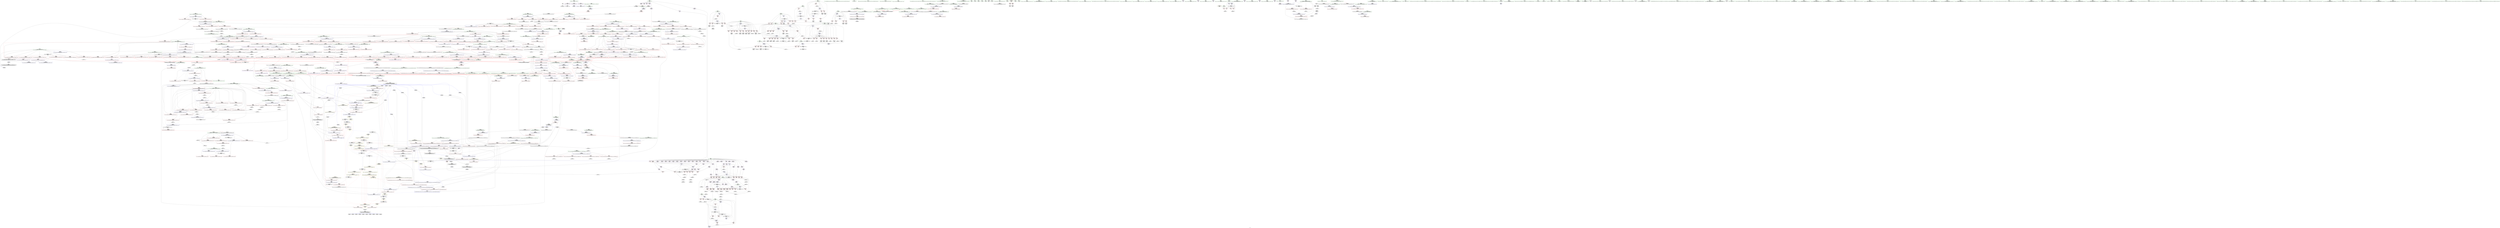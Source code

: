 digraph "SVFG" {
	label="SVFG";

	Node0x562598e30b50 [shape=record,color=grey,label="{NodeID: 0\nNullPtr}"];
	Node0x562598e30b50 -> Node0x562598e93b70[style=solid];
	Node0x562598e30b50 -> Node0x562598ebb050[style=solid];
	Node0x562598fb77d0 [shape=record,color=black,label="{NodeID: 1882\n1005 = PHI(887, )\n}"];
	Node0x562598ea4250 [shape=record,color=blue,label="{NodeID: 775\n78\<--199\ni8\<--inc30\nmain\n}"];
	Node0x562598ea4250 -> Node0x562598e99b50[style=dashed];
	Node0x562598ea4250 -> Node0x562598e99c20[style=dashed];
	Node0x562598ea4250 -> Node0x562598e99cf0[style=dashed];
	Node0x562598ea4250 -> Node0x562598e99dc0[style=dashed];
	Node0x562598ea4250 -> Node0x562598ea4250[style=dashed];
	Node0x562598ea4250 -> Node0x562598f27f70[style=dashed];
	Node0x562598e9ae00 [shape=record,color=red,label="{NodeID: 443\n405\<--84\n\<--i46\nmain\n}"];
	Node0x562598e9ae00 -> Node0x562598e9d5b0[style=solid];
	Node0x562598e8efe0 [shape=record,color=green,label="{NodeID: 111\n759\<--760\n_ZSt11__make_heapIPxN9__gnu_cxx5__ops15_Iter_less_iterEEvT_S4_RT0_\<--_ZSt11__make_heapIPxN9__gnu_cxx5__ops15_Iter_less_iterEEvT_S4_RT0__field_insensitive\n}"];
	Node0x562598fc4200 [shape=record,color=black,label="{NodeID: 1993\n889 = PHI(768, 1000, 1186, 1190, 1200, 1214, 1222, 1254, 1266, 1364, )\n1st arg _ZNK9__gnu_cxx5__ops15_Iter_less_iterclIPxS3_EEbT_T0_ }"];
	Node0x562598fc4200 -> Node0x562598ea7310[style=solid];
	Node0x562598ec5560 [shape=record,color=blue,label="{NodeID: 886\n1307\<--1304\n__b.addr\<--__b\n_ZSt4swapIxENSt9enable_ifIXsr6__and_ISt6__not_ISt15__is_tuple_likeIT_EESt21is_move_constructibleIS3_ESt18is_move_assignableIS3_EEE5valueEvE4typeERS3_SC_\n}"];
	Node0x562598ec5560 -> Node0x562598eb7980[style=dashed];
	Node0x562598ec5560 -> Node0x562598eb7a50[style=dashed];
	Node0x562598eb06f0 [shape=record,color=red,label="{NodeID: 554\n756\<--745\n\<--__first.addr\n_ZSt13__heap_selectIPxN9__gnu_cxx5__ops15_Iter_less_iterEEvT_S4_S4_T0_\n|{<s0>26}}"];
	Node0x562598eb06f0:s0 -> Node0x562598fc0670[style=solid,color=red];
	Node0x562598ee6120 [shape=record,color=grey,label="{NodeID: 1329\n423 = Binary(422, 421, )\n}"];
	Node0x562598ee6120 -> Node0x562598ea51c0[style=solid];
	Node0x562598e93630 [shape=record,color=green,label="{NodeID: 222\n1578\<--1579\n_Num\<--_Num_field_insensitive\n_ZNSt20__copy_move_backwardILb1ELb1ESt26random_access_iterator_tagE13__copy_move_bIxEEPT_PKS3_S6_S4_\n}"];
	Node0x562598e93630 -> Node0x562598eba560[style=solid];
	Node0x562598e93630 -> Node0x562598eba630[style=solid];
	Node0x562598e93630 -> Node0x562598eba700[style=solid];
	Node0x562598e93630 -> Node0x562598eba7d0[style=solid];
	Node0x562598e93630 -> Node0x562598ec7370[style=solid];
	Node0x562598eb6120 [shape=record,color=red,label="{NodeID: 665\n1214\<--1176\n\<--__a.addr\n_ZSt22__move_median_to_firstIPxN9__gnu_cxx5__ops15_Iter_less_iterEEvT_S4_S4_S4_T0_\n|{<s0>53}}"];
	Node0x562598eb6120:s0 -> Node0x562598fc4200[style=solid,color=red];
	Node0x562598ea12a0 [shape=record,color=purple,label="{NodeID: 333\n408\<--8\ncnt139\<--nodes\nmain\n}"];
	Node0x562598ea12a0 -> Node0x562598eadcb0[style=solid];
	Node0x562598e8b400 [shape=record,color=green,label="{NodeID: 1\n7\<--1\n__dso_handle\<--dummyObj\nGlob }"];
	Node0x562598fb78e0 [shape=record,color=black,label="{NodeID: 1883\n1014 = PHI(949, )\n}"];
	Node0x562598fb78e0 -> Node0x562598eb44b0[style=solid];
	Node0x562598ea4320 [shape=record,color=blue,label="{NodeID: 776\n12\<--202\nn\<--\nmain\n}"];
	Node0x562598ea4320 -> Node0x562598e98be0[style=dashed];
	Node0x562598ea4320 -> Node0x562598e98cb0[style=dashed];
	Node0x562598ea4320 -> Node0x562598e98d80[style=dashed];
	Node0x562598ea4320 -> Node0x562598e98e50[style=dashed];
	Node0x562598ea4320 -> Node0x562598f1cb50[style=dashed];
	Node0x562598e9aed0 [shape=record,color=red,label="{NodeID: 444\n453\<--84\n\<--i46\nmain\n}"];
	Node0x562598e9aed0 -> Node0x562598ee65a0[style=solid];
	Node0x562598e8f0e0 [shape=record,color=green,label="{NodeID: 112\n771\<--772\n_ZNK9__gnu_cxx5__ops15_Iter_less_iterclIPxS3_EEbT_T0_\<--_ZNK9__gnu_cxx5__ops15_Iter_less_iterclIPxS3_EEbT_T0__field_insensitive\n}"];
	Node0x562598fc4580 [shape=record,color=black,label="{NodeID: 1994\n890 = PHI(769, 1004, 1187, 1191, 1201, 1215, 1223, 1255, 1267, 1365, )\n2nd arg _ZNK9__gnu_cxx5__ops15_Iter_less_iterclIPxS3_EEbT_T0_ }"];
	Node0x562598fc4580 -> Node0x562598ea73e0[style=solid];
	Node0x562598ec5630 [shape=record,color=blue,label="{NodeID: 887\n1309\<--1315\n__tmp\<--\n_ZSt4swapIxENSt9enable_ifIXsr6__and_ISt6__not_ISt15__is_tuple_likeIT_EESt21is_move_constructibleIS3_ESt18is_move_assignableIS3_EEE5valueEvE4typeERS3_SC_\n}"];
	Node0x562598ec5630 -> Node0x562598eb7bf0[style=dashed];
	Node0x562598ec5630 -> Node0x562598eb7cc0[style=dashed];
	Node0x562598eb07c0 [shape=record,color=red,label="{NodeID: 555\n769\<--745\n\<--__first.addr\n_ZSt13__heap_selectIPxN9__gnu_cxx5__ops15_Iter_less_iterEEvT_S4_S4_T0_\n|{<s0>27}}"];
	Node0x562598eb07c0:s0 -> Node0x562598fc4580[style=solid,color=red];
	Node0x562598ee62a0 [shape=record,color=grey,label="{NodeID: 1330\n576 = Binary(575, 528, )\n}"];
	Node0x562598ee62a0 -> Node0x562598eea4a0[style=solid];
	Node0x562598e93700 [shape=record,color=green,label="{NodeID: 223\n1603\<--1604\nllvm.memmove.p0i8.p0i8.i64\<--llvm.memmove.p0i8.p0i8.i64_field_insensitive\n}"];
	Node0x562598eb61f0 [shape=record,color=red,label="{NodeID: 666\n1219\<--1176\n\<--__a.addr\n_ZSt22__move_median_to_firstIPxN9__gnu_cxx5__ops15_Iter_less_iterEEvT_S4_S4_S4_T0_\n|{<s0>54}}"];
	Node0x562598eb61f0:s0 -> Node0x562598fbc2b0[style=solid,color=red];
	Node0x562598ea1370 [shape=record,color=purple,label="{NodeID: 334\n418\<--8\narrayidx144\<--nodes\nmain\n}"];
	Node0x562598e8b490 [shape=record,color=green,label="{NodeID: 2\n13\<--1\n\<--dummyObj\nCan only get source location for instruction, argument, global var or function.}"];
	Node0x562598fb7a50 [shape=record,color=black,label="{NodeID: 1884\n1041 = PHI(949, )\n}"];
	Node0x562598fb7a50 -> Node0x562598eb4580[style=solid];
	Node0x562598ea43f0 [shape=record,color=blue,label="{NodeID: 777\n204\<--206\n\<--\nmain\n}"];
	Node0x562598ea43f0 -> Node0x562598eacfb0[style=dashed];
	Node0x562598ea43f0 -> Node0x562598ead630[style=dashed];
	Node0x562598ea43f0 -> Node0x562598ead700[style=dashed];
	Node0x562598ea43f0 -> Node0x562598eadb10[style=dashed];
	Node0x562598ea43f0 -> Node0x562598eadbe0[style=dashed];
	Node0x562598ea43f0 -> Node0x562598eadf20[style=dashed];
	Node0x562598ea43f0 -> Node0x562598eadff0[style=dashed];
	Node0x562598ea43f0 -> Node0x562598ea4590[style=dashed];
	Node0x562598ea43f0 -> Node0x562598f2bb70[style=dashed];
	Node0x562598e9afa0 [shape=record,color=red,label="{NodeID: 445\n255\<--86\n\<--x50\nmain\n}"];
	Node0x562598e9afa0 -> Node0x562598ee44a0[style=solid];
	Node0x562598e8f1e0 [shape=record,color=green,label="{NodeID: 113\n778\<--779\n_ZSt10__pop_heapIPxN9__gnu_cxx5__ops15_Iter_less_iterEEvT_S4_S4_RT0_\<--_ZSt10__pop_heapIPxN9__gnu_cxx5__ops15_Iter_less_iterEEvT_S4_S4_RT0__field_insensitive\n}"];
	Node0x562598fc4900 [shape=record,color=black,label="{NodeID: 1995\n1067 = PHI(961, )\n0th arg _ZSt4moveIRN9__gnu_cxx5__ops15_Iter_less_iterEEONSt16remove_referenceIT_E4typeEOS5_ }"];
	Node0x562598fc4900 -> Node0x562598ec3dd0[style=solid];
	Node0x562598ec5700 [shape=record,color=blue,label="{NodeID: 888\n1320\<--1319\n\<--\n_ZSt4swapIxENSt9enable_ifIXsr6__and_ISt6__not_ISt15__is_tuple_likeIT_EESt21is_move_constructibleIS3_ESt18is_move_assignableIS3_EEE5valueEvE4typeERS3_SC_\n}"];
	Node0x562598ec5700 -> Node0x562598eb7cc0[style=dashed];
	Node0x562598ec5700 -> Node0x562598ec57d0[style=dashed];
	Node0x562598eb0890 [shape=record,color=red,label="{NodeID: 556\n774\<--745\n\<--__first.addr\n_ZSt13__heap_selectIPxN9__gnu_cxx5__ops15_Iter_less_iterEEvT_S4_S4_T0_\n|{<s0>28}}"];
	Node0x562598eb0890:s0 -> Node0x562598fc2f70[style=solid,color=red];
	Node0x562598ee6420 [shape=record,color=grey,label="{NodeID: 1331\n575 = Binary(573, 574, )\n}"];
	Node0x562598ee6420 -> Node0x562598ee62a0[style=solid];
	Node0x562598e93800 [shape=record,color=green,label="{NodeID: 224\n1620\<--1621\nthis.addr\<--this.addr_field_insensitive\n_ZNK9__gnu_cxx5__ops14_Val_less_iterclIxPxEEbRT_T0_\n}"];
	Node0x562598e93800 -> Node0x562598eba8a0[style=solid];
	Node0x562598e93800 -> Node0x562598ec7510[style=solid];
	Node0x562598eb62c0 [shape=record,color=red,label="{NodeID: 667\n1187\<--1178\n\<--__b.addr\n_ZSt22__move_median_to_firstIPxN9__gnu_cxx5__ops15_Iter_less_iterEEvT_S4_S4_S4_T0_\n|{<s0>47}}"];
	Node0x562598eb62c0:s0 -> Node0x562598fc4580[style=solid,color=red];
	Node0x562598f32e70 [shape=record,color=black,label="{NodeID: 1442\nMR_6V_6 = PHI(MR_6V_3, MR_6V_2, )\npts\{18 \}\n|{<s0>13|<s1>17}}"];
	Node0x562598f32e70:s0 -> Node0x562598f620c0[style=dashed,color=blue];
	Node0x562598f32e70:s1 -> Node0x562598f24250[style=dashed,color=blue];
	Node0x562598ea1440 [shape=record,color=purple,label="{NodeID: 335\n419\<--8\ncnt145\<--nodes\nmain\n}"];
	Node0x562598ea1440 -> Node0x562598eadd80[style=solid];
	Node0x562598e8bb50 [shape=record,color=green,label="{NodeID: 3\n22\<--1\n.str\<--dummyObj\nGlob }"];
	Node0x562598fb7b90 [shape=record,color=black,label="{NodeID: 1885\n1051 = PHI(1066, )\n}"];
	Node0x562598ea44c0 [shape=record,color=blue,label="{NodeID: 778\n80\<--114\ni32\<--\nmain\n}"];
	Node0x562598ea44c0 -> Node0x562598e99e90[style=dashed];
	Node0x562598ea44c0 -> Node0x562598e99f60[style=dashed];
	Node0x562598ea44c0 -> Node0x562598e9a030[style=dashed];
	Node0x562598ea44c0 -> Node0x562598e9a100[style=dashed];
	Node0x562598ea44c0 -> Node0x562598e9a1d0[style=dashed];
	Node0x562598ea44c0 -> Node0x562598ea4660[style=dashed];
	Node0x562598ea44c0 -> Node0x562598f28470[style=dashed];
	Node0x562598e9b070 [shape=record,color=red,label="{NodeID: 446\n266\<--86\n\<--x50\nmain\n}"];
	Node0x562598e9b070 -> Node0x562598ee95a0[style=solid];
	Node0x562598e93cd0 [shape=record,color=green,label="{NodeID: 114\n791\<--792\n__first.addr\<--__first.addr_field_insensitive\n_ZSt11__sort_heapIPxN9__gnu_cxx5__ops15_Iter_less_iterEEvT_S4_RT0_\n}"];
	Node0x562598e93cd0 -> Node0x562598eb0fe0[style=solid];
	Node0x562598e93cd0 -> Node0x562598eb10b0[style=solid];
	Node0x562598e93cd0 -> Node0x562598ea6950[style=solid];
	Node0x562598fc4a10 [shape=record,color=black,label="{NodeID: 1996\n1168 = PHI(722, )\n0th arg _ZSt22__move_median_to_firstIPxN9__gnu_cxx5__ops15_Iter_less_iterEEvT_S4_S4_S4_T0_ }"];
	Node0x562598fc4a10 -> Node0x562598ec4a00[style=solid];
	Node0x562598ec57d0 [shape=record,color=blue,label="{NodeID: 889\n1324\<--1323\n\<--\n_ZSt4swapIxENSt9enable_ifIXsr6__and_ISt6__not_ISt15__is_tuple_likeIT_EESt21is_move_constructibleIS3_ESt18is_move_assignableIS3_EEE5valueEvE4typeERS3_SC_\n|{<s0>61}}"];
	Node0x562598ec57d0:s0 -> Node0x562598f64060[style=dashed,color=blue];
	Node0x562598eb0960 [shape=record,color=red,label="{NodeID: 557\n757\<--747\n\<--__middle.addr\n_ZSt13__heap_selectIPxN9__gnu_cxx5__ops15_Iter_less_iterEEvT_S4_S4_T0_\n|{<s0>26}}"];
	Node0x562598eb0960:s0 -> Node0x562598fc07b0[style=solid,color=red];
	Node0x562598ee65a0 [shape=record,color=grey,label="{NodeID: 1332\n454 = Binary(453, 114, )\n}"];
	Node0x562598ee65a0 -> Node0x562598ea5430[style=solid];
	Node0x562598e938d0 [shape=record,color=green,label="{NodeID: 225\n1622\<--1623\n__val.addr\<--__val.addr_field_insensitive\n_ZNK9__gnu_cxx5__ops14_Val_less_iterclIxPxEEbRT_T0_\n}"];
	Node0x562598e938d0 -> Node0x562598eba970[style=solid];
	Node0x562598e938d0 -> Node0x562598ec75e0[style=solid];
	Node0x562598eb6390 [shape=record,color=red,label="{NodeID: 668\n1190\<--1178\n\<--__b.addr\n_ZSt22__move_median_to_firstIPxN9__gnu_cxx5__ops15_Iter_less_iterEEvT_S4_S4_S4_T0_\n|{<s0>48}}"];
	Node0x562598eb6390:s0 -> Node0x562598fc4200[style=solid,color=red];
	Node0x562598f33370 [shape=record,color=black,label="{NodeID: 1443\nMR_159V_3 = PHI(MR_159V_4, MR_159V_2, )\npts\{1091 \}\n}"];
	Node0x562598f33370 -> Node0x562598eb4cd0[style=dashed];
	Node0x562598f33370 -> Node0x562598eb4da0[style=dashed];
	Node0x562598f33370 -> Node0x562598eb4f40[style=dashed];
	Node0x562598f33370 -> Node0x562598ec4520[style=dashed];
	Node0x562598ea1510 [shape=record,color=purple,label="{NodeID: 336\n429\<--8\narrayidx150\<--nodes\nmain\n}"];
	Node0x562598e8bbe0 [shape=record,color=green,label="{NodeID: 4\n24\<--1\n.str.1\<--dummyObj\nGlob }"];
	Node0x562598fb7ca0 [shape=record,color=black,label="{NodeID: 1886\n1060 = PHI(949, )\n}"];
	Node0x562598fb7ca0 -> Node0x562598eb4650[style=solid];
	Node0x562598ea4590 [shape=record,color=blue,label="{NodeID: 779\n226\<--223\narrayidx42\<--add\nmain\n}"];
	Node0x562598ea4590 -> Node0x562598eacfb0[style=dashed];
	Node0x562598ea4590 -> Node0x562598ead630[style=dashed];
	Node0x562598ea4590 -> Node0x562598ead700[style=dashed];
	Node0x562598ea4590 -> Node0x562598eadb10[style=dashed];
	Node0x562598ea4590 -> Node0x562598eadbe0[style=dashed];
	Node0x562598ea4590 -> Node0x562598eadf20[style=dashed];
	Node0x562598ea4590 -> Node0x562598eadff0[style=dashed];
	Node0x562598ea4590 -> Node0x562598ea4590[style=dashed];
	Node0x562598ea4590 -> Node0x562598f2bb70[style=dashed];
	Node0x562598e9b140 [shape=record,color=red,label="{NodeID: 447\n389\<--86\n\<--x50\nmain\n}"];
	Node0x562598e9b140 -> Node0x562598ee1020[style=solid];
	Node0x562598e93da0 [shape=record,color=green,label="{NodeID: 115\n793\<--794\n__last.addr\<--__last.addr_field_insensitive\n_ZSt11__sort_heapIPxN9__gnu_cxx5__ops15_Iter_less_iterEEvT_S4_RT0_\n}"];
	Node0x562598e93da0 -> Node0x562598eb1180[style=solid];
	Node0x562598e93da0 -> Node0x562598eb1250[style=solid];
	Node0x562598e93da0 -> Node0x562598eb1320[style=solid];
	Node0x562598e93da0 -> Node0x562598eb13f0[style=solid];
	Node0x562598e93da0 -> Node0x562598ea6a20[style=solid];
	Node0x562598e93da0 -> Node0x562598ea6bc0[style=solid];
	Node0x562598fc4b20 [shape=record,color=black,label="{NodeID: 1997\n1169 = PHI(724, )\n1st arg _ZSt22__move_median_to_firstIPxN9__gnu_cxx5__ops15_Iter_less_iterEEvT_S4_S4_S4_T0_ }"];
	Node0x562598fc4b20 -> Node0x562598ec4ad0[style=solid];
	Node0x562598ec58a0 [shape=record,color=blue,label="{NodeID: 890\n1335\<--1331\n__first.addr\<--__first\n_ZSt16__insertion_sortIPxN9__gnu_cxx5__ops15_Iter_less_iterEEvT_S4_T0_\n}"];
	Node0x562598ec58a0 -> Node0x562598eb7d90[style=dashed];
	Node0x562598ec58a0 -> Node0x562598eb7e60[style=dashed];
	Node0x562598ec58a0 -> Node0x562598eb7f30[style=dashed];
	Node0x562598ec58a0 -> Node0x562598eb8000[style=dashed];
	Node0x562598ec58a0 -> Node0x562598eb80d0[style=dashed];
	Node0x562598eb0a30 [shape=record,color=red,label="{NodeID: 558\n761\<--747\n\<--__middle.addr\n_ZSt13__heap_selectIPxN9__gnu_cxx5__ops15_Iter_less_iterEEvT_S4_S4_T0_\n}"];
	Node0x562598eb0a30 -> Node0x562598ea67b0[style=solid];
	Node0x562598ee6720 [shape=record,color=grey,label="{NodeID: 1333\n441 = Binary(436, 440, )\n}"];
	Node0x562598ee6720 -> Node0x562598ee68a0[style=solid];
	Node0x562598e939a0 [shape=record,color=green,label="{NodeID: 226\n1624\<--1625\n__it.addr\<--__it.addr_field_insensitive\n_ZNK9__gnu_cxx5__ops14_Val_less_iterclIxPxEEbRT_T0_\n}"];
	Node0x562598e939a0 -> Node0x562598ebaa40[style=solid];
	Node0x562598e939a0 -> Node0x562598ec76b0[style=solid];
	Node0x562598eb6460 [shape=record,color=red,label="{NodeID: 669\n1195\<--1178\n\<--__b.addr\n_ZSt22__move_median_to_firstIPxN9__gnu_cxx5__ops15_Iter_less_iterEEvT_S4_S4_S4_T0_\n|{<s0>49}}"];
	Node0x562598eb6460:s0 -> Node0x562598fbc2b0[style=solid,color=red];
	Node0x562598f33870 [shape=record,color=black,label="{NodeID: 1444\nMR_6V_2 = PHI(MR_6V_3, MR_6V_1, )\npts\{18 \}\n|{|<s4>44}}"];
	Node0x562598f33870 -> Node0x562598eb5420[style=dashed];
	Node0x562598f33870 -> Node0x562598eb54f0[style=dashed];
	Node0x562598f33870 -> Node0x562598ec4450[style=dashed];
	Node0x562598f33870 -> Node0x562598ec46c0[style=dashed];
	Node0x562598f33870:s4 -> Node0x562598ec2c40[style=dashed,color=red];
	Node0x562598ea15e0 [shape=record,color=purple,label="{NodeID: 337\n430\<--8\ncnt151\<--nodes\nmain\n}"];
	Node0x562598ea15e0 -> Node0x562598eade50[style=solid];
	Node0x562598e8bc70 [shape=record,color=green,label="{NodeID: 5\n26\<--1\nstdin\<--dummyObj\nGlob }"];
	Node0x562598fb7e10 [shape=record,color=black,label="{NodeID: 1887\n1188 = PHI(887, )\n}"];
	Node0x562598ea4660 [shape=record,color=blue,label="{NodeID: 780\n80\<--230\ni32\<--inc44\nmain\n}"];
	Node0x562598ea4660 -> Node0x562598e99e90[style=dashed];
	Node0x562598ea4660 -> Node0x562598e99f60[style=dashed];
	Node0x562598ea4660 -> Node0x562598e9a030[style=dashed];
	Node0x562598ea4660 -> Node0x562598e9a100[style=dashed];
	Node0x562598ea4660 -> Node0x562598e9a1d0[style=dashed];
	Node0x562598ea4660 -> Node0x562598ea4660[style=dashed];
	Node0x562598ea4660 -> Node0x562598f28470[style=dashed];
	Node0x562598e9b210 [shape=record,color=red,label="{NodeID: 448\n426\<--86\n\<--x50\nmain\n}"];
	Node0x562598e9b210 -> Node0x562598ee5ca0[style=solid];
	Node0x562598e93e70 [shape=record,color=green,label="{NodeID: 116\n795\<--796\n__comp.addr\<--__comp.addr_field_insensitive\n_ZSt11__sort_heapIPxN9__gnu_cxx5__ops15_Iter_less_iterEEvT_S4_RT0_\n}"];
	Node0x562598e93e70 -> Node0x562598eb14c0[style=solid];
	Node0x562598e93e70 -> Node0x562598ea6af0[style=solid];
	Node0x562598fc4c30 [shape=record,color=black,label="{NodeID: 1998\n1170 = PHI(725, )\n2nd arg _ZSt22__move_median_to_firstIPxN9__gnu_cxx5__ops15_Iter_less_iterEEvT_S4_S4_S4_T0_ }"];
	Node0x562598fc4c30 -> Node0x562598ec4ba0[style=solid];
	Node0x562598ec5970 [shape=record,color=blue,label="{NodeID: 891\n1337\<--1332\n__last.addr\<--__last\n_ZSt16__insertion_sortIPxN9__gnu_cxx5__ops15_Iter_less_iterEEvT_S4_T0_\n}"];
	Node0x562598ec5970 -> Node0x562598eb81a0[style=dashed];
	Node0x562598ec5970 -> Node0x562598eb8270[style=dashed];
	Node0x562598eb0b00 [shape=record,color=red,label="{NodeID: 559\n775\<--747\n\<--__middle.addr\n_ZSt13__heap_selectIPxN9__gnu_cxx5__ops15_Iter_less_iterEEvT_S4_S4_T0_\n|{<s0>28}}"];
	Node0x562598eb0b00:s0 -> Node0x562598fc3180[style=solid,color=red];
	Node0x562598ee68a0 [shape=record,color=grey,label="{NodeID: 1334\n442 = Binary(432, 441, )\n}"];
	Node0x562598ee68a0 -> Node0x562598ee6a20[style=solid];
	Node0x562598e93a70 [shape=record,color=green,label="{NodeID: 227\n40\<--1636\n_GLOBAL__sub_I_lastonephy_1_1.cpp\<--_GLOBAL__sub_I_lastonephy_1_1.cpp_field_insensitive\n}"];
	Node0x562598e93a70 -> Node0x562598ebaf50[style=solid];
	Node0x562598eb6530 [shape=record,color=red,label="{NodeID: 670\n1222\<--1178\n\<--__b.addr\n_ZSt22__move_median_to_firstIPxN9__gnu_cxx5__ops15_Iter_less_iterEEvT_S4_S4_S4_T0_\n|{<s0>55}}"];
	Node0x562598eb6530:s0 -> Node0x562598fc4200[style=solid,color=red];
	Node0x562598f33d70 [shape=record,color=black,label="{NodeID: 1445\nMR_167V_3 = PHI(MR_167V_4, MR_167V_2, )\npts\{1099 \}\n}"];
	Node0x562598f33d70 -> Node0x562598eb51b0[style=dashed];
	Node0x562598f33d70 -> Node0x562598eb5280[style=dashed];
	Node0x562598f33d70 -> Node0x562598eb5350[style=dashed];
	Node0x562598f33d70 -> Node0x562598ec45f0[style=dashed];
	Node0x562598ea16b0 [shape=record,color=purple,label="{NodeID: 338\n130\<--15\narrayidx\<--num\nmain\n}"];
	Node0x562598e8bd00 [shape=record,color=green,label="{NodeID: 6\n27\<--1\n.str.2\<--dummyObj\nGlob }"];
	Node0x562598fb7f20 [shape=record,color=black,label="{NodeID: 1888\n1192 = PHI(887, )\n}"];
	Node0x562598ea4730 [shape=record,color=blue,label="{NodeID: 781\n82\<--206\nans\<--\nmain\n}"];
	Node0x562598ea4730 -> Node0x562598f2de70[style=dashed];
	Node0x562598e9b2e0 [shape=record,color=red,label="{NodeID: 449\n318\<--88\n\<--y\nmain\n}"];
	Node0x562598e9b2e0 -> Node0x562598ee4f20[style=solid];
	Node0x562598e93f40 [shape=record,color=green,label="{NodeID: 117\n823\<--824\n__first.addr\<--__first.addr_field_insensitive\n_ZSt11__make_heapIPxN9__gnu_cxx5__ops15_Iter_less_iterEEvT_S4_RT0_\n}"];
	Node0x562598e93f40 -> Node0x562598eb1590[style=solid];
	Node0x562598e93f40 -> Node0x562598eb1660[style=solid];
	Node0x562598e93f40 -> Node0x562598eb1730[style=solid];
	Node0x562598e93f40 -> Node0x562598eb1800[style=solid];
	Node0x562598e93f40 -> Node0x562598ea6c90[style=solid];
	Node0x562598fc4d40 [shape=record,color=black,label="{NodeID: 1999\n1171 = PHI(727, )\n3rd arg _ZSt22__move_median_to_firstIPxN9__gnu_cxx5__ops15_Iter_less_iterEEvT_S4_S4_S4_T0_ }"];
	Node0x562598fc4d40 -> Node0x562598ec4c70[style=solid];
	Node0x562598ec5a40 [shape=record,color=blue,label="{NodeID: 892\n1339\<--1357\n__i\<--add.ptr\n_ZSt16__insertion_sortIPxN9__gnu_cxx5__ops15_Iter_less_iterEEvT_S4_T0_\n}"];
	Node0x562598ec5a40 -> Node0x562598eb8340[style=dashed];
	Node0x562598ec5a40 -> Node0x562598eb8410[style=dashed];
	Node0x562598ec5a40 -> Node0x562598eb84e0[style=dashed];
	Node0x562598ec5a40 -> Node0x562598eb85b0[style=dashed];
	Node0x562598ec5a40 -> Node0x562598eb8680[style=dashed];
	Node0x562598ec5a40 -> Node0x562598eb8750[style=dashed];
	Node0x562598ec5a40 -> Node0x562598eb8820[style=dashed];
	Node0x562598ec5a40 -> Node0x562598ec5cb0[style=dashed];
	Node0x562598ec5a40 -> Node0x562598f3fb70[style=dashed];
	Node0x562598eb0bd0 [shape=record,color=red,label="{NodeID: 560\n765\<--749\n\<--__last.addr\n_ZSt13__heap_selectIPxN9__gnu_cxx5__ops15_Iter_less_iterEEvT_S4_S4_T0_\n}"];
	Node0x562598eb0bd0 -> Node0x562598ee7f20[style=solid];
	Node0x562598ee6a20 [shape=record,color=grey,label="{NodeID: 1335\n444 = Binary(443, 442, )\n}"];
	Node0x562598ee6a20 -> Node0x562598ea5290[style=solid];
	Node0x562598e93b70 [shape=record,color=black,label="{NodeID: 228\n2\<--3\ndummyVal\<--dummyVal\n}"];
	Node0x562598eb6600 [shape=record,color=red,label="{NodeID: 671\n1231\<--1178\n\<--__b.addr\n_ZSt22__move_median_to_firstIPxN9__gnu_cxx5__ops15_Iter_less_iterEEvT_S4_S4_S4_T0_\n|{<s0>57}}"];
	Node0x562598eb6600:s0 -> Node0x562598fbc2b0[style=solid,color=red];
	Node0x562598ea1780 [shape=record,color=purple,label="{NodeID: 339\n140\<--15\n\<--num\nmain\n}"];
	Node0x562598e8bd90 [shape=record,color=green,label="{NodeID: 7\n29\<--1\n.str.3\<--dummyObj\nGlob }"];
	Node0x562598fb8030 [shape=record,color=black,label="{NodeID: 1889\n1202 = PHI(887, )\n}"];
	Node0x562598ea4800 [shape=record,color=blue,label="{NodeID: 782\n84\<--114\ni46\<--\nmain\n}"];
	Node0x562598ea4800 -> Node0x562598e9a6b0[style=dashed];
	Node0x562598ea4800 -> Node0x562598e9a780[style=dashed];
	Node0x562598ea4800 -> Node0x562598e9a850[style=dashed];
	Node0x562598ea4800 -> Node0x562598e9a920[style=dashed];
	Node0x562598ea4800 -> Node0x562598e9a9f0[style=dashed];
	Node0x562598ea4800 -> Node0x562598e9aac0[style=dashed];
	Node0x562598ea4800 -> Node0x562598e9ab90[style=dashed];
	Node0x562598ea4800 -> Node0x562598e9ac60[style=dashed];
	Node0x562598ea4800 -> Node0x562598e9ad30[style=dashed];
	Node0x562598ea4800 -> Node0x562598e9ae00[style=dashed];
	Node0x562598ea4800 -> Node0x562598e9aed0[style=dashed];
	Node0x562598ea4800 -> Node0x562598ea5430[style=dashed];
	Node0x562598ea4800 -> Node0x562598f28e70[style=dashed];
	Node0x562598e9b3b0 [shape=record,color=red,label="{NodeID: 450\n415\<--88\n\<--y\nmain\n}"];
	Node0x562598e9b3b0 -> Node0x562598ee0420[style=solid];
	Node0x562598e94010 [shape=record,color=green,label="{NodeID: 118\n825\<--826\n__last.addr\<--__last.addr_field_insensitive\n_ZSt11__make_heapIPxN9__gnu_cxx5__ops15_Iter_less_iterEEvT_S4_RT0_\n}"];
	Node0x562598e94010 -> Node0x562598eb18d0[style=solid];
	Node0x562598e94010 -> Node0x562598eb19a0[style=solid];
	Node0x562598e94010 -> Node0x562598ea6d60[style=solid];
	Node0x562598fc4e50 [shape=record,color=black,label="{NodeID: 2000\n1531 = PHI(1446, 1450, )\n0th arg _ZSt12__miter_baseIPxET_S1_ }"];
	Node0x562598fc4e50 -> Node0x562598ec6c20[style=solid];
	Node0x562598ec5b10 [shape=record,color=blue,label="{NodeID: 893\n1341\<--1370\n__val\<--\n_ZSt16__insertion_sortIPxN9__gnu_cxx5__ops15_Iter_less_iterEEvT_S4_T0_\n}"];
	Node0x562598ec5b10 -> Node0x562598eb89c0[style=dashed];
	Node0x562598ec5b10 -> Node0x562598f23d50[style=dashed];
	Node0x562598eb0ca0 [shape=record,color=red,label="{NodeID: 561\n764\<--751\n\<--__i\n_ZSt13__heap_selectIPxN9__gnu_cxx5__ops15_Iter_less_iterEEvT_S4_S4_T0_\n}"];
	Node0x562598eb0ca0 -> Node0x562598ee7f20[style=solid];
	Node0x562598ee6ba0 [shape=record,color=grey,label="{NodeID: 1336\n449 = Binary(448, 310, )\n}"];
	Node0x562598ee6ba0 -> Node0x562598ea5360[style=solid];
	Node0x562598e9be30 [shape=record,color=black,label="{NodeID: 229\n67\<--13\nmain_ret\<--\nmain\n}"];
	Node0x562598eb66d0 [shape=record,color=red,label="{NodeID: 672\n1191\<--1180\n\<--__c.addr\n_ZSt22__move_median_to_firstIPxN9__gnu_cxx5__ops15_Iter_less_iterEEvT_S4_S4_S4_T0_\n|{<s0>48}}"];
	Node0x562598eb66d0:s0 -> Node0x562598fc4580[style=solid,color=red];
	Node0x562598ea1850 [shape=record,color=purple,label="{NodeID: 340\n142\<--15\n\<--num\nmain\n|{<s0>8}}"];
	Node0x562598ea1850:s0 -> Node0x562598fc03f0[style=solid,color=red];
	Node0x562598e8be20 [shape=record,color=green,label="{NodeID: 8\n31\<--1\nstdout\<--dummyObj\nGlob }"];
	Node0x562598fb8140 [shape=record,color=black,label="{NodeID: 1890\n1216 = PHI(887, )\n}"];
	Node0x562598ea48d0 [shape=record,color=blue,label="{NodeID: 783\n86\<--252\nx50\<--div\nmain\n}"];
	Node0x562598ea48d0 -> Node0x562598e9afa0[style=dashed];
	Node0x562598ea48d0 -> Node0x562598e9b070[style=dashed];
	Node0x562598ea48d0 -> Node0x562598e9b140[style=dashed];
	Node0x562598ea48d0 -> Node0x562598e9b210[style=dashed];
	Node0x562598ea48d0 -> Node0x562598ea48d0[style=dashed];
	Node0x562598ea48d0 -> Node0x562598f29370[style=dashed];
	Node0x562598e9b480 [shape=record,color=red,label="{NodeID: 451\n283\<--90\n\<--left\nmain\n}"];
	Node0x562598e9b480 -> Node0x562598ee98a0[style=solid];
	Node0x562598e940e0 [shape=record,color=green,label="{NodeID: 119\n827\<--828\n__comp.addr\<--__comp.addr_field_insensitive\n_ZSt11__make_heapIPxN9__gnu_cxx5__ops15_Iter_less_iterEEvT_S4_RT0_\n}"];
	Node0x562598e940e0 -> Node0x562598eb1a70[style=solid];
	Node0x562598e940e0 -> Node0x562598ea6e30[style=solid];
	Node0x562598ec5be0 [shape=record,color=blue,label="{NodeID: 894\n1381\<--1380\n\<--\n_ZSt16__insertion_sortIPxN9__gnu_cxx5__ops15_Iter_less_iterEEvT_S4_T0_\n}"];
	Node0x562598ec5be0 -> Node0x562598f23350[style=dashed];
	Node0x562598eb0d70 [shape=record,color=red,label="{NodeID: 562\n768\<--751\n\<--__i\n_ZSt13__heap_selectIPxN9__gnu_cxx5__ops15_Iter_less_iterEEvT_S4_S4_T0_\n|{<s0>27}}"];
	Node0x562598eb0d70:s0 -> Node0x562598fc4200[style=solid,color=red];
	Node0x562598ee6d20 [shape=record,color=grey,label="{NodeID: 1337\n1276 = cmp(1274, 1275, )\n}"];
	Node0x562598e9bec0 [shape=record,color=black,label="{NodeID: 230\n51\<--52\n\<--_ZNSt8ios_base4InitD1Ev\nCan only get source location for instruction, argument, global var or function.}"];
	Node0x562598eb67a0 [shape=record,color=red,label="{NodeID: 673\n1201\<--1180\n\<--__c.addr\n_ZSt22__move_median_to_firstIPxN9__gnu_cxx5__ops15_Iter_less_iterEEvT_S4_S4_S4_T0_\n|{<s0>50}}"];
	Node0x562598eb67a0:s0 -> Node0x562598fc4580[style=solid,color=red];
	Node0x562598f34c70 [shape=record,color=black,label="{NodeID: 1448\nMR_6V_3 = PHI(MR_6V_2, MR_6V_1, )\npts\{18 \}\n|{<s0>84}}"];
	Node0x562598f34c70:s0 -> Node0x562598f648a0[style=dashed,color=blue];
	Node0x562598ea1920 [shape=record,color=purple,label="{NodeID: 341\n147\<--15\n\<--num\nmain\n}"];
	Node0x562598ea1920 -> Node0x562598eacba0[style=solid];
	Node0x562598e8beb0 [shape=record,color=green,label="{NodeID: 9\n32\<--1\n.str.4\<--dummyObj\nGlob }"];
	Node0x562598fb8280 [shape=record,color=black,label="{NodeID: 1891\n1224 = PHI(887, )\n}"];
	Node0x562598ea49a0 [shape=record,color=blue,label="{NodeID: 784\n88\<--263\ny\<--div63\nmain\n}"];
	Node0x562598ea49a0 -> Node0x562598e9b2e0[style=dashed];
	Node0x562598ea49a0 -> Node0x562598e9b3b0[style=dashed];
	Node0x562598ea49a0 -> Node0x562598ea49a0[style=dashed];
	Node0x562598ea49a0 -> Node0x562598f29870[style=dashed];
	Node0x562598e9b550 [shape=record,color=red,label="{NodeID: 452\n291\<--90\n\<--left\nmain\n}"];
	Node0x562598e9b550 -> Node0x562598e9cd90[style=solid];
	Node0x562598e941b0 [shape=record,color=green,label="{NodeID: 120\n829\<--830\n__len\<--__len_field_insensitive\n_ZSt11__make_heapIPxN9__gnu_cxx5__ops15_Iter_less_iterEEvT_S4_RT0_\n}"];
	Node0x562598e941b0 -> Node0x562598eb1b40[style=solid];
	Node0x562598e941b0 -> Node0x562598eb1c10[style=solid];
	Node0x562598e941b0 -> Node0x562598ea6f00[style=solid];
	Node0x562598ec5cb0 [shape=record,color=blue,label="{NodeID: 895\n1339\<--1394\n__i\<--incdec.ptr\n_ZSt16__insertion_sortIPxN9__gnu_cxx5__ops15_Iter_less_iterEEvT_S4_T0_\n}"];
	Node0x562598ec5cb0 -> Node0x562598eb8340[style=dashed];
	Node0x562598ec5cb0 -> Node0x562598eb8410[style=dashed];
	Node0x562598ec5cb0 -> Node0x562598eb84e0[style=dashed];
	Node0x562598ec5cb0 -> Node0x562598eb85b0[style=dashed];
	Node0x562598ec5cb0 -> Node0x562598eb8680[style=dashed];
	Node0x562598ec5cb0 -> Node0x562598eb8750[style=dashed];
	Node0x562598ec5cb0 -> Node0x562598eb8820[style=dashed];
	Node0x562598ec5cb0 -> Node0x562598ec5cb0[style=dashed];
	Node0x562598ec5cb0 -> Node0x562598f3fb70[style=dashed];
	Node0x562598eb0e40 [shape=record,color=red,label="{NodeID: 563\n776\<--751\n\<--__i\n_ZSt13__heap_selectIPxN9__gnu_cxx5__ops15_Iter_less_iterEEvT_S4_S4_T0_\n|{<s0>28}}"];
	Node0x562598eb0e40:s0 -> Node0x562598fc3300[style=solid,color=red];
	Node0x562598ee6ea0 [shape=record,color=grey,label="{NodeID: 1338\n1031 = cmp(1027, 1030, )\n}"];
	Node0x562598e9bfc0 [shape=record,color=black,label="{NodeID: 231\n102\<--99\ncall\<--\nmain\n}"];
	Node0x562598eb6870 [shape=record,color=red,label="{NodeID: 674\n1205\<--1180\n\<--__c.addr\n_ZSt22__move_median_to_firstIPxN9__gnu_cxx5__ops15_Iter_less_iterEEvT_S4_S4_S4_T0_\n|{<s0>51}}"];
	Node0x562598eb6870:s0 -> Node0x562598fbc2b0[style=solid,color=red];
	Node0x562598f35170 [shape=record,color=black,label="{NodeID: 1449\nMR_189V_4 = PHI(MR_189V_5, MR_189V_3, )\npts\{1244 \}\n}"];
	Node0x562598f35170 -> Node0x562598eb6bb0[style=dashed];
	Node0x562598f35170 -> Node0x562598eb6c80[style=dashed];
	Node0x562598f35170 -> Node0x562598eb6d50[style=dashed];
	Node0x562598f35170 -> Node0x562598eb6e20[style=dashed];
	Node0x562598f35170 -> Node0x562598eb6ef0[style=dashed];
	Node0x562598f35170 -> Node0x562598eb6fc0[style=dashed];
	Node0x562598f35170 -> Node0x562598ec4fb0[style=dashed];
	Node0x562598f35170 -> Node0x562598ec5220[style=dashed];
	Node0x562598ea19f0 [shape=record,color=purple,label="{NodeID: 342\n162\<--15\narrayidx13\<--num\nmain\n}"];
	Node0x562598ea19f0 -> Node0x562598eacc70[style=solid];
	Node0x562598e8bf40 [shape=record,color=green,label="{NodeID: 10\n34\<--1\n.str.5\<--dummyObj\nGlob }"];
	Node0x562598fb83c0 [shape=record,color=black,label="{NodeID: 1892\n1256 = PHI(887, )\n}"];
	Node0x562598ea4a70 [shape=record,color=blue,label="{NodeID: 785\n90\<--270\nleft\<--\nmain\n}"];
	Node0x562598ea4a70 -> Node0x562598e9b480[style=dashed];
	Node0x562598ea4a70 -> Node0x562598e9b550[style=dashed];
	Node0x562598ea4a70 -> Node0x562598e9b620[style=dashed];
	Node0x562598ea4a70 -> Node0x562598e9b6f0[style=dashed];
	Node0x562598ea4a70 -> Node0x562598e9b7c0[style=dashed];
	Node0x562598ea4a70 -> Node0x562598ea4c10[style=dashed];
	Node0x562598ea4a70 -> Node0x562598f2f270[style=dashed];
	Node0x562598ea4a70 -> Node0x562598f3b070[style=dashed];
	Node0x562598e9b620 [shape=record,color=red,label="{NodeID: 453\n308\<--90\n\<--left\nmain\n}"];
	Node0x562598e9b620 -> Node0x562598ee53a0[style=solid];
	Node0x562598e94280 [shape=record,color=green,label="{NodeID: 121\n831\<--832\n__parent\<--__parent_field_insensitive\n_ZSt11__make_heapIPxN9__gnu_cxx5__ops15_Iter_less_iterEEvT_S4_RT0_\n}"];
	Node0x562598e94280 -> Node0x562598eb1ce0[style=solid];
	Node0x562598e94280 -> Node0x562598eb1db0[style=solid];
	Node0x562598e94280 -> Node0x562598eb1e80[style=solid];
	Node0x562598e94280 -> Node0x562598eb1f50[style=solid];
	Node0x562598e94280 -> Node0x562598ea6fd0[style=solid];
	Node0x562598e94280 -> Node0x562598ea7170[style=solid];
	Node0x562598ec5d80 [shape=record,color=blue,label="{NodeID: 896\n1403\<--1399\n__first.addr\<--__first\n_ZSt26__unguarded_insertion_sortIPxN9__gnu_cxx5__ops15_Iter_less_iterEEvT_S4_T0_\n}"];
	Node0x562598ec5d80 -> Node0x562598eb8a90[style=dashed];
	Node0x562598eb0f10 [shape=record,color=red,label="{NodeID: 564\n782\<--751\n\<--__i\n_ZSt13__heap_selectIPxN9__gnu_cxx5__ops15_Iter_less_iterEEvT_S4_S4_T0_\n}"];
	Node0x562598eb0f10 -> Node0x562598ea3070[style=solid];
	Node0x562598ee7020 [shape=record,color=grey,label="{NodeID: 1339\n1025 = cmp(1024, 206, )\n}"];
	Node0x562598e9c090 [shape=record,color=black,label="{NodeID: 232\n108\<--105\ncall1\<--\nmain\n}"];
	Node0x562598eb6940 [shape=record,color=red,label="{NodeID: 675\n1215\<--1180\n\<--__c.addr\n_ZSt22__move_median_to_firstIPxN9__gnu_cxx5__ops15_Iter_less_iterEEvT_S4_S4_S4_T0_\n|{<s0>53}}"];
	Node0x562598eb6940:s0 -> Node0x562598fc4580[style=solid,color=red];
	Node0x562598ea1ac0 [shape=record,color=purple,label="{NodeID: 343\n184\<--15\narrayidx22\<--num\nmain\n}"];
	Node0x562598ea1ac0 -> Node0x562598eacee0[style=solid];
	Node0x562598e8c000 [shape=record,color=green,label="{NodeID: 11\n36\<--1\n.str.6\<--dummyObj\nGlob }"];
	Node0x562598fb8500 [shape=record,color=black,label="{NodeID: 1893\n1268 = PHI(887, )\n}"];
	Node0x562598ea4b40 [shape=record,color=blue,label="{NodeID: 786\n92\<--272\nright\<--\nmain\n}"];
	Node0x562598ea4b40 -> Node0x562598e9bd70[style=dashed];
	Node0x562598ea4b40 -> Node0x562598eabd00[style=dashed];
	Node0x562598ea4b40 -> Node0x562598eabdd0[style=dashed];
	Node0x562598ea4b40 -> Node0x562598eabea0[style=dashed];
	Node0x562598ea4b40 -> Node0x562598eabf70[style=dashed];
	Node0x562598ea4b40 -> Node0x562598eac040[style=dashed];
	Node0x562598ea4b40 -> Node0x562598eac1e0[style=dashed];
	Node0x562598ea4b40 -> Node0x562598eac2b0[style=dashed];
	Node0x562598ea4b40 -> Node0x562598eac380[style=dashed];
	Node0x562598ea4b40 -> Node0x562598eac450[style=dashed];
	Node0x562598ea4b40 -> Node0x562598eac520[style=dashed];
	Node0x562598ea4b40 -> Node0x562598eac5f0[style=dashed];
	Node0x562598ea4b40 -> Node0x562598ea4db0[style=dashed];
	Node0x562598ea4b40 -> Node0x562598ea5360[style=dashed];
	Node0x562598ea4b40 -> Node0x562598f2f770[style=dashed];
	Node0x562598e9b6f0 [shape=record,color=red,label="{NodeID: 454\n313\<--90\n\<--left\nmain\n}"];
	Node0x562598e9b6f0 -> Node0x562598ee9420[style=solid];
	Node0x562598e94350 [shape=record,color=green,label="{NodeID: 122\n833\<--834\n__value\<--__value_field_insensitive\n_ZSt11__make_heapIPxN9__gnu_cxx5__ops15_Iter_less_iterEEvT_S4_RT0_\n|{|<s1>31}}"];
	Node0x562598e94350 -> Node0x562598ea70a0[style=solid];
	Node0x562598e94350:s1 -> Node0x562598fba750[style=solid,color=red];
	Node0x562598ec5e50 [shape=record,color=blue,label="{NodeID: 897\n1405\<--1400\n__last.addr\<--__last\n_ZSt26__unguarded_insertion_sortIPxN9__gnu_cxx5__ops15_Iter_less_iterEEvT_S4_T0_\n}"];
	Node0x562598ec5e50 -> Node0x562598eb8b60[style=dashed];
	Node0x562598eb0fe0 [shape=record,color=red,label="{NodeID: 565\n802\<--791\n\<--__first.addr\n_ZSt11__sort_heapIPxN9__gnu_cxx5__ops15_Iter_less_iterEEvT_S4_RT0_\n}"];
	Node0x562598eb0fe0 -> Node0x562598e9e450[style=solid];
	Node0x562598ee71a0 [shape=record,color=grey,label="{NodeID: 1340\n211 = cmp(209, 210, )\n}"];
	Node0x562598e9c160 [shape=record,color=black,label="{NodeID: 233\n129\<--128\nidxprom\<--\nmain\n}"];
	Node0x562598eb6a10 [shape=record,color=red,label="{NodeID: 676\n1223\<--1180\n\<--__c.addr\n_ZSt22__move_median_to_firstIPxN9__gnu_cxx5__ops15_Iter_less_iterEEvT_S4_S4_S4_T0_\n|{<s0>55}}"];
	Node0x562598eb6a10:s0 -> Node0x562598fc4580[style=solid,color=red];
	Node0x562598ea1b90 [shape=record,color=purple,label="{NodeID: 344\n204\<--19\n\<--sum\nmain\n}"];
	Node0x562598ea1b90 -> Node0x562598ea43f0[style=solid];
	Node0x562598e8c100 [shape=record,color=green,label="{NodeID: 12\n39\<--1\n\<--dummyObj\nCan only get source location for instruction, argument, global var or function.}"];
	Node0x562598fb8640 [shape=record,color=black,label="{NodeID: 1894\n1314 = PHI(949, )\n}"];
	Node0x562598fb8640 -> Node0x562598eb7b20[style=solid];
	Node0x562598ea4c10 [shape=record,color=blue,label="{NodeID: 787\n90\<--309\nleft\<--dec\nmain\n}"];
	Node0x562598ea4c10 -> Node0x562598e9b480[style=dashed];
	Node0x562598ea4c10 -> Node0x562598e9b550[style=dashed];
	Node0x562598ea4c10 -> Node0x562598e9b620[style=dashed];
	Node0x562598ea4c10 -> Node0x562598e9b6f0[style=dashed];
	Node0x562598ea4c10 -> Node0x562598e9b7c0[style=dashed];
	Node0x562598ea4c10 -> Node0x562598ea4c10[style=dashed];
	Node0x562598ea4c10 -> Node0x562598f2f270[style=dashed];
	Node0x562598ea4c10 -> Node0x562598f3b070[style=dashed];
	Node0x562598e9b7c0 [shape=record,color=red,label="{NodeID: 455\n324\<--90\n\<--left\nmain\n}"];
	Node0x562598e9b7c0 -> Node0x562598e9d000[style=solid];
	Node0x562598e94420 [shape=record,color=green,label="{NodeID: 123\n835\<--836\nagg.tmp\<--agg.tmp_field_insensitive\n_ZSt11__make_heapIPxN9__gnu_cxx5__ops15_Iter_less_iterEEvT_S4_RT0_\n}"];
	Node0x562598ec5f20 [shape=record,color=blue,label="{NodeID: 898\n1407\<--1417\n__i\<--\n_ZSt26__unguarded_insertion_sortIPxN9__gnu_cxx5__ops15_Iter_less_iterEEvT_S4_T0_\n}"];
	Node0x562598ec5f20 -> Node0x562598f2d470[style=dashed];
	Node0x562598eb10b0 [shape=record,color=red,label="{NodeID: 566\n812\<--791\n\<--__first.addr\n_ZSt11__sort_heapIPxN9__gnu_cxx5__ops15_Iter_less_iterEEvT_S4_RT0_\n|{<s0>29}}"];
	Node0x562598eb10b0:s0 -> Node0x562598fc2f70[style=solid,color=red];
	Node0x562598ee7320 [shape=record,color=grey,label="{NodeID: 1341\n169 = cmp(163, 168, )\n}"];
	Node0x562598e9c230 [shape=record,color=black,label="{NodeID: 234\n139\<--138\nidx.ext\<--\nmain\n}"];
	Node0x562598eb6ae0 [shape=record,color=red,label="{NodeID: 677\n1227\<--1180\n\<--__c.addr\n_ZSt22__move_median_to_firstIPxN9__gnu_cxx5__ops15_Iter_less_iterEEvT_S4_S4_S4_T0_\n|{<s0>56}}"];
	Node0x562598eb6ae0:s0 -> Node0x562598fbc2b0[style=solid,color=red];
	Node0x562598ea1c60 [shape=record,color=purple,label="{NodeID: 345\n216\<--19\narrayidx37\<--sum\nmain\n}"];
	Node0x562598ea1c60 -> Node0x562598eacfb0[style=solid];
	Node0x562598e8c200 [shape=record,color=green,label="{NodeID: 13\n114\<--1\n\<--dummyObj\nCan only get source location for instruction, argument, global var or function.}"];
	Node0x562598fb8810 [shape=record,color=black,label="{NodeID: 1895\n1318 = PHI(949, )\n}"];
	Node0x562598fb8810 -> Node0x562598eb7bf0[style=solid];
	Node0x562598ea4ce0 [shape=record,color=blue,label="{NodeID: 788\n82\<--331\nans\<--add95\nmain\n}"];
	Node0x562598ea4ce0 -> Node0x562598e9a370[style=dashed];
	Node0x562598ea4ce0 -> Node0x562598e9a510[style=dashed];
	Node0x562598ea4ce0 -> Node0x562598ea50f0[style=dashed];
	Node0x562598ea4ce0 -> Node0x562598ea5290[style=dashed];
	Node0x562598ea4ce0 -> Node0x562598f2de70[style=dashed];
	Node0x562598ea4ce0 -> Node0x562598f30b70[style=dashed];
	Node0x562598e9b890 [shape=record,color=red,label="{NodeID: 456\n343\<--90\n\<--left\nmain\n}"];
	Node0x562598e9b890 -> Node0x562598ee8820[style=solid];
	Node0x562598e944f0 [shape=record,color=green,label="{NodeID: 124\n865\<--866\n_ZSt4moveIRxEONSt16remove_referenceIT_E4typeEOS2_\<--_ZSt4moveIRxEONSt16remove_referenceIT_E4typeEOS2__field_insensitive\n}"];
	Node0x562598ec5ff0 [shape=record,color=blue,label="{NodeID: 899\n1407\<--1429\n__i\<--incdec.ptr\n_ZSt26__unguarded_insertion_sortIPxN9__gnu_cxx5__ops15_Iter_less_iterEEvT_S4_T0_\n}"];
	Node0x562598ec5ff0 -> Node0x562598f2d470[style=dashed];
	Node0x562598eb1180 [shape=record,color=red,label="{NodeID: 567\n801\<--793\n\<--__last.addr\n_ZSt11__sort_heapIPxN9__gnu_cxx5__ops15_Iter_less_iterEEvT_S4_RT0_\n}"];
	Node0x562598eb1180 -> Node0x562598e9e380[style=solid];
	Node0x562598ee74a0 [shape=record,color=grey,label="{NodeID: 1342\n363 = cmp(350, 362, )\n}"];
	Node0x562598ee74a0 -> Node0x562598eddf50[style=solid];
	Node0x562598e9c300 [shape=record,color=black,label="{NodeID: 235\n161\<--160\nidxprom12\<--\nmain\n}"];
	Node0x562598eb6bb0 [shape=record,color=red,label="{NodeID: 678\n1254\<--1243\n\<--__first.addr\n_ZSt21__unguarded_partitionIPxN9__gnu_cxx5__ops15_Iter_less_iterEET_S4_S4_S4_T0_\n|{<s0>58}}"];
	Node0x562598eb6bb0:s0 -> Node0x562598fc4200[style=solid,color=red];
	Node0x562598ea1d30 [shape=record,color=purple,label="{NodeID: 346\n226\<--19\narrayidx42\<--sum\nmain\n}"];
	Node0x562598ea1d30 -> Node0x562598ea4590[style=solid];
	Node0x562598e8c300 [shape=record,color=green,label="{NodeID: 14\n153\<--1\n\<--dummyObj\nCan only get source location for instruction, argument, global var or function.}"];
	Node0x562598fb8950 [shape=record,color=black,label="{NodeID: 1896\n1322 = PHI(949, )\n}"];
	Node0x562598fb8950 -> Node0x562598eb7cc0[style=solid];
	Node0x562598ea4db0 [shape=record,color=blue,label="{NodeID: 789\n92\<--335\nright\<--dec97\nmain\n}"];
	Node0x562598ea4db0 -> Node0x562598eac110[style=dashed];
	Node0x562598ea4db0 -> Node0x562598eac1e0[style=dashed];
	Node0x562598ea4db0 -> Node0x562598eac2b0[style=dashed];
	Node0x562598ea4db0 -> Node0x562598eac380[style=dashed];
	Node0x562598ea4db0 -> Node0x562598eac450[style=dashed];
	Node0x562598ea4db0 -> Node0x562598eac520[style=dashed];
	Node0x562598ea4db0 -> Node0x562598eac5f0[style=dashed];
	Node0x562598ea4db0 -> Node0x562598ea5360[style=dashed];
	Node0x562598ea4db0 -> Node0x562598f2f770[style=dashed];
	Node0x562598e9b960 [shape=record,color=red,label="{NodeID: 457\n351\<--90\n\<--left\nmain\n}"];
	Node0x562598e9b960 -> Node0x562598e9d1a0[style=solid];
	Node0x562598e945c0 [shape=record,color=green,label="{NodeID: 125\n876\<--877\n_ZSt13__adjust_heapIPxlxN9__gnu_cxx5__ops15_Iter_less_iterEEvT_T0_S5_T1_T2_\<--_ZSt13__adjust_heapIPxlxN9__gnu_cxx5__ops15_Iter_less_iterEEvT_T0_S5_T1_T2__field_insensitive\n}"];
	Node0x562598ec60c0 [shape=record,color=blue,label="{NodeID: 900\n1437\<--1434\n__first.addr\<--__first\n_ZSt13move_backwardIPxS0_ET0_T_S2_S1_\n}"];
	Node0x562598ec60c0 -> Node0x562598eb8ea0[style=dashed];
	Node0x562598eb1250 [shape=record,color=red,label="{NodeID: 568\n809\<--793\n\<--__last.addr\n_ZSt11__sort_heapIPxN9__gnu_cxx5__ops15_Iter_less_iterEEvT_S4_RT0_\n}"];
	Node0x562598eb1250 -> Node0x562598ea3140[style=solid];
	Node0x562598ee7620 [shape=record,color=grey,label="{NodeID: 1343\n238 = cmp(236, 237, )\n}"];
	Node0x562598e9c3d0 [shape=record,color=black,label="{NodeID: 236\n165\<--164\nidxprom14\<--\nmain\n}"];
	Node0x562598eb6c80 [shape=record,color=red,label="{NodeID: 679\n1258\<--1243\n\<--__first.addr\n_ZSt21__unguarded_partitionIPxN9__gnu_cxx5__ops15_Iter_less_iterEET_S4_S4_S4_T0_\n}"];
	Node0x562598eb6c80 -> Node0x562598ea3210[style=solid];
	Node0x562598ea1e00 [shape=record,color=purple,label="{NodeID: 347\n322\<--19\narrayidx90\<--sum\nmain\n}"];
	Node0x562598ea1e00 -> Node0x562598ead630[style=solid];
	Node0x562598e8c400 [shape=record,color=green,label="{NodeID: 15\n206\<--1\n\<--dummyObj\nCan only get source location for instruction, argument, global var or function.|{<s0>36}}"];
	Node0x562598e8c400:s0 -> Node0x562598fc1f00[style=solid,color=red];
	Node0x562598fb8a90 [shape=record,color=black,label="{NodeID: 1897\n1366 = PHI(887, )\n}"];
	Node0x562598ea4e80 [shape=record,color=blue,label="{NodeID: 790\n90\<--368\nleft\<--dec119\nmain\n}"];
	Node0x562598ea4e80 -> Node0x562598f3b070[style=dashed];
	Node0x562598e9ba30 [shape=record,color=red,label="{NodeID: 458\n367\<--90\n\<--left\nmain\n}"];
	Node0x562598e9ba30 -> Node0x562598ee08a0[style=solid];
	Node0x562598e946c0 [shape=record,color=green,label="{NodeID: 126\n891\<--892\nthis.addr\<--this.addr_field_insensitive\n_ZNK9__gnu_cxx5__ops15_Iter_less_iterclIPxS3_EEbT_T0_\n}"];
	Node0x562598e946c0 -> Node0x562598eb21c0[style=solid];
	Node0x562598e946c0 -> Node0x562598ea7240[style=solid];
	Node0x562598ec6190 [shape=record,color=blue,label="{NodeID: 901\n1439\<--1435\n__last.addr\<--__last\n_ZSt13move_backwardIPxS0_ET0_T_S2_S1_\n}"];
	Node0x562598ec6190 -> Node0x562598eb8f70[style=dashed];
	Node0x562598eb1320 [shape=record,color=red,label="{NodeID: 569\n813\<--793\n\<--__last.addr\n_ZSt11__sort_heapIPxN9__gnu_cxx5__ops15_Iter_less_iterEEvT_S4_RT0_\n|{<s0>29}}"];
	Node0x562598eb1320:s0 -> Node0x562598fc3180[style=solid,color=red];
	Node0x562598ee77a0 [shape=record,color=grey,label="{NodeID: 1344\n992 = cmp(988, 991, )\n}"];
	Node0x562598e9c4a0 [shape=record,color=black,label="{NodeID: 237\n172\<--171\nidxprom17\<--\nmain\n}"];
	Node0x562598eb6d50 [shape=record,color=red,label="{NodeID: 680\n1274\<--1243\n\<--__first.addr\n_ZSt21__unguarded_partitionIPxN9__gnu_cxx5__ops15_Iter_less_iterEET_S4_S4_S4_T0_\n}"];
	Node0x562598eb6d50 -> Node0x562598ee6d20[style=solid];
	Node0x562598ea1ed0 [shape=record,color=purple,label="{NodeID: 348\n326\<--19\narrayidx92\<--sum\nmain\n}"];
	Node0x562598ea1ed0 -> Node0x562598ead700[style=solid];
	Node0x562598e8c500 [shape=record,color=green,label="{NodeID: 16\n253\<--1\n\<--dummyObj\nCan only get source location for instruction, argument, global var or function.}"];
	Node0x562598fb8ba0 [shape=record,color=black,label="{NodeID: 1898\n1369 = PHI(949, )\n}"];
	Node0x562598fb8ba0 -> Node0x562598eb88f0[style=solid];
	Node0x562598ea4f50 [shape=record,color=blue,label="{NodeID: 791\n94\<--372\nmin1\<--add121\nmain\n}"];
	Node0x562598ea4f50 -> Node0x562598eac6c0[style=dashed];
	Node0x562598ea4f50 -> Node0x562598eac790[style=dashed];
	Node0x562598ea4f50 -> Node0x562598ea4f50[style=dashed];
	Node0x562598ea4f50 -> Node0x562598f2fc70[style=dashed];
	Node0x562598e9bb00 [shape=record,color=red,label="{NodeID: 459\n371\<--90\n\<--left\nmain\n}"];
	Node0x562598e9bb00 -> Node0x562598ee4020[style=solid];
	Node0x562598e94790 [shape=record,color=green,label="{NodeID: 127\n893\<--894\n__it1.addr\<--__it1.addr_field_insensitive\n_ZNK9__gnu_cxx5__ops15_Iter_less_iterclIPxS3_EEbT_T0_\n}"];
	Node0x562598e94790 -> Node0x562598eb2290[style=solid];
	Node0x562598e94790 -> Node0x562598ea7310[style=solid];
	Node0x562598ec6260 [shape=record,color=blue,label="{NodeID: 902\n1441\<--1436\n__result.addr\<--__result\n_ZSt13move_backwardIPxS0_ET0_T_S2_S1_\n}"];
	Node0x562598ec6260 -> Node0x562598eb9040[style=dashed];
	Node0x562598eb13f0 [shape=record,color=red,label="{NodeID: 570\n814\<--793\n\<--__last.addr\n_ZSt11__sort_heapIPxN9__gnu_cxx5__ops15_Iter_less_iterEEvT_S4_RT0_\n|{<s0>29}}"];
	Node0x562598eb13f0:s0 -> Node0x562598fc3300[style=solid,color=red];
	Node0x562598ee7920 [shape=record,color=grey,label="{NodeID: 1345\n387 = cmp(385, 386, )\n}"];
	Node0x562598e9c570 [shape=record,color=black,label="{NodeID: 238\n183\<--182\nidxprom21\<--\nmain\n}"];
	Node0x562598eb6e20 [shape=record,color=red,label="{NodeID: 681\n1278\<--1243\n\<--__first.addr\n_ZSt21__unguarded_partitionIPxN9__gnu_cxx5__ops15_Iter_less_iterEET_S4_S4_S4_T0_\n}"];
	Node0x562598eb6e20 -> Node0x562598e9ed40[style=solid];
	Node0x562598ea1fa0 [shape=record,color=purple,label="{NodeID: 349\n398\<--19\narrayidx133\<--sum\nmain\n}"];
	Node0x562598ea1fa0 -> Node0x562598eadb10[style=solid];
	Node0x562598e8c600 [shape=record,color=green,label="{NodeID: 17\n264\<--1\n\<--dummyObj\nCan only get source location for instruction, argument, global var or function.}"];
	Node0x562598fb8d10 [shape=record,color=black,label="{NodeID: 1899\n1376 = PHI(1433, )\n}"];
	Node0x562598ea5020 [shape=record,color=blue,label="{NodeID: 792\n96\<--375\nmax1\<--sub122\nmain\n}"];
	Node0x562598ea5020 -> Node0x562598eac860[style=dashed];
	Node0x562598ea5020 -> Node0x562598eac930[style=dashed];
	Node0x562598ea5020 -> Node0x562598eaca00[style=dashed];
	Node0x562598ea5020 -> Node0x562598eacad0[style=dashed];
	Node0x562598ea5020 -> Node0x562598ea5020[style=dashed];
	Node0x562598ea5020 -> Node0x562598f30170[style=dashed];
	Node0x562598e9bbd0 [shape=record,color=red,label="{NodeID: 460\n400\<--90\n\<--left\nmain\n}"];
	Node0x562598e9bbd0 -> Node0x562598e9d4e0[style=solid];
	Node0x562598e94860 [shape=record,color=green,label="{NodeID: 128\n895\<--896\n__it2.addr\<--__it2.addr_field_insensitive\n_ZNK9__gnu_cxx5__ops15_Iter_less_iterclIPxS3_EEbT_T0_\n}"];
	Node0x562598e94860 -> Node0x562598eb2360[style=solid];
	Node0x562598e94860 -> Node0x562598ea73e0[style=solid];
	Node0x562598ec6330 [shape=record,color=blue,label="{NodeID: 903\n1461\<--1458\n__last.addr\<--__last\n_ZSt25__unguarded_linear_insertIPxN9__gnu_cxx5__ops14_Val_less_iterEEvT_T0_\n}"];
	Node0x562598ec6330 -> Node0x562598eb9110[style=dashed];
	Node0x562598ec6330 -> Node0x562598eb91e0[style=dashed];
	Node0x562598ec6330 -> Node0x562598f1c430[style=dashed];
	Node0x562598eb14c0 [shape=record,color=red,label="{NodeID: 571\n815\<--795\n\<--__comp.addr\n_ZSt11__sort_heapIPxN9__gnu_cxx5__ops15_Iter_less_iterEEvT_S4_RT0_\n|{<s0>29}}"];
	Node0x562598eb14c0:s0 -> Node0x562598fc3480[style=solid,color=red];
	Node0x562598ee7aa0 [shape=record,color=grey,label="{NodeID: 1346\n383 = cmp(381, 382, )\n}"];
	Node0x562598e9c640 [shape=record,color=black,label="{NodeID: 239\n187\<--186\nidxprom23\<--\nmain\n}"];
	Node0x562598eb6ef0 [shape=record,color=red,label="{NodeID: 682\n1280\<--1243\n\<--__first.addr\n_ZSt21__unguarded_partitionIPxN9__gnu_cxx5__ops15_Iter_less_iterEET_S4_S4_S4_T0_\n|{<s0>60}}"];
	Node0x562598eb6ef0:s0 -> Node0x562598fbc020[style=solid,color=red];
	Node0x562598ea2070 [shape=record,color=purple,label="{NodeID: 350\n402\<--19\narrayidx135\<--sum\nmain\n}"];
	Node0x562598ea2070 -> Node0x562598eadbe0[style=solid];
	Node0x562598e8c700 [shape=record,color=green,label="{NodeID: 18\n306\<--1\n\<--dummyObj\nCan only get source location for instruction, argument, global var or function.}"];
	Node0x562598fb8e20 [shape=record,color=black,label="{NodeID: 1900\n1379 = PHI(949, )\n}"];
	Node0x562598fb8e20 -> Node0x562598eb89c0[style=solid];
	Node0x562598ea50f0 [shape=record,color=blue,label="{NodeID: 793\n82\<--413\nans\<--add142\nmain\n}"];
	Node0x562598ea50f0 -> Node0x562598e9a440[style=dashed];
	Node0x562598ea50f0 -> Node0x562598ea51c0[style=dashed];
	Node0x562598e9bca0 [shape=record,color=red,label="{NodeID: 461\n437\<--90\n\<--left\nmain\n}"];
	Node0x562598e9bca0 -> Node0x562598e9d8f0[style=solid];
	Node0x562598e94930 [shape=record,color=green,label="{NodeID: 129\n912\<--913\n__first.addr\<--__first.addr_field_insensitive\n_ZSt10__pop_heapIPxN9__gnu_cxx5__ops15_Iter_less_iterEEvT_S4_S4_RT0_\n}"];
	Node0x562598e94930 -> Node0x562598eb25d0[style=solid];
	Node0x562598e94930 -> Node0x562598eb26a0[style=solid];
	Node0x562598e94930 -> Node0x562598eb2770[style=solid];
	Node0x562598e94930 -> Node0x562598ea74b0[style=solid];
	Node0x562598ec6400 [shape=record,color=blue,label="{NodeID: 904\n1463\<--1470\n__val\<--\n_ZSt25__unguarded_linear_insertIPxN9__gnu_cxx5__ops14_Val_less_iterEEvT_T0_\n|{|<s2>77}}"];
	Node0x562598ec6400 -> Node0x562598eb9930[style=dashed];
	Node0x562598ec6400 -> Node0x562598eb9a00[style=dashed];
	Node0x562598ec6400:s2 -> Node0x562598f25790[style=dashed,color=red];
	Node0x562598eb1590 [shape=record,color=red,label="{NodeID: 572\n841\<--823\n\<--__first.addr\n_ZSt11__make_heapIPxN9__gnu_cxx5__ops15_Iter_less_iterEEvT_S4_RT0_\n}"];
	Node0x562598eb1590 -> Node0x562598e9e5f0[style=solid];
	Node0x562598ee7c20 [shape=record,color=grey,label="{NodeID: 1347\n1591 = cmp(1590, 206, )\n}"];
	Node0x562598e9c710 [shape=record,color=black,label="{NodeID: 240\n192\<--191\nidxprom26\<--\nmain\n}"];
	Node0x562598eb6fc0 [shape=record,color=red,label="{NodeID: 683\n1283\<--1243\n\<--__first.addr\n_ZSt21__unguarded_partitionIPxN9__gnu_cxx5__ops15_Iter_less_iterEET_S4_S4_S4_T0_\n}"];
	Node0x562598eb6fc0 -> Node0x562598ea3480[style=solid];
	Node0x562598ea2140 [shape=record,color=purple,label="{NodeID: 351\n435\<--19\narrayidx154\<--sum\nmain\n}"];
	Node0x562598ea2140 -> Node0x562598eadf20[style=solid];
	Node0x562598e8c800 [shape=record,color=green,label="{NodeID: 19\n310\<--1\n\<--dummyObj\nCan only get source location for instruction, argument, global var or function.}"];
	Node0x562598fb8f90 [shape=record,color=black,label="{NodeID: 1901\n1447 = PHI(1530, )\n|{<s0>75}}"];
	Node0x562598fb8f90:s0 -> Node0x562598fc26b0[style=solid,color=red];
	Node0x562598ea51c0 [shape=record,color=blue,label="{NodeID: 794\n82\<--423\nans\<--add147\nmain\n}"];
	Node0x562598ea51c0 -> Node0x562598f30b70[style=dashed];
	Node0x562598e9bd70 [shape=record,color=red,label="{NodeID: 462\n275\<--92\n\<--right\nmain\n}"];
	Node0x562598e9bd70 -> Node0x562598ee9ea0[style=solid];
	Node0x562598e94a00 [shape=record,color=green,label="{NodeID: 130\n914\<--915\n__last.addr\<--__last.addr_field_insensitive\n_ZSt10__pop_heapIPxN9__gnu_cxx5__ops15_Iter_less_iterEEvT_S4_S4_RT0_\n}"];
	Node0x562598e94a00 -> Node0x562598eb2840[style=solid];
	Node0x562598e94a00 -> Node0x562598ea7580[style=solid];
	Node0x562598ec64d0 [shape=record,color=blue,label="{NodeID: 905\n1465\<--1472\n__next\<--\n_ZSt25__unguarded_linear_insertIPxN9__gnu_cxx5__ops14_Val_less_iterEEvT_T0_\n}"];
	Node0x562598ec64d0 -> Node0x562598eb9450[style=dashed];
	Node0x562598ec64d0 -> Node0x562598ec65a0[style=dashed];
	Node0x562598eb1660 [shape=record,color=red,label="{NodeID: 573\n850\<--823\n\<--__first.addr\n_ZSt11__make_heapIPxN9__gnu_cxx5__ops15_Iter_less_iterEEvT_S4_RT0_\n}"];
	Node0x562598eb1660 -> Node0x562598e9e790[style=solid];
	Node0x562598ee7da0 [shape=record,color=grey,label="{NodeID: 1348\n379 = cmp(377, 378, )\n}"];
	Node0x562598e9c7e0 [shape=record,color=black,label="{NodeID: 241\n215\<--214\nidxprom36\<--sub\nmain\n}"];
	Node0x562598eb7090 [shape=record,color=red,label="{NodeID: 684\n1262\<--1245\n\<--__last.addr\n_ZSt21__unguarded_partitionIPxN9__gnu_cxx5__ops15_Iter_less_iterEET_S4_S4_S4_T0_\n}"];
	Node0x562598eb7090 -> Node0x562598ea32e0[style=solid];
	Node0x562598ea2210 [shape=record,color=purple,label="{NodeID: 352\n439\<--19\narrayidx156\<--sum\nmain\n}"];
	Node0x562598ea2210 -> Node0x562598eadff0[style=solid];
	Node0x562598e8c900 [shape=record,color=green,label="{NodeID: 20\n528\<--1\n\<--dummyObj\nCan only get source location for instruction, argument, global var or function.}"];
	Node0x562598fb90d0 [shape=record,color=black,label="{NodeID: 1902\n1451 = PHI(1530, )\n|{<s0>75}}"];
	Node0x562598fb90d0:s0 -> Node0x562598fc27f0[style=solid,color=red];
	Node0x562598ea5290 [shape=record,color=blue,label="{NodeID: 795\n82\<--444\nans\<--add159\nmain\n}"];
	Node0x562598ea5290 -> Node0x562598f30b70[style=dashed];
	Node0x562598eabd00 [shape=record,color=red,label="{NodeID: 463\n278\<--92\n\<--right\nmain\n}"];
	Node0x562598eabd00 -> Node0x562598ee9720[style=solid];
	Node0x562598e94ad0 [shape=record,color=green,label="{NodeID: 131\n916\<--917\n__result.addr\<--__result.addr_field_insensitive\n_ZSt10__pop_heapIPxN9__gnu_cxx5__ops15_Iter_less_iterEEvT_S4_S4_RT0_\n}"];
	Node0x562598e94ad0 -> Node0x562598eb2910[style=solid];
	Node0x562598e94ad0 -> Node0x562598eb29e0[style=solid];
	Node0x562598e94ad0 -> Node0x562598ea7650[style=solid];
	Node0x562598ec65a0 [shape=record,color=blue,label="{NodeID: 906\n1465\<--1475\n__next\<--incdec.ptr\n_ZSt25__unguarded_linear_insertIPxN9__gnu_cxx5__ops14_Val_less_iterEEvT_T0_\n}"];
	Node0x562598ec65a0 -> Node0x562598f1c930[style=dashed];
	Node0x562598eb1730 [shape=record,color=red,label="{NodeID: 574\n861\<--823\n\<--__first.addr\n_ZSt11__make_heapIPxN9__gnu_cxx5__ops15_Iter_less_iterEEvT_S4_RT0_\n}"];
	Node0x562598eb1730 -> Node0x562598e97ee0[style=solid];
	Node0x562598ee7f20 [shape=record,color=grey,label="{NodeID: 1349\n766 = cmp(764, 765, )\n}"];
	Node0x562598e9c8b0 [shape=record,color=black,label="{NodeID: 242\n219\<--218\nidxprom38\<--\nmain\n}"];
	Node0x562598eb7160 [shape=record,color=red,label="{NodeID: 685\n1267\<--1245\n\<--__last.addr\n_ZSt21__unguarded_partitionIPxN9__gnu_cxx5__ops15_Iter_less_iterEET_S4_S4_S4_T0_\n|{<s0>59}}"];
	Node0x562598eb7160:s0 -> Node0x562598fc4580[style=solid,color=red];
	Node0x562598ea22e0 [shape=record,color=purple,label="{NodeID: 353\n100\<--22\n\<--.str\nmain\n}"];
	Node0x562598e8ca00 [shape=record,color=green,label="{NodeID: 21\n578\<--1\n\<--dummyObj\nCan only get source location for instruction, argument, global var or function.}"];
	Node0x562598fb9210 [shape=record,color=black,label="{NodeID: 1903\n1453 = PHI(1505, )\n}"];
	Node0x562598fb9210 -> Node0x562598e9ee10[style=solid];
	Node0x562598ea5360 [shape=record,color=blue,label="{NodeID: 796\n92\<--449\nright\<--dec162\nmain\n}"];
	Node0x562598ea5360 -> Node0x562598e9bd70[style=dashed];
	Node0x562598ea5360 -> Node0x562598eabd00[style=dashed];
	Node0x562598ea5360 -> Node0x562598eabdd0[style=dashed];
	Node0x562598ea5360 -> Node0x562598eabea0[style=dashed];
	Node0x562598ea5360 -> Node0x562598eabf70[style=dashed];
	Node0x562598ea5360 -> Node0x562598eac040[style=dashed];
	Node0x562598ea5360 -> Node0x562598eac1e0[style=dashed];
	Node0x562598ea5360 -> Node0x562598eac2b0[style=dashed];
	Node0x562598ea5360 -> Node0x562598eac380[style=dashed];
	Node0x562598ea5360 -> Node0x562598eac450[style=dashed];
	Node0x562598ea5360 -> Node0x562598eac520[style=dashed];
	Node0x562598ea5360 -> Node0x562598eac5f0[style=dashed];
	Node0x562598ea5360 -> Node0x562598ea4db0[style=dashed];
	Node0x562598ea5360 -> Node0x562598ea5360[style=dashed];
	Node0x562598ea5360 -> Node0x562598f2f770[style=dashed];
	Node0x562598eabdd0 [shape=record,color=red,label="{NodeID: 464\n286\<--92\n\<--right\nmain\n}"];
	Node0x562598eabdd0 -> Node0x562598e9ccc0[style=solid];
	Node0x562598e94ba0 [shape=record,color=green,label="{NodeID: 132\n918\<--919\n__comp.addr\<--__comp.addr_field_insensitive\n_ZSt10__pop_heapIPxN9__gnu_cxx5__ops15_Iter_less_iterEEvT_S4_S4_RT0_\n}"];
	Node0x562598e94ba0 -> Node0x562598eb2ab0[style=solid];
	Node0x562598e94ba0 -> Node0x562598ea7720[style=solid];
	Node0x562598ec6670 [shape=record,color=blue,label="{NodeID: 907\n1486\<--1485\n\<--\n_ZSt25__unguarded_linear_insertIPxN9__gnu_cxx5__ops14_Val_less_iterEEvT_T0_\n}"];
	Node0x562598ec6670 -> Node0x562598f1c340[style=dashed];
	Node0x562598eb1800 [shape=record,color=red,label="{NodeID: 575\n869\<--823\n\<--__first.addr\n_ZSt11__make_heapIPxN9__gnu_cxx5__ops15_Iter_less_iterEEvT_S4_RT0_\n|{<s0>32}}"];
	Node0x562598eb1800:s0 -> Node0x562598fc1cf0[style=solid,color=red];
	Node0x562598ee80a0 [shape=record,color=grey,label="{NodeID: 1350\n518 = cmp(516, 517, )\n}"];
	Node0x562598e9c980 [shape=record,color=black,label="{NodeID: 243\n225\<--224\nidxprom41\<--\nmain\n}"];
	Node0x562598eb7230 [shape=record,color=red,label="{NodeID: 686\n1270\<--1245\n\<--__last.addr\n_ZSt21__unguarded_partitionIPxN9__gnu_cxx5__ops15_Iter_less_iterEET_S4_S4_S4_T0_\n}"];
	Node0x562598eb7230 -> Node0x562598ea33b0[style=solid];
	Node0x562598ea23b0 [shape=record,color=purple,label="{NodeID: 354\n101\<--24\n\<--.str.1\nmain\n}"];
	Node0x562598e8cb00 [shape=record,color=green,label="{NodeID: 22\n592\<--1\n\<--dummyObj\nCan only get source location for instruction, argument, global var or function.}"];
	Node0x562598fb9350 [shape=record,color=black,label="{NodeID: 1904\n1469 = PHI(949, )\n}"];
	Node0x562598fb9350 -> Node0x562598eb9860[style=solid];
	Node0x562598ea5430 [shape=record,color=blue,label="{NodeID: 797\n84\<--454\ni46\<--inc165\nmain\n}"];
	Node0x562598ea5430 -> Node0x562598e9a6b0[style=dashed];
	Node0x562598ea5430 -> Node0x562598e9a780[style=dashed];
	Node0x562598ea5430 -> Node0x562598e9a850[style=dashed];
	Node0x562598ea5430 -> Node0x562598e9a920[style=dashed];
	Node0x562598ea5430 -> Node0x562598e9a9f0[style=dashed];
	Node0x562598ea5430 -> Node0x562598e9aac0[style=dashed];
	Node0x562598ea5430 -> Node0x562598e9ab90[style=dashed];
	Node0x562598ea5430 -> Node0x562598e9ac60[style=dashed];
	Node0x562598ea5430 -> Node0x562598e9ad30[style=dashed];
	Node0x562598ea5430 -> Node0x562598e9ae00[style=dashed];
	Node0x562598ea5430 -> Node0x562598e9aed0[style=dashed];
	Node0x562598ea5430 -> Node0x562598ea5430[style=dashed];
	Node0x562598ea5430 -> Node0x562598f28e70[style=dashed];
	Node0x562598ebd660 [shape=record,color=yellow,style=double,label="{NodeID: 1572\n6V_1 = ENCHI(MR_6V_0)\npts\{18 \}\nFun[_ZSt13__heap_selectIPxN9__gnu_cxx5__ops15_Iter_less_iterEEvT_S4_S4_T0_]|{<s0>26|<s1>26}}"];
	Node0x562598ebd660:s0 -> Node0x562598f1f250[style=dashed,color=red];
	Node0x562598ebd660:s1 -> Node0x562598f21050[style=dashed,color=red];
	Node0x562598eabea0 [shape=record,color=red,label="{NodeID: 465\n314\<--92\n\<--right\nmain\n}"];
	Node0x562598eabea0 -> Node0x562598ee56a0[style=solid];
	Node0x562598e94c70 [shape=record,color=green,label="{NodeID: 133\n920\<--921\n__value\<--__value_field_insensitive\n_ZSt10__pop_heapIPxN9__gnu_cxx5__ops15_Iter_less_iterEEvT_S4_S4_RT0_\n|{|<s1>35}}"];
	Node0x562598e94c70 -> Node0x562598ea77f0[style=solid];
	Node0x562598e94c70:s1 -> Node0x562598fba750[style=solid,color=red];
	Node0x562598ec6740 [shape=record,color=blue,label="{NodeID: 908\n1461\<--1488\n__last.addr\<--\n_ZSt25__unguarded_linear_insertIPxN9__gnu_cxx5__ops14_Val_less_iterEEvT_T0_\n}"];
	Node0x562598ec6740 -> Node0x562598f1c430[style=dashed];
	Node0x562598eb18d0 [shape=record,color=red,label="{NodeID: 576\n840\<--825\n\<--__last.addr\n_ZSt11__make_heapIPxN9__gnu_cxx5__ops15_Iter_less_iterEEvT_S4_RT0_\n}"];
	Node0x562598eb18d0 -> Node0x562598e9e520[style=solid];
	Node0x562598ee8220 [shape=record,color=grey,label="{NodeID: 1351\n646 = cmp(645, 578, )\n}"];
	Node0x562598e9ca50 [shape=record,color=black,label="{NodeID: 244\n241\<--240\nidxprom51\<--\nmain\n}"];
	Node0x562598eb7300 [shape=record,color=red,label="{NodeID: 687\n1275\<--1245\n\<--__last.addr\n_ZSt21__unguarded_partitionIPxN9__gnu_cxx5__ops15_Iter_less_iterEET_S4_S4_S4_T0_\n}"];
	Node0x562598eb7300 -> Node0x562598ee6d20[style=solid];
	Node0x562598ea2480 [shape=record,color=purple,label="{NodeID: 355\n106\<--27\n\<--.str.2\nmain\n}"];
	Node0x562598e8cc00 [shape=record,color=green,label="{NodeID: 23\n615\<--1\n\<--dummyObj\nCan only get source location for instruction, argument, global var or function.}"];
	Node0x562598fb9490 [shape=record,color=black,label="{NodeID: 1905\n1479 = PHI(1616, )\n}"];
	Node0x562598ea5500 [shape=record,color=blue,label="{NodeID: 798\n72\<--465\nii\<--inc169\nmain\n}"];
	Node0x562598ea5500 -> Node0x562598f1d550[style=dashed];
	Node0x562598eabf70 [shape=record,color=red,label="{NodeID: 466\n319\<--92\n\<--right\nmain\n}"];
	Node0x562598eabf70 -> Node0x562598ee4620[style=solid];
	Node0x562598e94d40 [shape=record,color=green,label="{NodeID: 134\n922\<--923\nagg.tmp\<--agg.tmp_field_insensitive\n_ZSt10__pop_heapIPxN9__gnu_cxx5__ops15_Iter_less_iterEEvT_S4_S4_RT0_\n}"];
	Node0x562598ec6810 [shape=record,color=blue,label="{NodeID: 909\n1465\<--1491\n__next\<--incdec.ptr3\n_ZSt25__unguarded_linear_insertIPxN9__gnu_cxx5__ops14_Val_less_iterEEvT_T0_\n}"];
	Node0x562598ec6810 -> Node0x562598f1c930[style=dashed];
	Node0x562598eb19a0 [shape=record,color=red,label="{NodeID: 577\n849\<--825\n\<--__last.addr\n_ZSt11__make_heapIPxN9__gnu_cxx5__ops15_Iter_less_iterEEvT_S4_RT0_\n}"];
	Node0x562598eb19a0 -> Node0x562598e9e6c0[style=solid];
	Node0x562598ee83a0 [shape=record,color=grey,label="{NodeID: 1352\n879 = cmp(878, 206, )\n}"];
	Node0x562598e9cb20 [shape=record,color=black,label="{NodeID: 245\n246\<--245\nidxprom54\<--\nmain\n}"];
	Node0x562598eb73d0 [shape=record,color=red,label="{NodeID: 688\n1281\<--1245\n\<--__last.addr\n_ZSt21__unguarded_partitionIPxN9__gnu_cxx5__ops15_Iter_less_iterEET_S4_S4_S4_T0_\n|{<s0>60}}"];
	Node0x562598eb73d0:s0 -> Node0x562598fbc2b0[style=solid,color=red];
	Node0x562598ea2550 [shape=record,color=purple,label="{NodeID: 356\n107\<--29\n\<--.str.3\nmain\n}"];
	Node0x562598e8cd00 [shape=record,color=green,label="{NodeID: 24\n621\<--1\n\<--dummyObj\nCan only get source location for instruction, argument, global var or function.}"];
	Node0x562598fb95a0 [shape=record,color=black,label="{NodeID: 1906\n1484 = PHI(949, )\n}"];
	Node0x562598fb95a0 -> Node0x562598eb9930[style=solid];
	Node0x562598ea55d0 [shape=record,color=blue,label="{NodeID: 799\n479\<--477\n__first.addr\<--__first\n_ZSt4sortIPxEvT_S1_\n}"];
	Node0x562598ea55d0 -> Node0x562598eae0c0[style=dashed];
	Node0x562598eac040 [shape=record,color=red,label="{NodeID: 467\n334\<--92\n\<--right\nmain\n}"];
	Node0x562598eac040 -> Node0x562598ee2fa0[style=solid];
	Node0x562598e94e10 [shape=record,color=green,label="{NodeID: 135\n951\<--952\n__t.addr\<--__t.addr_field_insensitive\n_ZSt4moveIRxEONSt16remove_referenceIT_E4typeEOS2_\n}"];
	Node0x562598e94e10 -> Node0x562598eb2df0[style=solid];
	Node0x562598e94e10 -> Node0x562598ea7990[style=solid];
	Node0x562598ec68e0 [shape=record,color=blue,label="{NodeID: 910\n1496\<--1495\n\<--\n_ZSt25__unguarded_linear_insertIPxN9__gnu_cxx5__ops14_Val_less_iterEEvT_T0_\n|{<s0>70|<s1>72}}"];
	Node0x562598ec68e0:s0 -> Node0x562598f23350[style=dashed,color=blue];
	Node0x562598ec68e0:s1 -> Node0x562598f2cf70[style=dashed,color=blue];
	Node0x562598eb1a70 [shape=record,color=red,label="{NodeID: 578\n874\<--827\n\<--__comp.addr\n_ZSt11__make_heapIPxN9__gnu_cxx5__ops15_Iter_less_iterEEvT_S4_RT0_\n}"];
	Node0x562598ee8520 [shape=record,color=grey,label="{NodeID: 1353\n1165 = cmp(1162, 1164, )\n}"];
	Node0x562598ee8520 -> Node0x562598e9ec70[style=solid];
	Node0x562598e9cbf0 [shape=record,color=black,label="{NodeID: 246\n257\<--256\nidxprom58\<--\nmain\n}"];
	Node0x562598eb74a0 [shape=record,color=red,label="{NodeID: 689\n1255\<--1247\n\<--__pivot.addr\n_ZSt21__unguarded_partitionIPxN9__gnu_cxx5__ops15_Iter_less_iterEET_S4_S4_S4_T0_\n|{<s0>58}}"];
	Node0x562598eb74a0:s0 -> Node0x562598fc4580[style=solid,color=red];
	Node0x562598ea2620 [shape=record,color=purple,label="{NodeID: 357\n109\<--32\n\<--.str.4\nmain\n}"];
	Node0x562598e8ce00 [shape=record,color=green,label="{NodeID: 25\n1553\<--1\n\<--dummyObj\nCan only get source location for instruction, argument, global var or function.}"];
	Node0x562598fb9710 [shape=record,color=black,label="{NodeID: 1907\n1494 = PHI(949, )\n}"];
	Node0x562598fb9710 -> Node0x562598eb9a00[style=solid];
	Node0x562598ea56a0 [shape=record,color=blue,label="{NodeID: 800\n481\<--478\n__last.addr\<--__last\n_ZSt4sortIPxEvT_S1_\n}"];
	Node0x562598ea56a0 -> Node0x562598eae190[style=dashed];
	Node0x562598eac110 [shape=record,color=red,label="{NodeID: 468\n337\<--92\n\<--right\nmain\n}"];
	Node0x562598eac110 -> Node0x562598ee8b20[style=solid];
	Node0x562598e94ee0 [shape=record,color=green,label="{NodeID: 136\n961\<--962\n__comp\<--__comp_field_insensitive\n_ZSt13__adjust_heapIPxlxN9__gnu_cxx5__ops15_Iter_less_iterEEvT_T0_S5_T1_T2_\n|{<s0>37|<s1>40}}"];
	Node0x562598e94ee0:s0 -> Node0x562598fc39a0[style=solid,color=red];
	Node0x562598e94ee0:s1 -> Node0x562598fc4900[style=solid,color=red];
	Node0x562598ec69b0 [shape=record,color=blue,label="{NodeID: 911\n1509\<--1506\n__first.addr\<--__first\n_ZSt23__copy_move_backward_a2ILb1EPxS0_ET1_T0_S2_S1_\n}"];
	Node0x562598ec69b0 -> Node0x562598eb9ad0[style=dashed];
	Node0x562598eb1b40 [shape=record,color=red,label="{NodeID: 579\n856\<--829\n\<--__len\n_ZSt11__make_heapIPxN9__gnu_cxx5__ops15_Iter_less_iterEEvT_S4_RT0_\n}"];
	Node0x562598eb1b40 -> Node0x562598ee4c20[style=solid];
	Node0x562598ee86a0 [shape=record,color=grey,label="{NodeID: 1354\n846 = cmp(845, 253, )\n}"];
	Node0x562598e9ccc0 [shape=record,color=black,label="{NodeID: 247\n287\<--286\nidxprom72\<--\nmain\n}"];
	Node0x562598eb7570 [shape=record,color=red,label="{NodeID: 690\n1266\<--1247\n\<--__pivot.addr\n_ZSt21__unguarded_partitionIPxN9__gnu_cxx5__ops15_Iter_less_iterEET_S4_S4_S4_T0_\n|{<s0>59}}"];
	Node0x562598eb7570:s0 -> Node0x562598fc4200[style=solid,color=red];
	Node0x562598ea26f0 [shape=record,color=purple,label="{NodeID: 358\n120\<--32\n\<--.str.4\nmain\n}"];
	Node0x562598e8cf00 [shape=record,color=green,label="{NodeID: 26\n4\<--6\n_ZStL8__ioinit\<--_ZStL8__ioinit_field_insensitive\nGlob }"];
	Node0x562598e8cf00 -> Node0x562598e9f700[style=solid];
	Node0x562598fb9850 [shape=record,color=black,label="{NodeID: 1908\n1519 = PHI(1561, )\n|{<s0>83}}"];
	Node0x562598fb9850:s0 -> Node0x562598fbcb10[style=solid,color=red];
	Node0x562598ea5770 [shape=record,color=blue,label="{NodeID: 801\n506\<--502\n__first.addr\<--__first\n_ZSt6__sortIPxN9__gnu_cxx5__ops15_Iter_less_iterEEvT_S4_T0_\n}"];
	Node0x562598ea5770 -> Node0x562598eae260[style=dashed];
	Node0x562598ea5770 -> Node0x562598eae330[style=dashed];
	Node0x562598ea5770 -> Node0x562598eae400[style=dashed];
	Node0x562598ea5770 -> Node0x562598eae4d0[style=dashed];
	Node0x562598eac1e0 [shape=record,color=red,label="{NodeID: 469\n346\<--92\n\<--right\nmain\n}"];
	Node0x562598eac1e0 -> Node0x562598e9d0d0[style=solid];
	Node0x562598e94fb0 [shape=record,color=green,label="{NodeID: 137\n963\<--964\n__first.addr\<--__first.addr_field_insensitive\n_ZSt13__adjust_heapIPxlxN9__gnu_cxx5__ops15_Iter_less_iterEEvT_T0_S5_T1_T2_\n}"];
	Node0x562598e94fb0 -> Node0x562598eb2ec0[style=solid];
	Node0x562598e94fb0 -> Node0x562598eb2f90[style=solid];
	Node0x562598e94fb0 -> Node0x562598eb3060[style=solid];
	Node0x562598e94fb0 -> Node0x562598eb3130[style=solid];
	Node0x562598e94fb0 -> Node0x562598eb3200[style=solid];
	Node0x562598e94fb0 -> Node0x562598eb32d0[style=solid];
	Node0x562598e94fb0 -> Node0x562598eb33a0[style=solid];
	Node0x562598e94fb0 -> Node0x562598ea7a60[style=solid];
	Node0x562598ec6a80 [shape=record,color=blue,label="{NodeID: 912\n1511\<--1507\n__last.addr\<--__last\n_ZSt23__copy_move_backward_a2ILb1EPxS0_ET1_T0_S2_S1_\n}"];
	Node0x562598ec6a80 -> Node0x562598eb9ba0[style=dashed];
	Node0x562598eb1c10 [shape=record,color=red,label="{NodeID: 580\n871\<--829\n\<--__len\n_ZSt11__make_heapIPxN9__gnu_cxx5__ops15_Iter_less_iterEEvT_S4_RT0_\n|{<s0>32}}"];
	Node0x562598eb1c10:s0 -> Node0x562598fc2080[style=solid,color=red];
	Node0x562598ee8820 [shape=record,color=grey,label="{NodeID: 1355\n344 = cmp(343, 13, )\n}"];
	Node0x562598e9cd90 [shape=record,color=black,label="{NodeID: 248\n292\<--291\nidxprom75\<--\nmain\n}"];
	Node0x562598eb7640 [shape=record,color=red,label="{NodeID: 691\n1296\<--1290\n\<--__a.addr\n_ZSt9iter_swapIPxS0_EvT_T0_\n|{<s0>61}}"];
	Node0x562598eb7640:s0 -> Node0x562598fc3780[style=solid,color=red];
	Node0x562598ea27c0 [shape=record,color=purple,label="{NodeID: 359\n131\<--34\n\<--.str.5\nmain\n}"];
	Node0x562598e8d000 [shape=record,color=green,label="{NodeID: 27\n8\<--11\nnodes\<--nodes_field_insensitive\nGlob }"];
	Node0x562598e8d000 -> Node0x562598e9f7d0[style=solid];
	Node0x562598e8d000 -> Node0x562598e9f8a0[style=solid];
	Node0x562598e8d000 -> Node0x562598e9f970[style=solid];
	Node0x562598e8d000 -> Node0x562598e9fa40[style=solid];
	Node0x562598e8d000 -> Node0x562598e9fb10[style=solid];
	Node0x562598e8d000 -> Node0x562598e9fbe0[style=solid];
	Node0x562598e8d000 -> Node0x562598e9fcb0[style=solid];
	Node0x562598e8d000 -> Node0x562598e9fd80[style=solid];
	Node0x562598e8d000 -> Node0x562598e9fe50[style=solid];
	Node0x562598e8d000 -> Node0x562598e9ff20[style=solid];
	Node0x562598e8d000 -> Node0x562598e9fff0[style=solid];
	Node0x562598e8d000 -> Node0x562598ea00c0[style=solid];
	Node0x562598e8d000 -> Node0x562598ea0190[style=solid];
	Node0x562598e8d000 -> Node0x562598ea0260[style=solid];
	Node0x562598e8d000 -> Node0x562598ea0330[style=solid];
	Node0x562598e8d000 -> Node0x562598ea0400[style=solid];
	Node0x562598e8d000 -> Node0x562598ea04d0[style=solid];
	Node0x562598e8d000 -> Node0x562598ea05a0[style=solid];
	Node0x562598e8d000 -> Node0x562598ea0670[style=solid];
	Node0x562598e8d000 -> Node0x562598ea0740[style=solid];
	Node0x562598e8d000 -> Node0x562598ea0810[style=solid];
	Node0x562598e8d000 -> Node0x562598ea08e0[style=solid];
	Node0x562598e8d000 -> Node0x562598ea09b0[style=solid];
	Node0x562598e8d000 -> Node0x562598ea0a80[style=solid];
	Node0x562598e8d000 -> Node0x562598ea0b50[style=solid];
	Node0x562598e8d000 -> Node0x562598ea0c20[style=solid];
	Node0x562598e8d000 -> Node0x562598ea0cf0[style=solid];
	Node0x562598e8d000 -> Node0x562598ea0dc0[style=solid];
	Node0x562598e8d000 -> Node0x562598ea0e90[style=solid];
	Node0x562598e8d000 -> Node0x562598ea0f60[style=solid];
	Node0x562598e8d000 -> Node0x562598ea1030[style=solid];
	Node0x562598e8d000 -> Node0x562598ea1100[style=solid];
	Node0x562598e8d000 -> Node0x562598ea11d0[style=solid];
	Node0x562598e8d000 -> Node0x562598ea12a0[style=solid];
	Node0x562598e8d000 -> Node0x562598ea1370[style=solid];
	Node0x562598e8d000 -> Node0x562598ea1440[style=solid];
	Node0x562598e8d000 -> Node0x562598ea1510[style=solid];
	Node0x562598e8d000 -> Node0x562598ea15e0[style=solid];
	Node0x562598fb9990 [shape=record,color=black,label="{NodeID: 1909\n1523 = PHI(1561, )\n|{<s0>83}}"];
	Node0x562598fb9990:s0 -> Node0x562598fbcc20[style=solid,color=red];
	Node0x562598ea5840 [shape=record,color=blue,label="{NodeID: 802\n508\<--503\n__last.addr\<--__last\n_ZSt6__sortIPxN9__gnu_cxx5__ops15_Iter_less_iterEEvT_S4_T0_\n}"];
	Node0x562598ea5840 -> Node0x562598eae5a0[style=dashed];
	Node0x562598ea5840 -> Node0x562598eae670[style=dashed];
	Node0x562598ea5840 -> Node0x562598eae740[style=dashed];
	Node0x562598ea5840 -> Node0x562598eae810[style=dashed];
	Node0x562598ebdaf0 [shape=record,color=yellow,style=double,label="{NodeID: 1577\n6V_1 = ENCHI(MR_6V_0)\npts\{18 \}\nFun[_ZSt22__final_insertion_sortIPxN9__gnu_cxx5__ops15_Iter_less_iterEEvT_S4_T0_]|{<s0>19|<s1>19|<s2>21|<s3>21}}"];
	Node0x562598ebdaf0:s0 -> Node0x562598f23350[style=dashed,color=red];
	Node0x562598ebdaf0:s1 -> Node0x562598f3f670[style=dashed,color=red];
	Node0x562598ebdaf0:s2 -> Node0x562598f23350[style=dashed,color=red];
	Node0x562598ebdaf0:s3 -> Node0x562598f3f670[style=dashed,color=red];
	Node0x562598eac2b0 [shape=record,color=red,label="{NodeID: 470\n374\<--92\n\<--right\nmain\n}"];
	Node0x562598eac2b0 -> Node0x562598ee3d20[style=solid];
	Node0x562598e95080 [shape=record,color=green,label="{NodeID: 138\n965\<--966\n__holeIndex.addr\<--__holeIndex.addr_field_insensitive\n_ZSt13__adjust_heapIPxlxN9__gnu_cxx5__ops15_Iter_less_iterEEvT_T0_S5_T1_T2_\n}"];
	Node0x562598e95080 -> Node0x562598eb3470[style=solid];
	Node0x562598e95080 -> Node0x562598eb3540[style=solid];
	Node0x562598e95080 -> Node0x562598eb3610[style=solid];
	Node0x562598e95080 -> Node0x562598eb36e0[style=solid];
	Node0x562598e95080 -> Node0x562598eb37b0[style=solid];
	Node0x562598e95080 -> Node0x562598ea7b30[style=solid];
	Node0x562598e95080 -> Node0x562598ec3a90[style=solid];
	Node0x562598e95080 -> Node0x562598ec3d00[style=solid];
	Node0x562598ec6b50 [shape=record,color=blue,label="{NodeID: 913\n1513\<--1508\n__result.addr\<--__result\n_ZSt23__copy_move_backward_a2ILb1EPxS0_ET1_T0_S2_S1_\n}"];
	Node0x562598ec6b50 -> Node0x562598eb9c70[style=dashed];
	Node0x562598eb1ce0 [shape=record,color=red,label="{NodeID: 581\n862\<--831\n\<--__parent\n_ZSt11__make_heapIPxN9__gnu_cxx5__ops15_Iter_less_iterEEvT_S4_RT0_\n}"];
	Node0x562598ee89a0 [shape=record,color=grey,label="{NodeID: 1356\n1634 = cmp(1631, 1633, )\n}"];
	Node0x562598ee89a0 -> Node0x562598e9f630[style=solid];
	Node0x562598e9ce60 [shape=record,color=black,label="{NodeID: 249\n297\<--296\nidxprom78\<--\nmain\n}"];
	Node0x562598eb7710 [shape=record,color=red,label="{NodeID: 692\n1297\<--1292\n\<--__b.addr\n_ZSt9iter_swapIPxS0_EvT_T0_\n|{<s0>61}}"];
	Node0x562598eb7710:s0 -> Node0x562598fc3890[style=solid,color=red];
	Node0x562598ea2890 [shape=record,color=purple,label="{NodeID: 360\n459\<--36\n\<--.str.6\nmain\n}"];
	Node0x562598e8d100 [shape=record,color=green,label="{NodeID: 28\n12\<--14\nn\<--n_field_insensitive\nGlob }"];
	Node0x562598e8d100 -> Node0x562598e98970[style=solid];
	Node0x562598e8d100 -> Node0x562598e98a40[style=solid];
	Node0x562598e8d100 -> Node0x562598e98b10[style=solid];
	Node0x562598e8d100 -> Node0x562598e98be0[style=solid];
	Node0x562598e8d100 -> Node0x562598e98cb0[style=solid];
	Node0x562598e8d100 -> Node0x562598e98d80[style=solid];
	Node0x562598e8d100 -> Node0x562598e98e50[style=solid];
	Node0x562598e8d100 -> Node0x562598ebad80[style=solid];
	Node0x562598e8d100 -> Node0x562598ea4320[style=solid];
	Node0x562598fb9ad0 [shape=record,color=black,label="{NodeID: 1910\n1525 = PHI(1561, )\n|{<s0>83}}"];
	Node0x562598fb9ad0:s0 -> Node0x562598fbcd30[style=solid,color=red];
	Node0x562598ea5910 [shape=record,color=blue,label="{NodeID: 803\n553\<--548\n__first.addr\<--__first\n_ZSt16__introsort_loopIPxlN9__gnu_cxx5__ops15_Iter_less_iterEEvT_S4_T0_T1_\n}"];
	Node0x562598ea5910 -> Node0x562598eae8e0[style=dashed];
	Node0x562598ea5910 -> Node0x562598eae9b0[style=dashed];
	Node0x562598ea5910 -> Node0x562598eaea80[style=dashed];
	Node0x562598eac380 [shape=record,color=red,label="{NodeID: 471\n390\<--92\n\<--right\nmain\n}"];
	Node0x562598eac380 -> Node0x562598e9d340[style=solid];
	Node0x562598e95150 [shape=record,color=green,label="{NodeID: 139\n967\<--968\n__len.addr\<--__len.addr_field_insensitive\n_ZSt13__adjust_heapIPxlxN9__gnu_cxx5__ops15_Iter_less_iterEEvT_T0_S5_T1_T2_\n}"];
	Node0x562598e95150 -> Node0x562598eb3880[style=solid];
	Node0x562598e95150 -> Node0x562598eb3950[style=solid];
	Node0x562598e95150 -> Node0x562598eb3a20[style=solid];
	Node0x562598e95150 -> Node0x562598ea7c00[style=solid];
	Node0x562598ec6c20 [shape=record,color=blue,label="{NodeID: 914\n1532\<--1531\n__it.addr\<--__it\n_ZSt12__miter_baseIPxET_S1_\n}"];
	Node0x562598ec6c20 -> Node0x562598eb9d40[style=dashed];
	Node0x562598eb1db0 [shape=record,color=red,label="{NodeID: 582\n870\<--831\n\<--__parent\n_ZSt11__make_heapIPxN9__gnu_cxx5__ops15_Iter_less_iterEEvT_S4_RT0_\n|{<s0>32}}"];
	Node0x562598eb1db0:s0 -> Node0x562598fc1f00[style=solid,color=red];
	Node0x562598ee8b20 [shape=record,color=grey,label="{NodeID: 1357\n338 = cmp(337, 13, )\n}"];
	Node0x562598e9cf30 [shape=record,color=black,label="{NodeID: 250\n321\<--320\nidxprom89\<--sub88\nmain\n}"];
	Node0x562598eb77e0 [shape=record,color=red,label="{NodeID: 693\n1313\<--1305\n\<--__a.addr\n_ZSt4swapIxENSt9enable_ifIXsr6__and_ISt6__not_ISt15__is_tuple_likeIT_EESt21is_move_constructibleIS3_ESt18is_move_assignableIS3_EEE5valueEvE4typeERS3_SC_\n|{<s0>62}}"];
	Node0x562598eb77e0:s0 -> Node0x562598fba750[style=solid,color=red];
	Node0x562598f3b070 [shape=record,color=black,label="{NodeID: 1468\nMR_30V_10 = PHI(MR_30V_11, MR_30V_9, )\npts\{91 \}\n}"];
	Node0x562598f3b070 -> Node0x562598e9b480[style=dashed];
	Node0x562598f3b070 -> Node0x562598e9b550[style=dashed];
	Node0x562598f3b070 -> Node0x562598e9b620[style=dashed];
	Node0x562598f3b070 -> Node0x562598e9b6f0[style=dashed];
	Node0x562598f3b070 -> Node0x562598e9b7c0[style=dashed];
	Node0x562598f3b070 -> Node0x562598e9b890[style=dashed];
	Node0x562598f3b070 -> Node0x562598e9b960[style=dashed];
	Node0x562598f3b070 -> Node0x562598e9ba30[style=dashed];
	Node0x562598f3b070 -> Node0x562598e9bb00[style=dashed];
	Node0x562598f3b070 -> Node0x562598e9bbd0[style=dashed];
	Node0x562598f3b070 -> Node0x562598e9bca0[style=dashed];
	Node0x562598f3b070 -> Node0x562598ea4c10[style=dashed];
	Node0x562598f3b070 -> Node0x562598ea4e80[style=dashed];
	Node0x562598f3b070 -> Node0x562598f2f270[style=dashed];
	Node0x562598f3b070 -> Node0x562598f3b070[style=dashed];
	Node0x562598ea2960 [shape=record,color=purple,label="{NodeID: 361\n1640\<--38\nllvm.global_ctors_0\<--llvm.global_ctors\nGlob }"];
	Node0x562598ea2960 -> Node0x562598ebae50[style=solid];
	Node0x562598e8d200 [shape=record,color=green,label="{NodeID: 29\n15\<--18\nnum\<--num_field_insensitive\nGlob }"];
	Node0x562598e8d200 -> Node0x562598ea16b0[style=solid];
	Node0x562598e8d200 -> Node0x562598ea1780[style=solid];
	Node0x562598e8d200 -> Node0x562598ea1850[style=solid];
	Node0x562598e8d200 -> Node0x562598ea1920[style=solid];
	Node0x562598e8d200 -> Node0x562598ea19f0[style=solid];
	Node0x562598e8d200 -> Node0x562598ea1ac0[style=solid];
	Node0x562598e8d200 -> Node0x562598ea3bd0[style=solid];
	Node0x562598fb9c10 [shape=record,color=black,label="{NodeID: 1911\n1526 = PHI(1537, )\n}"];
	Node0x562598fb9c10 -> Node0x562598e9eee0[style=solid];
	Node0x562598ea59e0 [shape=record,color=blue,label="{NodeID: 804\n555\<--549\n__last.addr\<--__last\n_ZSt16__introsort_loopIPxlN9__gnu_cxx5__ops15_Iter_less_iterEEvT_S4_T0_T1_\n}"];
	Node0x562598ea59e0 -> Node0x562598f24750[style=dashed];
	Node0x562598eac450 [shape=record,color=red,label="{NodeID: 472\n416\<--92\n\<--right\nmain\n}"];
	Node0x562598eac450 -> Node0x562598e9d680[style=solid];
	Node0x562598e95220 [shape=record,color=green,label="{NodeID: 140\n969\<--970\n__value.addr\<--__value.addr_field_insensitive\n_ZSt13__adjust_heapIPxlxN9__gnu_cxx5__ops15_Iter_less_iterEEvT_T0_S5_T1_T2_\n|{|<s1>42}}"];
	Node0x562598e95220 -> Node0x562598ec35b0[style=solid];
	Node0x562598e95220:s1 -> Node0x562598fba750[style=solid,color=red];
	Node0x562598ec6cf0 [shape=record,color=blue,label="{NodeID: 915\n1541\<--1538\n__first.addr\<--__first\n_ZSt22__copy_move_backward_aILb1EPxS0_ET1_T0_S2_S1_\n}"];
	Node0x562598ec6cf0 -> Node0x562598eb9e10[style=dashed];
	Node0x562598eb1e80 [shape=record,color=red,label="{NodeID: 583\n878\<--831\n\<--__parent\n_ZSt11__make_heapIPxN9__gnu_cxx5__ops15_Iter_less_iterEEvT_S4_RT0_\n}"];
	Node0x562598eb1e80 -> Node0x562598ee83a0[style=solid];
	Node0x562598ee8ca0 [shape=record,color=grey,label="{NodeID: 1358\n1362 = cmp(1360, 1361, )\n}"];
	Node0x562598e9d000 [shape=record,color=black,label="{NodeID: 251\n325\<--324\nidxprom91\<--\nmain\n}"];
	Node0x562598eb78b0 [shape=record,color=red,label="{NodeID: 694\n1320\<--1305\n\<--__a.addr\n_ZSt4swapIxENSt9enable_ifIXsr6__and_ISt6__not_ISt15__is_tuple_likeIT_EESt21is_move_constructibleIS3_ESt18is_move_assignableIS3_EEE5valueEvE4typeERS3_SC_\n}"];
	Node0x562598eb78b0 -> Node0x562598ec5700[style=solid];
	Node0x562598ea2a60 [shape=record,color=purple,label="{NodeID: 362\n1641\<--38\nllvm.global_ctors_1\<--llvm.global_ctors\nGlob }"];
	Node0x562598ea2a60 -> Node0x562598ebaf50[style=solid];
	Node0x562598e8d300 [shape=record,color=green,label="{NodeID: 30\n19\<--21\nsum\<--sum_field_insensitive\nGlob }"];
	Node0x562598e8d300 -> Node0x562598ea1b90[style=solid];
	Node0x562598e8d300 -> Node0x562598ea1c60[style=solid];
	Node0x562598e8d300 -> Node0x562598ea1d30[style=solid];
	Node0x562598e8d300 -> Node0x562598ea1e00[style=solid];
	Node0x562598e8d300 -> Node0x562598ea1ed0[style=solid];
	Node0x562598e8d300 -> Node0x562598ea1fa0[style=solid];
	Node0x562598e8d300 -> Node0x562598ea2070[style=solid];
	Node0x562598e8d300 -> Node0x562598ea2140[style=solid];
	Node0x562598e8d300 -> Node0x562598ea2210[style=solid];
	Node0x562598fb9d50 [shape=record,color=black,label="{NodeID: 1912\n1557 = PHI(1568, )\n}"];
	Node0x562598fb9d50 -> Node0x562598e9f080[style=solid];
	Node0x562598ea5ab0 [shape=record,color=blue,label="{NodeID: 805\n557\<--550\n__depth_limit.addr\<--__depth_limit\n_ZSt16__introsort_loopIPxlN9__gnu_cxx5__ops15_Iter_less_iterEEvT_S4_T0_T1_\n}"];
	Node0x562598ea5ab0 -> Node0x562598f24c50[style=dashed];
	Node0x562598eac520 [shape=record,color=red,label="{NodeID: 473\n427\<--92\n\<--right\nmain\n}"];
	Node0x562598eac520 -> Node0x562598e9d750[style=solid];
	Node0x562598eddf50 [shape=record,color=black,label="{NodeID: 1248\n365 = PHI(306, 363, )\n}"];
	Node0x562598e952f0 [shape=record,color=green,label="{NodeID: 141\n971\<--972\n__topIndex\<--__topIndex_field_insensitive\n_ZSt13__adjust_heapIPxlxN9__gnu_cxx5__ops15_Iter_less_iterEEvT_T0_S5_T1_T2_\n}"];
	Node0x562598e952f0 -> Node0x562598eb3af0[style=solid];
	Node0x562598e952f0 -> Node0x562598ec3680[style=solid];
	Node0x562598ec6dc0 [shape=record,color=blue,label="{NodeID: 916\n1543\<--1539\n__last.addr\<--__last\n_ZSt22__copy_move_backward_aILb1EPxS0_ET1_T0_S2_S1_\n}"];
	Node0x562598ec6dc0 -> Node0x562598eb9ee0[style=dashed];
	Node0x562598eb1f50 [shape=record,color=red,label="{NodeID: 584\n882\<--831\n\<--__parent\n_ZSt11__make_heapIPxN9__gnu_cxx5__ops15_Iter_less_iterEEvT_S4_RT0_\n}"];
	Node0x562598eb1f50 -> Node0x562598ee2820[style=solid];
	Node0x562598ee8e20 [shape=record,color=grey,label="{NodeID: 1359\n158 = cmp(156, 157, )\n}"];
	Node0x562598e9d0d0 [shape=record,color=black,label="{NodeID: 252\n347\<--346\nidxprom105\<--\nmain\n}"];
	Node0x562598eb7980 [shape=record,color=red,label="{NodeID: 695\n1317\<--1307\n\<--__b.addr\n_ZSt4swapIxENSt9enable_ifIXsr6__and_ISt6__not_ISt15__is_tuple_likeIT_EESt21is_move_constructibleIS3_ESt18is_move_assignableIS3_EEE5valueEvE4typeERS3_SC_\n|{<s0>63}}"];
	Node0x562598eb7980:s0 -> Node0x562598fba750[style=solid,color=red];
	Node0x562598ea2b60 [shape=record,color=purple,label="{NodeID: 363\n1642\<--38\nllvm.global_ctors_2\<--llvm.global_ctors\nGlob }"];
	Node0x562598ea2b60 -> Node0x562598ebb050[style=solid];
	Node0x562598e8d400 [shape=record,color=green,label="{NodeID: 31\n38\<--42\nllvm.global_ctors\<--llvm.global_ctors_field_insensitive\nGlob }"];
	Node0x562598e8d400 -> Node0x562598ea2960[style=solid];
	Node0x562598e8d400 -> Node0x562598ea2a60[style=solid];
	Node0x562598e8d400 -> Node0x562598ea2b60[style=solid];
	Node0x562598fb9e90 [shape=record,color=black,label="{NodeID: 1913\n696 = PHI(594, )\n0th arg _ZSt27__unguarded_partition_pivotIPxN9__gnu_cxx5__ops15_Iter_less_iterEET_S4_S4_T0_ }"];
	Node0x562598fb9e90 -> Node0x562598ea62d0[style=solid];
	Node0x562598ea5b80 [shape=record,color=blue,label="{NodeID: 806\n557\<--591\n__depth_limit.addr\<--dec\n_ZSt16__introsort_loopIPxlN9__gnu_cxx5__ops15_Iter_less_iterEEvT_S4_T0_T1_\n}"];
	Node0x562598ea5b80 -> Node0x562598eaf100[style=dashed];
	Node0x562598ea5b80 -> Node0x562598f24c50[style=dashed];
	Node0x562598eac5f0 [shape=record,color=red,label="{NodeID: 474\n448\<--92\n\<--right\nmain\n}"];
	Node0x562598eac5f0 -> Node0x562598ee6ba0[style=solid];
	Node0x562598ede0e0 [shape=record,color=black,label="{NodeID: 1249\n1122 = PHI(306, 1118, )\n}"];
	Node0x562598e953c0 [shape=record,color=green,label="{NodeID: 142\n973\<--974\n__secondChild\<--__secondChild_field_insensitive\n_ZSt13__adjust_heapIPxlxN9__gnu_cxx5__ops15_Iter_less_iterEEvT_T0_S5_T1_T2_\n}"];
	Node0x562598e953c0 -> Node0x562598eb3bc0[style=solid];
	Node0x562598e953c0 -> Node0x562598eb3c90[style=solid];
	Node0x562598e953c0 -> Node0x562598eb3d60[style=solid];
	Node0x562598e953c0 -> Node0x562598eb3e30[style=solid];
	Node0x562598e953c0 -> Node0x562598eb3f00[style=solid];
	Node0x562598e953c0 -> Node0x562598eb3fd0[style=solid];
	Node0x562598e953c0 -> Node0x562598eb40a0[style=solid];
	Node0x562598e953c0 -> Node0x562598eb4170[style=solid];
	Node0x562598e953c0 -> Node0x562598eb4240[style=solid];
	Node0x562598e953c0 -> Node0x562598eb4310[style=solid];
	Node0x562598e953c0 -> Node0x562598eb43e0[style=solid];
	Node0x562598e953c0 -> Node0x562598ec3750[style=solid];
	Node0x562598e953c0 -> Node0x562598ec3820[style=solid];
	Node0x562598e953c0 -> Node0x562598ec38f0[style=solid];
	Node0x562598e953c0 -> Node0x562598ec3b60[style=solid];
	Node0x562598ec6e90 [shape=record,color=blue,label="{NodeID: 917\n1545\<--1540\n__result.addr\<--__result\n_ZSt22__copy_move_backward_aILb1EPxS0_ET1_T0_S2_S1_\n}"];
	Node0x562598ec6e90 -> Node0x562598eb9fb0[style=dashed];
	Node0x562598eb2020 [shape=record,color=red,label="{NodeID: 585\n867\<--864\n\<--call\n_ZSt11__make_heapIPxN9__gnu_cxx5__ops15_Iter_less_iterEEvT_S4_RT0_\n}"];
	Node0x562598eb2020 -> Node0x562598ea70a0[style=solid];
	Node0x562598ee8fa0 [shape=record,color=grey,label="{NodeID: 1360\n905 = cmp(902, 904, )\n}"];
	Node0x562598ee8fa0 -> Node0x562598e9e860[style=solid];
	Node0x562598e9d1a0 [shape=record,color=black,label="{NodeID: 253\n352\<--351\nidxprom108\<--\nmain\n}"];
	Node0x562598eb7a50 [shape=record,color=red,label="{NodeID: 696\n1324\<--1307\n\<--__b.addr\n_ZSt4swapIxENSt9enable_ifIXsr6__and_ISt6__not_ISt15__is_tuple_likeIT_EESt21is_move_constructibleIS3_ESt18is_move_assignableIS3_EEE5valueEvE4typeERS3_SC_\n}"];
	Node0x562598eb7a50 -> Node0x562598ec57d0[style=solid];
	Node0x562598ea2c60 [shape=record,color=purple,label="{NodeID: 364\n650\<--649\nadd.ptr\<--\n_ZSt22__final_insertion_sortIPxN9__gnu_cxx5__ops15_Iter_less_iterEEvT_S4_T0_\n|{<s0>19}}"];
	Node0x562598ea2c60:s0 -> Node0x562598fbbed0[style=solid,color=red];
	Node0x562598e8d500 [shape=record,color=green,label="{NodeID: 32\n43\<--44\n__cxx_global_var_init\<--__cxx_global_var_init_field_insensitive\n}"];
	Node0x562598fb9fd0 [shape=record,color=black,label="{NodeID: 1914\n697 = PHI(595, )\n1st arg _ZSt27__unguarded_partition_pivotIPxN9__gnu_cxx5__ops15_Iter_less_iterEET_S4_S4_T0_ }"];
	Node0x562598fb9fd0 -> Node0x562598ea63a0[style=solid];
	Node0x562598ea5c50 [shape=record,color=blue,label="{NodeID: 807\n561\<--596\n__cut\<--call\n_ZSt16__introsort_loopIPxlN9__gnu_cxx5__ops15_Iter_less_iterEEvT_S4_T0_T1_\n}"];
	Node0x562598ea5c50 -> Node0x562598eaf1d0[style=dashed];
	Node0x562598ea5c50 -> Node0x562598eaf2a0[style=dashed];
	Node0x562598ea5c50 -> Node0x562598f25150[style=dashed];
	Node0x562598ebdfb0 [shape=record,color=yellow,style=double,label="{NodeID: 1582\n6V_1 = ENCHI(MR_6V_0)\npts\{18 \}\nFun[_ZSt6__sortIPxN9__gnu_cxx5__ops15_Iter_less_iterEEvT_S4_T0_]|{|<s1>13}}"];
	Node0x562598ebdfb0 -> Node0x562598f22e50[style=dashed];
	Node0x562598ebdfb0:s1 -> Node0x562598f24250[style=dashed,color=red];
	Node0x562598eac6c0 [shape=record,color=red,label="{NodeID: 475\n377\<--94\n\<--min1\nmain\n}"];
	Node0x562598eac6c0 -> Node0x562598ee7da0[style=solid];
	Node0x562598ede680 [shape=record,color=black,label="{NodeID: 1250\n305 = PHI(306, 303, )\n}"];
	Node0x562598e95490 [shape=record,color=green,label="{NodeID: 143\n975\<--976\n__cmp\<--__cmp_field_insensitive\n_ZSt13__adjust_heapIPxlxN9__gnu_cxx5__ops15_Iter_less_iterEEvT_T0_S5_T1_T2_\n|{<s0>41|<s1>43}}"];
	Node0x562598e95490:s0 -> Node0x562598fc2a70[style=solid,color=red];
	Node0x562598e95490:s1 -> Node0x562598fba610[style=solid,color=red];
	Node0x562598ec6f60 [shape=record,color=blue,label="{NodeID: 918\n1547\<--1553\n__simple\<--\n_ZSt22__copy_move_backward_aILb1EPxS0_ET1_T0_S2_S1_\n}"];
	Node0x562598eb20f0 [shape=record,color=red,label="{NodeID: 586\n873\<--872\n\<--call5\n_ZSt11__make_heapIPxN9__gnu_cxx5__ops15_Iter_less_iterEEvT_S4_RT0_\n|{<s0>32}}"];
	Node0x562598eb20f0:s0 -> Node0x562598fc2200[style=solid,color=red];
	Node0x562598ee9120 [shape=record,color=grey,label="{NodeID: 1361\n807 = cmp(806, 153, )\n}"];
	Node0x562598e9d270 [shape=record,color=black,label="{NodeID: 254\n357\<--356\nidxprom111\<--\nmain\n}"];
	Node0x562598eb7b20 [shape=record,color=red,label="{NodeID: 697\n1315\<--1314\n\<--call\n_ZSt4swapIxENSt9enable_ifIXsr6__and_ISt6__not_ISt15__is_tuple_likeIT_EESt21is_move_constructibleIS3_ESt18is_move_assignableIS3_EEE5valueEvE4typeERS3_SC_\n}"];
	Node0x562598eb7b20 -> Node0x562598ec5630[style=solid];
	Node0x562598ea2d30 [shape=record,color=purple,label="{NodeID: 365\n655\<--654\nadd.ptr1\<--\n_ZSt22__final_insertion_sortIPxN9__gnu_cxx5__ops15_Iter_less_iterEEvT_S4_T0_\n|{<s0>20}}"];
	Node0x562598ea2d30:s0 -> Node0x562598fc0df0[style=solid,color=red];
	Node0x562598e8d600 [shape=record,color=green,label="{NodeID: 33\n47\<--48\n_ZNSt8ios_base4InitC1Ev\<--_ZNSt8ios_base4InitC1Ev_field_insensitive\n}"];
	Node0x562598fba110 [shape=record,color=black,label="{NodeID: 1915\n1083 = PHI(1057, )\n0th arg _ZSt11__push_heapIPxlxN9__gnu_cxx5__ops14_Iter_less_valEEvT_T0_S5_T1_RT2_ }"];
	Node0x562598fba110 -> Node0x562598ec3f70[style=solid];
	Node0x562598ea5d20 [shape=record,color=blue,label="{NodeID: 808\n555\<--604\n__last.addr\<--\n_ZSt16__introsort_loopIPxlN9__gnu_cxx5__ops15_Iter_less_iterEEvT_S4_T0_T1_\n}"];
	Node0x562598ea5d20 -> Node0x562598f24750[style=dashed];
	Node0x562598ebe090 [shape=record,color=yellow,style=double,label="{NodeID: 1583\n6V_1 = ENCHI(MR_6V_0)\npts\{18 \}\nFun[_ZSt14__partial_sortIPxN9__gnu_cxx5__ops15_Iter_less_iterEEvT_S4_S4_T0_]|{<s0>22}}"];
	Node0x562598ebe090:s0 -> Node0x562598ebd660[style=dashed,color=red];
	Node0x562598eac790 [shape=record,color=red,label="{NodeID: 476\n382\<--94\n\<--min1\nmain\n}"];
	Node0x562598eac790 -> Node0x562598ee7aa0[style=solid];
	Node0x562598edec20 [shape=record,color=grey,label="{NodeID: 1251\n1035 = Binary(253, 1034, )\n}"];
	Node0x562598edec20 -> Node0x562598ec3b60[style=solid];
	Node0x562598e95560 [shape=record,color=green,label="{NodeID: 144\n977\<--978\nagg.tmp\<--agg.tmp_field_insensitive\n_ZSt13__adjust_heapIPxlxN9__gnu_cxx5__ops15_Iter_less_iterEEvT_T0_S5_T1_T2_\n}"];
	Node0x562598ec7030 [shape=record,color=blue,label="{NodeID: 919\n1563\<--1562\n__it.addr\<--__it\n_ZSt12__niter_baseIPxET_S1_\n}"];
	Node0x562598ec7030 -> Node0x562598eba080[style=dashed];
	Node0x562598eb21c0 [shape=record,color=red,label="{NodeID: 587\n900\<--891\nthis1\<--this.addr\n_ZNK9__gnu_cxx5__ops15_Iter_less_iterclIPxS3_EEbT_T0_\n}"];
	Node0x562598ee92a0 [shape=record,color=grey,label="{NodeID: 1362\n1422 = cmp(1420, 1421, )\n}"];
	Node0x562598e9d340 [shape=record,color=black,label="{NodeID: 255\n391\<--390\nidxprom128\<--\nmain\n}"];
	Node0x562598eb7bf0 [shape=record,color=red,label="{NodeID: 698\n1319\<--1318\n\<--call1\n_ZSt4swapIxENSt9enable_ifIXsr6__and_ISt6__not_ISt15__is_tuple_likeIT_EESt21is_move_constructibleIS3_ESt18is_move_assignableIS3_EEE5valueEvE4typeERS3_SC_\n}"];
	Node0x562598eb7bf0 -> Node0x562598ec5700[style=solid];
	Node0x562598ea2e00 [shape=record,color=purple,label="{NodeID: 366\n724\<--723\nadd.ptr1\<--\n_ZSt27__unguarded_partition_pivotIPxN9__gnu_cxx5__ops15_Iter_less_iterEET_S4_S4_T0_\n|{<s0>24}}"];
	Node0x562598ea2e00:s0 -> Node0x562598fc4b20[style=solid,color=red];
	Node0x562598e8d700 [shape=record,color=green,label="{NodeID: 34\n53\<--54\n__cxa_atexit\<--__cxa_atexit_field_insensitive\n}"];
	Node0x562598fba250 [shape=record,color=black,label="{NodeID: 1916\n1084 = PHI(1058, )\n1st arg _ZSt11__push_heapIPxlxN9__gnu_cxx5__ops14_Iter_less_valEEvT_T0_S5_T1_RT2_ }"];
	Node0x562598fba250 -> Node0x562598ec4040[style=solid];
	Node0x562598ea5df0 [shape=record,color=blue,label="{NodeID: 809\n610\<--609\n__n.addr\<--__n\n_ZSt4__lgl\n}"];
	Node0x562598ea5df0 -> Node0x562598eaf370[style=dashed];
	Node0x562598eac860 [shape=record,color=red,label="{NodeID: 477\n378\<--96\n\<--max1\nmain\n}"];
	Node0x562598eac860 -> Node0x562598ee7da0[style=solid];
	Node0x562598ededa0 [shape=record,color=grey,label="{NodeID: 1252\n1034 = Binary(1033, 153, )\n}"];
	Node0x562598ededa0 -> Node0x562598edec20[style=solid];
	Node0x562598e95630 [shape=record,color=green,label="{NodeID: 145\n1052\<--1053\n_ZSt4moveIRN9__gnu_cxx5__ops15_Iter_less_iterEEONSt16remove_referenceIT_E4typeEOS5_\<--_ZSt4moveIRN9__gnu_cxx5__ops15_Iter_less_iterEEONSt16remove_referenceIT_E4typeEOS5__field_insensitive\n}"];
	Node0x562598ec7100 [shape=record,color=blue,label="{NodeID: 920\n1572\<--1569\n__first.addr\<--__first\n_ZNSt20__copy_move_backwardILb1ELb1ESt26random_access_iterator_tagE13__copy_move_bIxEEPT_PKS3_S6_S4_\n}"];
	Node0x562598ec7100 -> Node0x562598eba150[style=dashed];
	Node0x562598ec7100 -> Node0x562598eba220[style=dashed];
	Node0x562598eb2290 [shape=record,color=red,label="{NodeID: 588\n901\<--893\n\<--__it1.addr\n_ZNK9__gnu_cxx5__ops15_Iter_less_iterclIPxS3_EEbT_T0_\n}"];
	Node0x562598eb2290 -> Node0x562598eb2430[style=solid];
	Node0x562598ee9420 [shape=record,color=grey,label="{NodeID: 1363\n316 = cmp(313, 315, )\n}"];
	Node0x562598e9d410 [shape=record,color=black,label="{NodeID: 256\n397\<--396\nidxprom132\<--\nmain\n}"];
	Node0x562598eb7cc0 [shape=record,color=red,label="{NodeID: 699\n1323\<--1322\n\<--call2\n_ZSt4swapIxENSt9enable_ifIXsr6__and_ISt6__not_ISt15__is_tuple_likeIT_EESt21is_move_constructibleIS3_ESt18is_move_assignableIS3_EEE5valueEvE4typeERS3_SC_\n}"];
	Node0x562598eb7cc0 -> Node0x562598ec57d0[style=solid];
	Node0x562598f3ce70 [shape=record,color=black,label="{NodeID: 1474\nMR_6V_7 = PHI(MR_6V_9, MR_6V_3, )\npts\{18 \}\n|{<s0>24}}"];
	Node0x562598f3ce70:s0 -> Node0x562598f61b40[style=dashed,color=blue];
	Node0x562598ea2ed0 [shape=record,color=purple,label="{NodeID: 367\n727\<--726\nadd.ptr2\<--\n_ZSt27__unguarded_partition_pivotIPxN9__gnu_cxx5__ops15_Iter_less_iterEET_S4_S4_T0_\n|{<s0>24}}"];
	Node0x562598ea2ed0:s0 -> Node0x562598fc4d40[style=solid,color=red];
	Node0x562598e8d800 [shape=record,color=green,label="{NodeID: 35\n52\<--58\n_ZNSt8ios_base4InitD1Ev\<--_ZNSt8ios_base4InitD1Ev_field_insensitive\n}"];
	Node0x562598e8d800 -> Node0x562598e9bec0[style=solid];
	Node0x562598fba390 [shape=record,color=black,label="{NodeID: 1917\n1085 = PHI(1059, )\n2nd arg _ZSt11__push_heapIPxlxN9__gnu_cxx5__ops14_Iter_less_valEEvT_T0_S5_T1_RT2_ }"];
	Node0x562598fba390 -> Node0x562598ec4110[style=solid];
	Node0x562598ea5ec0 [shape=record,color=blue,label="{NodeID: 810\n628\<--624\n__first.addr\<--__first\n_ZSt22__final_insertion_sortIPxN9__gnu_cxx5__ops15_Iter_less_iterEEvT_S4_T0_\n}"];
	Node0x562598ea5ec0 -> Node0x562598eaf440[style=dashed];
	Node0x562598ea5ec0 -> Node0x562598eaf510[style=dashed];
	Node0x562598ea5ec0 -> Node0x562598eaf5e0[style=dashed];
	Node0x562598ea5ec0 -> Node0x562598eaf6b0[style=dashed];
	Node0x562598ea5ec0 -> Node0x562598eaf780[style=dashed];
	Node0x562598eac930 [shape=record,color=red,label="{NodeID: 478\n386\<--96\n\<--max1\nmain\n}"];
	Node0x562598eac930 -> Node0x562598ee7920[style=solid];
	Node0x562598edef20 [shape=record,color=grey,label="{NodeID: 1253\n1136 = Binary(1135, 153, )\n}"];
	Node0x562598edef20 -> Node0x562598ee5820[style=solid];
	Node0x562598e95730 [shape=record,color=green,label="{NodeID: 146\n1055\<--1056\n_ZN9__gnu_cxx5__ops14_Iter_less_valC2ENS0_15_Iter_less_iterE\<--_ZN9__gnu_cxx5__ops14_Iter_less_valC2ENS0_15_Iter_less_iterE_field_insensitive\n}"];
	Node0x562598ec71d0 [shape=record,color=blue,label="{NodeID: 921\n1574\<--1570\n__last.addr\<--__last\n_ZNSt20__copy_move_backwardILb1ELb1ESt26random_access_iterator_tagE13__copy_move_bIxEEPT_PKS3_S6_S4_\n}"];
	Node0x562598ec71d0 -> Node0x562598eba2f0[style=dashed];
	Node0x562598eb2360 [shape=record,color=red,label="{NodeID: 589\n903\<--895\n\<--__it2.addr\n_ZNK9__gnu_cxx5__ops15_Iter_less_iterclIPxS3_EEbT_T0_\n}"];
	Node0x562598eb2360 -> Node0x562598eb2500[style=solid];
	Node0x562598ee95a0 [shape=record,color=grey,label="{NodeID: 1364\n267 = cmp(266, 206, )\n}"];
	Node0x562598e9d4e0 [shape=record,color=black,label="{NodeID: 257\n401\<--400\nidxprom134\<--\nmain\n}"];
	Node0x562598eb7d90 [shape=record,color=red,label="{NodeID: 700\n1351\<--1335\n\<--__first.addr\n_ZSt16__insertion_sortIPxN9__gnu_cxx5__ops15_Iter_less_iterEEvT_S4_T0_\n}"];
	Node0x562598eb7d90 -> Node0x562598eea1a0[style=solid];
	Node0x562598f3d370 [shape=record,color=black,label="{NodeID: 1475\nMR_6V_2 = PHI(MR_6V_1, MR_6V_3, )\npts\{18 \}\n|{<s0>25|<s1>58|<s2>59|<s3>60}}"];
	Node0x562598f3d370:s0 -> Node0x562598f62fe0[style=dashed,color=blue];
	Node0x562598f3d370:s1 -> Node0x562598f26f60[style=dashed,color=red];
	Node0x562598f3d370:s2 -> Node0x562598f26f60[style=dashed,color=red];
	Node0x562598f3d370:s3 -> Node0x562598f42b00[style=dashed,color=red];
	Node0x562598ea2fa0 [shape=record,color=purple,label="{NodeID: 368\n732\<--731\nadd.ptr3\<--\n_ZSt27__unguarded_partition_pivotIPxN9__gnu_cxx5__ops15_Iter_less_iterEET_S4_S4_T0_\n|{<s0>25}}"];
	Node0x562598ea2fa0:s0 -> Node0x562598fc0a30[style=solid,color=red];
	Node0x562598e8d900 [shape=record,color=green,label="{NodeID: 36\n65\<--66\nmain\<--main_field_insensitive\n}"];
	Node0x562598fba4d0 [shape=record,color=black,label="{NodeID: 1918\n1086 = PHI(1061, )\n3rd arg _ZSt11__push_heapIPxlxN9__gnu_cxx5__ops14_Iter_less_valEEvT_T0_S5_T1_RT2_ }"];
	Node0x562598fba4d0 -> Node0x562598ec41e0[style=solid];
	Node0x562598ea5f90 [shape=record,color=blue,label="{NodeID: 811\n630\<--625\n__last.addr\<--__last\n_ZSt22__final_insertion_sortIPxN9__gnu_cxx5__ops15_Iter_less_iterEEvT_S4_T0_\n}"];
	Node0x562598ea5f90 -> Node0x562598eaf850[style=dashed];
	Node0x562598ea5f90 -> Node0x562598eaf920[style=dashed];
	Node0x562598ea5f90 -> Node0x562598eaf9f0[style=dashed];
	Node0x562598eaca00 [shape=record,color=red,label="{NodeID: 479\n396\<--96\n\<--max1\nmain\n}"];
	Node0x562598eaca00 -> Node0x562598e9d410[style=solid];
	Node0x562598edf0a0 [shape=record,color=grey,label="{NodeID: 1254\n1039 = Binary(1038, 153, )\n}"];
	Node0x562598e95830 [shape=record,color=green,label="{NodeID: 147\n1063\<--1064\n_ZSt11__push_heapIPxlxN9__gnu_cxx5__ops14_Iter_less_valEEvT_T0_S5_T1_RT2_\<--_ZSt11__push_heapIPxlxN9__gnu_cxx5__ops14_Iter_less_valEEvT_T0_S5_T1_RT2__field_insensitive\n}"];
	Node0x562598ec72a0 [shape=record,color=blue,label="{NodeID: 922\n1576\<--1571\n__result.addr\<--__result\n_ZNSt20__copy_move_backwardILb1ELb1ESt26random_access_iterator_tagE13__copy_move_bIxEEPT_PKS3_S6_S4_\n}"];
	Node0x562598ec72a0 -> Node0x562598eba3c0[style=dashed];
	Node0x562598ec72a0 -> Node0x562598eba490[style=dashed];
	Node0x562598eb2430 [shape=record,color=red,label="{NodeID: 590\n902\<--901\n\<--\n_ZNK9__gnu_cxx5__ops15_Iter_less_iterclIPxS3_EEbT_T0_\n}"];
	Node0x562598eb2430 -> Node0x562598ee8fa0[style=solid];
	Node0x562598ee9720 [shape=record,color=grey,label="{NodeID: 1365\n280 = cmp(278, 279, )\n}"];
	Node0x562598e9d5b0 [shape=record,color=black,label="{NodeID: 258\n406\<--405\nidxprom137\<--\nmain\n}"];
	Node0x562598eb7e60 [shape=record,color=red,label="{NodeID: 701\n1356\<--1335\n\<--__first.addr\n_ZSt16__insertion_sortIPxN9__gnu_cxx5__ops15_Iter_less_iterEEvT_S4_T0_\n}"];
	Node0x562598eb7e60 -> Node0x562598ea3550[style=solid];
	Node0x562598ea3070 [shape=record,color=purple,label="{NodeID: 369\n783\<--782\nincdec.ptr\<--\n_ZSt13__heap_selectIPxN9__gnu_cxx5__ops15_Iter_less_iterEEvT_S4_S4_T0_\n}"];
	Node0x562598ea3070 -> Node0x562598ea6880[style=solid];
	Node0x562598e8da00 [shape=record,color=green,label="{NodeID: 37\n68\<--69\nretval\<--retval_field_insensitive\nmain\n}"];
	Node0x562598e8da00 -> Node0x562598ebb150[style=solid];
	Node0x562598fba610 [shape=record,color=black,label="{NodeID: 1919\n1087 = PHI(975, )\n4th arg _ZSt11__push_heapIPxlxN9__gnu_cxx5__ops14_Iter_less_valEEvT_T0_S5_T1_RT2_ }"];
	Node0x562598fba610 -> Node0x562598ec42b0[style=solid];
	Node0x562598ea6060 [shape=record,color=blue,label="{NodeID: 812\n672\<--667\n__first.addr\<--__first\n_ZSt14__partial_sortIPxN9__gnu_cxx5__ops15_Iter_less_iterEEvT_S4_S4_T0_\n}"];
	Node0x562598ea6060 -> Node0x562598eafac0[style=dashed];
	Node0x562598ea6060 -> Node0x562598eafb90[style=dashed];
	Node0x562598eacad0 [shape=record,color=red,label="{NodeID: 480\n433\<--96\n\<--max1\nmain\n}"];
	Node0x562598eacad0 -> Node0x562598e9d820[style=solid];
	Node0x562598edf220 [shape=record,color=grey,label="{NodeID: 1255\n1030 = Binary(1029, 253, )\n}"];
	Node0x562598edf220 -> Node0x562598ee6ea0[style=solid];
	Node0x562598e95930 [shape=record,color=green,label="{NodeID: 148\n1068\<--1069\n__t.addr\<--__t.addr_field_insensitive\n_ZSt4moveIRN9__gnu_cxx5__ops15_Iter_less_iterEEONSt16remove_referenceIT_E4typeEOS5_\n}"];
	Node0x562598e95930 -> Node0x562598eb4720[style=solid];
	Node0x562598e95930 -> Node0x562598ec3dd0[style=solid];
	Node0x562598ec7370 [shape=record,color=blue,label="{NodeID: 923\n1578\<--1588\n_Num\<--sub.ptr.div\n_ZNSt20__copy_move_backwardILb1ELb1ESt26random_access_iterator_tagE13__copy_move_bIxEEPT_PKS3_S6_S4_\n}"];
	Node0x562598ec7370 -> Node0x562598eba560[style=dashed];
	Node0x562598ec7370 -> Node0x562598eba630[style=dashed];
	Node0x562598ec7370 -> Node0x562598eba700[style=dashed];
	Node0x562598ec7370 -> Node0x562598eba7d0[style=dashed];
	Node0x562598eb2500 [shape=record,color=red,label="{NodeID: 591\n904\<--903\n\<--\n_ZNK9__gnu_cxx5__ops15_Iter_less_iterclIPxS3_EEbT_T0_\n}"];
	Node0x562598eb2500 -> Node0x562598ee8fa0[style=solid];
	Node0x562598ee98a0 [shape=record,color=grey,label="{NodeID: 1366\n284 = cmp(283, 13, )\n}"];
	Node0x562598e9d680 [shape=record,color=black,label="{NodeID: 259\n417\<--416\nidxprom143\<--\nmain\n}"];
	Node0x562598eb7f30 [shape=record,color=red,label="{NodeID: 702\n1365\<--1335\n\<--__first.addr\n_ZSt16__insertion_sortIPxN9__gnu_cxx5__ops15_Iter_less_iterEEvT_S4_T0_\n|{<s0>65}}"];
	Node0x562598eb7f30:s0 -> Node0x562598fc4580[style=solid,color=red];
	Node0x562598ea3140 [shape=record,color=purple,label="{NodeID: 370\n810\<--809\nincdec.ptr\<--\n_ZSt11__sort_heapIPxN9__gnu_cxx5__ops15_Iter_less_iterEEvT_S4_RT0_\n}"];
	Node0x562598ea3140 -> Node0x562598ea6bc0[style=solid];
	Node0x562598e8dad0 [shape=record,color=green,label="{NodeID: 38\n70\<--71\nT\<--T_field_insensitive\nmain\n}"];
	Node0x562598e8dad0 -> Node0x562598e990c0[style=solid];
	Node0x562598fba750 [shape=record,color=black,label="{NodeID: 1920\n950 = PHI(863, 833, 928, 932, 920, 1013, 1040, 969, 1126, 1094, 1313, 1317, 1309, 1368, 1341, 1468, 1483, 1463, )\n0th arg _ZSt4moveIRxEONSt16remove_referenceIT_E4typeEOS2_ }"];
	Node0x562598fba750 -> Node0x562598ea7990[style=solid];
	Node0x562598ea6130 [shape=record,color=blue,label="{NodeID: 813\n674\<--668\n__middle.addr\<--__middle\n_ZSt14__partial_sortIPxN9__gnu_cxx5__ops15_Iter_less_iterEEvT_S4_S4_T0_\n}"];
	Node0x562598ea6130 -> Node0x562598eafc60[style=dashed];
	Node0x562598ea6130 -> Node0x562598eafd30[style=dashed];
	Node0x562598eacba0 [shape=record,color=red,label="{NodeID: 481\n148\<--147\n\<--\nmain\n}"];
	Node0x562598eacba0 -> Node0x562598ea3ca0[style=solid];
	Node0x562598edf3a0 [shape=record,color=grey,label="{NodeID: 1256\n1029 = Binary(1028, 253, )\n}"];
	Node0x562598edf3a0 -> Node0x562598edf220[style=solid];
	Node0x562598e95a00 [shape=record,color=green,label="{NodeID: 149\n1075\<--1076\n\<--field_insensitive\n_ZN9__gnu_cxx5__ops14_Iter_less_valC2ENS0_15_Iter_less_iterE\n}"];
	Node0x562598ec7440 [shape=record,color=blue, style = dotted,label="{NodeID: 924\n1643\<--1645\noffset_0\<--dummyVal\n_ZNSt20__copy_move_backwardILb1ELb1ESt26random_access_iterator_tagE13__copy_move_bIxEEPT_PKS3_S6_S4_\n}"];
	Node0x562598ec7440 -> Node0x562598f34c70[style=dashed];
	Node0x562598eb25d0 [shape=record,color=red,label="{NodeID: 592\n932\<--912\n\<--__first.addr\n_ZSt10__pop_heapIPxN9__gnu_cxx5__ops15_Iter_less_iterEEvT_S4_S4_RT0_\n|{<s0>34}}"];
	Node0x562598eb25d0:s0 -> Node0x562598fba750[style=solid,color=red];
	Node0x562598ee9a20 [shape=record,color=grey,label="{NodeID: 1367\n126 = cmp(124, 125, )\n}"];
	Node0x562598e9d750 [shape=record,color=black,label="{NodeID: 260\n428\<--427\nidxprom149\<--\nmain\n}"];
	Node0x562598eb8000 [shape=record,color=red,label="{NodeID: 703\n1372\<--1335\n\<--__first.addr\n_ZSt16__insertion_sortIPxN9__gnu_cxx5__ops15_Iter_less_iterEEvT_S4_T0_\n|{<s0>67}}"];
	Node0x562598eb8000:s0 -> Node0x562598fbc540[style=solid,color=red];
	Node0x562598f3e270 [shape=record,color=black,label="{NodeID: 1478\nMR_6V_4 = PHI(MR_6V_5, MR_6V_3, )\npts\{18 \}\n|{<s0>14}}"];
	Node0x562598f3e270:s0 -> Node0x562598f22e50[style=dashed,color=blue];
	Node0x562598ea3210 [shape=record,color=purple,label="{NodeID: 371\n1259\<--1258\nincdec.ptr\<--\n_ZSt21__unguarded_partitionIPxN9__gnu_cxx5__ops15_Iter_less_iterEET_S4_S4_S4_T0_\n}"];
	Node0x562598ea3210 -> Node0x562598ec4fb0[style=solid];
	Node0x562598e8dba0 [shape=record,color=green,label="{NodeID: 39\n72\<--73\nii\<--ii_field_insensitive\nmain\n}"];
	Node0x562598e8dba0 -> Node0x562598e99190[style=solid];
	Node0x562598e8dba0 -> Node0x562598e99260[style=solid];
	Node0x562598e8dba0 -> Node0x562598e99330[style=solid];
	Node0x562598e8dba0 -> Node0x562598ebb220[style=solid];
	Node0x562598e8dba0 -> Node0x562598ea5500[style=solid];
	Node0x562598fbb660 [shape=record,color=black,label="{NodeID: 1921\n548 = PHI(520, 600, )\n0th arg _ZSt16__introsort_loopIPxlN9__gnu_cxx5__ops15_Iter_less_iterEEvT_S4_T0_T1_ }"];
	Node0x562598fbb660 -> Node0x562598ea5910[style=solid];
	Node0x562598ea6200 [shape=record,color=blue,label="{NodeID: 814\n676\<--669\n__last.addr\<--__last\n_ZSt14__partial_sortIPxN9__gnu_cxx5__ops15_Iter_less_iterEEvT_S4_S4_T0_\n}"];
	Node0x562598ea6200 -> Node0x562598eafe00[style=dashed];
	Node0x562598eacc70 [shape=record,color=red,label="{NodeID: 482\n163\<--162\n\<--arrayidx13\nmain\n}"];
	Node0x562598eacc70 -> Node0x562598ee7320[style=solid];
	Node0x562598edf520 [shape=record,color=grey,label="{NodeID: 1257\n214 = Binary(213, 114, )\n}"];
	Node0x562598edf520 -> Node0x562598e9c7e0[style=solid];
	Node0x562598e95ad0 [shape=record,color=green,label="{NodeID: 150\n1077\<--1078\nthis.addr\<--this.addr_field_insensitive\n_ZN9__gnu_cxx5__ops14_Iter_less_valC2ENS0_15_Iter_less_iterE\n}"];
	Node0x562598e95ad0 -> Node0x562598eb47f0[style=solid];
	Node0x562598e95ad0 -> Node0x562598ec3ea0[style=solid];
	Node0x562598ec7510 [shape=record,color=blue,label="{NodeID: 925\n1620\<--1617\nthis.addr\<--this\n_ZNK9__gnu_cxx5__ops14_Val_less_iterclIxPxEEbRT_T0_\n}"];
	Node0x562598ec7510 -> Node0x562598eba8a0[style=dashed];
	Node0x562598eb26a0 [shape=record,color=red,label="{NodeID: 593\n937\<--912\n\<--__first.addr\n_ZSt10__pop_heapIPxN9__gnu_cxx5__ops15_Iter_less_iterEEvT_S4_S4_RT0_\n|{<s0>36}}"];
	Node0x562598eb26a0:s0 -> Node0x562598fc1cf0[style=solid,color=red];
	Node0x562598ee9ba0 [shape=record,color=grey,label="{NodeID: 1368\n118 = cmp(116, 117, )\n}"];
	Node0x562598e9d820 [shape=record,color=black,label="{NodeID: 261\n434\<--433\nidxprom153\<--\nmain\n}"];
	Node0x562598eb80d0 [shape=record,color=red,label="{NodeID: 704\n1381\<--1335\n\<--__first.addr\n_ZSt16__insertion_sortIPxN9__gnu_cxx5__ops15_Iter_less_iterEEvT_S4_T0_\n}"];
	Node0x562598eb80d0 -> Node0x562598ec5be0[style=solid];
	Node0x562598f3e770 [shape=record,color=black,label="{NodeID: 1479\nMR_6V_2 = PHI(MR_6V_3, MR_6V_1, )\npts\{18 \}\n|{|<s5>37}}"];
	Node0x562598f3e770 -> Node0x562598eb44b0[style=dashed];
	Node0x562598f3e770 -> Node0x562598eb4580[style=dashed];
	Node0x562598f3e770 -> Node0x562598ec39c0[style=dashed];
	Node0x562598f3e770 -> Node0x562598ec3c30[style=dashed];
	Node0x562598f3e770 -> Node0x562598f1e380[style=dashed];
	Node0x562598f3e770:s5 -> Node0x562598f26f60[style=dashed,color=red];
	Node0x562598ea32e0 [shape=record,color=purple,label="{NodeID: 372\n1263\<--1262\nincdec.ptr3\<--\n_ZSt21__unguarded_partitionIPxN9__gnu_cxx5__ops15_Iter_less_iterEET_S4_S4_S4_T0_\n}"];
	Node0x562598ea32e0 -> Node0x562598ec5080[style=solid];
	Node0x562598e8dc70 [shape=record,color=green,label="{NodeID: 40\n74\<--75\ni\<--i_field_insensitive\nmain\n}"];
	Node0x562598e8dc70 -> Node0x562598e99400[style=solid];
	Node0x562598e8dc70 -> Node0x562598e994d0[style=solid];
	Node0x562598e8dc70 -> Node0x562598e995a0[style=solid];
	Node0x562598e8dc70 -> Node0x562598ebb2f0[style=solid];
	Node0x562598e8dc70 -> Node0x562598ebb3c0[style=solid];
	Node0x562598fbb7b0 [shape=record,color=black,label="{NodeID: 1922\n549 = PHI(521, 601, )\n1st arg _ZSt16__introsort_loopIPxlN9__gnu_cxx5__ops15_Iter_less_iterEEvT_S4_T0_T1_ }"];
	Node0x562598fbb7b0 -> Node0x562598ea59e0[style=solid];
	Node0x562598ea62d0 [shape=record,color=blue,label="{NodeID: 815\n700\<--696\n__first.addr\<--__first\n_ZSt27__unguarded_partition_pivotIPxN9__gnu_cxx5__ops15_Iter_less_iterEET_S4_S4_T0_\n}"];
	Node0x562598ea62d0 -> Node0x562598eafed0[style=dashed];
	Node0x562598ea62d0 -> Node0x562598eaffa0[style=dashed];
	Node0x562598ea62d0 -> Node0x562598eb0070[style=dashed];
	Node0x562598ea62d0 -> Node0x562598eb0140[style=dashed];
	Node0x562598ea62d0 -> Node0x562598eb0210[style=dashed];
	Node0x562598ea62d0 -> Node0x562598eb02e0[style=dashed];
	Node0x562598eacd40 [shape=record,color=red,label="{NodeID: 483\n168\<--167\n\<--x\nmain\n}"];
	Node0x562598eacd40 -> Node0x562598ee7320[style=solid];
	Node0x562598edf6a0 [shape=record,color=grey,label="{NodeID: 1258\n1024 = Binary(1023, 153, )\n}"];
	Node0x562598edf6a0 -> Node0x562598ee7020[style=solid];
	Node0x562598e95ba0 [shape=record,color=green,label="{NodeID: 151\n1088\<--1089\n__first.addr\<--__first.addr_field_insensitive\n_ZSt11__push_heapIPxlxN9__gnu_cxx5__ops14_Iter_less_valEEvT_T0_S5_T1_RT2_\n}"];
	Node0x562598e95ba0 -> Node0x562598eb48c0[style=solid];
	Node0x562598e95ba0 -> Node0x562598eb4990[style=solid];
	Node0x562598e95ba0 -> Node0x562598eb4a60[style=solid];
	Node0x562598e95ba0 -> Node0x562598eb4b30[style=solid];
	Node0x562598e95ba0 -> Node0x562598ec3f70[style=solid];
	Node0x562598ec75e0 [shape=record,color=blue,label="{NodeID: 926\n1622\<--1618\n__val.addr\<--__val\n_ZNK9__gnu_cxx5__ops14_Val_less_iterclIxPxEEbRT_T0_\n}"];
	Node0x562598ec75e0 -> Node0x562598eba970[style=dashed];
	Node0x562598eb2770 [shape=record,color=red,label="{NodeID: 594\n939\<--912\n\<--__first.addr\n_ZSt10__pop_heapIPxN9__gnu_cxx5__ops15_Iter_less_iterEEvT_S4_S4_RT0_\n}"];
	Node0x562598eb2770 -> Node0x562598e9ea00[style=solid];
	Node0x562598ee9d20 [shape=record,color=grey,label="{NodeID: 1369\n303 = cmp(290, 302, )\n}"];
	Node0x562598ee9d20 -> Node0x562598ede680[style=solid];
	Node0x562598e9d8f0 [shape=record,color=black,label="{NodeID: 262\n438\<--437\nidxprom155\<--\nmain\n}"];
	Node0x562598eb81a0 [shape=record,color=red,label="{NodeID: 705\n1352\<--1337\n\<--__last.addr\n_ZSt16__insertion_sortIPxN9__gnu_cxx5__ops15_Iter_less_iterEEvT_S4_T0_\n}"];
	Node0x562598eb81a0 -> Node0x562598eea1a0[style=solid];
	Node0x562598ea33b0 [shape=record,color=purple,label="{NodeID: 373\n1271\<--1270\nincdec.ptr7\<--\n_ZSt21__unguarded_partitionIPxN9__gnu_cxx5__ops15_Iter_less_iterEET_S4_S4_S4_T0_\n}"];
	Node0x562598ea33b0 -> Node0x562598ec5150[style=solid];
	Node0x562598e8dd40 [shape=record,color=green,label="{NodeID: 41\n76\<--77\ncou\<--cou_field_insensitive\nmain\n}"];
	Node0x562598e8dd40 -> Node0x562598e99670[style=solid];
	Node0x562598e8dd40 -> Node0x562598e99740[style=solid];
	Node0x562598e8dd40 -> Node0x562598e99810[style=solid];
	Node0x562598e8dd40 -> Node0x562598e998e0[style=solid];
	Node0x562598e8dd40 -> Node0x562598e999b0[style=solid];
	Node0x562598e8dd40 -> Node0x562598e99a80[style=solid];
	Node0x562598e8dd40 -> Node0x562598ebb490[style=solid];
	Node0x562598e8dd40 -> Node0x562598ea3fe0[style=solid];
	Node0x562598fbb900 [shape=record,color=black,label="{NodeID: 1923\n550 = PHI(532, 602, )\n2nd arg _ZSt16__introsort_loopIPxlN9__gnu_cxx5__ops15_Iter_less_iterEEvT_S4_T0_T1_ }"];
	Node0x562598fbb900 -> Node0x562598ea5ab0[style=solid];
	Node0x562598ea63a0 [shape=record,color=blue,label="{NodeID: 816\n702\<--697\n__last.addr\<--__last\n_ZSt27__unguarded_partition_pivotIPxN9__gnu_cxx5__ops15_Iter_less_iterEET_S4_S4_T0_\n}"];
	Node0x562598ea63a0 -> Node0x562598eb03b0[style=dashed];
	Node0x562598ea63a0 -> Node0x562598eb0480[style=dashed];
	Node0x562598ea63a0 -> Node0x562598eb0550[style=dashed];
	Node0x562598eace10 [shape=record,color=red,label="{NodeID: 484\n175\<--174\n\<--cnt\nmain\n}"];
	Node0x562598eace10 -> Node0x562598ee32a0[style=solid];
	Node0x562598edf820 [shape=record,color=grey,label="{NodeID: 1259\n1048 = Binary(1047, 153, )\n}"];
	Node0x562598edf820 -> Node0x562598ec3d00[style=solid];
	Node0x562598e95c70 [shape=record,color=green,label="{NodeID: 152\n1090\<--1091\n__holeIndex.addr\<--__holeIndex.addr_field_insensitive\n_ZSt11__push_heapIPxlxN9__gnu_cxx5__ops14_Iter_less_valEEvT_T0_S5_T1_RT2_\n}"];
	Node0x562598e95c70 -> Node0x562598eb4c00[style=solid];
	Node0x562598e95c70 -> Node0x562598eb4cd0[style=solid];
	Node0x562598e95c70 -> Node0x562598eb4da0[style=solid];
	Node0x562598e95c70 -> Node0x562598eb4e70[style=solid];
	Node0x562598e95c70 -> Node0x562598eb4f40[style=solid];
	Node0x562598e95c70 -> Node0x562598ec4040[style=solid];
	Node0x562598e95c70 -> Node0x562598ec4520[style=solid];
	Node0x562598ec76b0 [shape=record,color=blue,label="{NodeID: 927\n1624\<--1619\n__it.addr\<--__it\n_ZNK9__gnu_cxx5__ops14_Val_less_iterclIxPxEEbRT_T0_\n}"];
	Node0x562598ec76b0 -> Node0x562598ebaa40[style=dashed];
	Node0x562598eb2840 [shape=record,color=red,label="{NodeID: 595\n938\<--914\n\<--__last.addr\n_ZSt10__pop_heapIPxN9__gnu_cxx5__ops15_Iter_less_iterEEvT_S4_S4_RT0_\n}"];
	Node0x562598eb2840 -> Node0x562598e9e930[style=solid];
	Node0x562598ee9ea0 [shape=record,color=grey,label="{NodeID: 1370\n276 = cmp(275, 13, )\n}"];
	Node0x562598e9d9c0 [shape=record,color=black,label="{NodeID: 263\n524\<--522\nsub.ptr.lhs.cast\<--\n_ZSt6__sortIPxN9__gnu_cxx5__ops15_Iter_less_iterEEvT_S4_T0_\n}"];
	Node0x562598e9d9c0 -> Node0x562598ee35a0[style=solid];
	Node0x562598eb8270 [shape=record,color=red,label="{NodeID: 706\n1361\<--1337\n\<--__last.addr\n_ZSt16__insertion_sortIPxN9__gnu_cxx5__ops15_Iter_less_iterEEvT_S4_T0_\n}"];
	Node0x562598eb8270 -> Node0x562598ee8ca0[style=solid];
	Node0x562598ea3480 [shape=record,color=purple,label="{NodeID: 374\n1284\<--1283\nincdec.ptr9\<--\n_ZSt21__unguarded_partitionIPxN9__gnu_cxx5__ops15_Iter_less_iterEET_S4_S4_S4_T0_\n}"];
	Node0x562598ea3480 -> Node0x562598ec5220[style=solid];
	Node0x562598e8de10 [shape=record,color=green,label="{NodeID: 42\n78\<--79\ni8\<--i8_field_insensitive\nmain\n}"];
	Node0x562598e8de10 -> Node0x562598e99b50[style=solid];
	Node0x562598e8de10 -> Node0x562598e99c20[style=solid];
	Node0x562598e8de10 -> Node0x562598e99cf0[style=solid];
	Node0x562598e8de10 -> Node0x562598e99dc0[style=solid];
	Node0x562598e8de10 -> Node0x562598ea3e40[style=solid];
	Node0x562598e8de10 -> Node0x562598ea4250[style=solid];
	Node0x562598fbba50 [shape=record,color=black,label="{NodeID: 1924\n788 = PHI(689, )\n0th arg _ZSt11__sort_heapIPxN9__gnu_cxx5__ops15_Iter_less_iterEEvT_S4_RT0_ }"];
	Node0x562598fbba50 -> Node0x562598ea6950[style=solid];
	Node0x562598ea6470 [shape=record,color=blue,label="{NodeID: 817\n704\<--720\n__mid\<--add.ptr\n_ZSt27__unguarded_partition_pivotIPxN9__gnu_cxx5__ops15_Iter_less_iterEET_S4_S4_T0_\n}"];
	Node0x562598ea6470 -> Node0x562598eb0620[style=dashed];
	Node0x562598eacee0 [shape=record,color=red,label="{NodeID: 485\n185\<--184\n\<--arrayidx22\nmain\n}"];
	Node0x562598eacee0 -> Node0x562598ea40b0[style=solid];
	Node0x562598edf9a0 [shape=record,color=grey,label="{NodeID: 1260\n413 = Binary(412, 411, )\n}"];
	Node0x562598edf9a0 -> Node0x562598ea50f0[style=solid];
	Node0x562598e95d40 [shape=record,color=green,label="{NodeID: 153\n1092\<--1093\n__topIndex.addr\<--__topIndex.addr_field_insensitive\n_ZSt11__push_heapIPxlxN9__gnu_cxx5__ops14_Iter_less_valEEvT_T0_S5_T1_RT2_\n}"];
	Node0x562598e95d40 -> Node0x562598eb5010[style=solid];
	Node0x562598e95d40 -> Node0x562598ec4110[style=solid];
	Node0x562598eb2910 [shape=record,color=red,label="{NodeID: 596\n928\<--916\n\<--__result.addr\n_ZSt10__pop_heapIPxN9__gnu_cxx5__ops15_Iter_less_iterEEvT_S4_S4_RT0_\n|{<s0>33}}"];
	Node0x562598eb2910:s0 -> Node0x562598fba750[style=solid,color=red];
	Node0x562598eea020 [shape=record,color=grey,label="{NodeID: 1371\n581 = cmp(580, 206, )\n}"];
	Node0x562598e9da90 [shape=record,color=black,label="{NodeID: 264\n525\<--523\nsub.ptr.rhs.cast\<--\n_ZSt6__sortIPxN9__gnu_cxx5__ops15_Iter_less_iterEEvT_S4_T0_\n}"];
	Node0x562598e9da90 -> Node0x562598ee35a0[style=solid];
	Node0x562598eb8340 [shape=record,color=red,label="{NodeID: 707\n1360\<--1339\n\<--__i\n_ZSt16__insertion_sortIPxN9__gnu_cxx5__ops15_Iter_less_iterEEvT_S4_T0_\n}"];
	Node0x562598eb8340 -> Node0x562598ee8ca0[style=solid];
	Node0x562598f3f670 [shape=record,color=black,label="{NodeID: 1482\nMR_6V_2 = PHI(MR_6V_1, MR_6V_3, )\npts\{18 \}\n|{<s0>19|<s1>21}}"];
	Node0x562598f3f670:s0 -> Node0x562598f62900[style=dashed,color=blue];
	Node0x562598f3f670:s1 -> Node0x562598f3e270[style=dashed,color=blue];
	Node0x562598ea3550 [shape=record,color=purple,label="{NodeID: 375\n1357\<--1356\nadd.ptr\<--\n_ZSt16__insertion_sortIPxN9__gnu_cxx5__ops15_Iter_less_iterEEvT_S4_T0_\n}"];
	Node0x562598ea3550 -> Node0x562598ec5a40[style=solid];
	Node0x562598e8dee0 [shape=record,color=green,label="{NodeID: 43\n80\<--81\ni32\<--i32_field_insensitive\nmain\n}"];
	Node0x562598e8dee0 -> Node0x562598e99e90[style=solid];
	Node0x562598e8dee0 -> Node0x562598e99f60[style=solid];
	Node0x562598e8dee0 -> Node0x562598e9a030[style=solid];
	Node0x562598e8dee0 -> Node0x562598e9a100[style=solid];
	Node0x562598e8dee0 -> Node0x562598e9a1d0[style=solid];
	Node0x562598e8dee0 -> Node0x562598ea44c0[style=solid];
	Node0x562598e8dee0 -> Node0x562598ea4660[style=solid];
	Node0x562598fbbb60 [shape=record,color=black,label="{NodeID: 1925\n789 = PHI(690, )\n1st arg _ZSt11__sort_heapIPxN9__gnu_cxx5__ops15_Iter_less_iterEEvT_S4_RT0_ }"];
	Node0x562598fbbb60 -> Node0x562598ea6a20[style=solid];
	Node0x562598ea6540 [shape=record,color=blue,label="{NodeID: 818\n745\<--740\n__first.addr\<--__first\n_ZSt13__heap_selectIPxN9__gnu_cxx5__ops15_Iter_less_iterEEvT_S4_S4_T0_\n}"];
	Node0x562598ea6540 -> Node0x562598eb06f0[style=dashed];
	Node0x562598ea6540 -> Node0x562598eb07c0[style=dashed];
	Node0x562598ea6540 -> Node0x562598eb0890[style=dashed];
	Node0x562598eacfb0 [shape=record,color=red,label="{NodeID: 486\n217\<--216\n\<--arrayidx37\nmain\n}"];
	Node0x562598eacfb0 -> Node0x562598ee1f20[style=solid];
	Node0x562598edfb20 [shape=record,color=grey,label="{NodeID: 1261\n411 = Binary(395, 410, )\n}"];
	Node0x562598edfb20 -> Node0x562598edf9a0[style=solid];
	Node0x562598e95e10 [shape=record,color=green,label="{NodeID: 154\n1094\<--1095\n__value.addr\<--__value.addr_field_insensitive\n_ZSt11__push_heapIPxlxN9__gnu_cxx5__ops14_Iter_less_valEEvT_T0_S5_T1_RT2_\n|{|<s1>44|<s2>46}}"];
	Node0x562598e95e10 -> Node0x562598ec41e0[style=solid];
	Node0x562598e95e10:s1 -> Node0x562598fc25a0[style=solid,color=red];
	Node0x562598e95e10:s2 -> Node0x562598fba750[style=solid,color=red];
	Node0x562598eb29e0 [shape=record,color=red,label="{NodeID: 597\n935\<--916\n\<--__result.addr\n_ZSt10__pop_heapIPxN9__gnu_cxx5__ops15_Iter_less_iterEEvT_S4_S4_RT0_\n}"];
	Node0x562598eb29e0 -> Node0x562598ea78c0[style=solid];
	Node0x562598eea1a0 [shape=record,color=grey,label="{NodeID: 1372\n1353 = cmp(1351, 1352, )\n}"];
	Node0x562598e9db60 [shape=record,color=black,label="{NodeID: 265\n573\<--571\nsub.ptr.lhs.cast\<--\n_ZSt16__introsort_loopIPxlN9__gnu_cxx5__ops15_Iter_less_iterEEvT_S4_T0_T1_\n}"];
	Node0x562598e9db60 -> Node0x562598ee6420[style=solid];
	Node0x562598eb8410 [shape=record,color=red,label="{NodeID: 708\n1364\<--1339\n\<--__i\n_ZSt16__insertion_sortIPxN9__gnu_cxx5__ops15_Iter_less_iterEEvT_S4_T0_\n|{<s0>65}}"];
	Node0x562598eb8410:s0 -> Node0x562598fc4200[style=solid,color=red];
	Node0x562598f3fb70 [shape=record,color=black,label="{NodeID: 1483\nMR_214V_2 = PHI(MR_214V_1, MR_214V_4, )\npts\{1340 \}\n}"];
	Node0x562598ea3620 [shape=record,color=purple,label="{NodeID: 376\n1375\<--1374\nadd.ptr4\<--\n_ZSt16__insertion_sortIPxN9__gnu_cxx5__ops15_Iter_less_iterEEvT_S4_T0_\n|{<s0>67}}"];
	Node0x562598ea3620:s0 -> Node0x562598fbc760[style=solid,color=red];
	Node0x562598e8dfb0 [shape=record,color=green,label="{NodeID: 44\n82\<--83\nans\<--ans_field_insensitive\nmain\n}"];
	Node0x562598e8dfb0 -> Node0x562598e9a2a0[style=solid];
	Node0x562598e8dfb0 -> Node0x562598e9a370[style=solid];
	Node0x562598e8dfb0 -> Node0x562598e9a440[style=solid];
	Node0x562598e8dfb0 -> Node0x562598e9a510[style=solid];
	Node0x562598e8dfb0 -> Node0x562598e9a5e0[style=solid];
	Node0x562598e8dfb0 -> Node0x562598ea4730[style=solid];
	Node0x562598e8dfb0 -> Node0x562598ea4ce0[style=solid];
	Node0x562598e8dfb0 -> Node0x562598ea50f0[style=solid];
	Node0x562598e8dfb0 -> Node0x562598ea51c0[style=solid];
	Node0x562598e8dfb0 -> Node0x562598ea5290[style=solid];
	Node0x562598fbbc70 [shape=record,color=black,label="{NodeID: 1926\n790 = PHI(670, )\n2nd arg _ZSt11__sort_heapIPxN9__gnu_cxx5__ops15_Iter_less_iterEEvT_S4_RT0_ }"];
	Node0x562598fbbc70 -> Node0x562598ea6af0[style=solid];
	Node0x562598ea6610 [shape=record,color=blue,label="{NodeID: 819\n747\<--741\n__middle.addr\<--__middle\n_ZSt13__heap_selectIPxN9__gnu_cxx5__ops15_Iter_less_iterEEvT_S4_S4_T0_\n}"];
	Node0x562598ea6610 -> Node0x562598eb0960[style=dashed];
	Node0x562598ea6610 -> Node0x562598eb0a30[style=dashed];
	Node0x562598ea6610 -> Node0x562598eb0b00[style=dashed];
	Node0x562598ec2aa0 [shape=record,color=yellow,style=double,label="{NodeID: 1594\n152V_1 = ENCHI(MR_152V_0)\npts\{834 921 1095 1310 1342 1464 \}\nFun[_ZSt13__adjust_heapIPxlxN9__gnu_cxx5__ops15_Iter_less_iterEEvT_T0_S5_T1_T2_]}"];
	Node0x562598ec2aa0 -> Node0x562598eb44b0[style=dashed];
	Node0x562598ec2aa0 -> Node0x562598eb4580[style=dashed];
	Node0x562598ec2aa0 -> Node0x562598eb4650[style=dashed];
	Node0x562598ead080 [shape=record,color=red,label="{NodeID: 487\n222\<--221\n\<--cnt40\nmain\n}"];
	Node0x562598ead080 -> Node0x562598ee1f20[style=solid];
	Node0x562598edfca0 [shape=record,color=grey,label="{NodeID: 1262\n1587 = Binary(1585, 1586, )\n}"];
	Node0x562598edfca0 -> Node0x562598ee17a0[style=solid];
	Node0x562598e95ee0 [shape=record,color=green,label="{NodeID: 155\n1096\<--1097\n__comp.addr\<--__comp.addr_field_insensitive\n_ZSt11__push_heapIPxlxN9__gnu_cxx5__ops14_Iter_less_valEEvT_T0_S5_T1_RT2_\n}"];
	Node0x562598e95ee0 -> Node0x562598eb50e0[style=solid];
	Node0x562598e95ee0 -> Node0x562598ec42b0[style=solid];
	Node0x562598eb2ab0 [shape=record,color=red,label="{NodeID: 598\n946\<--918\n\<--__comp.addr\n_ZSt10__pop_heapIPxN9__gnu_cxx5__ops15_Iter_less_iterEEvT_S4_S4_RT0_\n}"];
	Node0x562598eea320 [shape=record,color=grey,label="{NodeID: 1373\n1112 = cmp(1110, 1111, )\n}"];
	Node0x562598e9dc30 [shape=record,color=black,label="{NodeID: 266\n574\<--572\nsub.ptr.rhs.cast\<--\n_ZSt16__introsort_loopIPxlN9__gnu_cxx5__ops15_Iter_less_iterEEvT_S4_T0_T1_\n}"];
	Node0x562598e9dc30 -> Node0x562598ee6420[style=solid];
	Node0x562598eb84e0 [shape=record,color=red,label="{NodeID: 709\n1368\<--1339\n\<--__i\n_ZSt16__insertion_sortIPxN9__gnu_cxx5__ops15_Iter_less_iterEEvT_S4_T0_\n|{<s0>66}}"];
	Node0x562598eb84e0:s0 -> Node0x562598fba750[style=solid,color=red];
	Node0x562598f40070 [shape=record,color=black,label="{NodeID: 1484\nMR_216V_2 = PHI(MR_216V_1, MR_216V_3, )\npts\{1342 \}\n}"];
	Node0x562598ea36f0 [shape=record,color=purple,label="{NodeID: 377\n1394\<--1393\nincdec.ptr\<--\n_ZSt16__insertion_sortIPxN9__gnu_cxx5__ops15_Iter_less_iterEEvT_S4_T0_\n}"];
	Node0x562598ea36f0 -> Node0x562598ec5cb0[style=solid];
	Node0x562598e8e080 [shape=record,color=green,label="{NodeID: 45\n84\<--85\ni46\<--i46_field_insensitive\nmain\n}"];
	Node0x562598e8e080 -> Node0x562598e9a6b0[style=solid];
	Node0x562598e8e080 -> Node0x562598e9a780[style=solid];
	Node0x562598e8e080 -> Node0x562598e9a850[style=solid];
	Node0x562598e8e080 -> Node0x562598e9a920[style=solid];
	Node0x562598e8e080 -> Node0x562598e9a9f0[style=solid];
	Node0x562598e8e080 -> Node0x562598e9aac0[style=solid];
	Node0x562598e8e080 -> Node0x562598e9ab90[style=solid];
	Node0x562598e8e080 -> Node0x562598e9ac60[style=solid];
	Node0x562598e8e080 -> Node0x562598e9ad30[style=solid];
	Node0x562598e8e080 -> Node0x562598e9ae00[style=solid];
	Node0x562598e8e080 -> Node0x562598e9aed0[style=solid];
	Node0x562598e8e080 -> Node0x562598ea4800[style=solid];
	Node0x562598e8e080 -> Node0x562598ea5430[style=solid];
	Node0x562598fbbd80 [shape=record,color=black,label="{NodeID: 1927\n1331 = PHI(648, 661, )\n0th arg _ZSt16__insertion_sortIPxN9__gnu_cxx5__ops15_Iter_less_iterEEvT_S4_T0_ }"];
	Node0x562598fbbd80 -> Node0x562598ec58a0[style=solid];
	Node0x562598ea66e0 [shape=record,color=blue,label="{NodeID: 820\n749\<--742\n__last.addr\<--__last\n_ZSt13__heap_selectIPxN9__gnu_cxx5__ops15_Iter_less_iterEEvT_S4_S4_T0_\n}"];
	Node0x562598ea66e0 -> Node0x562598eb0bd0[style=dashed];
	Node0x562598ec2c40 [shape=record,color=yellow,style=double,label="{NodeID: 1595\n6V_1 = ENCHI(MR_6V_0)\npts\{18 \}\nFun[_ZNK9__gnu_cxx5__ops14_Iter_less_valclIPxxEEbT_RT0_]}"];
	Node0x562598ec2c40 -> Node0x562598eb5830[style=dashed];
	Node0x562598ead150 [shape=record,color=red,label="{NodeID: 488\n244\<--243\n\<--cnt53\nmain\n}"];
	Node0x562598ead150 -> Node0x562598ee20a0[style=solid];
	Node0x562598edfe20 [shape=record,color=grey,label="{NodeID: 1263\n410 = Binary(404, 409, )\n}"];
	Node0x562598edfe20 -> Node0x562598edfb20[style=solid];
	Node0x562598e95fb0 [shape=record,color=green,label="{NodeID: 156\n1098\<--1099\n__parent\<--__parent_field_insensitive\n_ZSt11__push_heapIPxlxN9__gnu_cxx5__ops14_Iter_less_valEEvT_T0_S5_T1_RT2_\n}"];
	Node0x562598e95fb0 -> Node0x562598eb51b0[style=solid];
	Node0x562598e95fb0 -> Node0x562598eb5280[style=solid];
	Node0x562598e95fb0 -> Node0x562598eb5350[style=solid];
	Node0x562598e95fb0 -> Node0x562598ec4380[style=solid];
	Node0x562598e95fb0 -> Node0x562598ec45f0[style=solid];
	Node0x562598eb2b80 [shape=record,color=red,label="{NodeID: 599\n930\<--929\n\<--call\n_ZSt10__pop_heapIPxN9__gnu_cxx5__ops15_Iter_less_iterEEvT_S4_S4_RT0_\n}"];
	Node0x562598eb2b80 -> Node0x562598ea77f0[style=solid];
	Node0x562598eea4a0 [shape=record,color=grey,label="{NodeID: 1374\n577 = cmp(576, 578, )\n}"];
	Node0x562598e9dd00 [shape=record,color=black,label="{NodeID: 267\n618\<--614\ncast\<--\n_ZSt4__lgl\n}"];
	Node0x562598eb85b0 [shape=record,color=red,label="{NodeID: 710\n1373\<--1339\n\<--__i\n_ZSt16__insertion_sortIPxN9__gnu_cxx5__ops15_Iter_less_iterEEvT_S4_T0_\n|{<s0>67}}"];
	Node0x562598eb85b0:s0 -> Node0x562598fbc650[style=solid,color=red];
	Node0x5625987a4620 [shape=record,color=yellow,style=double,label="{NodeID: 1485\n6V_1 = ENCHI(MR_6V_0)\npts\{18 \}\nFun[_ZSt27__unguarded_partition_pivotIPxN9__gnu_cxx5__ops15_Iter_less_iterEET_S4_S4_T0_]|{<s0>24}}"];
	Node0x5625987a4620:s0 -> Node0x562598f27150[style=dashed,color=red];
	Node0x562598ea37c0 [shape=record,color=purple,label="{NodeID: 378\n1429\<--1428\nincdec.ptr\<--\n_ZSt26__unguarded_insertion_sortIPxN9__gnu_cxx5__ops15_Iter_less_iterEEvT_S4_T0_\n}"];
	Node0x562598ea37c0 -> Node0x562598ec5ff0[style=solid];
	Node0x562598e8e150 [shape=record,color=green,label="{NodeID: 46\n86\<--87\nx50\<--x50_field_insensitive\nmain\n}"];
	Node0x562598e8e150 -> Node0x562598e9afa0[style=solid];
	Node0x562598e8e150 -> Node0x562598e9b070[style=solid];
	Node0x562598e8e150 -> Node0x562598e9b140[style=solid];
	Node0x562598e8e150 -> Node0x562598e9b210[style=solid];
	Node0x562598e8e150 -> Node0x562598ea48d0[style=solid];
	Node0x562598fbbed0 [shape=record,color=black,label="{NodeID: 1928\n1332 = PHI(650, 662, )\n1st arg _ZSt16__insertion_sortIPxN9__gnu_cxx5__ops15_Iter_less_iterEEvT_S4_T0_ }"];
	Node0x562598fbbed0 -> Node0x562598ec5970[style=solid];
	Node0x562598ea67b0 [shape=record,color=blue,label="{NodeID: 821\n751\<--761\n__i\<--\n_ZSt13__heap_selectIPxN9__gnu_cxx5__ops15_Iter_less_iterEEvT_S4_S4_T0_\n}"];
	Node0x562598ea67b0 -> Node0x562598f31570[style=dashed];
	Node0x562598ec2d50 [shape=record,color=yellow,style=double,label="{NodeID: 1596\n163V_1 = ENCHI(MR_163V_0)\npts\{1095 \}\nFun[_ZNK9__gnu_cxx5__ops14_Iter_less_valclIPxxEEbT_RT0_]}"];
	Node0x562598ec2d50 -> Node0x562598eb5900[style=dashed];
	Node0x562598ead220 [shape=record,color=red,label="{NodeID: 489\n249\<--248\n\<--cnt56\nmain\n}"];
	Node0x562598ead220 -> Node0x562598ee26a0[style=solid];
	Node0x562598edffa0 [shape=record,color=grey,label="{NodeID: 1264\n199 = Binary(198, 114, )\n}"];
	Node0x562598edffa0 -> Node0x562598ea4250[style=solid];
	Node0x562598e96080 [shape=record,color=green,label="{NodeID: 157\n1119\<--1120\n_ZNK9__gnu_cxx5__ops14_Iter_less_valclIPxxEEbT_RT0_\<--_ZNK9__gnu_cxx5__ops14_Iter_less_valclIPxxEEbT_RT0__field_insensitive\n}"];
	Node0x562598eb2c50 [shape=record,color=red,label="{NodeID: 600\n934\<--933\n\<--call1\n_ZSt10__pop_heapIPxN9__gnu_cxx5__ops15_Iter_less_iterEEvT_S4_S4_RT0_\n}"];
	Node0x562598eb2c50 -> Node0x562598ea78c0[style=solid];
	Node0x562598f1c340 [shape=record,color=black,label="{NodeID: 1375\nMR_6V_2 = PHI(MR_6V_3, MR_6V_1, )\npts\{18 \}\n|{|<s4>77}}"];
	Node0x562598f1c340 -> Node0x562598eb9930[style=dashed];
	Node0x562598f1c340 -> Node0x562598eb9a00[style=dashed];
	Node0x562598f1c340 -> Node0x562598ec6670[style=dashed];
	Node0x562598f1c340 -> Node0x562598ec68e0[style=dashed];
	Node0x562598f1c340:s4 -> Node0x562598f25680[style=dashed,color=red];
	Node0x562598e9ddd0 [shape=record,color=black,label="{NodeID: 268\n619\<--614\nconv\<--\n_ZSt4__lgl\n}"];
	Node0x562598e9ddd0 -> Node0x562598ee5520[style=solid];
	Node0x562598eb8680 [shape=record,color=red,label="{NodeID: 711\n1374\<--1339\n\<--__i\n_ZSt16__insertion_sortIPxN9__gnu_cxx5__ops15_Iter_less_iterEEvT_S4_T0_\n}"];
	Node0x562598eb8680 -> Node0x562598ea3620[style=solid];
	Node0x562598ea3890 [shape=record,color=purple,label="{NodeID: 379\n1475\<--1474\nincdec.ptr\<--\n_ZSt25__unguarded_linear_insertIPxN9__gnu_cxx5__ops14_Val_less_iterEEvT_T0_\n}"];
	Node0x562598ea3890 -> Node0x562598ec65a0[style=solid];
	Node0x562598e8e220 [shape=record,color=green,label="{NodeID: 47\n88\<--89\ny\<--y_field_insensitive\nmain\n}"];
	Node0x562598e8e220 -> Node0x562598e9b2e0[style=solid];
	Node0x562598e8e220 -> Node0x562598e9b3b0[style=solid];
	Node0x562598e8e220 -> Node0x562598ea49a0[style=solid];
	Node0x562598fbc020 [shape=record,color=black,label="{NodeID: 1929\n1288 = PHI(1194, 1204, 1208, 1218, 1226, 1230, 1280, )\n0th arg _ZSt9iter_swapIPxS0_EvT_T0_ }"];
	Node0x562598fbc020 -> Node0x562598ec52f0[style=solid];
	Node0x562598ea6880 [shape=record,color=blue,label="{NodeID: 822\n751\<--783\n__i\<--incdec.ptr\n_ZSt13__heap_selectIPxN9__gnu_cxx5__ops15_Iter_less_iterEEvT_S4_S4_T0_\n}"];
	Node0x562598ea6880 -> Node0x562598f31570[style=dashed];
	Node0x562598ead2f0 [shape=record,color=red,label="{NodeID: 490\n260\<--259\n\<--cnt60\nmain\n}"];
	Node0x562598ead2f0 -> Node0x562598ee4320[style=solid];
	Node0x562598ee0120 [shape=record,color=grey,label="{NodeID: 1265\n404 = Binary(399, 403, )\n}"];
	Node0x562598ee0120 -> Node0x562598edfe20[style=solid];
	Node0x562598e96180 [shape=record,color=green,label="{NodeID: 158\n1151\<--1152\nthis.addr\<--this.addr_field_insensitive\n_ZNK9__gnu_cxx5__ops14_Iter_less_valclIPxxEEbT_RT0_\n}"];
	Node0x562598e96180 -> Node0x562598eb55c0[style=solid];
	Node0x562598e96180 -> Node0x562598ec4790[style=solid];
	Node0x562598eb2d20 [shape=record,color=red,label="{NodeID: 601\n945\<--944\n\<--call2\n_ZSt10__pop_heapIPxN9__gnu_cxx5__ops15_Iter_less_iterEEvT_S4_S4_RT0_\n|{<s0>36}}"];
	Node0x562598eb2d20:s0 -> Node0x562598fc2200[style=solid,color=red];
	Node0x562598f1c430 [shape=record,color=black,label="{NodeID: 1376\nMR_235V_3 = PHI(MR_235V_4, MR_235V_2, )\npts\{1462 \}\n}"];
	Node0x562598f1c430 -> Node0x562598eb92b0[style=dashed];
	Node0x562598f1c430 -> Node0x562598eb9380[style=dashed];
	Node0x562598f1c430 -> Node0x562598ec6740[style=dashed];
	Node0x562598e9dea0 [shape=record,color=black,label="{NodeID: 269\n608\<--620\n_ZSt4__lgl_ret\<--sub\n_ZSt4__lgl\n|{<s0>12}}"];
	Node0x562598e9dea0:s0 -> Node0x562598fc0140[style=solid,color=blue];
	Node0x562598eb8750 [shape=record,color=red,label="{NodeID: 712\n1384\<--1339\n\<--__i\n_ZSt16__insertion_sortIPxN9__gnu_cxx5__ops15_Iter_less_iterEEvT_S4_T0_\n|{<s0>70}}"];
	Node0x562598eb8750:s0 -> Node0x562598fc3600[style=solid,color=red];
	Node0x562598ea3960 [shape=record,color=purple,label="{NodeID: 380\n1491\<--1490\nincdec.ptr3\<--\n_ZSt25__unguarded_linear_insertIPxN9__gnu_cxx5__ops14_Val_less_iterEEvT_T0_\n}"];
	Node0x562598ea3960 -> Node0x562598ec6810[style=solid];
	Node0x562598e8f310 [shape=record,color=green,label="{NodeID: 48\n90\<--91\nleft\<--left_field_insensitive\nmain\n}"];
	Node0x562598e8f310 -> Node0x562598e9b480[style=solid];
	Node0x562598e8f310 -> Node0x562598e9b550[style=solid];
	Node0x562598e8f310 -> Node0x562598e9b620[style=solid];
	Node0x562598e8f310 -> Node0x562598e9b6f0[style=solid];
	Node0x562598e8f310 -> Node0x562598e9b7c0[style=solid];
	Node0x562598e8f310 -> Node0x562598e9b890[style=solid];
	Node0x562598e8f310 -> Node0x562598e9b960[style=solid];
	Node0x562598e8f310 -> Node0x562598e9ba30[style=solid];
	Node0x562598e8f310 -> Node0x562598e9bb00[style=solid];
	Node0x562598e8f310 -> Node0x562598e9bbd0[style=solid];
	Node0x562598e8f310 -> Node0x562598e9bca0[style=solid];
	Node0x562598e8f310 -> Node0x562598ea4a70[style=solid];
	Node0x562598e8f310 -> Node0x562598ea4c10[style=solid];
	Node0x562598e8f310 -> Node0x562598ea4e80[style=solid];
	Node0x562598fbc2b0 [shape=record,color=black,label="{NodeID: 1930\n1289 = PHI(1195, 1205, 1209, 1219, 1227, 1231, 1281, )\n1st arg _ZSt9iter_swapIPxS0_EvT_T0_ }"];
	Node0x562598fbc2b0 -> Node0x562598ec53c0[style=solid];
	Node0x562598ea6950 [shape=record,color=blue,label="{NodeID: 823\n791\<--788\n__first.addr\<--__first\n_ZSt11__sort_heapIPxN9__gnu_cxx5__ops15_Iter_less_iterEEvT_S4_RT0_\n}"];
	Node0x562598ea6950 -> Node0x562598eb0fe0[style=dashed];
	Node0x562598ea6950 -> Node0x562598eb10b0[style=dashed];
	Node0x562598ead3c0 [shape=record,color=red,label="{NodeID: 491\n290\<--289\n\<--x74\nmain\n}"];
	Node0x562598ead3c0 -> Node0x562598ee9d20[style=solid];
	Node0x562598ee02a0 [shape=record,color=grey,label="{NodeID: 1266\n1008 = Binary(1007, 592, )\n}"];
	Node0x562598ee02a0 -> Node0x562598ec38f0[style=solid];
	Node0x562598e96250 [shape=record,color=green,label="{NodeID: 159\n1153\<--1154\n__it.addr\<--__it.addr_field_insensitive\n_ZNK9__gnu_cxx5__ops14_Iter_less_valclIPxxEEbT_RT0_\n}"];
	Node0x562598e96250 -> Node0x562598eb5690[style=solid];
	Node0x562598e96250 -> Node0x562598ec4860[style=solid];
	Node0x562598eb2df0 [shape=record,color=red,label="{NodeID: 602\n954\<--951\n\<--__t.addr\n_ZSt4moveIRxEONSt16remove_referenceIT_E4typeEOS2_\n}"];
	Node0x562598eb2df0 -> Node0x562598e9ead0[style=solid];
	Node0x562598f1c930 [shape=record,color=black,label="{NodeID: 1377\nMR_239V_4 = PHI(MR_239V_5, MR_239V_3, )\npts\{1466 \}\n}"];
	Node0x562598f1c930 -> Node0x562598eb9520[style=dashed];
	Node0x562598f1c930 -> Node0x562598eb95f0[style=dashed];
	Node0x562598f1c930 -> Node0x562598eb96c0[style=dashed];
	Node0x562598f1c930 -> Node0x562598eb9790[style=dashed];
	Node0x562598f1c930 -> Node0x562598ec6810[style=dashed];
	Node0x562598e9df70 [shape=record,color=black,label="{NodeID: 270\n642\<--640\nsub.ptr.lhs.cast\<--\n_ZSt22__final_insertion_sortIPxN9__gnu_cxx5__ops15_Iter_less_iterEEvT_S4_T0_\n}"];
	Node0x562598e9df70 -> Node0x562598ee2520[style=solid];
	Node0x562598eb8820 [shape=record,color=red,label="{NodeID: 713\n1393\<--1339\n\<--__i\n_ZSt16__insertion_sortIPxN9__gnu_cxx5__ops15_Iter_less_iterEEvT_S4_T0_\n}"];
	Node0x562598eb8820 -> Node0x562598ea36f0[style=solid];
	Node0x562598ea3a30 [shape=record,color=purple,label="{NodeID: 381\n1643\<--1597\noffset_0\<--\n}"];
	Node0x562598ea3a30 -> Node0x562598ec7440[style=solid];
	Node0x562598e8f3e0 [shape=record,color=green,label="{NodeID: 49\n92\<--93\nright\<--right_field_insensitive\nmain\n}"];
	Node0x562598e8f3e0 -> Node0x562598e9bd70[style=solid];
	Node0x562598e8f3e0 -> Node0x562598eabd00[style=solid];
	Node0x562598e8f3e0 -> Node0x562598eabdd0[style=solid];
	Node0x562598e8f3e0 -> Node0x562598eabea0[style=solid];
	Node0x562598e8f3e0 -> Node0x562598eabf70[style=solid];
	Node0x562598e8f3e0 -> Node0x562598eac040[style=solid];
	Node0x562598e8f3e0 -> Node0x562598eac110[style=solid];
	Node0x562598e8f3e0 -> Node0x562598eac1e0[style=solid];
	Node0x562598e8f3e0 -> Node0x562598eac2b0[style=solid];
	Node0x562598e8f3e0 -> Node0x562598eac380[style=solid];
	Node0x562598e8f3e0 -> Node0x562598eac450[style=solid];
	Node0x562598e8f3e0 -> Node0x562598eac520[style=solid];
	Node0x562598e8f3e0 -> Node0x562598eac5f0[style=solid];
	Node0x562598e8f3e0 -> Node0x562598ea4b40[style=solid];
	Node0x562598e8f3e0 -> Node0x562598ea4db0[style=solid];
	Node0x562598e8f3e0 -> Node0x562598ea5360[style=solid];
	Node0x562598fbc540 [shape=record,color=black,label="{NodeID: 1931\n1434 = PHI(1372, )\n0th arg _ZSt13move_backwardIPxS0_ET0_T_S2_S1_ }"];
	Node0x562598fbc540 -> Node0x562598ec60c0[style=solid];
	Node0x562598ea6a20 [shape=record,color=blue,label="{NodeID: 824\n793\<--789\n__last.addr\<--__last\n_ZSt11__sort_heapIPxN9__gnu_cxx5__ops15_Iter_less_iterEEvT_S4_RT0_\n}"];
	Node0x562598ea6a20 -> Node0x562598f31f70[style=dashed];
	Node0x562598ead490 [shape=record,color=red,label="{NodeID: 492\n295\<--294\n\<--x77\nmain\n}"];
	Node0x562598ead490 -> Node0x562598ee50a0[style=solid];
	Node0x562598ee0420 [shape=record,color=grey,label="{NodeID: 1267\n421 = Binary(415, 420, )\n}"];
	Node0x562598ee0420 -> Node0x562598ee6120[style=solid];
	Node0x562598e96320 [shape=record,color=green,label="{NodeID: 160\n1155\<--1156\n__val.addr\<--__val.addr_field_insensitive\n_ZNK9__gnu_cxx5__ops14_Iter_less_valclIPxxEEbT_RT0_\n}"];
	Node0x562598e96320 -> Node0x562598eb5760[style=solid];
	Node0x562598e96320 -> Node0x562598ec4930[style=solid];
	Node0x562598eb2ec0 [shape=record,color=red,label="{NodeID: 603\n998\<--963\n\<--__first.addr\n_ZSt13__adjust_heapIPxlxN9__gnu_cxx5__ops15_Iter_less_iterEEvT_T0_S5_T1_T2_\n}"];
	Node0x562598eb2ec0 -> Node0x562598e97fb0[style=solid];
	Node0x562598e9e040 [shape=record,color=black,label="{NodeID: 271\n643\<--641\nsub.ptr.rhs.cast\<--\n_ZSt22__final_insertion_sortIPxN9__gnu_cxx5__ops15_Iter_less_iterEEvT_S4_T0_\n}"];
	Node0x562598e9e040 -> Node0x562598ee2520[style=solid];
	Node0x562598eb88f0 [shape=record,color=red,label="{NodeID: 714\n1370\<--1369\n\<--call3\n_ZSt16__insertion_sortIPxN9__gnu_cxx5__ops15_Iter_less_iterEEvT_S4_T0_\n}"];
	Node0x562598eb88f0 -> Node0x562598ec5b10[style=solid];
	Node0x562598ea3b00 [shape=record,color=purple,label="{NodeID: 382\n1644\<--1599\noffset_0\<--\n}"];
	Node0x562598ea3b00 -> Node0x562598ebacb0[style=solid];
	Node0x562598e8f4b0 [shape=record,color=green,label="{NodeID: 50\n94\<--95\nmin1\<--min1_field_insensitive\nmain\n}"];
	Node0x562598e8f4b0 -> Node0x562598eac6c0[style=solid];
	Node0x562598e8f4b0 -> Node0x562598eac790[style=solid];
	Node0x562598e8f4b0 -> Node0x562598ea4f50[style=solid];
	Node0x562598fbc650 [shape=record,color=black,label="{NodeID: 1932\n1435 = PHI(1373, )\n1st arg _ZSt13move_backwardIPxS0_ET0_T_S2_S1_ }"];
	Node0x562598fbc650 -> Node0x562598ec6190[style=solid];
	Node0x562598ea6af0 [shape=record,color=blue,label="{NodeID: 825\n795\<--790\n__comp.addr\<--__comp\n_ZSt11__sort_heapIPxN9__gnu_cxx5__ops15_Iter_less_iterEEvT_S4_RT0_\n}"];
	Node0x562598ea6af0 -> Node0x562598eb14c0[style=dashed];
	Node0x562598ec30d0 [shape=record,color=yellow,style=double,label="{NodeID: 1600\n6V_1 = ENCHI(MR_6V_0)\npts\{18 \}\nFun[_ZSt23__copy_move_backward_a2ILb1EPxS0_ET1_T0_S2_S1_]|{<s0>83}}"];
	Node0x562598ec30d0:s0 -> Node0x562598f431b0[style=dashed,color=red];
	Node0x562598ead560 [shape=record,color=red,label="{NodeID: 493\n300\<--299\n\<--x80\nmain\n}"];
	Node0x562598ead560 -> Node0x562598ee5220[style=solid];
	Node0x562598ee05a0 [shape=record,color=grey,label="{NodeID: 1268\n532 = Binary(529, 253, )\n|{<s0>13}}"];
	Node0x562598ee05a0:s0 -> Node0x562598fbb900[style=solid,color=red];
	Node0x562598e963f0 [shape=record,color=green,label="{NodeID: 161\n1172\<--1173\n__comp\<--__comp_field_insensitive\n_ZSt22__move_median_to_firstIPxN9__gnu_cxx5__ops15_Iter_less_iterEEvT_S4_S4_S4_T0_\n|{<s0>47|<s1>48|<s2>50|<s3>53|<s4>55}}"];
	Node0x562598e963f0:s0 -> Node0x562598fc39a0[style=solid,color=red];
	Node0x562598e963f0:s1 -> Node0x562598fc39a0[style=solid,color=red];
	Node0x562598e963f0:s2 -> Node0x562598fc39a0[style=solid,color=red];
	Node0x562598e963f0:s3 -> Node0x562598fc39a0[style=solid,color=red];
	Node0x562598e963f0:s4 -> Node0x562598fc39a0[style=solid,color=red];
	Node0x562598eb2f90 [shape=record,color=red,label="{NodeID: 604\n1001\<--963\n\<--__first.addr\n_ZSt13__adjust_heapIPxlxN9__gnu_cxx5__ops15_Iter_less_iterEEvT_T0_S5_T1_T2_\n}"];
	Node0x562598eb2f90 -> Node0x562598e98080[style=solid];
	Node0x562598f1e380 [shape=record,color=black,label="{NodeID: 1379\nMR_6V_5 = PHI(MR_6V_4, MR_6V_2, MR_6V_2, )\npts\{18 \}\n|{|<s1>43}}"];
	Node0x562598f1e380 -> Node0x562598eb4650[style=dashed];
	Node0x562598f1e380:s1 -> Node0x562598f33870[style=dashed,color=red];
	Node0x562598e9e110 [shape=record,color=black,label="{NodeID: 272\n715\<--713\nsub.ptr.lhs.cast\<--\n_ZSt27__unguarded_partition_pivotIPxN9__gnu_cxx5__ops15_Iter_less_iterEET_S4_S4_T0_\n}"];
	Node0x562598e9e110 -> Node0x562598ee3420[style=solid];
	Node0x562598eb89c0 [shape=record,color=red,label="{NodeID: 715\n1380\<--1379\n\<--call6\n_ZSt16__insertion_sortIPxN9__gnu_cxx5__ops15_Iter_less_iterEEvT_S4_T0_\n}"];
	Node0x562598eb89c0 -> Node0x562598ec5be0[style=solid];
	Node0x562598ea3bd0 [shape=record,color=purple,label="{NodeID: 383\n141\<--15\nadd.ptr\<--num\nmain\n|{<s0>8}}"];
	Node0x562598ea3bd0:s0 -> Node0x562598fc0530[style=solid,color=red];
	Node0x562598e8f580 [shape=record,color=green,label="{NodeID: 51\n96\<--97\nmax1\<--max1_field_insensitive\nmain\n}"];
	Node0x562598e8f580 -> Node0x562598eac860[style=solid];
	Node0x562598e8f580 -> Node0x562598eac930[style=solid];
	Node0x562598e8f580 -> Node0x562598eaca00[style=solid];
	Node0x562598e8f580 -> Node0x562598eacad0[style=solid];
	Node0x562598e8f580 -> Node0x562598ea5020[style=solid];
	Node0x562598fbc760 [shape=record,color=black,label="{NodeID: 1933\n1436 = PHI(1375, )\n2nd arg _ZSt13move_backwardIPxS0_ET0_T_S2_S1_ }"];
	Node0x562598fbc760 -> Node0x562598ec6260[style=solid];
	Node0x562598ea6bc0 [shape=record,color=blue,label="{NodeID: 826\n793\<--810\n__last.addr\<--incdec.ptr\n_ZSt11__sort_heapIPxN9__gnu_cxx5__ops15_Iter_less_iterEEvT_S4_RT0_\n}"];
	Node0x562598ea6bc0 -> Node0x562598eb1320[style=dashed];
	Node0x562598ea6bc0 -> Node0x562598eb13f0[style=dashed];
	Node0x562598ea6bc0 -> Node0x562598f31f70[style=dashed];
	Node0x562598ead630 [shape=record,color=red,label="{NodeID: 494\n323\<--322\n\<--arrayidx90\nmain\n}"];
	Node0x562598ead630 -> Node0x562598ee47a0[style=solid];
	Node0x562598ee0720 [shape=record,color=grey,label="{NodeID: 1269\n1003 = Binary(1002, 153, )\n}"];
	Node0x562598e964c0 [shape=record,color=green,label="{NodeID: 162\n1174\<--1175\n__result.addr\<--__result.addr_field_insensitive\n_ZSt22__move_median_to_firstIPxN9__gnu_cxx5__ops15_Iter_less_iterEEvT_S4_S4_S4_T0_\n}"];
	Node0x562598e964c0 -> Node0x562598eb59d0[style=solid];
	Node0x562598e964c0 -> Node0x562598eb5aa0[style=solid];
	Node0x562598e964c0 -> Node0x562598eb5b70[style=solid];
	Node0x562598e964c0 -> Node0x562598eb5c40[style=solid];
	Node0x562598e964c0 -> Node0x562598eb5d10[style=solid];
	Node0x562598e964c0 -> Node0x562598eb5de0[style=solid];
	Node0x562598e964c0 -> Node0x562598ec4a00[style=solid];
	Node0x562598eb3060 [shape=record,color=red,label="{NodeID: 605\n1011\<--963\n\<--__first.addr\n_ZSt13__adjust_heapIPxlxN9__gnu_cxx5__ops15_Iter_less_iterEEvT_T0_S5_T1_T2_\n}"];
	Node0x562598eb3060 -> Node0x562598e98150[style=solid];
	Node0x562598f1e850 [shape=record,color=black,label="{NodeID: 1380\nMR_142V_6 = PHI(MR_142V_5, MR_142V_3, MR_142V_3, )\npts\{966 \}\n}"];
	Node0x562598f1e850 -> Node0x562598eb37b0[style=dashed];
	Node0x562598e9e1e0 [shape=record,color=black,label="{NodeID: 273\n716\<--714\nsub.ptr.rhs.cast\<--\n_ZSt27__unguarded_partition_pivotIPxN9__gnu_cxx5__ops15_Iter_less_iterEET_S4_S4_T0_\n}"];
	Node0x562598e9e1e0 -> Node0x562598ee3420[style=solid];
	Node0x562598eb8a90 [shape=record,color=red,label="{NodeID: 716\n1417\<--1403\n\<--__first.addr\n_ZSt26__unguarded_insertion_sortIPxN9__gnu_cxx5__ops15_Iter_less_iterEEvT_S4_T0_\n}"];
	Node0x562598eb8a90 -> Node0x562598ec5f20[style=solid];
	Node0x562598e97e10 [shape=record,color=purple,label="{NodeID: 384\n720\<--712\nadd.ptr\<--\n_ZSt27__unguarded_partition_pivotIPxN9__gnu_cxx5__ops15_Iter_less_iterEET_S4_S4_T0_\n}"];
	Node0x562598e97e10 -> Node0x562598ea6470[style=solid];
	Node0x562598e8f650 [shape=record,color=green,label="{NodeID: 52\n103\<--104\nfreopen\<--freopen_field_insensitive\n}"];
	Node0x562598fbc870 [shape=record,color=black,label="{NodeID: 1934\n1562 = PHI(1518, 1522, 1524, )\n0th arg _ZSt12__niter_baseIPxET_S1_ }"];
	Node0x562598fbc870 -> Node0x562598ec7030[style=solid];
	Node0x562598ea6c90 [shape=record,color=blue,label="{NodeID: 827\n823\<--820\n__first.addr\<--__first\n_ZSt11__make_heapIPxN9__gnu_cxx5__ops15_Iter_less_iterEEvT_S4_RT0_\n}"];
	Node0x562598ea6c90 -> Node0x562598eb1590[style=dashed];
	Node0x562598ea6c90 -> Node0x562598eb1660[style=dashed];
	Node0x562598ea6c90 -> Node0x562598eb1730[style=dashed];
	Node0x562598ea6c90 -> Node0x562598eb1800[style=dashed];
	Node0x562598ead700 [shape=record,color=red,label="{NodeID: 495\n327\<--326\n\<--arrayidx92\nmain\n}"];
	Node0x562598ead700 -> Node0x562598ee47a0[style=solid];
	Node0x562598ee08a0 [shape=record,color=grey,label="{NodeID: 1270\n368 = Binary(367, 310, )\n}"];
	Node0x562598ee08a0 -> Node0x562598ea4e80[style=solid];
	Node0x562598e96590 [shape=record,color=green,label="{NodeID: 163\n1176\<--1177\n__a.addr\<--__a.addr_field_insensitive\n_ZSt22__move_median_to_firstIPxN9__gnu_cxx5__ops15_Iter_less_iterEEvT_S4_S4_S4_T0_\n}"];
	Node0x562598e96590 -> Node0x562598eb5eb0[style=solid];
	Node0x562598e96590 -> Node0x562598eb5f80[style=solid];
	Node0x562598e96590 -> Node0x562598eb6050[style=solid];
	Node0x562598e96590 -> Node0x562598eb6120[style=solid];
	Node0x562598e96590 -> Node0x562598eb61f0[style=solid];
	Node0x562598e96590 -> Node0x562598ec4ad0[style=solid];
	Node0x562598eb3130 [shape=record,color=red,label="{NodeID: 606\n1016\<--963\n\<--__first.addr\n_ZSt13__adjust_heapIPxlxN9__gnu_cxx5__ops15_Iter_less_iterEEvT_T0_S5_T1_T2_\n}"];
	Node0x562598eb3130 -> Node0x562598e98220[style=solid];
	Node0x562598f1ed50 [shape=record,color=black,label="{NodeID: 1381\nMR_150V_8 = PHI(MR_150V_7, MR_150V_3, MR_150V_3, )\npts\{974 \}\n}"];
	Node0x562598e9e2b0 [shape=record,color=black,label="{NodeID: 274\n695\<--735\n_ZSt27__unguarded_partition_pivotIPxN9__gnu_cxx5__ops15_Iter_less_iterEET_S4_S4_T0__ret\<--call\n_ZSt27__unguarded_partition_pivotIPxN9__gnu_cxx5__ops15_Iter_less_iterEET_S4_S4_T0_\n|{<s0>16}}"];
	Node0x562598e9e2b0:s0 -> Node0x562598fad970[style=solid,color=blue];
	Node0x562598eb8b60 [shape=record,color=red,label="{NodeID: 717\n1421\<--1405\n\<--__last.addr\n_ZSt26__unguarded_insertion_sortIPxN9__gnu_cxx5__ops15_Iter_less_iterEEvT_S4_T0_\n}"];
	Node0x562598eb8b60 -> Node0x562598ee92a0[style=solid];
	Node0x562598e97ee0 [shape=record,color=purple,label="{NodeID: 385\n863\<--861\nadd.ptr\<--\n_ZSt11__make_heapIPxN9__gnu_cxx5__ops15_Iter_less_iterEEvT_S4_RT0_\n|{<s0>30}}"];
	Node0x562598e97ee0:s0 -> Node0x562598fba750[style=solid,color=red];
	Node0x562598e8f750 [shape=record,color=green,label="{NodeID: 53\n111\<--112\nscanf\<--scanf_field_insensitive\n}"];
	Node0x562598fbca00 [shape=record,color=black,label="{NodeID: 1935\n609 = PHI(527, )\n0th arg _ZSt4__lgl }"];
	Node0x562598fbca00 -> Node0x562598ea5df0[style=solid];
	Node0x562598ea6d60 [shape=record,color=blue,label="{NodeID: 828\n825\<--821\n__last.addr\<--__last\n_ZSt11__make_heapIPxN9__gnu_cxx5__ops15_Iter_less_iterEEvT_S4_RT0_\n}"];
	Node0x562598ea6d60 -> Node0x562598eb18d0[style=dashed];
	Node0x562598ea6d60 -> Node0x562598eb19a0[style=dashed];
	Node0x562598ead7d0 [shape=record,color=red,label="{NodeID: 496\n350\<--349\n\<--x107\nmain\n}"];
	Node0x562598ead7d0 -> Node0x562598ee74a0[style=solid];
	Node0x562598ee0a20 [shape=record,color=grey,label="{NodeID: 1271\n361 = Binary(253, 360, )\n}"];
	Node0x562598ee0a20 -> Node0x562598ee0ba0[style=solid];
	Node0x562598e96660 [shape=record,color=green,label="{NodeID: 164\n1178\<--1179\n__b.addr\<--__b.addr_field_insensitive\n_ZSt22__move_median_to_firstIPxN9__gnu_cxx5__ops15_Iter_less_iterEEvT_S4_S4_S4_T0_\n}"];
	Node0x562598e96660 -> Node0x562598eb62c0[style=solid];
	Node0x562598e96660 -> Node0x562598eb6390[style=solid];
	Node0x562598e96660 -> Node0x562598eb6460[style=solid];
	Node0x562598e96660 -> Node0x562598eb6530[style=solid];
	Node0x562598e96660 -> Node0x562598eb6600[style=solid];
	Node0x562598e96660 -> Node0x562598ec4ba0[style=solid];
	Node0x562598eb3200 [shape=record,color=red,label="{NodeID: 607\n1037\<--963\n\<--__first.addr\n_ZSt13__adjust_heapIPxlxN9__gnu_cxx5__ops15_Iter_less_iterEEvT_T0_S5_T1_T2_\n}"];
	Node0x562598eb3200 -> Node0x562598e982f0[style=solid];
	Node0x562598f1f250 [shape=record,color=black,label="{NodeID: 1382\nMR_6V_2 = PHI(MR_6V_4, MR_6V_1, )\npts\{18 \}\n|{<s0>26}}"];
	Node0x562598f1f250:s0 -> Node0x562598f31070[style=dashed,color=blue];
	Node0x562598e9e380 [shape=record,color=black,label="{NodeID: 275\n803\<--801\nsub.ptr.lhs.cast\<--\n_ZSt11__sort_heapIPxN9__gnu_cxx5__ops15_Iter_less_iterEEvT_S4_RT0_\n}"];
	Node0x562598e9e380 -> Node0x562598ee3ba0[style=solid];
	Node0x562598eb8c30 [shape=record,color=red,label="{NodeID: 718\n1420\<--1407\n\<--__i\n_ZSt26__unguarded_insertion_sortIPxN9__gnu_cxx5__ops15_Iter_less_iterEEvT_S4_T0_\n}"];
	Node0x562598eb8c30 -> Node0x562598ee92a0[style=solid];
	Node0x562598e97fb0 [shape=record,color=purple,label="{NodeID: 386\n1000\<--998\nadd.ptr\<--\n_ZSt13__adjust_heapIPxlxN9__gnu_cxx5__ops15_Iter_less_iterEEvT_T0_S5_T1_T2_\n|{<s0>37}}"];
	Node0x562598e97fb0:s0 -> Node0x562598fc4200[style=solid,color=red];
	Node0x562598e8f850 [shape=record,color=green,label="{NodeID: 54\n144\<--145\n_ZSt4sortIPxEvT_S1_\<--_ZSt4sortIPxEvT_S1__field_insensitive\n}"];
	Node0x562598fbcb10 [shape=record,color=black,label="{NodeID: 1936\n1538 = PHI(1519, )\n0th arg _ZSt22__copy_move_backward_aILb1EPxS0_ET1_T0_S2_S1_ }"];
	Node0x562598fbcb10 -> Node0x562598ec6cf0[style=solid];
	Node0x562598ea6e30 [shape=record,color=blue,label="{NodeID: 829\n827\<--822\n__comp.addr\<--__comp\n_ZSt11__make_heapIPxN9__gnu_cxx5__ops15_Iter_less_iterEEvT_S4_RT0_\n}"];
	Node0x562598ea6e30 -> Node0x562598eb1a70[style=dashed];
	Node0x562598ead8a0 [shape=record,color=red,label="{NodeID: 497\n355\<--354\n\<--x110\nmain\n}"];
	Node0x562598ead8a0 -> Node0x562598ee0ba0[style=solid];
	Node0x562598ee0ba0 [shape=record,color=grey,label="{NodeID: 1272\n362 = Binary(355, 361, )\n}"];
	Node0x562598ee0ba0 -> Node0x562598ee74a0[style=solid];
	Node0x562598e96730 [shape=record,color=green,label="{NodeID: 165\n1180\<--1181\n__c.addr\<--__c.addr_field_insensitive\n_ZSt22__move_median_to_firstIPxN9__gnu_cxx5__ops15_Iter_less_iterEEvT_S4_S4_S4_T0_\n}"];
	Node0x562598e96730 -> Node0x562598eb66d0[style=solid];
	Node0x562598e96730 -> Node0x562598eb67a0[style=solid];
	Node0x562598e96730 -> Node0x562598eb6870[style=solid];
	Node0x562598e96730 -> Node0x562598eb6940[style=solid];
	Node0x562598e96730 -> Node0x562598eb6a10[style=solid];
	Node0x562598e96730 -> Node0x562598eb6ae0[style=solid];
	Node0x562598e96730 -> Node0x562598ec4c70[style=solid];
	Node0x562598eb32d0 [shape=record,color=red,label="{NodeID: 608\n1043\<--963\n\<--__first.addr\n_ZSt13__adjust_heapIPxlxN9__gnu_cxx5__ops15_Iter_less_iterEEvT_T0_S5_T1_T2_\n}"];
	Node0x562598eb32d0 -> Node0x562598e983c0[style=solid];
	Node0x562598f1f750 [shape=record,color=black,label="{NodeID: 1383\nMR_109V_2 = PHI(MR_109V_3, MR_109V_1, )\npts\{830 \}\n}"];
	Node0x562598e9e450 [shape=record,color=black,label="{NodeID: 276\n804\<--802\nsub.ptr.rhs.cast\<--\n_ZSt11__sort_heapIPxN9__gnu_cxx5__ops15_Iter_less_iterEEvT_S4_RT0_\n}"];
	Node0x562598e9e450 -> Node0x562598ee3ba0[style=solid];
	Node0x562598eb8d00 [shape=record,color=red,label="{NodeID: 719\n1424\<--1407\n\<--__i\n_ZSt26__unguarded_insertion_sortIPxN9__gnu_cxx5__ops15_Iter_less_iterEEvT_S4_T0_\n|{<s0>72}}"];
	Node0x562598eb8d00:s0 -> Node0x562598fc3600[style=solid,color=red];
	Node0x562598e98080 [shape=record,color=purple,label="{NodeID: 387\n1004\<--1001\nadd.ptr2\<--\n_ZSt13__adjust_heapIPxlxN9__gnu_cxx5__ops15_Iter_less_iterEEvT_T0_S5_T1_T2_\n|{<s0>37}}"];
	Node0x562598e98080:s0 -> Node0x562598fc4580[style=solid,color=red];
	Node0x562598e8f950 [shape=record,color=green,label="{NodeID: 55\n461\<--462\nprintf\<--printf_field_insensitive\n}"];
	Node0x562598fbcc20 [shape=record,color=black,label="{NodeID: 1937\n1539 = PHI(1523, )\n1st arg _ZSt22__copy_move_backward_aILb1EPxS0_ET1_T0_S2_S1_ }"];
	Node0x562598fbcc20 -> Node0x562598ec6dc0[style=solid];
	Node0x562598ea6f00 [shape=record,color=blue,label="{NodeID: 830\n829\<--854\n__len\<--sub.ptr.div4\n_ZSt11__make_heapIPxN9__gnu_cxx5__ops15_Iter_less_iterEEvT_S4_RT0_\n}"];
	Node0x562598ea6f00 -> Node0x562598eb1b40[style=dashed];
	Node0x562598ea6f00 -> Node0x562598eb1c10[style=dashed];
	Node0x562598ea6f00 -> Node0x562598f1f750[style=dashed];
	Node0x562598f25680 [shape=record,color=yellow,style=double,label="{NodeID: 1605\n6V_1 = ENCHI(MR_6V_0)\npts\{18 \}\nFun[_ZNK9__gnu_cxx5__ops14_Val_less_iterclIxPxEEbRT_T0_]}"];
	Node0x562598f25680 -> Node0x562598ebabe0[style=dashed];
	Node0x562598ead970 [shape=record,color=red,label="{NodeID: 498\n360\<--359\n\<--x113\nmain\n}"];
	Node0x562598ead970 -> Node0x562598ee0a20[style=solid];
	Node0x562598ee0d20 [shape=record,color=grey,label="{NodeID: 1273\n995 = Binary(994, 153, )\n}"];
	Node0x562598ee0d20 -> Node0x562598ee0ea0[style=solid];
	Node0x562598e96800 [shape=record,color=green,label="{NodeID: 166\n1197\<--1198\n_ZSt9iter_swapIPxS0_EvT_T0_\<--_ZSt9iter_swapIPxS0_EvT_T0__field_insensitive\n}"];
	Node0x562598eb33a0 [shape=record,color=red,label="{NodeID: 609\n1057\<--963\n\<--__first.addr\n_ZSt13__adjust_heapIPxlxN9__gnu_cxx5__ops15_Iter_less_iterEEvT_T0_S5_T1_T2_\n|{<s0>43}}"];
	Node0x562598eb33a0:s0 -> Node0x562598fba110[style=solid,color=red];
	Node0x562598f1fc50 [shape=record,color=black,label="{NodeID: 1384\nMR_111V_2 = PHI(MR_111V_4, MR_111V_1, )\npts\{832 \}\n}"];
	Node0x562598e9e520 [shape=record,color=black,label="{NodeID: 277\n842\<--840\nsub.ptr.lhs.cast\<--\n_ZSt11__make_heapIPxN9__gnu_cxx5__ops15_Iter_less_iterEEvT_S4_RT0_\n}"];
	Node0x562598e9e520 -> Node0x562598ee2ca0[style=solid];
	Node0x562598eb8dd0 [shape=record,color=red,label="{NodeID: 720\n1428\<--1407\n\<--__i\n_ZSt26__unguarded_insertion_sortIPxN9__gnu_cxx5__ops15_Iter_less_iterEEvT_S4_T0_\n}"];
	Node0x562598eb8dd0 -> Node0x562598ea37c0[style=solid];
	Node0x562598e98150 [shape=record,color=purple,label="{NodeID: 388\n1013\<--1011\nadd.ptr3\<--\n_ZSt13__adjust_heapIPxlxN9__gnu_cxx5__ops15_Iter_less_iterEEvT_T0_S5_T1_T2_\n|{<s0>38}}"];
	Node0x562598e98150:s0 -> Node0x562598fba750[style=solid,color=red];
	Node0x562598e8fa50 [shape=record,color=green,label="{NodeID: 56\n479\<--480\n__first.addr\<--__first.addr_field_insensitive\n_ZSt4sortIPxEvT_S1_\n}"];
	Node0x562598e8fa50 -> Node0x562598eae0c0[style=solid];
	Node0x562598e8fa50 -> Node0x562598ea55d0[style=solid];
	Node0x562598fbcd30 [shape=record,color=black,label="{NodeID: 1938\n1540 = PHI(1525, )\n2nd arg _ZSt22__copy_move_backward_aILb1EPxS0_ET1_T0_S2_S1_ }"];
	Node0x562598fbcd30 -> Node0x562598ec6e90[style=solid];
	Node0x562598ea6fd0 [shape=record,color=blue,label="{NodeID: 831\n831\<--858\n__parent\<--div\n_ZSt11__make_heapIPxN9__gnu_cxx5__ops15_Iter_less_iterEEvT_S4_RT0_\n}"];
	Node0x562598ea6fd0 -> Node0x562598eb1ce0[style=dashed];
	Node0x562598ea6fd0 -> Node0x562598eb1db0[style=dashed];
	Node0x562598ea6fd0 -> Node0x562598eb1e80[style=dashed];
	Node0x562598ea6fd0 -> Node0x562598eb1f50[style=dashed];
	Node0x562598ea6fd0 -> Node0x562598ea7170[style=dashed];
	Node0x562598ea6fd0 -> Node0x562598f1fc50[style=dashed];
	Node0x562598f25790 [shape=record,color=yellow,style=double,label="{NodeID: 1606\n237V_1 = ENCHI(MR_237V_0)\npts\{1464 \}\nFun[_ZNK9__gnu_cxx5__ops14_Val_less_iterclIxPxEEbRT_T0_]}"];
	Node0x562598f25790 -> Node0x562598ebab10[style=dashed];
	Node0x562598eada40 [shape=record,color=red,label="{NodeID: 499\n394\<--393\n\<--cnt130\nmain\n}"];
	Node0x562598eada40 -> Node0x562598ee1020[style=solid];
	Node0x562598ee0ea0 [shape=record,color=grey,label="{NodeID: 1274\n996 = Binary(253, 995, )\n}"];
	Node0x562598ee0ea0 -> Node0x562598ec3820[style=solid];
	Node0x562598e96900 [shape=record,color=green,label="{NodeID: 167\n1241\<--1242\n__comp\<--__comp_field_insensitive\n_ZSt21__unguarded_partitionIPxN9__gnu_cxx5__ops15_Iter_less_iterEET_S4_S4_S4_T0_\n|{<s0>58|<s1>59}}"];
	Node0x562598e96900:s0 -> Node0x562598fc39a0[style=solid,color=red];
	Node0x562598e96900:s1 -> Node0x562598fc39a0[style=solid,color=red];
	Node0x562598eb3470 [shape=record,color=red,label="{NodeID: 610\n983\<--965\n\<--__holeIndex.addr\n_ZSt13__adjust_heapIPxlxN9__gnu_cxx5__ops15_Iter_less_iterEEvT_T0_S5_T1_T2_\n}"];
	Node0x562598eb3470 -> Node0x562598ec3680[style=solid];
	Node0x562598f20150 [shape=record,color=black,label="{NodeID: 1385\nMR_113V_2 = PHI(MR_113V_4, MR_113V_1, )\npts\{834 \}\n}"];
	Node0x562598e9e5f0 [shape=record,color=black,label="{NodeID: 278\n843\<--841\nsub.ptr.rhs.cast\<--\n_ZSt11__make_heapIPxN9__gnu_cxx5__ops15_Iter_less_iterEEvT_S4_RT0_\n}"];
	Node0x562598e9e5f0 -> Node0x562598ee2ca0[style=solid];
	Node0x562598eb8ea0 [shape=record,color=red,label="{NodeID: 721\n1446\<--1437\n\<--__first.addr\n_ZSt13move_backwardIPxS0_ET0_T_S2_S1_\n|{<s0>73}}"];
	Node0x562598eb8ea0:s0 -> Node0x562598fc4e50[style=solid,color=red];
	Node0x562598f41820 [shape=record,color=yellow,style=double,label="{NodeID: 1496\n169V_1 = ENCHI(MR_169V_0)\npts\{834 921 970 1310 1342 1464 \}\nFun[_ZSt11__push_heapIPxlxN9__gnu_cxx5__ops14_Iter_less_valEEvT_T0_S5_T1_RT2_]}"];
	Node0x562598f41820 -> Node0x562598eb5420[style=dashed];
	Node0x562598f41820 -> Node0x562598eb54f0[style=dashed];
	Node0x562598e98220 [shape=record,color=purple,label="{NodeID: 389\n1018\<--1016\nadd.ptr5\<--\n_ZSt13__adjust_heapIPxlxN9__gnu_cxx5__ops15_Iter_less_iterEEvT_T0_S5_T1_T2_\n}"];
	Node0x562598e98220 -> Node0x562598ec39c0[style=solid];
	Node0x562598e8fb20 [shape=record,color=green,label="{NodeID: 57\n481\<--482\n__last.addr\<--__last.addr_field_insensitive\n_ZSt4sortIPxEvT_S1_\n}"];
	Node0x562598e8fb20 -> Node0x562598eae190[style=solid];
	Node0x562598e8fb20 -> Node0x562598ea56a0[style=solid];
	Node0x562598fbce40 [shape=record,color=black,label="{NodeID: 1939\n1569 = PHI(1554, )\n0th arg _ZNSt20__copy_move_backwardILb1ELb1ESt26random_access_iterator_tagE13__copy_move_bIxEEPT_PKS3_S6_S4_ }"];
	Node0x562598fbce40 -> Node0x562598ec7100[style=solid];
	Node0x562598ea70a0 [shape=record,color=blue,label="{NodeID: 832\n833\<--867\n__value\<--\n_ZSt11__make_heapIPxN9__gnu_cxx5__ops15_Iter_less_iterEEvT_S4_RT0_\n}"];
	Node0x562598ea70a0 -> Node0x562598eb2020[style=dashed];
	Node0x562598ea70a0 -> Node0x562598eb20f0[style=dashed];
	Node0x562598ea70a0 -> Node0x562598ea70a0[style=dashed];
	Node0x562598ea70a0 -> Node0x562598f20150[style=dashed];
	Node0x562598eadb10 [shape=record,color=red,label="{NodeID: 500\n399\<--398\n\<--arrayidx133\nmain\n}"];
	Node0x562598eadb10 -> Node0x562598ee0120[style=solid];
	Node0x562598ee1020 [shape=record,color=grey,label="{NodeID: 1275\n395 = Binary(389, 394, )\n}"];
	Node0x562598ee1020 -> Node0x562598edfb20[style=solid];
	Node0x562598e969d0 [shape=record,color=green,label="{NodeID: 168\n1243\<--1244\n__first.addr\<--__first.addr_field_insensitive\n_ZSt21__unguarded_partitionIPxN9__gnu_cxx5__ops15_Iter_less_iterEET_S4_S4_S4_T0_\n}"];
	Node0x562598e969d0 -> Node0x562598eb6bb0[style=solid];
	Node0x562598e969d0 -> Node0x562598eb6c80[style=solid];
	Node0x562598e969d0 -> Node0x562598eb6d50[style=solid];
	Node0x562598e969d0 -> Node0x562598eb6e20[style=solid];
	Node0x562598e969d0 -> Node0x562598eb6ef0[style=solid];
	Node0x562598e969d0 -> Node0x562598eb6fc0[style=solid];
	Node0x562598e969d0 -> Node0x562598ec4d40[style=solid];
	Node0x562598e969d0 -> Node0x562598ec4fb0[style=solid];
	Node0x562598e969d0 -> Node0x562598ec5220[style=solid];
	Node0x562598eb3540 [shape=record,color=red,label="{NodeID: 611\n985\<--965\n\<--__holeIndex.addr\n_ZSt13__adjust_heapIPxlxN9__gnu_cxx5__ops15_Iter_less_iterEEvT_T0_S5_T1_T2_\n}"];
	Node0x562598eb3540 -> Node0x562598ec3750[style=solid];
	Node0x562598e9e6c0 [shape=record,color=black,label="{NodeID: 279\n851\<--849\nsub.ptr.lhs.cast1\<--\n_ZSt11__make_heapIPxN9__gnu_cxx5__ops15_Iter_less_iterEEvT_S4_RT0_\n}"];
	Node0x562598e9e6c0 -> Node0x562598ee14a0[style=solid];
	Node0x562598eb8f70 [shape=record,color=red,label="{NodeID: 722\n1450\<--1439\n\<--__last.addr\n_ZSt13move_backwardIPxS0_ET0_T_S2_S1_\n|{<s0>74}}"];
	Node0x562598eb8f70:s0 -> Node0x562598fc4e50[style=solid,color=red];
	Node0x562598e982f0 [shape=record,color=purple,label="{NodeID: 390\n1040\<--1037\nadd.ptr14\<--\n_ZSt13__adjust_heapIPxlxN9__gnu_cxx5__ops15_Iter_less_iterEEvT_T0_S5_T1_T2_\n|{<s0>39}}"];
	Node0x562598e982f0:s0 -> Node0x562598fba750[style=solid,color=red];
	Node0x562598e8fbf0 [shape=record,color=green,label="{NodeID: 58\n483\<--484\nagg.tmp\<--agg.tmp_field_insensitive\n_ZSt4sortIPxEvT_S1_\n}"];
	Node0x562598fbcf50 [shape=record,color=black,label="{NodeID: 1940\n1570 = PHI(1555, )\n1st arg _ZNSt20__copy_move_backwardILb1ELb1ESt26random_access_iterator_tagE13__copy_move_bIxEEPT_PKS3_S6_S4_ }"];
	Node0x562598fbcf50 -> Node0x562598ec71d0[style=solid];
	Node0x562598ea7170 [shape=record,color=blue,label="{NodeID: 833\n831\<--883\n__parent\<--dec\n_ZSt11__make_heapIPxN9__gnu_cxx5__ops15_Iter_less_iterEEvT_S4_RT0_\n}"];
	Node0x562598ea7170 -> Node0x562598eb1ce0[style=dashed];
	Node0x562598ea7170 -> Node0x562598eb1db0[style=dashed];
	Node0x562598ea7170 -> Node0x562598eb1e80[style=dashed];
	Node0x562598ea7170 -> Node0x562598eb1f50[style=dashed];
	Node0x562598ea7170 -> Node0x562598ea7170[style=dashed];
	Node0x562598ea7170 -> Node0x562598f1fc50[style=dashed];
	Node0x562598eadbe0 [shape=record,color=red,label="{NodeID: 501\n403\<--402\n\<--arrayidx135\nmain\n}"];
	Node0x562598eadbe0 -> Node0x562598ee0120[style=solid];
	Node0x562598ee11a0 [shape=record,color=grey,label="{NodeID: 1276\n990 = Binary(989, 153, )\n}"];
	Node0x562598ee11a0 -> Node0x562598ee1320[style=solid];
	Node0x562598e96aa0 [shape=record,color=green,label="{NodeID: 169\n1245\<--1246\n__last.addr\<--__last.addr_field_insensitive\n_ZSt21__unguarded_partitionIPxN9__gnu_cxx5__ops15_Iter_less_iterEET_S4_S4_S4_T0_\n}"];
	Node0x562598e96aa0 -> Node0x562598eb7090[style=solid];
	Node0x562598e96aa0 -> Node0x562598eb7160[style=solid];
	Node0x562598e96aa0 -> Node0x562598eb7230[style=solid];
	Node0x562598e96aa0 -> Node0x562598eb7300[style=solid];
	Node0x562598e96aa0 -> Node0x562598eb73d0[style=solid];
	Node0x562598e96aa0 -> Node0x562598ec4e10[style=solid];
	Node0x562598e96aa0 -> Node0x562598ec5080[style=solid];
	Node0x562598e96aa0 -> Node0x562598ec5150[style=solid];
	Node0x562598eb3610 [shape=record,color=red,label="{NodeID: 612\n1017\<--965\n\<--__holeIndex.addr\n_ZSt13__adjust_heapIPxlxN9__gnu_cxx5__ops15_Iter_less_iterEEvT_T0_S5_T1_T2_\n}"];
	Node0x562598e9e790 [shape=record,color=black,label="{NodeID: 280\n852\<--850\nsub.ptr.rhs.cast2\<--\n_ZSt11__make_heapIPxN9__gnu_cxx5__ops15_Iter_less_iterEEvT_S4_RT0_\n}"];
	Node0x562598e9e790 -> Node0x562598ee14a0[style=solid];
	Node0x562598eb9040 [shape=record,color=red,label="{NodeID: 723\n1452\<--1441\n\<--__result.addr\n_ZSt13move_backwardIPxS0_ET0_T_S2_S1_\n|{<s0>75}}"];
	Node0x562598eb9040:s0 -> Node0x562598fc2930[style=solid,color=red];
	Node0x562598e983c0 [shape=record,color=purple,label="{NodeID: 391\n1045\<--1043\nadd.ptr16\<--\n_ZSt13__adjust_heapIPxlxN9__gnu_cxx5__ops15_Iter_less_iterEEvT_T0_S5_T1_T2_\n}"];
	Node0x562598e983c0 -> Node0x562598ec3c30[style=solid];
	Node0x562598e8fcc0 [shape=record,color=green,label="{NodeID: 59\n485\<--486\nundef.agg.tmp\<--undef.agg.tmp_field_insensitive\n_ZSt4sortIPxEvT_S1_\n}"];
	Node0x562598fbf7c0 [shape=record,color=black,label="{NodeID: 1941\n110 = PHI()\n}"];
	Node0x562598ea7240 [shape=record,color=blue,label="{NodeID: 834\n891\<--888\nthis.addr\<--this\n_ZNK9__gnu_cxx5__ops15_Iter_less_iterclIPxS3_EEbT_T0_\n}"];
	Node0x562598ea7240 -> Node0x562598eb21c0[style=dashed];
	Node0x562598eadcb0 [shape=record,color=red,label="{NodeID: 502\n409\<--408\n\<--cnt139\nmain\n}"];
	Node0x562598eadcb0 -> Node0x562598edfe20[style=solid];
	Node0x562598ee1320 [shape=record,color=grey,label="{NodeID: 1277\n991 = Binary(990, 253, )\n}"];
	Node0x562598ee1320 -> Node0x562598ee77a0[style=solid];
	Node0x562598e96b70 [shape=record,color=green,label="{NodeID: 170\n1247\<--1248\n__pivot.addr\<--__pivot.addr_field_insensitive\n_ZSt21__unguarded_partitionIPxN9__gnu_cxx5__ops15_Iter_less_iterEET_S4_S4_S4_T0_\n}"];
	Node0x562598e96b70 -> Node0x562598eb74a0[style=solid];
	Node0x562598e96b70 -> Node0x562598eb7570[style=solid];
	Node0x562598e96b70 -> Node0x562598ec4ee0[style=solid];
	Node0x562598eb36e0 [shape=record,color=red,label="{NodeID: 613\n1044\<--965\n\<--__holeIndex.addr\n_ZSt13__adjust_heapIPxlxN9__gnu_cxx5__ops15_Iter_less_iterEEvT_T0_S5_T1_T2_\n}"];
	Node0x562598f21050 [shape=record,color=black,label="{NodeID: 1388\nMR_6V_3 = PHI(MR_6V_1, MR_6V_4, )\npts\{18 \}\n|{|<s2>32}}"];
	Node0x562598f21050 -> Node0x562598eb2020[style=dashed];
	Node0x562598f21050 -> Node0x562598eb20f0[style=dashed];
	Node0x562598f21050:s2 -> Node0x562598f3e770[style=dashed,color=red];
	Node0x562598e9e860 [shape=record,color=black,label="{NodeID: 281\n887\<--905\n_ZNK9__gnu_cxx5__ops15_Iter_less_iterclIPxS3_EEbT_T0__ret\<--cmp\n_ZNK9__gnu_cxx5__ops15_Iter_less_iterclIPxS3_EEbT_T0_\n|{<s0>27|<s1>37|<s2>47|<s3>48|<s4>50|<s5>53|<s6>55|<s7>58|<s8>59|<s9>65}}"];
	Node0x562598e9e860:s0 -> Node0x562598fb7050[style=solid,color=blue];
	Node0x562598e9e860:s1 -> Node0x562598fb77d0[style=solid,color=blue];
	Node0x562598e9e860:s2 -> Node0x562598fb7e10[style=solid,color=blue];
	Node0x562598e9e860:s3 -> Node0x562598fb7f20[style=solid,color=blue];
	Node0x562598e9e860:s4 -> Node0x562598fb8030[style=solid,color=blue];
	Node0x562598e9e860:s5 -> Node0x562598fb8140[style=solid,color=blue];
	Node0x562598e9e860:s6 -> Node0x562598fb8280[style=solid,color=blue];
	Node0x562598e9e860:s7 -> Node0x562598fb83c0[style=solid,color=blue];
	Node0x562598e9e860:s8 -> Node0x562598fb8500[style=solid,color=blue];
	Node0x562598e9e860:s9 -> Node0x562598fb8a90[style=solid,color=blue];
	Node0x562598eb9110 [shape=record,color=red,label="{NodeID: 724\n1468\<--1461\n\<--__last.addr\n_ZSt25__unguarded_linear_insertIPxN9__gnu_cxx5__ops14_Val_less_iterEEvT_T0_\n|{<s0>76}}"];
	Node0x562598eb9110:s0 -> Node0x562598fba750[style=solid,color=red];
	Node0x562598e98490 [shape=record,color=purple,label="{NodeID: 392\n1117\<--1115\nadd.ptr\<--\n_ZSt11__push_heapIPxlxN9__gnu_cxx5__ops14_Iter_less_valEEvT_T0_S5_T1_RT2_\n|{<s0>44}}"];
	Node0x562598e98490:s0 -> Node0x562598fc2490[style=solid,color=red];
	Node0x562598e8fd90 [shape=record,color=green,label="{NodeID: 60\n492\<--493\n_ZN9__gnu_cxx5__ops16__iter_less_iterEv\<--_ZN9__gnu_cxx5__ops16__iter_less_iterEv_field_insensitive\n}"];
	Node0x562598fbf8c0 [shape=record,color=black,label="{NodeID: 1942\n50 = PHI()\n}"];
	Node0x562598ea7310 [shape=record,color=blue,label="{NodeID: 835\n893\<--889\n__it1.addr\<--__it1\n_ZNK9__gnu_cxx5__ops15_Iter_less_iterclIPxS3_EEbT_T0_\n}"];
	Node0x562598ea7310 -> Node0x562598eb2290[style=dashed];
	Node0x562598eadd80 [shape=record,color=red,label="{NodeID: 503\n420\<--419\n\<--cnt145\nmain\n}"];
	Node0x562598eadd80 -> Node0x562598ee0420[style=solid];
	Node0x562598ee14a0 [shape=record,color=grey,label="{NodeID: 1278\n853 = Binary(851, 852, )\n}"];
	Node0x562598ee14a0 -> Node0x562598ee1620[style=solid];
	Node0x562598e96c40 [shape=record,color=green,label="{NodeID: 171\n1290\<--1291\n__a.addr\<--__a.addr_field_insensitive\n_ZSt9iter_swapIPxS0_EvT_T0_\n}"];
	Node0x562598e96c40 -> Node0x562598eb7640[style=solid];
	Node0x562598e96c40 -> Node0x562598ec52f0[style=solid];
	Node0x562598eb37b0 [shape=record,color=red,label="{NodeID: 614\n1058\<--965\n\<--__holeIndex.addr\n_ZSt13__adjust_heapIPxlxN9__gnu_cxx5__ops15_Iter_less_iterEEvT_T0_S5_T1_T2_\n|{<s0>43}}"];
	Node0x562598eb37b0:s0 -> Node0x562598fba250[style=solid,color=red];
	Node0x562598e9e930 [shape=record,color=black,label="{NodeID: 282\n940\<--938\nsub.ptr.lhs.cast\<--\n_ZSt10__pop_heapIPxN9__gnu_cxx5__ops15_Iter_less_iterEEvT_S4_S4_RT0_\n}"];
	Node0x562598e9e930 -> Node0x562598ee2e20[style=solid];
	Node0x562598eb91e0 [shape=record,color=red,label="{NodeID: 725\n1472\<--1461\n\<--__last.addr\n_ZSt25__unguarded_linear_insertIPxN9__gnu_cxx5__ops14_Val_less_iterEEvT_T0_\n}"];
	Node0x562598eb91e0 -> Node0x562598ec64d0[style=solid];
	Node0x562598e98560 [shape=record,color=purple,label="{NodeID: 393\n1126\<--1124\nadd.ptr1\<--\n_ZSt11__push_heapIPxlxN9__gnu_cxx5__ops14_Iter_less_valEEvT_T0_S5_T1_RT2_\n|{<s0>45}}"];
	Node0x562598e98560:s0 -> Node0x562598fba750[style=solid,color=red];
	Node0x562598e8fe90 [shape=record,color=green,label="{NodeID: 61\n495\<--496\n_ZSt6__sortIPxN9__gnu_cxx5__ops15_Iter_less_iterEEvT_S4_T0_\<--_ZSt6__sortIPxN9__gnu_cxx5__ops15_Iter_less_iterEEvT_S4_T0__field_insensitive\n}"];
	Node0x562598fbf9c0 [shape=record,color=black,label="{NodeID: 1943\n121 = PHI()\n}"];
	Node0x562598ea73e0 [shape=record,color=blue,label="{NodeID: 836\n895\<--890\n__it2.addr\<--__it2\n_ZNK9__gnu_cxx5__ops15_Iter_less_iterclIPxS3_EEbT_T0_\n}"];
	Node0x562598ea73e0 -> Node0x562598eb2360[style=dashed];
	Node0x562598eade50 [shape=record,color=red,label="{NodeID: 504\n431\<--430\n\<--cnt151\nmain\n}"];
	Node0x562598eade50 -> Node0x562598ee5ca0[style=solid];
	Node0x562598ee1620 [shape=record,color=grey,label="{NodeID: 1279\n854 = Binary(853, 528, )\n}"];
	Node0x562598ee1620 -> Node0x562598ea6f00[style=solid];
	Node0x562598e96d10 [shape=record,color=green,label="{NodeID: 172\n1292\<--1293\n__b.addr\<--__b.addr_field_insensitive\n_ZSt9iter_swapIPxS0_EvT_T0_\n}"];
	Node0x562598e96d10 -> Node0x562598eb7710[style=solid];
	Node0x562598e96d10 -> Node0x562598ec53c0[style=solid];
	Node0x562598eb3880 [shape=record,color=red,label="{NodeID: 615\n989\<--967\n\<--__len.addr\n_ZSt13__adjust_heapIPxlxN9__gnu_cxx5__ops15_Iter_less_iterEEvT_T0_S5_T1_T2_\n}"];
	Node0x562598eb3880 -> Node0x562598ee11a0[style=solid];
	Node0x562598e9ea00 [shape=record,color=black,label="{NodeID: 283\n941\<--939\nsub.ptr.rhs.cast\<--\n_ZSt10__pop_heapIPxN9__gnu_cxx5__ops15_Iter_less_iterEEvT_S4_S4_RT0_\n}"];
	Node0x562598e9ea00 -> Node0x562598ee2e20[style=solid];
	Node0x562598eb92b0 [shape=record,color=red,label="{NodeID: 726\n1486\<--1461\n\<--__last.addr\n_ZSt25__unguarded_linear_insertIPxN9__gnu_cxx5__ops14_Val_less_iterEEvT_T0_\n}"];
	Node0x562598eb92b0 -> Node0x562598ec6670[style=solid];
	Node0x562598e98630 [shape=record,color=purple,label="{NodeID: 394\n1131\<--1129\nadd.ptr3\<--\n_ZSt11__push_heapIPxlxN9__gnu_cxx5__ops14_Iter_less_valEEvT_T0_S5_T1_RT2_\n}"];
	Node0x562598e98630 -> Node0x562598ec4450[style=solid];
	Node0x562598e8ff90 [shape=record,color=green,label="{NodeID: 62\n504\<--505\n__comp\<--__comp_field_insensitive\n_ZSt6__sortIPxN9__gnu_cxx5__ops15_Iter_less_iterEEvT_S4_T0_\n}"];
	Node0x562598fbfac0 [shape=record,color=black,label="{NodeID: 1944\n132 = PHI()\n}"];
	Node0x562598ea74b0 [shape=record,color=blue,label="{NodeID: 837\n912\<--908\n__first.addr\<--__first\n_ZSt10__pop_heapIPxN9__gnu_cxx5__ops15_Iter_less_iterEEvT_S4_S4_RT0_\n}"];
	Node0x562598ea74b0 -> Node0x562598eb25d0[style=dashed];
	Node0x562598ea74b0 -> Node0x562598eb26a0[style=dashed];
	Node0x562598ea74b0 -> Node0x562598eb2770[style=dashed];
	Node0x562598eadf20 [shape=record,color=red,label="{NodeID: 505\n436\<--435\n\<--arrayidx154\nmain\n}"];
	Node0x562598eadf20 -> Node0x562598ee6720[style=solid];
	Node0x562598ee17a0 [shape=record,color=grey,label="{NodeID: 1280\n1588 = Binary(1587, 528, )\n}"];
	Node0x562598ee17a0 -> Node0x562598ec7370[style=solid];
	Node0x562598e96de0 [shape=record,color=green,label="{NodeID: 173\n1299\<--1300\n_ZSt4swapIxENSt9enable_ifIXsr6__and_ISt6__not_ISt15__is_tuple_likeIT_EESt21is_move_constructibleIS3_ESt18is_move_assignableIS3_EEE5valueEvE4typeERS3_SC_\<--_ZSt4swapIxENSt9enable_ifIXsr6__and_ISt6__not_ISt15__is_tuple_likeIT_EESt21is_move_constructibleIS3_ESt18is_move_assignableIS3_EEE5valueEvE4typeERS3_SC__field_insensitive\n}"];
	Node0x562598eb3950 [shape=record,color=red,label="{NodeID: 616\n1023\<--967\n\<--__len.addr\n_ZSt13__adjust_heapIPxlxN9__gnu_cxx5__ops15_Iter_less_iterEEvT_T0_S5_T1_T2_\n}"];
	Node0x562598eb3950 -> Node0x562598edf6a0[style=solid];
	Node0x562598f21f50 [shape=record,color=black,label="{NodeID: 1391\nMR_16V_5 = PHI(MR_16V_6, MR_16V_4, )\npts\{77 \}\n}"];
	Node0x562598f21f50 -> Node0x562598e99670[style=dashed];
	Node0x562598f21f50 -> Node0x562598e99740[style=dashed];
	Node0x562598f21f50 -> Node0x562598e99810[style=dashed];
	Node0x562598f21f50 -> Node0x562598e99a80[style=dashed];
	Node0x562598f21f50 -> Node0x562598ea3fe0[style=dashed];
	Node0x562598f21f50 -> Node0x562598f21f50[style=dashed];
	Node0x562598f21f50 -> Node0x562598f27a70[style=dashed];
	Node0x562598e9ead0 [shape=record,color=black,label="{NodeID: 284\n949\<--954\n_ZSt4moveIRxEONSt16remove_referenceIT_E4typeEOS2__ret\<--\n_ZSt4moveIRxEONSt16remove_referenceIT_E4typeEOS2_\n|{<s0>30|<s1>31|<s2>33|<s3>34|<s4>35|<s5>38|<s6>39|<s7>42|<s8>45|<s9>46|<s10>62|<s11>63|<s12>64|<s13>66|<s14>68|<s15>76|<s16>78|<s17>79}}"];
	Node0x562598e9ead0:s0 -> Node0x562598fb7160[style=solid,color=blue];
	Node0x562598e9ead0:s1 -> Node0x562598fb72d0[style=solid,color=blue];
	Node0x562598e9ead0:s2 -> Node0x562598fb7410[style=solid,color=blue];
	Node0x562598e9ead0:s3 -> Node0x562598fb7550[style=solid,color=blue];
	Node0x562598e9ead0:s4 -> Node0x562598fb7690[style=solid,color=blue];
	Node0x562598e9ead0:s5 -> Node0x562598fb78e0[style=solid,color=blue];
	Node0x562598e9ead0:s6 -> Node0x562598fb7a50[style=solid,color=blue];
	Node0x562598e9ead0:s7 -> Node0x562598fb7ca0[style=solid,color=blue];
	Node0x562598e9ead0:s8 -> Node0x562598fbfdf0[style=solid,color=blue];
	Node0x562598e9ead0:s9 -> Node0x562598fbff30[style=solid,color=blue];
	Node0x562598e9ead0:s10 -> Node0x562598fb8640[style=solid,color=blue];
	Node0x562598e9ead0:s11 -> Node0x562598fb8810[style=solid,color=blue];
	Node0x562598e9ead0:s12 -> Node0x562598fb8950[style=solid,color=blue];
	Node0x562598e9ead0:s13 -> Node0x562598fb8ba0[style=solid,color=blue];
	Node0x562598e9ead0:s14 -> Node0x562598fb8e20[style=solid,color=blue];
	Node0x562598e9ead0:s15 -> Node0x562598fb9350[style=solid,color=blue];
	Node0x562598e9ead0:s16 -> Node0x562598fb95a0[style=solid,color=blue];
	Node0x562598e9ead0:s17 -> Node0x562598fb9710[style=solid,color=blue];
	Node0x562598eb9380 [shape=record,color=red,label="{NodeID: 727\n1496\<--1461\n\<--__last.addr\n_ZSt25__unguarded_linear_insertIPxN9__gnu_cxx5__ops14_Val_less_iterEEvT_T0_\n}"];
	Node0x562598eb9380 -> Node0x562598ec68e0[style=solid];
	Node0x562598e98700 [shape=record,color=purple,label="{NodeID: 395\n1144\<--1142\nadd.ptr7\<--\n_ZSt11__push_heapIPxlxN9__gnu_cxx5__ops14_Iter_less_valEEvT_T0_S5_T1_RT2_\n}"];
	Node0x562598e98700 -> Node0x562598ec46c0[style=solid];
	Node0x562598e90060 [shape=record,color=green,label="{NodeID: 63\n506\<--507\n__first.addr\<--__first.addr_field_insensitive\n_ZSt6__sortIPxN9__gnu_cxx5__ops15_Iter_less_iterEEvT_S4_T0_\n}"];
	Node0x562598e90060 -> Node0x562598eae260[style=solid];
	Node0x562598e90060 -> Node0x562598eae330[style=solid];
	Node0x562598e90060 -> Node0x562598eae400[style=solid];
	Node0x562598e90060 -> Node0x562598eae4d0[style=solid];
	Node0x562598e90060 -> Node0x562598ea5770[style=solid];
	Node0x562598fbfbc0 [shape=record,color=black,label="{NodeID: 1945\n1118 = PHI(1147, )\n}"];
	Node0x562598fbfbc0 -> Node0x562598ede0e0[style=solid];
	Node0x562598ea7580 [shape=record,color=blue,label="{NodeID: 838\n914\<--909\n__last.addr\<--__last\n_ZSt10__pop_heapIPxN9__gnu_cxx5__ops15_Iter_less_iterEEvT_S4_S4_RT0_\n}"];
	Node0x562598ea7580 -> Node0x562598eb2840[style=dashed];
	Node0x562598eadff0 [shape=record,color=red,label="{NodeID: 506\n440\<--439\n\<--arrayidx156\nmain\n}"];
	Node0x562598eadff0 -> Node0x562598ee6720[style=solid];
	Node0x562598ee1920 [shape=record,color=grey,label="{NodeID: 1281\n1595 = Binary(206, 1594, )\n}"];
	Node0x562598e96ee0 [shape=record,color=green,label="{NodeID: 174\n1305\<--1306\n__a.addr\<--__a.addr_field_insensitive\n_ZSt4swapIxENSt9enable_ifIXsr6__and_ISt6__not_ISt15__is_tuple_likeIT_EESt21is_move_constructibleIS3_ESt18is_move_assignableIS3_EEE5valueEvE4typeERS3_SC_\n}"];
	Node0x562598e96ee0 -> Node0x562598eb77e0[style=solid];
	Node0x562598e96ee0 -> Node0x562598eb78b0[style=solid];
	Node0x562598e96ee0 -> Node0x562598ec5490[style=solid];
	Node0x562598eb3a20 [shape=record,color=red,label="{NodeID: 617\n1028\<--967\n\<--__len.addr\n_ZSt13__adjust_heapIPxlxN9__gnu_cxx5__ops15_Iter_less_iterEEvT_T0_S5_T1_T2_\n}"];
	Node0x562598eb3a20 -> Node0x562598edf3a0[style=solid];
	Node0x562598f22450 [shape=record,color=black,label="{NodeID: 1392\nMR_38V_5 = PHI(MR_38V_6, MR_38V_4, )\npts\{110000 \}\n}"];
	Node0x562598f22450 -> Node0x562598eacd40[style=dashed];
	Node0x562598f22450 -> Node0x562598ead3c0[style=dashed];
	Node0x562598f22450 -> Node0x562598ead490[style=dashed];
	Node0x562598f22450 -> Node0x562598ead560[style=dashed];
	Node0x562598f22450 -> Node0x562598ead7d0[style=dashed];
	Node0x562598f22450 -> Node0x562598ead8a0[style=dashed];
	Node0x562598f22450 -> Node0x562598ead970[style=dashed];
	Node0x562598f22450 -> Node0x562598ea40b0[style=dashed];
	Node0x562598f22450 -> Node0x562598f22450[style=dashed];
	Node0x562598f22450 -> Node0x562598f2b170[style=dashed];
	Node0x562598e9eba0 [shape=record,color=black,label="{NodeID: 285\n1066\<--1071\n_ZSt4moveIRN9__gnu_cxx5__ops15_Iter_less_iterEEONSt16remove_referenceIT_E4typeEOS5__ret\<--\n_ZSt4moveIRN9__gnu_cxx5__ops15_Iter_less_iterEEONSt16remove_referenceIT_E4typeEOS5_\n|{<s0>40}}"];
	Node0x562598e9eba0:s0 -> Node0x562598fb7b90[style=solid,color=blue];
	Node0x562598eb9450 [shape=record,color=red,label="{NodeID: 728\n1474\<--1465\n\<--__next\n_ZSt25__unguarded_linear_insertIPxN9__gnu_cxx5__ops14_Val_less_iterEEvT_T0_\n}"];
	Node0x562598eb9450 -> Node0x562598ea3890[style=solid];
	Node0x562598e987d0 [shape=record,color=purple,label="{NodeID: 396\n1596\<--1593\nadd.ptr\<--\n_ZNSt20__copy_move_backwardILb1ELb1ESt26random_access_iterator_tagE13__copy_move_bIxEEPT_PKS3_S6_S4_\n}"];
	Node0x562598e987d0 -> Node0x562598e9f3c0[style=solid];
	Node0x562598e90130 [shape=record,color=green,label="{NodeID: 64\n508\<--509\n__last.addr\<--__last.addr_field_insensitive\n_ZSt6__sortIPxN9__gnu_cxx5__ops15_Iter_less_iterEEvT_S4_T0_\n}"];
	Node0x562598e90130 -> Node0x562598eae5a0[style=solid];
	Node0x562598e90130 -> Node0x562598eae670[style=solid];
	Node0x562598e90130 -> Node0x562598eae740[style=solid];
	Node0x562598e90130 -> Node0x562598eae810[style=solid];
	Node0x562598e90130 -> Node0x562598ea5840[style=solid];
	Node0x562598fbfdf0 [shape=record,color=black,label="{NodeID: 1946\n1127 = PHI(949, )\n}"];
	Node0x562598fbfdf0 -> Node0x562598eb5420[style=solid];
	Node0x562598ea7650 [shape=record,color=blue,label="{NodeID: 839\n916\<--910\n__result.addr\<--__result\n_ZSt10__pop_heapIPxN9__gnu_cxx5__ops15_Iter_less_iterEEvT_S4_S4_RT0_\n}"];
	Node0x562598ea7650 -> Node0x562598eb2910[style=dashed];
	Node0x562598ea7650 -> Node0x562598eb29e0[style=dashed];
	Node0x562598eae0c0 [shape=record,color=red,label="{NodeID: 507\n489\<--479\n\<--__first.addr\n_ZSt4sortIPxEvT_S1_\n|{<s0>11}}"];
	Node0x562598eae0c0:s0 -> Node0x562598fc16b0[style=solid,color=red];
	Node0x562598ee1aa0 [shape=record,color=grey,label="{NodeID: 1282\n230 = Binary(229, 114, )\n}"];
	Node0x562598ee1aa0 -> Node0x562598ea4660[style=solid];
	Node0x562598e96fb0 [shape=record,color=green,label="{NodeID: 175\n1307\<--1308\n__b.addr\<--__b.addr_field_insensitive\n_ZSt4swapIxENSt9enable_ifIXsr6__and_ISt6__not_ISt15__is_tuple_likeIT_EESt21is_move_constructibleIS3_ESt18is_move_assignableIS3_EEE5valueEvE4typeERS3_SC_\n}"];
	Node0x562598e96fb0 -> Node0x562598eb7980[style=solid];
	Node0x562598e96fb0 -> Node0x562598eb7a50[style=solid];
	Node0x562598e96fb0 -> Node0x562598ec5560[style=solid];
	Node0x562598eb3af0 [shape=record,color=red,label="{NodeID: 618\n1059\<--971\n\<--__topIndex\n_ZSt13__adjust_heapIPxlxN9__gnu_cxx5__ops15_Iter_less_iterEEvT_T0_S5_T1_T2_\n|{<s0>43}}"];
	Node0x562598eb3af0:s0 -> Node0x562598fba390[style=solid,color=red];
	Node0x562598e9ec70 [shape=record,color=black,label="{NodeID: 286\n1147\<--1165\n_ZNK9__gnu_cxx5__ops14_Iter_less_valclIPxxEEbT_RT0__ret\<--cmp\n_ZNK9__gnu_cxx5__ops14_Iter_less_valclIPxxEEbT_RT0_\n|{<s0>44}}"];
	Node0x562598e9ec70:s0 -> Node0x562598fbfbc0[style=solid,color=blue];
	Node0x562598eb9520 [shape=record,color=red,label="{NodeID: 729\n1478\<--1465\n\<--__next\n_ZSt25__unguarded_linear_insertIPxN9__gnu_cxx5__ops14_Val_less_iterEEvT_T0_\n|{<s0>77}}"];
	Node0x562598eb9520:s0 -> Node0x562598fc2e30[style=solid,color=red];
	Node0x562598e988a0 [shape=record,color=purple,label="{NodeID: 397\n1609\<--1606\nadd.ptr2\<--\n_ZNSt20__copy_move_backwardILb1ELb1ESt26random_access_iterator_tagE13__copy_move_bIxEEPT_PKS3_S6_S4_\n}"];
	Node0x562598e988a0 -> Node0x562598e9f560[style=solid];
	Node0x562598e90200 [shape=record,color=green,label="{NodeID: 65\n510\<--511\nagg.tmp\<--agg.tmp_field_insensitive\n_ZSt6__sortIPxN9__gnu_cxx5__ops15_Iter_less_iterEEvT_S4_T0_\n}"];
	Node0x562598fbff30 [shape=record,color=black,label="{NodeID: 1947\n1140 = PHI(949, )\n}"];
	Node0x562598fbff30 -> Node0x562598eb54f0[style=solid];
	Node0x562598ea7720 [shape=record,color=blue,label="{NodeID: 840\n918\<--911\n__comp.addr\<--__comp\n_ZSt10__pop_heapIPxN9__gnu_cxx5__ops15_Iter_less_iterEEvT_S4_S4_RT0_\n}"];
	Node0x562598ea7720 -> Node0x562598eb2ab0[style=dashed];
	Node0x562598eae190 [shape=record,color=red,label="{NodeID: 508\n490\<--481\n\<--__last.addr\n_ZSt4sortIPxEvT_S1_\n|{<s0>11}}"];
	Node0x562598eae190:s0 -> Node0x562598fc17f0[style=solid,color=red];
	Node0x562598ee1c20 [shape=record,color=grey,label="{NodeID: 1283\n1601 = Binary(528, 1600, )\n}"];
	Node0x562598e97080 [shape=record,color=green,label="{NodeID: 176\n1309\<--1310\n__tmp\<--__tmp_field_insensitive\n_ZSt4swapIxENSt9enable_ifIXsr6__and_ISt6__not_ISt15__is_tuple_likeIT_EESt21is_move_constructibleIS3_ESt18is_move_assignableIS3_EEE5valueEvE4typeERS3_SC_\n|{|<s1>64}}"];
	Node0x562598e97080 -> Node0x562598ec5630[style=solid];
	Node0x562598e97080:s1 -> Node0x562598fba750[style=solid,color=red];
	Node0x562598eb3bc0 [shape=record,color=red,label="{NodeID: 619\n988\<--973\n\<--__secondChild\n_ZSt13__adjust_heapIPxlxN9__gnu_cxx5__ops15_Iter_less_iterEEvT_T0_S5_T1_T2_\n}"];
	Node0x562598eb3bc0 -> Node0x562598ee77a0[style=solid];
	Node0x562598f22e50 [shape=record,color=black,label="{NodeID: 1394\nMR_6V_4 = PHI(MR_6V_3, MR_6V_1, )\npts\{18 \}\n|{<s0>11}}"];
	Node0x562598f22e50:s0 -> Node0x562598f61e00[style=dashed,color=blue];
	Node0x562598e9ed40 [shape=record,color=black,label="{NodeID: 287\n1237\<--1278\n_ZSt21__unguarded_partitionIPxN9__gnu_cxx5__ops15_Iter_less_iterEET_S4_S4_S4_T0__ret\<--\n_ZSt21__unguarded_partitionIPxN9__gnu_cxx5__ops15_Iter_less_iterEET_S4_S4_S4_T0_\n|{<s0>25}}"];
	Node0x562598e9ed40:s0 -> Node0x562598fb6f50[style=solid,color=blue];
	Node0x562598eb95f0 [shape=record,color=red,label="{NodeID: 730\n1483\<--1465\n\<--__next\n_ZSt25__unguarded_linear_insertIPxN9__gnu_cxx5__ops14_Val_less_iterEEvT_T0_\n|{<s0>78}}"];
	Node0x562598eb95f0:s0 -> Node0x562598fba750[style=solid,color=red];
	Node0x562598e98970 [shape=record,color=red,label="{NodeID: 398\n125\<--12\n\<--n\nmain\n}"];
	Node0x562598e98970 -> Node0x562598ee9a20[style=solid];
	Node0x562598e902d0 [shape=record,color=green,label="{NodeID: 66\n512\<--513\nagg.tmp1\<--agg.tmp1_field_insensitive\n_ZSt6__sortIPxN9__gnu_cxx5__ops15_Iter_less_iterEEvT_S4_T0_\n}"];
	Node0x562598fc0070 [shape=record,color=black,label="{NodeID: 1948\n460 = PHI()\n}"];
	Node0x562598ea77f0 [shape=record,color=blue,label="{NodeID: 841\n920\<--930\n__value\<--\n_ZSt10__pop_heapIPxN9__gnu_cxx5__ops15_Iter_less_iterEEvT_S4_S4_RT0_\n}"];
	Node0x562598ea77f0 -> Node0x562598eb2c50[style=dashed];
	Node0x562598ea77f0 -> Node0x562598eb2d20[style=dashed];
	Node0x562598f26080 [shape=record,color=yellow,style=double,label="{NodeID: 1616\n135V_1 = ENCHI(MR_135V_0)\npts\{834 970 1095 1310 1342 1464 \}\nFun[_ZSt10__pop_heapIPxN9__gnu_cxx5__ops15_Iter_less_iterEEvT_S4_S4_RT0_]}"];
	Node0x562598f26080 -> Node0x562598eb2b80[style=dashed];
	Node0x562598f26080 -> Node0x562598eb2c50[style=dashed];
	Node0x562598f26080 -> Node0x562598eb2d20[style=dashed];
	Node0x562598eae260 [shape=record,color=red,label="{NodeID: 509\n516\<--506\n\<--__first.addr\n_ZSt6__sortIPxN9__gnu_cxx5__ops15_Iter_less_iterEEvT_S4_T0_\n}"];
	Node0x562598eae260 -> Node0x562598ee80a0[style=solid];
	Node0x562598ee1da0 [shape=record,color=grey,label="{NodeID: 1284\n1608 = Binary(206, 1607, )\n}"];
	Node0x562598e97150 [shape=record,color=green,label="{NodeID: 177\n1333\<--1334\n__comp\<--__comp_field_insensitive\n_ZSt16__insertion_sortIPxN9__gnu_cxx5__ops15_Iter_less_iterEEvT_S4_T0_\n|{<s0>65}}"];
	Node0x562598e97150:s0 -> Node0x562598fc39a0[style=solid,color=red];
	Node0x562598eb3c90 [shape=record,color=red,label="{NodeID: 620\n994\<--973\n\<--__secondChild\n_ZSt13__adjust_heapIPxlxN9__gnu_cxx5__ops15_Iter_less_iterEEvT_T0_S5_T1_T2_\n}"];
	Node0x562598eb3c90 -> Node0x562598ee0d20[style=solid];
	Node0x562598f23350 [shape=record,color=black,label="{NodeID: 1395\nMR_6V_3 = PHI(MR_6V_6, MR_6V_1, )\npts\{18 \}\n|{|<s2>65|<s3>67|<s4>70|<s5>70}}"];
	Node0x562598f23350 -> Node0x562598eb88f0[style=dashed];
	Node0x562598f23350 -> Node0x562598f3f670[style=dashed];
	Node0x562598f23350:s2 -> Node0x562598f26f60[style=dashed,color=red];
	Node0x562598f23350:s3 -> Node0x562598f42be0[style=dashed,color=red];
	Node0x562598f23350:s4 -> Node0x562598eb9860[style=dashed,color=red];
	Node0x562598f23350:s5 -> Node0x562598f1c340[style=dashed,color=red];
	Node0x562598e9ee10 [shape=record,color=black,label="{NodeID: 288\n1433\<--1453\n_ZSt13move_backwardIPxS0_ET0_T_S2_S1__ret\<--call2\n_ZSt13move_backwardIPxS0_ET0_T_S2_S1_\n|{<s0>67}}"];
	Node0x562598e9ee10:s0 -> Node0x562598fb8d10[style=solid,color=blue];
	Node0x562598eb96c0 [shape=record,color=red,label="{NodeID: 731\n1488\<--1465\n\<--__next\n_ZSt25__unguarded_linear_insertIPxN9__gnu_cxx5__ops14_Val_less_iterEEvT_T0_\n}"];
	Node0x562598eb96c0 -> Node0x562598ec6740[style=solid];
	Node0x562598e98a40 [shape=record,color=red,label="{NodeID: 399\n138\<--12\n\<--n\nmain\n}"];
	Node0x562598e98a40 -> Node0x562598e9c230[style=solid];
	Node0x562598e903a0 [shape=record,color=green,label="{NodeID: 67\n530\<--531\n_ZSt4__lgl\<--_ZSt4__lgl_field_insensitive\n}"];
	Node0x562598fc0140 [shape=record,color=black,label="{NodeID: 1949\n529 = PHI(608, )\n}"];
	Node0x562598fc0140 -> Node0x562598ee05a0[style=solid];
	Node0x562598ea78c0 [shape=record,color=blue,label="{NodeID: 842\n935\<--934\n\<--\n_ZSt10__pop_heapIPxN9__gnu_cxx5__ops15_Iter_less_iterEEvT_S4_S4_RT0_\n|{|<s1>36}}"];
	Node0x562598ea78c0 -> Node0x562598eb2d20[style=dashed];
	Node0x562598ea78c0:s1 -> Node0x562598f3e770[style=dashed,color=red];
	Node0x562598eae330 [shape=record,color=red,label="{NodeID: 510\n520\<--506\n\<--__first.addr\n_ZSt6__sortIPxN9__gnu_cxx5__ops15_Iter_less_iterEEvT_S4_T0_\n|{<s0>13}}"];
	Node0x562598eae330:s0 -> Node0x562598fbb660[style=solid,color=red];
	Node0x562598ee1f20 [shape=record,color=grey,label="{NodeID: 1285\n223 = Binary(217, 222, )\n}"];
	Node0x562598ee1f20 -> Node0x562598ea4590[style=solid];
	Node0x562598e97220 [shape=record,color=green,label="{NodeID: 178\n1335\<--1336\n__first.addr\<--__first.addr_field_insensitive\n_ZSt16__insertion_sortIPxN9__gnu_cxx5__ops15_Iter_less_iterEEvT_S4_T0_\n}"];
	Node0x562598e97220 -> Node0x562598eb7d90[style=solid];
	Node0x562598e97220 -> Node0x562598eb7e60[style=solid];
	Node0x562598e97220 -> Node0x562598eb7f30[style=solid];
	Node0x562598e97220 -> Node0x562598eb8000[style=solid];
	Node0x562598e97220 -> Node0x562598eb80d0[style=solid];
	Node0x562598e97220 -> Node0x562598ec58a0[style=solid];
	Node0x562598eb3d60 [shape=record,color=red,label="{NodeID: 621\n999\<--973\n\<--__secondChild\n_ZSt13__adjust_heapIPxlxN9__gnu_cxx5__ops15_Iter_less_iterEEvT_T0_S5_T1_T2_\n}"];
	Node0x562598e9eee0 [shape=record,color=black,label="{NodeID: 289\n1505\<--1526\n_ZSt23__copy_move_backward_a2ILb1EPxS0_ET1_T0_S2_S1__ret\<--call3\n_ZSt23__copy_move_backward_a2ILb1EPxS0_ET1_T0_S2_S1_\n|{<s0>75}}"];
	Node0x562598e9eee0:s0 -> Node0x562598fb9210[style=solid,color=blue];
	Node0x562598f61b40 [shape=record,color=yellow,style=double,label="{NodeID: 1839\n6V_2 = CSCHI(MR_6V_1)\npts\{18 \}\nCS[]|{<s0>25}}"];
	Node0x562598f61b40:s0 -> Node0x562598f3d370[style=dashed,color=red];
	Node0x562598eb9790 [shape=record,color=red,label="{NodeID: 732\n1490\<--1465\n\<--__next\n_ZSt25__unguarded_linear_insertIPxN9__gnu_cxx5__ops14_Val_less_iterEEvT_T0_\n}"];
	Node0x562598eb9790 -> Node0x562598ea3960[style=solid];
	Node0x562598e98b10 [shape=record,color=red,label="{NodeID: 400\n157\<--12\n\<--n\nmain\n}"];
	Node0x562598e98b10 -> Node0x562598ee8e20[style=solid];
	Node0x562598e904a0 [shape=record,color=green,label="{NodeID: 68\n534\<--535\n_ZSt16__introsort_loopIPxlN9__gnu_cxx5__ops15_Iter_less_iterEEvT_S4_T0_T1_\<--_ZSt16__introsort_loopIPxlN9__gnu_cxx5__ops15_Iter_less_iterEEvT_S4_T0_T1__field_insensitive\n}"];
	Node0x562598fc02b0 [shape=record,color=black,label="{NodeID: 1950\n1571 = PHI(1556, )\n2nd arg _ZNSt20__copy_move_backwardILb1ELb1ESt26random_access_iterator_tagE13__copy_move_bIxEEPT_PKS3_S6_S4_ }"];
	Node0x562598fc02b0 -> Node0x562598ec72a0[style=solid];
	Node0x562598ea7990 [shape=record,color=blue,label="{NodeID: 843\n951\<--950\n__t.addr\<--__t\n_ZSt4moveIRxEONSt16remove_referenceIT_E4typeEOS2_\n}"];
	Node0x562598ea7990 -> Node0x562598eb2df0[style=dashed];
	Node0x562598eae400 [shape=record,color=red,label="{NodeID: 511\n523\<--506\n\<--__first.addr\n_ZSt6__sortIPxN9__gnu_cxx5__ops15_Iter_less_iterEEvT_S4_T0_\n}"];
	Node0x562598eae400 -> Node0x562598e9da90[style=solid];
	Node0x562598ee20a0 [shape=record,color=grey,label="{NodeID: 1286\n251 = Binary(244, 250, )\n}"];
	Node0x562598ee20a0 -> Node0x562598ee2220[style=solid];
	Node0x562598e972f0 [shape=record,color=green,label="{NodeID: 179\n1337\<--1338\n__last.addr\<--__last.addr_field_insensitive\n_ZSt16__insertion_sortIPxN9__gnu_cxx5__ops15_Iter_less_iterEEvT_S4_T0_\n}"];
	Node0x562598e972f0 -> Node0x562598eb81a0[style=solid];
	Node0x562598e972f0 -> Node0x562598eb8270[style=solid];
	Node0x562598e972f0 -> Node0x562598ec5970[style=solid];
	Node0x562598eb3e30 [shape=record,color=red,label="{NodeID: 622\n1002\<--973\n\<--__secondChild\n_ZSt13__adjust_heapIPxlxN9__gnu_cxx5__ops15_Iter_less_iterEEvT_T0_S5_T1_T2_\n}"];
	Node0x562598eb3e30 -> Node0x562598ee0720[style=solid];
	Node0x562598f23d50 [shape=record,color=black,label="{NodeID: 1397\nMR_216V_3 = PHI(MR_216V_5, MR_216V_1, )\npts\{1342 \}\n}"];
	Node0x562598f23d50 -> Node0x562598eb88f0[style=dashed];
	Node0x562598f23d50 -> Node0x562598ec5b10[style=dashed];
	Node0x562598f23d50 -> Node0x562598f23d50[style=dashed];
	Node0x562598f23d50 -> Node0x562598f40070[style=dashed];
	Node0x562598e9efb0 [shape=record,color=black,label="{NodeID: 290\n1530\<--1535\n_ZSt12__miter_baseIPxET_S1__ret\<--\n_ZSt12__miter_baseIPxET_S1_\n|{<s0>73|<s1>74}}"];
	Node0x562598e9efb0:s0 -> Node0x562598fb8f90[style=solid,color=blue];
	Node0x562598e9efb0:s1 -> Node0x562598fb90d0[style=solid,color=blue];
	Node0x562598eb9860 [shape=record,color=red,label="{NodeID: 733\n1470\<--1469\n\<--call\n_ZSt25__unguarded_linear_insertIPxN9__gnu_cxx5__ops14_Val_less_iterEEvT_T0_\n}"];
	Node0x562598eb9860 -> Node0x562598ec6400[style=solid];
	Node0x562598e98be0 [shape=record,color=red,label="{NodeID: 401\n210\<--12\n\<--n\nmain\n}"];
	Node0x562598e98be0 -> Node0x562598ee71a0[style=solid];
	Node0x562598e905a0 [shape=record,color=green,label="{NodeID: 69\n539\<--540\n_ZSt22__final_insertion_sortIPxN9__gnu_cxx5__ops15_Iter_less_iterEEvT_S4_T0_\<--_ZSt22__final_insertion_sortIPxN9__gnu_cxx5__ops15_Iter_less_iterEEvT_S4_T0__field_insensitive\n}"];
	Node0x562598fc03f0 [shape=record,color=black,label="{NodeID: 1951\n477 = PHI(142, )\n0th arg _ZSt4sortIPxEvT_S1_ }"];
	Node0x562598fc03f0 -> Node0x562598ea55d0[style=solid];
	Node0x562598ea7a60 [shape=record,color=blue,label="{NodeID: 844\n963\<--957\n__first.addr\<--__first\n_ZSt13__adjust_heapIPxlxN9__gnu_cxx5__ops15_Iter_less_iterEEvT_T0_S5_T1_T2_\n}"];
	Node0x562598ea7a60 -> Node0x562598eb2ec0[style=dashed];
	Node0x562598ea7a60 -> Node0x562598eb2f90[style=dashed];
	Node0x562598ea7a60 -> Node0x562598eb3060[style=dashed];
	Node0x562598ea7a60 -> Node0x562598eb3130[style=dashed];
	Node0x562598ea7a60 -> Node0x562598eb3200[style=dashed];
	Node0x562598ea7a60 -> Node0x562598eb32d0[style=dashed];
	Node0x562598ea7a60 -> Node0x562598eb33a0[style=dashed];
	Node0x562598eae4d0 [shape=record,color=red,label="{NodeID: 512\n536\<--506\n\<--__first.addr\n_ZSt6__sortIPxN9__gnu_cxx5__ops15_Iter_less_iterEEvT_S4_T0_\n|{<s0>14}}"];
	Node0x562598eae4d0:s0 -> Node0x562598fc1430[style=solid,color=red];
	Node0x562598ee2220 [shape=record,color=grey,label="{NodeID: 1287\n252 = Binary(251, 253, )\n}"];
	Node0x562598ee2220 -> Node0x562598ea48d0[style=solid];
	Node0x562598e973c0 [shape=record,color=green,label="{NodeID: 180\n1339\<--1340\n__i\<--__i_field_insensitive\n_ZSt16__insertion_sortIPxN9__gnu_cxx5__ops15_Iter_less_iterEEvT_S4_T0_\n}"];
	Node0x562598e973c0 -> Node0x562598eb8340[style=solid];
	Node0x562598e973c0 -> Node0x562598eb8410[style=solid];
	Node0x562598e973c0 -> Node0x562598eb84e0[style=solid];
	Node0x562598e973c0 -> Node0x562598eb85b0[style=solid];
	Node0x562598e973c0 -> Node0x562598eb8680[style=solid];
	Node0x562598e973c0 -> Node0x562598eb8750[style=solid];
	Node0x562598e973c0 -> Node0x562598eb8820[style=solid];
	Node0x562598e973c0 -> Node0x562598ec5a40[style=solid];
	Node0x562598e973c0 -> Node0x562598ec5cb0[style=solid];
	Node0x562598eb3f00 [shape=record,color=red,label="{NodeID: 623\n1007\<--973\n\<--__secondChild\n_ZSt13__adjust_heapIPxlxN9__gnu_cxx5__ops15_Iter_less_iterEEvT_T0_S5_T1_T2_\n}"];
	Node0x562598eb3f00 -> Node0x562598ee02a0[style=solid];
	Node0x562598f24250 [shape=record,color=black,label="{NodeID: 1398\nMR_6V_2 = PHI(MR_6V_5, MR_6V_1, )\npts\{18 \}\n|{|<s1>15|<s2>16}}"];
	Node0x562598f24250 -> Node0x562598f32e70[style=dashed];
	Node0x562598f24250:s1 -> Node0x562598ebe090[style=dashed,color=red];
	Node0x562598f24250:s2 -> Node0x5625987a4620[style=dashed,color=red];
	Node0x562598e9f080 [shape=record,color=black,label="{NodeID: 291\n1537\<--1557\n_ZSt22__copy_move_backward_aILb1EPxS0_ET1_T0_S2_S1__ret\<--call\n_ZSt22__copy_move_backward_aILb1EPxS0_ET1_T0_S2_S1_\n|{<s0>83}}"];
	Node0x562598e9f080:s0 -> Node0x562598fb9c10[style=solid,color=blue];
	Node0x562598f61e00 [shape=record,color=yellow,style=double,label="{NodeID: 1841\n6V_2 = CSCHI(MR_6V_1)\npts\{18 \}\nCS[]|{<s0>8|<s1>8|<s2>8|<s3>8}}"];
	Node0x562598f61e00:s0 -> Node0x562598eacba0[style=dashed,color=blue];
	Node0x562598f61e00:s1 -> Node0x562598eacc70[style=dashed,color=blue];
	Node0x562598f61e00:s2 -> Node0x562598eacee0[style=dashed,color=blue];
	Node0x562598f61e00:s3 -> Node0x562598f1d050[style=dashed,color=blue];
	Node0x562598eb9930 [shape=record,color=red,label="{NodeID: 734\n1485\<--1484\n\<--call2\n_ZSt25__unguarded_linear_insertIPxN9__gnu_cxx5__ops14_Val_less_iterEEvT_T0_\n}"];
	Node0x562598eb9930 -> Node0x562598ec6670[style=solid];
	Node0x562598e98cb0 [shape=record,color=red,label="{NodeID: 402\n237\<--12\n\<--n\nmain\n}"];
	Node0x562598e98cb0 -> Node0x562598ee7620[style=solid];
	Node0x562598e906a0 [shape=record,color=green,label="{NodeID: 70\n544\<--545\nretval\<--retval_field_insensitive\n_ZN9__gnu_cxx5__ops16__iter_less_iterEv\n}"];
	Node0x562598fc0530 [shape=record,color=black,label="{NodeID: 1952\n478 = PHI(141, )\n1st arg _ZSt4sortIPxEvT_S1_ }"];
	Node0x562598fc0530 -> Node0x562598ea56a0[style=solid];
	Node0x562598ea7b30 [shape=record,color=blue,label="{NodeID: 845\n965\<--958\n__holeIndex.addr\<--__holeIndex\n_ZSt13__adjust_heapIPxlxN9__gnu_cxx5__ops15_Iter_less_iterEEvT_T0_S5_T1_T2_\n}"];
	Node0x562598ea7b30 -> Node0x562598eb3470[style=dashed];
	Node0x562598ea7b30 -> Node0x562598eb3540[style=dashed];
	Node0x562598ea7b30 -> Node0x562598eb3610[style=dashed];
	Node0x562598ea7b30 -> Node0x562598eb36e0[style=dashed];
	Node0x562598ea7b30 -> Node0x562598ec3a90[style=dashed];
	Node0x562598ea7b30 -> Node0x562598ec3d00[style=dashed];
	Node0x562598ea7b30 -> Node0x562598f1e850[style=dashed];
	Node0x562598eae5a0 [shape=record,color=red,label="{NodeID: 513\n517\<--508\n\<--__last.addr\n_ZSt6__sortIPxN9__gnu_cxx5__ops15_Iter_less_iterEEvT_S4_T0_\n}"];
	Node0x562598eae5a0 -> Node0x562598ee80a0[style=solid];
	Node0x562598ee23a0 [shape=record,color=grey,label="{NodeID: 1288\n645 = Binary(644, 528, )\n}"];
	Node0x562598ee23a0 -> Node0x562598ee8220[style=solid];
	Node0x562598e97490 [shape=record,color=green,label="{NodeID: 181\n1341\<--1342\n__val\<--__val_field_insensitive\n_ZSt16__insertion_sortIPxN9__gnu_cxx5__ops15_Iter_less_iterEEvT_S4_T0_\n|{|<s1>68}}"];
	Node0x562598e97490 -> Node0x562598ec5b10[style=solid];
	Node0x562598e97490:s1 -> Node0x562598fba750[style=solid,color=red];
	Node0x562598eb3fd0 [shape=record,color=red,label="{NodeID: 624\n1012\<--973\n\<--__secondChild\n_ZSt13__adjust_heapIPxlxN9__gnu_cxx5__ops15_Iter_less_iterEEvT_T0_S5_T1_T2_\n}"];
	Node0x562598f24750 [shape=record,color=black,label="{NodeID: 1399\nMR_57V_3 = PHI(MR_57V_4, MR_57V_2, )\npts\{556 \}\n}"];
	Node0x562598f24750 -> Node0x562598eaeb50[style=dashed];
	Node0x562598f24750 -> Node0x562598eaec20[style=dashed];
	Node0x562598f24750 -> Node0x562598eaecf0[style=dashed];
	Node0x562598f24750 -> Node0x562598eaedc0[style=dashed];
	Node0x562598f24750 -> Node0x562598eaee90[style=dashed];
	Node0x562598f24750 -> Node0x562598ea5d20[style=dashed];
	Node0x562598e9f150 [shape=record,color=black,label="{NodeID: 292\n1561\<--1566\n_ZSt12__niter_baseIPxET_S1__ret\<--\n_ZSt12__niter_baseIPxET_S1_\n|{<s0>80|<s1>81|<s2>82}}"];
	Node0x562598e9f150:s0 -> Node0x562598fb9850[style=solid,color=blue];
	Node0x562598e9f150:s1 -> Node0x562598fb9990[style=solid,color=blue];
	Node0x562598e9f150:s2 -> Node0x562598fb9ad0[style=solid,color=blue];
	Node0x562598eb9a00 [shape=record,color=red,label="{NodeID: 735\n1495\<--1494\n\<--call4\n_ZSt25__unguarded_linear_insertIPxN9__gnu_cxx5__ops14_Val_less_iterEEvT_T0_\n}"];
	Node0x562598eb9a00 -> Node0x562598ec68e0[style=solid];
	Node0x562598f425b0 [shape=record,color=yellow,style=double,label="{NodeID: 1510\n218V_1 = ENCHI(MR_218V_0)\npts\{834 921 970 1095 1310 1464 \}\nFun[_ZSt16__insertion_sortIPxN9__gnu_cxx5__ops15_Iter_less_iterEEvT_S4_T0_]}"];
	Node0x562598f425b0 -> Node0x562598eb88f0[style=dashed];
	Node0x562598f425b0 -> Node0x562598eb89c0[style=dashed];
	Node0x562598e98d80 [shape=record,color=red,label="{NodeID: 403\n270\<--12\n\<--n\nmain\n}"];
	Node0x562598e98d80 -> Node0x562598ea4a70[style=solid];
	Node0x562598e90770 [shape=record,color=green,label="{NodeID: 71\n551\<--552\n__comp\<--__comp_field_insensitive\n_ZSt16__introsort_loopIPxlN9__gnu_cxx5__ops15_Iter_less_iterEEvT_S4_T0_T1_\n}"];
	Node0x562598fc0670 [shape=record,color=black,label="{NodeID: 1953\n820 = PHI(756, )\n0th arg _ZSt11__make_heapIPxN9__gnu_cxx5__ops15_Iter_less_iterEEvT_S4_RT0_ }"];
	Node0x562598fc0670 -> Node0x562598ea6c90[style=solid];
	Node0x562598ea7c00 [shape=record,color=blue,label="{NodeID: 846\n967\<--959\n__len.addr\<--__len\n_ZSt13__adjust_heapIPxlxN9__gnu_cxx5__ops15_Iter_less_iterEEvT_T0_S5_T1_T2_\n}"];
	Node0x562598ea7c00 -> Node0x562598eb3880[style=dashed];
	Node0x562598ea7c00 -> Node0x562598eb3950[style=dashed];
	Node0x562598ea7c00 -> Node0x562598eb3a20[style=dashed];
	Node0x562598f265d0 [shape=record,color=yellow,style=double,label="{NodeID: 1621\n241V_1 = ENCHI(MR_241V_0)\npts\{834 921 970 1095 1310 1342 \}\nFun[_ZSt25__unguarded_linear_insertIPxN9__gnu_cxx5__ops14_Val_less_iterEEvT_T0_]}"];
	Node0x562598f265d0 -> Node0x562598eb9860[style=dashed];
	Node0x562598f265d0 -> Node0x562598eb9930[style=dashed];
	Node0x562598f265d0 -> Node0x562598eb9a00[style=dashed];
	Node0x562598eae670 [shape=record,color=red,label="{NodeID: 514\n521\<--508\n\<--__last.addr\n_ZSt6__sortIPxN9__gnu_cxx5__ops15_Iter_less_iterEEvT_S4_T0_\n|{<s0>13}}"];
	Node0x562598eae670:s0 -> Node0x562598fbb7b0[style=solid,color=red];
	Node0x562598ee2520 [shape=record,color=grey,label="{NodeID: 1289\n644 = Binary(642, 643, )\n}"];
	Node0x562598ee2520 -> Node0x562598ee23a0[style=solid];
	Node0x562598e97560 [shape=record,color=green,label="{NodeID: 182\n1343\<--1344\nagg.tmp\<--agg.tmp_field_insensitive\n_ZSt16__insertion_sortIPxN9__gnu_cxx5__ops15_Iter_less_iterEEvT_S4_T0_\n}"];
	Node0x562598eb40a0 [shape=record,color=red,label="{NodeID: 625\n1020\<--973\n\<--__secondChild\n_ZSt13__adjust_heapIPxlxN9__gnu_cxx5__ops15_Iter_less_iterEEvT_T0_S5_T1_T2_\n}"];
	Node0x562598eb40a0 -> Node0x562598ec3a90[style=solid];
	Node0x562598f24c50 [shape=record,color=black,label="{NodeID: 1400\nMR_59V_3 = PHI(MR_59V_4, MR_59V_2, )\npts\{558 \}\n}"];
	Node0x562598f24c50 -> Node0x562598eaef60[style=dashed];
	Node0x562598f24c50 -> Node0x562598eaf030[style=dashed];
	Node0x562598f24c50 -> Node0x562598ea5b80[style=dashed];
	Node0x562598e9f220 [shape=record,color=black,label="{NodeID: 293\n1585\<--1583\nsub.ptr.lhs.cast\<--\n_ZNSt20__copy_move_backwardILb1ELb1ESt26random_access_iterator_tagE13__copy_move_bIxEEPT_PKS3_S6_S4_\n}"];
	Node0x562598e9f220 -> Node0x562598edfca0[style=solid];
	Node0x562598f620c0 [shape=record,color=yellow,style=double,label="{NodeID: 1843\n6V_2 = CSCHI(MR_6V_1)\npts\{18 \}\nCS[]|{<s0>14}}"];
	Node0x562598f620c0:s0 -> Node0x562598ebdaf0[style=dashed,color=red];
	Node0x562598eb9ad0 [shape=record,color=red,label="{NodeID: 736\n1518\<--1509\n\<--__first.addr\n_ZSt23__copy_move_backward_a2ILb1EPxS0_ET1_T0_S2_S1_\n|{<s0>80}}"];
	Node0x562598eb9ad0:s0 -> Node0x562598fbc870[style=solid,color=red];
	Node0x562598e98e50 [shape=record,color=red,label="{NodeID: 404\n272\<--12\n\<--n\nmain\n}"];
	Node0x562598e98e50 -> Node0x562598ea4b40[style=solid];
	Node0x562598e90840 [shape=record,color=green,label="{NodeID: 72\n553\<--554\n__first.addr\<--__first.addr_field_insensitive\n_ZSt16__introsort_loopIPxlN9__gnu_cxx5__ops15_Iter_less_iterEEvT_S4_T0_T1_\n}"];
	Node0x562598e90840 -> Node0x562598eae8e0[style=solid];
	Node0x562598e90840 -> Node0x562598eae9b0[style=solid];
	Node0x562598e90840 -> Node0x562598eaea80[style=solid];
	Node0x562598e90840 -> Node0x562598ea5910[style=solid];
	Node0x562598fc07b0 [shape=record,color=black,label="{NodeID: 1954\n821 = PHI(757, )\n1st arg _ZSt11__make_heapIPxN9__gnu_cxx5__ops15_Iter_less_iterEEvT_S4_RT0_ }"];
	Node0x562598fc07b0 -> Node0x562598ea6d60[style=solid];
	Node0x562598ec35b0 [shape=record,color=blue,label="{NodeID: 847\n969\<--960\n__value.addr\<--__value\n_ZSt13__adjust_heapIPxlxN9__gnu_cxx5__ops15_Iter_less_iterEEvT_T0_S5_T1_T2_\n}"];
	Node0x562598ec35b0 -> Node0x562598eb44b0[style=dashed];
	Node0x562598ec35b0 -> Node0x562598eb4580[style=dashed];
	Node0x562598ec35b0 -> Node0x562598eb4650[style=dashed];
	Node0x562598eae740 [shape=record,color=red,label="{NodeID: 515\n522\<--508\n\<--__last.addr\n_ZSt6__sortIPxN9__gnu_cxx5__ops15_Iter_less_iterEEvT_S4_T0_\n}"];
	Node0x562598eae740 -> Node0x562598e9d9c0[style=solid];
	Node0x562598ee26a0 [shape=record,color=grey,label="{NodeID: 1290\n250 = Binary(249, 153, )\n}"];
	Node0x562598ee26a0 -> Node0x562598ee20a0[style=solid];
	Node0x562598e97630 [shape=record,color=green,label="{NodeID: 183\n1345\<--1346\nagg.tmp7\<--agg.tmp7_field_insensitive\n_ZSt16__insertion_sortIPxN9__gnu_cxx5__ops15_Iter_less_iterEEvT_S4_T0_\n}"];
	Node0x562598eb4170 [shape=record,color=red,label="{NodeID: 626\n1027\<--973\n\<--__secondChild\n_ZSt13__adjust_heapIPxlxN9__gnu_cxx5__ops15_Iter_less_iterEEvT_T0_S5_T1_T2_\n}"];
	Node0x562598eb4170 -> Node0x562598ee6ea0[style=solid];
	Node0x562598f25150 [shape=record,color=black,label="{NodeID: 1401\nMR_61V_2 = PHI(MR_61V_3, MR_61V_1, )\npts\{562 \}\n}"];
	Node0x562598f25150 -> Node0x562598ea5c50[style=dashed];
	Node0x562598e9f2f0 [shape=record,color=black,label="{NodeID: 294\n1586\<--1584\nsub.ptr.rhs.cast\<--\n_ZNSt20__copy_move_backwardILb1ELb1ESt26random_access_iterator_tagE13__copy_move_bIxEEPT_PKS3_S6_S4_\n}"];
	Node0x562598e9f2f0 -> Node0x562598edfca0[style=solid];
	Node0x562598eb9ba0 [shape=record,color=red,label="{NodeID: 737\n1522\<--1511\n\<--__last.addr\n_ZSt23__copy_move_backward_a2ILb1EPxS0_ET1_T0_S2_S1_\n|{<s0>81}}"];
	Node0x562598eb9ba0:s0 -> Node0x562598fbc870[style=solid,color=red];
	Node0x562598e98f20 [shape=record,color=red,label="{NodeID: 405\n99\<--26\n\<--stdin\nmain\n}"];
	Node0x562598e98f20 -> Node0x562598e9bfc0[style=solid];
	Node0x562598e90910 [shape=record,color=green,label="{NodeID: 73\n555\<--556\n__last.addr\<--__last.addr_field_insensitive\n_ZSt16__introsort_loopIPxlN9__gnu_cxx5__ops15_Iter_less_iterEEvT_S4_T0_T1_\n}"];
	Node0x562598e90910 -> Node0x562598eaeb50[style=solid];
	Node0x562598e90910 -> Node0x562598eaec20[style=solid];
	Node0x562598e90910 -> Node0x562598eaecf0[style=solid];
	Node0x562598e90910 -> Node0x562598eaedc0[style=solid];
	Node0x562598e90910 -> Node0x562598eaee90[style=solid];
	Node0x562598e90910 -> Node0x562598ea59e0[style=solid];
	Node0x562598e90910 -> Node0x562598ea5d20[style=solid];
	Node0x562598fc08f0 [shape=record,color=black,label="{NodeID: 1955\n822 = PHI(743, )\n2nd arg _ZSt11__make_heapIPxN9__gnu_cxx5__ops15_Iter_less_iterEEvT_S4_RT0_ }"];
	Node0x562598fc08f0 -> Node0x562598ea6e30[style=solid];
	Node0x562598ec3680 [shape=record,color=blue,label="{NodeID: 848\n971\<--983\n__topIndex\<--\n_ZSt13__adjust_heapIPxlxN9__gnu_cxx5__ops15_Iter_less_iterEEvT_T0_S5_T1_T2_\n}"];
	Node0x562598ec3680 -> Node0x562598eb3af0[style=dashed];
	Node0x562598eae810 [shape=record,color=red,label="{NodeID: 516\n537\<--508\n\<--__last.addr\n_ZSt6__sortIPxN9__gnu_cxx5__ops15_Iter_less_iterEEvT_S4_T0_\n|{<s0>14}}"];
	Node0x562598eae810:s0 -> Node0x562598fc1570[style=solid,color=red];
	Node0x562598ee2820 [shape=record,color=grey,label="{NodeID: 1291\n883 = Binary(882, 592, )\n}"];
	Node0x562598ee2820 -> Node0x562598ea7170[style=solid];
	Node0x562598e97700 [shape=record,color=green,label="{NodeID: 184\n1347\<--1348\nundef.agg.tmp\<--undef.agg.tmp_field_insensitive\n_ZSt16__insertion_sortIPxN9__gnu_cxx5__ops15_Iter_less_iterEEvT_S4_T0_\n}"];
	Node0x562598eb4240 [shape=record,color=red,label="{NodeID: 627\n1033\<--973\n\<--__secondChild\n_ZSt13__adjust_heapIPxlxN9__gnu_cxx5__ops15_Iter_less_iterEEvT_T0_S5_T1_T2_\n}"];
	Node0x562598eb4240 -> Node0x562598ededa0[style=solid];
	Node0x562598f1cb50 [shape=record,color=black,label="{NodeID: 1402\nMR_4V_2 = PHI(MR_4V_3, MR_4V_1, )\npts\{14 \}\n}"];
	Node0x562598f1cb50 -> Node0x562598e98970[style=dashed];
	Node0x562598f1cb50 -> Node0x562598e98a40[style=dashed];
	Node0x562598f1cb50 -> Node0x562598e98b10[style=dashed];
	Node0x562598f1cb50 -> Node0x562598ea4320[style=dashed];
	Node0x562598e9f3c0 [shape=record,color=black,label="{NodeID: 295\n1597\<--1596\n\<--add.ptr\n_ZNSt20__copy_move_backwardILb1ELb1ESt26random_access_iterator_tagE13__copy_move_bIxEEPT_PKS3_S6_S4_\n}"];
	Node0x562598e9f3c0 -> Node0x562598ea3a30[style=solid];
	Node0x562598eb9c70 [shape=record,color=red,label="{NodeID: 738\n1524\<--1513\n\<--__result.addr\n_ZSt23__copy_move_backward_a2ILb1EPxS0_ET1_T0_S2_S1_\n|{<s0>82}}"];
	Node0x562598eb9c70:s0 -> Node0x562598fbc870[style=solid,color=red];
	Node0x562598e98ff0 [shape=record,color=red,label="{NodeID: 406\n105\<--31\n\<--stdout\nmain\n}"];
	Node0x562598e98ff0 -> Node0x562598e9c090[style=solid];
	Node0x562598e909e0 [shape=record,color=green,label="{NodeID: 74\n557\<--558\n__depth_limit.addr\<--__depth_limit.addr_field_insensitive\n_ZSt16__introsort_loopIPxlN9__gnu_cxx5__ops15_Iter_less_iterEEvT_S4_T0_T1_\n}"];
	Node0x562598e909e0 -> Node0x562598eaef60[style=solid];
	Node0x562598e909e0 -> Node0x562598eaf030[style=solid];
	Node0x562598e909e0 -> Node0x562598eaf100[style=solid];
	Node0x562598e909e0 -> Node0x562598ea5ab0[style=solid];
	Node0x562598e909e0 -> Node0x562598ea5b80[style=solid];
	Node0x562598fc0a30 [shape=record,color=black,label="{NodeID: 1956\n1238 = PHI(732, )\n0th arg _ZSt21__unguarded_partitionIPxN9__gnu_cxx5__ops15_Iter_less_iterEET_S4_S4_S4_T0_ }"];
	Node0x562598fc0a30 -> Node0x562598ec4d40[style=solid];
	Node0x562598ec3750 [shape=record,color=blue,label="{NodeID: 849\n973\<--985\n__secondChild\<--\n_ZSt13__adjust_heapIPxlxN9__gnu_cxx5__ops15_Iter_less_iterEEvT_T0_S5_T1_T2_\n}"];
	Node0x562598ec3750 -> Node0x562598eb3bc0[style=dashed];
	Node0x562598ec3750 -> Node0x562598eb3c90[style=dashed];
	Node0x562598ec3750 -> Node0x562598eb4170[style=dashed];
	Node0x562598ec3750 -> Node0x562598eb4240[style=dashed];
	Node0x562598ec3750 -> Node0x562598ec3820[style=dashed];
	Node0x562598ec3750 -> Node0x562598ec3b60[style=dashed];
	Node0x562598ec3750 -> Node0x562598f1ed50[style=dashed];
	Node0x562598eae8e0 [shape=record,color=red,label="{NodeID: 517\n572\<--553\n\<--__first.addr\n_ZSt16__introsort_loopIPxlN9__gnu_cxx5__ops15_Iter_less_iterEEvT_S4_T0_T1_\n}"];
	Node0x562598eae8e0 -> Node0x562598e9dc30[style=solid];
	Node0x562598ee29a0 [shape=record,color=grey,label="{NodeID: 1292\n845 = Binary(844, 528, )\n}"];
	Node0x562598ee29a0 -> Node0x562598ee86a0[style=solid];
	Node0x562598e977d0 [shape=record,color=green,label="{NodeID: 185\n1377\<--1378\n_ZSt13move_backwardIPxS0_ET0_T_S2_S1_\<--_ZSt13move_backwardIPxS0_ET0_T_S2_S1__field_insensitive\n}"];
	Node0x562598eb4310 [shape=record,color=red,label="{NodeID: 628\n1038\<--973\n\<--__secondChild\n_ZSt13__adjust_heapIPxlxN9__gnu_cxx5__ops15_Iter_less_iterEEvT_T0_S5_T1_T2_\n}"];
	Node0x562598eb4310 -> Node0x562598edf0a0[style=solid];
	Node0x562598f1d050 [shape=record,color=black,label="{NodeID: 1403\nMR_6V_2 = PHI(MR_6V_3, MR_6V_1, )\npts\{18 \}\n|{<s0>8}}"];
	Node0x562598f1d050:s0 -> Node0x562598f43be0[style=dashed,color=red];
	Node0x562598e9f490 [shape=record,color=black,label="{NodeID: 296\n1599\<--1598\n\<--\n_ZNSt20__copy_move_backwardILb1ELb1ESt26random_access_iterator_tagE13__copy_move_bIxEEPT_PKS3_S6_S4_\n}"];
	Node0x562598e9f490 -> Node0x562598ea3b00[style=solid];
	Node0x562598f624e0 [shape=record,color=yellow,style=double,label="{NodeID: 1846\n6V_4 = CSCHI(MR_6V_2)\npts\{18 \}\nCS[]|{<s0>17}}"];
	Node0x562598f624e0:s0 -> Node0x562598f24250[style=dashed,color=red];
	Node0x562598eb9d40 [shape=record,color=red,label="{NodeID: 739\n1535\<--1532\n\<--__it.addr\n_ZSt12__miter_baseIPxET_S1_\n}"];
	Node0x562598eb9d40 -> Node0x562598e9efb0[style=solid];
	Node0x562598e990c0 [shape=record,color=red,label="{NodeID: 407\n117\<--70\n\<--T\nmain\n}"];
	Node0x562598e990c0 -> Node0x562598ee9ba0[style=solid];
	Node0x562598e90ab0 [shape=record,color=green,label="{NodeID: 75\n559\<--560\nagg.tmp\<--agg.tmp_field_insensitive\n_ZSt16__introsort_loopIPxlN9__gnu_cxx5__ops15_Iter_less_iterEEvT_S4_T0_T1_\n}"];
	Node0x562598fc0b70 [shape=record,color=black,label="{NodeID: 1957\n1239 = PHI(733, )\n1st arg _ZSt21__unguarded_partitionIPxN9__gnu_cxx5__ops15_Iter_less_iterEET_S4_S4_S4_T0_ }"];
	Node0x562598fc0b70 -> Node0x562598ec4e10[style=solid];
	Node0x562598ec3820 [shape=record,color=blue,label="{NodeID: 850\n973\<--996\n__secondChild\<--mul\n_ZSt13__adjust_heapIPxlxN9__gnu_cxx5__ops15_Iter_less_iterEEvT_T0_S5_T1_T2_\n}"];
	Node0x562598ec3820 -> Node0x562598eb3bc0[style=dashed];
	Node0x562598ec3820 -> Node0x562598eb3c90[style=dashed];
	Node0x562598ec3820 -> Node0x562598eb3d60[style=dashed];
	Node0x562598ec3820 -> Node0x562598eb3e30[style=dashed];
	Node0x562598ec3820 -> Node0x562598eb3f00[style=dashed];
	Node0x562598ec3820 -> Node0x562598eb3fd0[style=dashed];
	Node0x562598ec3820 -> Node0x562598eb40a0[style=dashed];
	Node0x562598ec3820 -> Node0x562598eb4170[style=dashed];
	Node0x562598ec3820 -> Node0x562598eb4240[style=dashed];
	Node0x562598ec3820 -> Node0x562598ec3820[style=dashed];
	Node0x562598ec3820 -> Node0x562598ec38f0[style=dashed];
	Node0x562598ec3820 -> Node0x562598ec3b60[style=dashed];
	Node0x562598ec3820 -> Node0x562598f1ed50[style=dashed];
	Node0x562598eae9b0 [shape=record,color=red,label="{NodeID: 518\n583\<--553\n\<--__first.addr\n_ZSt16__introsort_loopIPxlN9__gnu_cxx5__ops15_Iter_less_iterEEvT_S4_T0_T1_\n|{<s0>15}}"];
	Node0x562598eae9b0:s0 -> Node0x562598fc1930[style=solid,color=red];
	Node0x562598ee2b20 [shape=record,color=grey,label="{NodeID: 1293\n943 = Binary(942, 528, )\n|{<s0>36}}"];
	Node0x562598ee2b20:s0 -> Node0x562598fc2080[style=solid,color=red];
	Node0x562598e978d0 [shape=record,color=green,label="{NodeID: 186\n1386\<--1387\n_ZN9__gnu_cxx5__ops15__val_comp_iterENS0_15_Iter_less_iterE\<--_ZN9__gnu_cxx5__ops15__val_comp_iterENS0_15_Iter_less_iterE_field_insensitive\n}"];
	Node0x562598eb43e0 [shape=record,color=red,label="{NodeID: 629\n1047\<--973\n\<--__secondChild\n_ZSt13__adjust_heapIPxlxN9__gnu_cxx5__ops15_Iter_less_iterEEvT_T0_S5_T1_T2_\n}"];
	Node0x562598eb43e0 -> Node0x562598edf820[style=solid];
	Node0x562598f1d550 [shape=record,color=black,label="{NodeID: 1404\nMR_12V_3 = PHI(MR_12V_4, MR_12V_2, )\npts\{73 \}\n}"];
	Node0x562598f1d550 -> Node0x562598e99190[style=dashed];
	Node0x562598f1d550 -> Node0x562598e99260[style=dashed];
	Node0x562598f1d550 -> Node0x562598e99330[style=dashed];
	Node0x562598f1d550 -> Node0x562598ea5500[style=dashed];
	Node0x562598e9f560 [shape=record,color=black,label="{NodeID: 297\n1568\<--1609\n_ZNSt20__copy_move_backwardILb1ELb1ESt26random_access_iterator_tagE13__copy_move_bIxEEPT_PKS3_S6_S4__ret\<--add.ptr2\n_ZNSt20__copy_move_backwardILb1ELb1ESt26random_access_iterator_tagE13__copy_move_bIxEEPT_PKS3_S6_S4_\n|{<s0>84}}"];
	Node0x562598e9f560:s0 -> Node0x562598fb9d50[style=solid,color=blue];
	Node0x562598eb9e10 [shape=record,color=red,label="{NodeID: 740\n1554\<--1541\n\<--__first.addr\n_ZSt22__copy_move_backward_aILb1EPxS0_ET1_T0_S2_S1_\n|{<s0>84}}"];
	Node0x562598eb9e10:s0 -> Node0x562598fbce40[style=solid,color=red];
	Node0x562598f42b00 [shape=record,color=yellow,style=double,label="{NodeID: 1515\n6V_1 = ENCHI(MR_6V_0)\npts\{18 \}\nFun[_ZSt9iter_swapIPxS0_EvT_T0_]|{<s0>61|<s1>61|<s2>61}}"];
	Node0x562598f42b00:s0 -> Node0x562598eb7b20[style=dashed,color=red];
	Node0x562598f42b00:s1 -> Node0x562598eb7bf0[style=dashed,color=red];
	Node0x562598f42b00:s2 -> Node0x562598ec5700[style=dashed,color=red];
	Node0x562598e99190 [shape=record,color=red,label="{NodeID: 408\n116\<--72\n\<--ii\nmain\n}"];
	Node0x562598e99190 -> Node0x562598ee9ba0[style=solid];
	Node0x562598e90b80 [shape=record,color=green,label="{NodeID: 76\n561\<--562\n__cut\<--__cut_field_insensitive\n_ZSt16__introsort_loopIPxlN9__gnu_cxx5__ops15_Iter_less_iterEEvT_S4_T0_T1_\n}"];
	Node0x562598e90b80 -> Node0x562598eaf1d0[style=solid];
	Node0x562598e90b80 -> Node0x562598eaf2a0[style=solid];
	Node0x562598e90b80 -> Node0x562598ea5c50[style=solid];
	Node0x562598fc0cb0 [shape=record,color=black,label="{NodeID: 1958\n1240 = PHI(734, )\n2nd arg _ZSt21__unguarded_partitionIPxN9__gnu_cxx5__ops15_Iter_less_iterEET_S4_S4_S4_T0_ }"];
	Node0x562598fc0cb0 -> Node0x562598ec4ee0[style=solid];
	Node0x562598ec38f0 [shape=record,color=blue,label="{NodeID: 851\n973\<--1008\n__secondChild\<--dec\n_ZSt13__adjust_heapIPxlxN9__gnu_cxx5__ops15_Iter_less_iterEEvT_T0_S5_T1_T2_\n}"];
	Node0x562598ec38f0 -> Node0x562598eb3bc0[style=dashed];
	Node0x562598ec38f0 -> Node0x562598eb3c90[style=dashed];
	Node0x562598ec38f0 -> Node0x562598eb3fd0[style=dashed];
	Node0x562598ec38f0 -> Node0x562598eb40a0[style=dashed];
	Node0x562598ec38f0 -> Node0x562598eb4170[style=dashed];
	Node0x562598ec38f0 -> Node0x562598eb4240[style=dashed];
	Node0x562598ec38f0 -> Node0x562598ec3820[style=dashed];
	Node0x562598ec38f0 -> Node0x562598ec3b60[style=dashed];
	Node0x562598ec38f0 -> Node0x562598f1ed50[style=dashed];
	Node0x562598f26af0 [shape=record,color=yellow,style=double,label="{NodeID: 1626\n207V_1 = ENCHI(MR_207V_0)\npts\{834 921 970 1095 1342 1464 \}\nFun[_ZSt4swapIxENSt9enable_ifIXsr6__and_ISt6__not_ISt15__is_tuple_likeIT_EESt21is_move_constructibleIS3_ESt18is_move_assignableIS3_EEE5valueEvE4typeERS3_SC_]}"];
	Node0x562598f26af0 -> Node0x562598eb7b20[style=dashed];
	Node0x562598f26af0 -> Node0x562598eb7bf0[style=dashed];
	Node0x562598f26af0 -> Node0x562598eb7cc0[style=dashed];
	Node0x562598eaea80 [shape=record,color=red,label="{NodeID: 519\n594\<--553\n\<--__first.addr\n_ZSt16__introsort_loopIPxlN9__gnu_cxx5__ops15_Iter_less_iterEEvT_S4_T0_T1_\n|{<s0>16}}"];
	Node0x562598eaea80:s0 -> Node0x562598fb9e90[style=solid,color=red];
	Node0x562598ee2ca0 [shape=record,color=grey,label="{NodeID: 1294\n844 = Binary(842, 843, )\n}"];
	Node0x562598ee2ca0 -> Node0x562598ee29a0[style=solid];
	Node0x562598e979d0 [shape=record,color=green,label="{NodeID: 187\n1389\<--1390\n_ZSt25__unguarded_linear_insertIPxN9__gnu_cxx5__ops14_Val_less_iterEEvT_T0_\<--_ZSt25__unguarded_linear_insertIPxN9__gnu_cxx5__ops14_Val_less_iterEEvT_T0__field_insensitive\n}"];
	Node0x562598eb44b0 [shape=record,color=red,label="{NodeID: 630\n1015\<--1014\n\<--call4\n_ZSt13__adjust_heapIPxlxN9__gnu_cxx5__ops15_Iter_less_iterEEvT_T0_S5_T1_T2_\n}"];
	Node0x562598eb44b0 -> Node0x562598ec39c0[style=solid];
	Node0x562598f1da50 [shape=record,color=black,label="{NodeID: 1405\nMR_14V_2 = PHI(MR_14V_4, MR_14V_1, )\npts\{75 \}\n}"];
	Node0x562598f1da50 -> Node0x562598ebb2f0[style=dashed];
	Node0x562598e9f630 [shape=record,color=black,label="{NodeID: 298\n1616\<--1634\n_ZNK9__gnu_cxx5__ops14_Val_less_iterclIxPxEEbRT_T0__ret\<--cmp\n_ZNK9__gnu_cxx5__ops14_Val_less_iterclIxPxEEbRT_T0_\n|{<s0>77}}"];
	Node0x562598e9f630:s0 -> Node0x562598fb9490[style=solid,color=blue];
	Node0x562598f627a0 [shape=record,color=yellow,style=double,label="{NodeID: 1848\n6V_6 = CSCHI(MR_6V_5)\npts\{18 \}\nCS[]|{<s0>32|<s1>32|<s2>36}}"];
	Node0x562598f627a0:s0 -> Node0x562598f1f250[style=dashed,color=blue];
	Node0x562598f627a0:s1 -> Node0x562598f21050[style=dashed,color=blue];
	Node0x562598f627a0:s2 -> Node0x562598f63560[style=dashed,color=blue];
	Node0x562598eb9ee0 [shape=record,color=red,label="{NodeID: 741\n1555\<--1543\n\<--__last.addr\n_ZSt22__copy_move_backward_aILb1EPxS0_ET1_T0_S2_S1_\n|{<s0>84}}"];
	Node0x562598eb9ee0:s0 -> Node0x562598fbcf50[style=solid,color=red];
	Node0x562598f42be0 [shape=record,color=yellow,style=double,label="{NodeID: 1516\n6V_1 = ENCHI(MR_6V_0)\npts\{18 \}\nFun[_ZSt13move_backwardIPxS0_ET0_T_S2_S1_]|{<s0>75}}"];
	Node0x562598f42be0:s0 -> Node0x562598ec30d0[style=dashed,color=red];
	Node0x562598e99260 [shape=record,color=red,label="{NodeID: 409\n457\<--72\n\<--ii\nmain\n}"];
	Node0x562598e90c50 [shape=record,color=green,label="{NodeID: 77\n563\<--564\nagg.tmp2\<--agg.tmp2_field_insensitive\n_ZSt16__introsort_loopIPxlN9__gnu_cxx5__ops15_Iter_less_iterEEvT_S4_T0_T1_\n}"];
	Node0x562598fc0df0 [shape=record,color=black,label="{NodeID: 1959\n1399 = PHI(655, )\n0th arg _ZSt26__unguarded_insertion_sortIPxN9__gnu_cxx5__ops15_Iter_less_iterEEvT_S4_T0_ }"];
	Node0x562598fc0df0 -> Node0x562598ec5d80[style=solid];
	Node0x562598ec39c0 [shape=record,color=blue,label="{NodeID: 852\n1018\<--1015\nadd.ptr5\<--\n_ZSt13__adjust_heapIPxlxN9__gnu_cxx5__ops15_Iter_less_iterEEvT_T0_S5_T1_T2_\n}"];
	Node0x562598ec39c0 -> Node0x562598f3e770[style=dashed];
	Node0x562598eaeb50 [shape=record,color=red,label="{NodeID: 520\n571\<--555\n\<--__last.addr\n_ZSt16__introsort_loopIPxlN9__gnu_cxx5__ops15_Iter_less_iterEEvT_S4_T0_T1_\n}"];
	Node0x562598eaeb50 -> Node0x562598e9db60[style=solid];
	Node0x562598ee2e20 [shape=record,color=grey,label="{NodeID: 1295\n942 = Binary(940, 941, )\n}"];
	Node0x562598ee2e20 -> Node0x562598ee2b20[style=solid];
	Node0x562598e97ad0 [shape=record,color=green,label="{NodeID: 188\n1401\<--1402\n__comp\<--__comp_field_insensitive\n_ZSt26__unguarded_insertion_sortIPxN9__gnu_cxx5__ops15_Iter_less_iterEEvT_S4_T0_\n}"];
	Node0x562598eb4580 [shape=record,color=red,label="{NodeID: 631\n1042\<--1041\n\<--call15\n_ZSt13__adjust_heapIPxlxN9__gnu_cxx5__ops15_Iter_less_iterEEvT_T0_S5_T1_T2_\n}"];
	Node0x562598eb4580 -> Node0x562598ec3c30[style=solid];
	Node0x562598f27a70 [shape=record,color=black,label="{NodeID: 1406\nMR_16V_2 = PHI(MR_16V_4, MR_16V_1, )\npts\{77 \}\n}"];
	Node0x562598f27a70 -> Node0x562598ebb490[style=dashed];
	Node0x562598e9f700 [shape=record,color=purple,label="{NodeID: 299\n49\<--4\n\<--_ZStL8__ioinit\n__cxx_global_var_init\n}"];
	Node0x562598f62900 [shape=record,color=yellow,style=double,label="{NodeID: 1849\n6V_2 = CSCHI(MR_6V_1)\npts\{18 \}\nCS[]|{<s0>20}}"];
	Node0x562598f62900:s0 -> Node0x562598f2cf70[style=dashed,color=red];
	Node0x562598eb9fb0 [shape=record,color=red,label="{NodeID: 742\n1556\<--1545\n\<--__result.addr\n_ZSt22__copy_move_backward_aILb1EPxS0_ET1_T0_S2_S1_\n|{<s0>84}}"];
	Node0x562598eb9fb0:s0 -> Node0x562598fc02b0[style=solid,color=red];
	Node0x562598e99330 [shape=record,color=red,label="{NodeID: 410\n464\<--72\n\<--ii\nmain\n}"];
	Node0x562598e99330 -> Node0x562598ee59a0[style=solid];
	Node0x562598e90d20 [shape=record,color=green,label="{NodeID: 78\n565\<--566\nagg.tmp3\<--agg.tmp3_field_insensitive\n_ZSt16__introsort_loopIPxlN9__gnu_cxx5__ops15_Iter_less_iterEEvT_S4_T0_T1_\n}"];
	Node0x562598fc0f30 [shape=record,color=black,label="{NodeID: 1960\n1400 = PHI(656, )\n1st arg _ZSt26__unguarded_insertion_sortIPxN9__gnu_cxx5__ops15_Iter_less_iterEEvT_S4_T0_ }"];
	Node0x562598fc0f30 -> Node0x562598ec5e50[style=solid];
	Node0x562598ec3a90 [shape=record,color=blue,label="{NodeID: 853\n965\<--1020\n__holeIndex.addr\<--\n_ZSt13__adjust_heapIPxlxN9__gnu_cxx5__ops15_Iter_less_iterEEvT_T0_S5_T1_T2_\n}"];
	Node0x562598ec3a90 -> Node0x562598eb3610[style=dashed];
	Node0x562598ec3a90 -> Node0x562598eb36e0[style=dashed];
	Node0x562598ec3a90 -> Node0x562598ec3a90[style=dashed];
	Node0x562598ec3a90 -> Node0x562598ec3d00[style=dashed];
	Node0x562598ec3a90 -> Node0x562598f1e850[style=dashed];
	Node0x562598eaec20 [shape=record,color=red,label="{NodeID: 521\n584\<--555\n\<--__last.addr\n_ZSt16__introsort_loopIPxlN9__gnu_cxx5__ops15_Iter_less_iterEEvT_S4_T0_T1_\n|{<s0>15}}"];
	Node0x562598eaec20:s0 -> Node0x562598fc1a70[style=solid,color=red];
	Node0x562598ee2fa0 [shape=record,color=grey,label="{NodeID: 1296\n335 = Binary(334, 310, )\n}"];
	Node0x562598ee2fa0 -> Node0x562598ea4db0[style=solid];
	Node0x562598e97ba0 [shape=record,color=green,label="{NodeID: 189\n1403\<--1404\n__first.addr\<--__first.addr_field_insensitive\n_ZSt26__unguarded_insertion_sortIPxN9__gnu_cxx5__ops15_Iter_less_iterEEvT_S4_T0_\n}"];
	Node0x562598e97ba0 -> Node0x562598eb8a90[style=solid];
	Node0x562598e97ba0 -> Node0x562598ec5d80[style=solid];
	Node0x562598eb4650 [shape=record,color=red,label="{NodeID: 632\n1061\<--1060\n\<--call20\n_ZSt13__adjust_heapIPxlxN9__gnu_cxx5__ops15_Iter_less_iterEEvT_T0_S5_T1_T2_\n|{<s0>43}}"];
	Node0x562598eb4650:s0 -> Node0x562598fba4d0[style=solid,color=red];
	Node0x562598f27f70 [shape=record,color=black,label="{NodeID: 1407\nMR_18V_2 = PHI(MR_18V_4, MR_18V_1, )\npts\{79 \}\n}"];
	Node0x562598f27f70 -> Node0x562598ea3e40[style=dashed];
	Node0x562598e9f7d0 [shape=record,color=purple,label="{NodeID: 300\n149\<--8\n\<--nodes\nmain\n}"];
	Node0x562598e9f7d0 -> Node0x562598ea3ca0[style=solid];
	Node0x562598eba080 [shape=record,color=red,label="{NodeID: 743\n1566\<--1563\n\<--__it.addr\n_ZSt12__niter_baseIPxET_S1_\n}"];
	Node0x562598eba080 -> Node0x562598e9f150[style=solid];
	Node0x562598e99400 [shape=record,color=red,label="{NodeID: 411\n124\<--74\n\<--i\nmain\n}"];
	Node0x562598e99400 -> Node0x562598ee9a20[style=solid];
	Node0x562598e90df0 [shape=record,color=green,label="{NodeID: 79\n587\<--588\n_ZSt14__partial_sortIPxN9__gnu_cxx5__ops15_Iter_less_iterEEvT_S4_S4_T0_\<--_ZSt14__partial_sortIPxN9__gnu_cxx5__ops15_Iter_less_iterEEvT_S4_S4_T0__field_insensitive\n}"];
	Node0x562598fc1070 [shape=record,color=black,label="{NodeID: 1961\n740 = PHI(683, )\n0th arg _ZSt13__heap_selectIPxN9__gnu_cxx5__ops15_Iter_less_iterEEvT_S4_S4_T0_ }"];
	Node0x562598fc1070 -> Node0x562598ea6540[style=solid];
	Node0x562598ec3b60 [shape=record,color=blue,label="{NodeID: 854\n973\<--1035\n__secondChild\<--mul12\n_ZSt13__adjust_heapIPxlxN9__gnu_cxx5__ops15_Iter_less_iterEEvT_T0_S5_T1_T2_\n}"];
	Node0x562598ec3b60 -> Node0x562598eb4310[style=dashed];
	Node0x562598ec3b60 -> Node0x562598eb43e0[style=dashed];
	Node0x562598ec3b60 -> Node0x562598f1ed50[style=dashed];
	Node0x562598eaecf0 [shape=record,color=red,label="{NodeID: 522\n585\<--555\n\<--__last.addr\n_ZSt16__introsort_loopIPxlN9__gnu_cxx5__ops15_Iter_less_iterEEvT_S4_T0_T1_\n|{<s0>15}}"];
	Node0x562598eaecf0:s0 -> Node0x562598fc1bb0[style=solid,color=red];
	Node0x562598ee3120 [shape=record,color=grey,label="{NodeID: 1297\n180 = Binary(179, 114, )\n}"];
	Node0x562598ee3120 -> Node0x562598ea3fe0[style=solid];
	Node0x562598e97c70 [shape=record,color=green,label="{NodeID: 190\n1405\<--1406\n__last.addr\<--__last.addr_field_insensitive\n_ZSt26__unguarded_insertion_sortIPxN9__gnu_cxx5__ops15_Iter_less_iterEEvT_S4_T0_\n}"];
	Node0x562598e97c70 -> Node0x562598eb8b60[style=solid];
	Node0x562598e97c70 -> Node0x562598ec5e50[style=solid];
	Node0x562598eb4720 [shape=record,color=red,label="{NodeID: 633\n1071\<--1068\n\<--__t.addr\n_ZSt4moveIRN9__gnu_cxx5__ops15_Iter_less_iterEEONSt16remove_referenceIT_E4typeEOS5_\n}"];
	Node0x562598eb4720 -> Node0x562598e9eba0[style=solid];
	Node0x562598f28470 [shape=record,color=black,label="{NodeID: 1408\nMR_20V_2 = PHI(MR_20V_4, MR_20V_1, )\npts\{81 \}\n}"];
	Node0x562598f28470 -> Node0x562598ea44c0[style=dashed];
	Node0x562598e9f8a0 [shape=record,color=purple,label="{NodeID: 301\n151\<--8\n\<--nodes\nmain\n}"];
	Node0x562598e9f8a0 -> Node0x562598ea3d70[style=solid];
	Node0x562598eba150 [shape=record,color=red,label="{NodeID: 744\n1584\<--1572\n\<--__first.addr\n_ZNSt20__copy_move_backwardILb1ELb1ESt26random_access_iterator_tagE13__copy_move_bIxEEPT_PKS3_S6_S4_\n}"];
	Node0x562598eba150 -> Node0x562598e9f2f0[style=solid];
	Node0x562598e994d0 [shape=record,color=red,label="{NodeID: 412\n128\<--74\n\<--i\nmain\n}"];
	Node0x562598e994d0 -> Node0x562598e9c160[style=solid];
	Node0x562598e90ef0 [shape=record,color=green,label="{NodeID: 80\n597\<--598\n_ZSt27__unguarded_partition_pivotIPxN9__gnu_cxx5__ops15_Iter_less_iterEET_S4_S4_T0_\<--_ZSt27__unguarded_partition_pivotIPxN9__gnu_cxx5__ops15_Iter_less_iterEET_S4_S4_T0__field_insensitive\n}"];
	Node0x562598fc11b0 [shape=record,color=black,label="{NodeID: 1962\n741 = PHI(684, )\n1st arg _ZSt13__heap_selectIPxN9__gnu_cxx5__ops15_Iter_less_iterEEvT_S4_S4_T0_ }"];
	Node0x562598fc11b0 -> Node0x562598ea6610[style=solid];
	Node0x562598ec3c30 [shape=record,color=blue,label="{NodeID: 855\n1045\<--1042\nadd.ptr16\<--\n_ZSt13__adjust_heapIPxlxN9__gnu_cxx5__ops15_Iter_less_iterEEvT_T0_S5_T1_T2_\n}"];
	Node0x562598ec3c30 -> Node0x562598f1e380[style=dashed];
	Node0x562598f26f60 [shape=record,color=yellow,style=double,label="{NodeID: 1630\n6V_1 = ENCHI(MR_6V_0)\npts\{18 \}\nFun[_ZNK9__gnu_cxx5__ops15_Iter_less_iterclIPxS3_EEbT_T0_]}"];
	Node0x562598f26f60 -> Node0x562598eb2430[style=dashed];
	Node0x562598f26f60 -> Node0x562598eb2500[style=dashed];
	Node0x562598eaedc0 [shape=record,color=red,label="{NodeID: 523\n595\<--555\n\<--__last.addr\n_ZSt16__introsort_loopIPxlN9__gnu_cxx5__ops15_Iter_less_iterEEvT_S4_T0_T1_\n|{<s0>16}}"];
	Node0x562598eaedc0:s0 -> Node0x562598fb9fd0[style=solid,color=red];
	Node0x562598ee32a0 [shape=record,color=grey,label="{NodeID: 1298\n176 = Binary(175, 153, )\n}"];
	Node0x562598ee32a0 -> Node0x562598ea3f10[style=solid];
	Node0x562598e97d40 [shape=record,color=green,label="{NodeID: 191\n1407\<--1408\n__i\<--__i_field_insensitive\n_ZSt26__unguarded_insertion_sortIPxN9__gnu_cxx5__ops15_Iter_less_iterEEvT_S4_T0_\n}"];
	Node0x562598e97d40 -> Node0x562598eb8c30[style=solid];
	Node0x562598e97d40 -> Node0x562598eb8d00[style=solid];
	Node0x562598e97d40 -> Node0x562598eb8dd0[style=solid];
	Node0x562598e97d40 -> Node0x562598ec5f20[style=solid];
	Node0x562598e97d40 -> Node0x562598ec5ff0[style=solid];
	Node0x562598eb47f0 [shape=record,color=red,label="{NodeID: 634\n1080\<--1077\nthis1\<--this.addr\n_ZN9__gnu_cxx5__ops14_Iter_less_valC2ENS0_15_Iter_less_iterE\n}"];
	Node0x562598f28970 [shape=record,color=black,label="{NodeID: 1409\nMR_22V_2 = PHI(MR_22V_4, MR_22V_1, )\npts\{83 \}\n}"];
	Node0x562598f28970 -> Node0x562598ea4730[style=dashed];
	Node0x562598e9f970 [shape=record,color=purple,label="{NodeID: 302\n166\<--8\narrayidx15\<--nodes\nmain\n}"];
	Node0x562598f62d20 [shape=record,color=yellow,style=double,label="{NodeID: 1852\n6V_2 = CSCHI(MR_6V_1)\npts\{18 \}\nCS[]|{<s0>23}}"];
	Node0x562598f62d20:s0 -> Node0x562598f31a70[style=dashed,color=red];
	Node0x562598eba220 [shape=record,color=red,label="{NodeID: 745\n1598\<--1572\n\<--__first.addr\n_ZNSt20__copy_move_backwardILb1ELb1ESt26random_access_iterator_tagE13__copy_move_bIxEEPT_PKS3_S6_S4_\n}"];
	Node0x562598eba220 -> Node0x562598e9f490[style=solid];
	Node0x562598e995a0 [shape=record,color=red,label="{NodeID: 413\n134\<--74\n\<--i\nmain\n}"];
	Node0x562598e995a0 -> Node0x562598ee4aa0[style=solid];
	Node0x562598e90ff0 [shape=record,color=green,label="{NodeID: 81\n610\<--611\n__n.addr\<--__n.addr_field_insensitive\n_ZSt4__lgl\n}"];
	Node0x562598e90ff0 -> Node0x562598eaf370[style=solid];
	Node0x562598e90ff0 -> Node0x562598ea5df0[style=solid];
	Node0x562598fc12f0 [shape=record,color=black,label="{NodeID: 1963\n742 = PHI(685, )\n2nd arg _ZSt13__heap_selectIPxN9__gnu_cxx5__ops15_Iter_less_iterEEvT_S4_S4_T0_ }"];
	Node0x562598fc12f0 -> Node0x562598ea66e0[style=solid];
	Node0x562598ec3d00 [shape=record,color=blue,label="{NodeID: 856\n965\<--1048\n__holeIndex.addr\<--sub17\n_ZSt13__adjust_heapIPxlxN9__gnu_cxx5__ops15_Iter_less_iterEEvT_T0_S5_T1_T2_\n}"];
	Node0x562598ec3d00 -> Node0x562598f1e850[style=dashed];
	Node0x562598eaee90 [shape=record,color=red,label="{NodeID: 524\n601\<--555\n\<--__last.addr\n_ZSt16__introsort_loopIPxlN9__gnu_cxx5__ops15_Iter_less_iterEEvT_S4_T0_T1_\n|{<s0>17}}"];
	Node0x562598eaee90:s0 -> Node0x562598fbb7b0[style=solid,color=red];
	Node0x562598ee3420 [shape=record,color=grey,label="{NodeID: 1299\n717 = Binary(715, 716, )\n}"];
	Node0x562598ee3420 -> Node0x562598ee3720[style=solid];
	Node0x562598e91cb0 [shape=record,color=green,label="{NodeID: 192\n1409\<--1410\nagg.tmp\<--agg.tmp_field_insensitive\n_ZSt26__unguarded_insertion_sortIPxN9__gnu_cxx5__ops15_Iter_less_iterEEvT_S4_T0_\n}"];
	Node0x562598eb48c0 [shape=record,color=red,label="{NodeID: 635\n1115\<--1088\n\<--__first.addr\n_ZSt11__push_heapIPxlxN9__gnu_cxx5__ops14_Iter_less_valEEvT_T0_S5_T1_RT2_\n}"];
	Node0x562598eb48c0 -> Node0x562598e98490[style=solid];
	Node0x562598f28e70 [shape=record,color=black,label="{NodeID: 1410\nMR_24V_2 = PHI(MR_24V_4, MR_24V_1, )\npts\{85 \}\n}"];
	Node0x562598f28e70 -> Node0x562598ea4800[style=dashed];
	Node0x562598e9fa40 [shape=record,color=purple,label="{NodeID: 303\n167\<--8\nx\<--nodes\nmain\n}"];
	Node0x562598e9fa40 -> Node0x562598eacd40[style=solid];
	Node0x562598f62e80 [shape=record,color=yellow,style=double,label="{NodeID: 1853\n6V_3 = CSCHI(MR_6V_2)\npts\{18 \}\nCS[]|{<s0>15}}"];
	Node0x562598f62e80:s0 -> Node0x562598f32e70[style=dashed,color=blue];
	Node0x562598eba2f0 [shape=record,color=red,label="{NodeID: 746\n1583\<--1574\n\<--__last.addr\n_ZNSt20__copy_move_backwardILb1ELb1ESt26random_access_iterator_tagE13__copy_move_bIxEEPT_PKS3_S6_S4_\n}"];
	Node0x562598eba2f0 -> Node0x562598e9f220[style=solid];
	Node0x562598e99670 [shape=record,color=red,label="{NodeID: 414\n164\<--76\n\<--cou\nmain\n}"];
	Node0x562598e99670 -> Node0x562598e9c3d0[style=solid];
	Node0x562598e910c0 [shape=record,color=green,label="{NodeID: 82\n616\<--617\nllvm.ctlz.i64\<--llvm.ctlz.i64_field_insensitive\n}"];
	Node0x562598fc1430 [shape=record,color=black,label="{NodeID: 1964\n624 = PHI(536, )\n0th arg _ZSt22__final_insertion_sortIPxN9__gnu_cxx5__ops15_Iter_less_iterEEvT_S4_T0_ }"];
	Node0x562598fc1430 -> Node0x562598ea5ec0[style=solid];
	Node0x562598ec3dd0 [shape=record,color=blue,label="{NodeID: 857\n1068\<--1067\n__t.addr\<--__t\n_ZSt4moveIRN9__gnu_cxx5__ops15_Iter_less_iterEEONSt16remove_referenceIT_E4typeEOS5_\n}"];
	Node0x562598ec3dd0 -> Node0x562598eb4720[style=dashed];
	Node0x562598f27150 [shape=record,color=yellow,style=double,label="{NodeID: 1632\n6V_1 = ENCHI(MR_6V_0)\npts\{18 \}\nFun[_ZSt22__move_median_to_firstIPxN9__gnu_cxx5__ops15_Iter_less_iterEEvT_S4_S4_S4_T0_]|{<s0>47|<s1>48|<s2>49|<s3>50|<s4>51|<s5>52|<s6>53|<s7>54|<s8>55|<s9>56|<s10>57}}"];
	Node0x562598f27150:s0 -> Node0x562598f26f60[style=dashed,color=red];
	Node0x562598f27150:s1 -> Node0x562598f26f60[style=dashed,color=red];
	Node0x562598f27150:s2 -> Node0x562598f42b00[style=dashed,color=red];
	Node0x562598f27150:s3 -> Node0x562598f26f60[style=dashed,color=red];
	Node0x562598f27150:s4 -> Node0x562598f42b00[style=dashed,color=red];
	Node0x562598f27150:s5 -> Node0x562598f42b00[style=dashed,color=red];
	Node0x562598f27150:s6 -> Node0x562598f26f60[style=dashed,color=red];
	Node0x562598f27150:s7 -> Node0x562598f42b00[style=dashed,color=red];
	Node0x562598f27150:s8 -> Node0x562598f26f60[style=dashed,color=red];
	Node0x562598f27150:s9 -> Node0x562598f42b00[style=dashed,color=red];
	Node0x562598f27150:s10 -> Node0x562598f42b00[style=dashed,color=red];
	Node0x562598eaef60 [shape=record,color=red,label="{NodeID: 525\n580\<--557\n\<--__depth_limit.addr\n_ZSt16__introsort_loopIPxlN9__gnu_cxx5__ops15_Iter_less_iterEEvT_S4_T0_T1_\n}"];
	Node0x562598eaef60 -> Node0x562598eea020[style=solid];
	Node0x562598ee35a0 [shape=record,color=grey,label="{NodeID: 1300\n526 = Binary(524, 525, )\n}"];
	Node0x562598ee35a0 -> Node0x562598ee38a0[style=solid];
	Node0x562598e91d80 [shape=record,color=green,label="{NodeID: 193\n1411\<--1412\nagg.tmp1\<--agg.tmp1_field_insensitive\n_ZSt26__unguarded_insertion_sortIPxN9__gnu_cxx5__ops15_Iter_less_iterEEvT_S4_T0_\n}"];
	Node0x562598eb4990 [shape=record,color=red,label="{NodeID: 636\n1124\<--1088\n\<--__first.addr\n_ZSt11__push_heapIPxlxN9__gnu_cxx5__ops14_Iter_less_valEEvT_T0_S5_T1_RT2_\n}"];
	Node0x562598eb4990 -> Node0x562598e98560[style=solid];
	Node0x562598f29370 [shape=record,color=black,label="{NodeID: 1411\nMR_26V_2 = PHI(MR_26V_3, MR_26V_1, )\npts\{87 \}\n}"];
	Node0x562598f29370 -> Node0x562598ea48d0[style=dashed];
	Node0x562598f29370 -> Node0x562598f29370[style=dashed];
	Node0x562598e9fb10 [shape=record,color=purple,label="{NodeID: 304\n173\<--8\narrayidx18\<--nodes\nmain\n}"];
	Node0x562598f62fe0 [shape=record,color=yellow,style=double,label="{NodeID: 1854\n6V_3 = CSCHI(MR_6V_2)\npts\{18 \}\nCS[]|{<s0>16}}"];
	Node0x562598f62fe0:s0 -> Node0x562598f624e0[style=dashed,color=blue];
	Node0x562598eba3c0 [shape=record,color=red,label="{NodeID: 747\n1593\<--1576\n\<--__result.addr\n_ZNSt20__copy_move_backwardILb1ELb1ESt26random_access_iterator_tagE13__copy_move_bIxEEPT_PKS3_S6_S4_\n}"];
	Node0x562598eba3c0 -> Node0x562598e987d0[style=solid];
	Node0x562598f431b0 [shape=record,color=yellow,style=double,label="{NodeID: 1522\n6V_1 = ENCHI(MR_6V_0)\npts\{18 \}\nFun[_ZSt22__copy_move_backward_aILb1EPxS0_ET1_T0_S2_S1_]|{<s0>84|<s1>84|<s2>84}}"];
	Node0x562598f431b0:s0 -> Node0x562598ebacb0[style=dashed,color=red];
	Node0x562598f431b0:s1 -> Node0x562598ec7440[style=dashed,color=red];
	Node0x562598f431b0:s2 -> Node0x562598f34c70[style=dashed,color=red];
	Node0x562598e99740 [shape=record,color=red,label="{NodeID: 415\n171\<--76\n\<--cou\nmain\n}"];
	Node0x562598e99740 -> Node0x562598e9c4a0[style=solid];
	Node0x562598e911c0 [shape=record,color=green,label="{NodeID: 83\n626\<--627\n__comp\<--__comp_field_insensitive\n_ZSt22__final_insertion_sortIPxN9__gnu_cxx5__ops15_Iter_less_iterEEvT_S4_T0_\n}"];
	Node0x562598fc1570 [shape=record,color=black,label="{NodeID: 1965\n625 = PHI(537, )\n1st arg _ZSt22__final_insertion_sortIPxN9__gnu_cxx5__ops15_Iter_less_iterEEvT_S4_T0_ }"];
	Node0x562598fc1570 -> Node0x562598ea5f90[style=solid];
	Node0x562598ec3ea0 [shape=record,color=blue,label="{NodeID: 858\n1077\<--1074\nthis.addr\<--this\n_ZN9__gnu_cxx5__ops14_Iter_less_valC2ENS0_15_Iter_less_iterE\n}"];
	Node0x562598ec3ea0 -> Node0x562598eb47f0[style=dashed];
	Node0x562598eaf030 [shape=record,color=red,label="{NodeID: 526\n590\<--557\n\<--__depth_limit.addr\n_ZSt16__introsort_loopIPxlN9__gnu_cxx5__ops15_Iter_less_iterEEvT_S4_T0_T1_\n}"];
	Node0x562598eaf030 -> Node0x562598ee5b20[style=solid];
	Node0x562598ee3720 [shape=record,color=grey,label="{NodeID: 1301\n718 = Binary(717, 528, )\n}"];
	Node0x562598ee3720 -> Node0x562598ee3a20[style=solid];
	Node0x562598e91e50 [shape=record,color=green,label="{NodeID: 194\n1413\<--1414\nundef.agg.tmp\<--undef.agg.tmp_field_insensitive\n_ZSt26__unguarded_insertion_sortIPxN9__gnu_cxx5__ops15_Iter_less_iterEEvT_S4_T0_\n}"];
	Node0x562598eb4a60 [shape=record,color=red,label="{NodeID: 637\n1129\<--1088\n\<--__first.addr\n_ZSt11__push_heapIPxlxN9__gnu_cxx5__ops14_Iter_less_valEEvT_T0_S5_T1_RT2_\n}"];
	Node0x562598eb4a60 -> Node0x562598e98630[style=solid];
	Node0x562598f29870 [shape=record,color=black,label="{NodeID: 1412\nMR_28V_2 = PHI(MR_28V_3, MR_28V_1, )\npts\{89 \}\n}"];
	Node0x562598f29870 -> Node0x562598ea49a0[style=dashed];
	Node0x562598f29870 -> Node0x562598f29870[style=dashed];
	Node0x562598e9fbe0 [shape=record,color=purple,label="{NodeID: 305\n174\<--8\ncnt\<--nodes\nmain\n}"];
	Node0x562598e9fbe0 -> Node0x562598eace10[style=solid];
	Node0x562598e9fbe0 -> Node0x562598ea3f10[style=solid];
	Node0x562598eba490 [shape=record,color=red,label="{NodeID: 748\n1606\<--1576\n\<--__result.addr\n_ZNSt20__copy_move_backwardILb1ELb1ESt26random_access_iterator_tagE13__copy_move_bIxEEPT_PKS3_S6_S4_\n}"];
	Node0x562598eba490 -> Node0x562598e988a0[style=solid];
	Node0x562598e99810 [shape=record,color=red,label="{NodeID: 416\n179\<--76\n\<--cou\nmain\n}"];
	Node0x562598e99810 -> Node0x562598ee3120[style=solid];
	Node0x562598e91290 [shape=record,color=green,label="{NodeID: 84\n628\<--629\n__first.addr\<--__first.addr_field_insensitive\n_ZSt22__final_insertion_sortIPxN9__gnu_cxx5__ops15_Iter_less_iterEEvT_S4_T0_\n}"];
	Node0x562598e91290 -> Node0x562598eaf440[style=solid];
	Node0x562598e91290 -> Node0x562598eaf510[style=solid];
	Node0x562598e91290 -> Node0x562598eaf5e0[style=solid];
	Node0x562598e91290 -> Node0x562598eaf6b0[style=solid];
	Node0x562598e91290 -> Node0x562598eaf780[style=solid];
	Node0x562598e91290 -> Node0x562598ea5ec0[style=solid];
	Node0x562598fc16b0 [shape=record,color=black,label="{NodeID: 1966\n502 = PHI(489, )\n0th arg _ZSt6__sortIPxN9__gnu_cxx5__ops15_Iter_less_iterEEvT_S4_T0_ }"];
	Node0x562598fc16b0 -> Node0x562598ea5770[style=solid];
	Node0x562598ec3f70 [shape=record,color=blue,label="{NodeID: 859\n1088\<--1083\n__first.addr\<--__first\n_ZSt11__push_heapIPxlxN9__gnu_cxx5__ops14_Iter_less_valEEvT_T0_S5_T1_RT2_\n}"];
	Node0x562598ec3f70 -> Node0x562598eb48c0[style=dashed];
	Node0x562598ec3f70 -> Node0x562598eb4990[style=dashed];
	Node0x562598ec3f70 -> Node0x562598eb4a60[style=dashed];
	Node0x562598ec3f70 -> Node0x562598eb4b30[style=dashed];
	Node0x562598eaf100 [shape=record,color=red,label="{NodeID: 527\n602\<--557\n\<--__depth_limit.addr\n_ZSt16__introsort_loopIPxlN9__gnu_cxx5__ops15_Iter_less_iterEEvT_S4_T0_T1_\n|{<s0>17}}"];
	Node0x562598eaf100:s0 -> Node0x562598fbb900[style=solid,color=red];
	Node0x562598ee38a0 [shape=record,color=grey,label="{NodeID: 1302\n527 = Binary(526, 528, )\n|{<s0>12}}"];
	Node0x562598ee38a0:s0 -> Node0x562598fbca00[style=solid,color=red];
	Node0x562598e91f20 [shape=record,color=green,label="{NodeID: 195\n1437\<--1438\n__first.addr\<--__first.addr_field_insensitive\n_ZSt13move_backwardIPxS0_ET0_T_S2_S1_\n}"];
	Node0x562598e91f20 -> Node0x562598eb8ea0[style=solid];
	Node0x562598e91f20 -> Node0x562598ec60c0[style=solid];
	Node0x562598eb4b30 [shape=record,color=red,label="{NodeID: 638\n1142\<--1088\n\<--__first.addr\n_ZSt11__push_heapIPxlxN9__gnu_cxx5__ops14_Iter_less_valEEvT_T0_S5_T1_RT2_\n}"];
	Node0x562598eb4b30 -> Node0x562598e98700[style=solid];
	Node0x562598f29d70 [shape=record,color=black,label="{NodeID: 1413\nMR_30V_2 = PHI(MR_30V_3, MR_30V_1, )\npts\{91 \}\n}"];
	Node0x562598f29d70 -> Node0x562598f2f270[style=dashed];
	Node0x562598e9fcb0 [shape=record,color=purple,label="{NodeID: 306\n188\<--8\narrayidx24\<--nodes\nmain\n}"];
	Node0x562598eba560 [shape=record,color=red,label="{NodeID: 749\n1590\<--1578\n\<--_Num\n_ZNSt20__copy_move_backwardILb1ELb1ESt26random_access_iterator_tagE13__copy_move_bIxEEPT_PKS3_S6_S4_\n}"];
	Node0x562598eba560 -> Node0x562598ee7c20[style=solid];
	Node0x562598e998e0 [shape=record,color=red,label="{NodeID: 417\n186\<--76\n\<--cou\nmain\n}"];
	Node0x562598e998e0 -> Node0x562598e9c640[style=solid];
	Node0x562598e91360 [shape=record,color=green,label="{NodeID: 85\n630\<--631\n__last.addr\<--__last.addr_field_insensitive\n_ZSt22__final_insertion_sortIPxN9__gnu_cxx5__ops15_Iter_less_iterEEvT_S4_T0_\n}"];
	Node0x562598e91360 -> Node0x562598eaf850[style=solid];
	Node0x562598e91360 -> Node0x562598eaf920[style=solid];
	Node0x562598e91360 -> Node0x562598eaf9f0[style=solid];
	Node0x562598e91360 -> Node0x562598ea5f90[style=solid];
	Node0x562598fc17f0 [shape=record,color=black,label="{NodeID: 1967\n503 = PHI(490, )\n1st arg _ZSt6__sortIPxN9__gnu_cxx5__ops15_Iter_less_iterEEvT_S4_T0_ }"];
	Node0x562598fc17f0 -> Node0x562598ea5840[style=solid];
	Node0x562598ec4040 [shape=record,color=blue,label="{NodeID: 860\n1090\<--1084\n__holeIndex.addr\<--__holeIndex\n_ZSt11__push_heapIPxlxN9__gnu_cxx5__ops14_Iter_less_valEEvT_T0_S5_T1_RT2_\n}"];
	Node0x562598ec4040 -> Node0x562598eb4c00[style=dashed];
	Node0x562598ec4040 -> Node0x562598f33370[style=dashed];
	Node0x562598eaf1d0 [shape=record,color=red,label="{NodeID: 528\n600\<--561\n\<--__cut\n_ZSt16__introsort_loopIPxlN9__gnu_cxx5__ops15_Iter_less_iterEEvT_S4_T0_T1_\n|{<s0>17}}"];
	Node0x562598eaf1d0:s0 -> Node0x562598fbb660[style=solid,color=red];
	Node0x562598ee3a20 [shape=record,color=grey,label="{NodeID: 1303\n719 = Binary(718, 253, )\n}"];
	Node0x562598e91ff0 [shape=record,color=green,label="{NodeID: 196\n1439\<--1440\n__last.addr\<--__last.addr_field_insensitive\n_ZSt13move_backwardIPxS0_ET0_T_S2_S1_\n}"];
	Node0x562598e91ff0 -> Node0x562598eb8f70[style=solid];
	Node0x562598e91ff0 -> Node0x562598ec6190[style=solid];
	Node0x562598eb4c00 [shape=record,color=red,label="{NodeID: 639\n1105\<--1090\n\<--__holeIndex.addr\n_ZSt11__push_heapIPxlxN9__gnu_cxx5__ops14_Iter_less_valEEvT_T0_S5_T1_RT2_\n}"];
	Node0x562598eb4c00 -> Node0x562598ee5e20[style=solid];
	Node0x562598f2a270 [shape=record,color=black,label="{NodeID: 1414\nMR_32V_2 = PHI(MR_32V_3, MR_32V_1, )\npts\{93 \}\n}"];
	Node0x562598f2a270 -> Node0x562598f2f770[style=dashed];
	Node0x562598e9fd80 [shape=record,color=purple,label="{NodeID: 307\n189\<--8\nx25\<--nodes\nmain\n}"];
	Node0x562598e9fd80 -> Node0x562598ea40b0[style=solid];
	Node0x562598eba630 [shape=record,color=red,label="{NodeID: 750\n1594\<--1578\n\<--_Num\n_ZNSt20__copy_move_backwardILb1ELb1ESt26random_access_iterator_tagE13__copy_move_bIxEEPT_PKS3_S6_S4_\n}"];
	Node0x562598eba630 -> Node0x562598ee1920[style=solid];
	Node0x562598e999b0 [shape=record,color=red,label="{NodeID: 418\n191\<--76\n\<--cou\nmain\n}"];
	Node0x562598e999b0 -> Node0x562598e9c710[style=solid];
	Node0x562598e91430 [shape=record,color=green,label="{NodeID: 86\n632\<--633\nagg.tmp\<--agg.tmp_field_insensitive\n_ZSt22__final_insertion_sortIPxN9__gnu_cxx5__ops15_Iter_less_iterEEvT_S4_T0_\n}"];
	Node0x562598fc1930 [shape=record,color=black,label="{NodeID: 1968\n667 = PHI(583, )\n0th arg _ZSt14__partial_sortIPxN9__gnu_cxx5__ops15_Iter_less_iterEEvT_S4_S4_T0_ }"];
	Node0x562598fc1930 -> Node0x562598ea6060[style=solid];
	Node0x562598ec4110 [shape=record,color=blue,label="{NodeID: 861\n1092\<--1085\n__topIndex.addr\<--__topIndex\n_ZSt11__push_heapIPxlxN9__gnu_cxx5__ops14_Iter_less_valEEvT_T0_S5_T1_RT2_\n}"];
	Node0x562598ec4110 -> Node0x562598eb5010[style=dashed];
	Node0x562598eaf2a0 [shape=record,color=red,label="{NodeID: 529\n604\<--561\n\<--__cut\n_ZSt16__introsort_loopIPxlN9__gnu_cxx5__ops15_Iter_less_iterEEvT_S4_T0_T1_\n}"];
	Node0x562598eaf2a0 -> Node0x562598ea5d20[style=solid];
	Node0x562598ee3ba0 [shape=record,color=grey,label="{NodeID: 1304\n805 = Binary(803, 804, )\n}"];
	Node0x562598ee3ba0 -> Node0x562598ee3ea0[style=solid];
	Node0x562598e920c0 [shape=record,color=green,label="{NodeID: 197\n1441\<--1442\n__result.addr\<--__result.addr_field_insensitive\n_ZSt13move_backwardIPxS0_ET0_T_S2_S1_\n}"];
	Node0x562598e920c0 -> Node0x562598eb9040[style=solid];
	Node0x562598e920c0 -> Node0x562598ec6260[style=solid];
	Node0x562598eb4cd0 [shape=record,color=red,label="{NodeID: 640\n1110\<--1090\n\<--__holeIndex.addr\n_ZSt11__push_heapIPxlxN9__gnu_cxx5__ops14_Iter_less_valEEvT_T0_S5_T1_RT2_\n}"];
	Node0x562598eb4cd0 -> Node0x562598eea320[style=solid];
	Node0x562598f2a770 [shape=record,color=black,label="{NodeID: 1415\nMR_34V_2 = PHI(MR_34V_3, MR_34V_1, )\npts\{95 \}\n}"];
	Node0x562598f2a770 -> Node0x562598f2fc70[style=dashed];
	Node0x562598e9fe50 [shape=record,color=purple,label="{NodeID: 308\n193\<--8\narrayidx27\<--nodes\nmain\n}"];
	Node0x562598f63560 [shape=record,color=yellow,style=double,label="{NodeID: 1858\n6V_3 = CSCHI(MR_6V_2)\npts\{18 \}\nCS[]|{<s0>28|<s1>29}}"];
	Node0x562598f63560:s0 -> Node0x562598f31070[style=dashed,color=blue];
	Node0x562598f63560:s1 -> Node0x562598f31a70[style=dashed,color=blue];
	Node0x562598eba700 [shape=record,color=red,label="{NodeID: 751\n1600\<--1578\n\<--_Num\n_ZNSt20__copy_move_backwardILb1ELb1ESt26random_access_iterator_tagE13__copy_move_bIxEEPT_PKS3_S6_S4_\n}"];
	Node0x562598eba700 -> Node0x562598ee1c20[style=solid];
	Node0x562598e99a80 [shape=record,color=red,label="{NodeID: 419\n202\<--76\n\<--cou\nmain\n}"];
	Node0x562598e99a80 -> Node0x562598ea4320[style=solid];
	Node0x562598e91500 [shape=record,color=green,label="{NodeID: 87\n634\<--635\nagg.tmp2\<--agg.tmp2_field_insensitive\n_ZSt22__final_insertion_sortIPxN9__gnu_cxx5__ops15_Iter_less_iterEEvT_S4_T0_\n}"];
	Node0x562598fc1a70 [shape=record,color=black,label="{NodeID: 1969\n668 = PHI(584, )\n1st arg _ZSt14__partial_sortIPxN9__gnu_cxx5__ops15_Iter_less_iterEEvT_S4_S4_T0_ }"];
	Node0x562598fc1a70 -> Node0x562598ea6130[style=solid];
	Node0x562598ec41e0 [shape=record,color=blue,label="{NodeID: 862\n1094\<--1086\n__value.addr\<--__value\n_ZSt11__push_heapIPxlxN9__gnu_cxx5__ops14_Iter_less_valEEvT_T0_S5_T1_RT2_\n|{|<s2>44}}"];
	Node0x562598ec41e0 -> Node0x562598eb5420[style=dashed];
	Node0x562598ec41e0 -> Node0x562598eb54f0[style=dashed];
	Node0x562598ec41e0:s2 -> Node0x562598ec2d50[style=dashed,color=red];
	Node0x562598eaf370 [shape=record,color=red,label="{NodeID: 530\n613\<--610\n\<--__n.addr\n_ZSt4__lgl\n}"];
	Node0x562598ee3d20 [shape=record,color=grey,label="{NodeID: 1305\n375 = Binary(374, 114, )\n}"];
	Node0x562598ee3d20 -> Node0x562598ea5020[style=solid];
	Node0x562598e92190 [shape=record,color=green,label="{NodeID: 198\n1448\<--1449\n_ZSt12__miter_baseIPxET_S1_\<--_ZSt12__miter_baseIPxET_S1__field_insensitive\n}"];
	Node0x562598eb4da0 [shape=record,color=red,label="{NodeID: 641\n1130\<--1090\n\<--__holeIndex.addr\n_ZSt11__push_heapIPxlxN9__gnu_cxx5__ops14_Iter_less_valEEvT_T0_S5_T1_RT2_\n}"];
	Node0x562598f2ac70 [shape=record,color=black,label="{NodeID: 1416\nMR_36V_2 = PHI(MR_36V_3, MR_36V_1, )\npts\{97 \}\n}"];
	Node0x562598f2ac70 -> Node0x562598f30170[style=dashed];
	Node0x562598e9ff20 [shape=record,color=purple,label="{NodeID: 309\n194\<--8\ncnt28\<--nodes\nmain\n}"];
	Node0x562598e9ff20 -> Node0x562598ea4180[style=solid];
	Node0x562598eba7d0 [shape=record,color=red,label="{NodeID: 752\n1607\<--1578\n\<--_Num\n_ZNSt20__copy_move_backwardILb1ELb1ESt26random_access_iterator_tagE13__copy_move_bIxEEPT_PKS3_S6_S4_\n}"];
	Node0x562598eba7d0 -> Node0x562598ee1da0[style=solid];
	Node0x562598e99b50 [shape=record,color=red,label="{NodeID: 420\n156\<--78\n\<--i8\nmain\n}"];
	Node0x562598e99b50 -> Node0x562598ee8e20[style=solid];
	Node0x562598e915d0 [shape=record,color=green,label="{NodeID: 88\n636\<--637\nagg.tmp3\<--agg.tmp3_field_insensitive\n_ZSt22__final_insertion_sortIPxN9__gnu_cxx5__ops15_Iter_less_iterEEvT_S4_T0_\n}"];
	Node0x562598fc1bb0 [shape=record,color=black,label="{NodeID: 1970\n669 = PHI(585, )\n2nd arg _ZSt14__partial_sortIPxN9__gnu_cxx5__ops15_Iter_less_iterEEvT_S4_S4_T0_ }"];
	Node0x562598fc1bb0 -> Node0x562598ea6200[style=solid];
	Node0x562598ec42b0 [shape=record,color=blue,label="{NodeID: 863\n1096\<--1087\n__comp.addr\<--__comp\n_ZSt11__push_heapIPxlxN9__gnu_cxx5__ops14_Iter_less_valEEvT_T0_S5_T1_RT2_\n}"];
	Node0x562598ec42b0 -> Node0x562598eb50e0[style=dashed];
	Node0x562598eaf440 [shape=record,color=red,label="{NodeID: 531\n641\<--628\n\<--__first.addr\n_ZSt22__final_insertion_sortIPxN9__gnu_cxx5__ops15_Iter_less_iterEEvT_S4_T0_\n}"];
	Node0x562598eaf440 -> Node0x562598e9e040[style=solid];
	Node0x562598ee3ea0 [shape=record,color=grey,label="{NodeID: 1306\n806 = Binary(805, 528, )\n}"];
	Node0x562598ee3ea0 -> Node0x562598ee9120[style=solid];
	Node0x562598e92290 [shape=record,color=green,label="{NodeID: 199\n1454\<--1455\n_ZSt23__copy_move_backward_a2ILb1EPxS0_ET1_T0_S2_S1_\<--_ZSt23__copy_move_backward_a2ILb1EPxS0_ET1_T0_S2_S1__field_insensitive\n}"];
	Node0x562598eb4e70 [shape=record,color=red,label="{NodeID: 642\n1135\<--1090\n\<--__holeIndex.addr\n_ZSt11__push_heapIPxlxN9__gnu_cxx5__ops14_Iter_less_valEEvT_T0_S5_T1_RT2_\n}"];
	Node0x562598eb4e70 -> Node0x562598edef20[style=solid];
	Node0x562598f2b170 [shape=record,color=black,label="{NodeID: 1417\nMR_38V_2 = PHI(MR_38V_4, MR_38V_1, )\npts\{110000 \}\n}"];
	Node0x562598f2b170 -> Node0x562598ea3ca0[style=dashed];
	Node0x562598e9fff0 [shape=record,color=purple,label="{NodeID: 310\n220\<--8\narrayidx39\<--nodes\nmain\n}"];
	Node0x562598eba8a0 [shape=record,color=red,label="{NodeID: 753\n1629\<--1620\nthis1\<--this.addr\n_ZNK9__gnu_cxx5__ops14_Val_less_iterclIxPxEEbRT_T0_\n}"];
	Node0x562598e99c20 [shape=record,color=red,label="{NodeID: 421\n160\<--78\n\<--i8\nmain\n}"];
	Node0x562598e99c20 -> Node0x562598e9c300[style=solid];
	Node0x562598e916a0 [shape=record,color=green,label="{NodeID: 89\n652\<--653\n_ZSt16__insertion_sortIPxN9__gnu_cxx5__ops15_Iter_less_iterEEvT_S4_T0_\<--_ZSt16__insertion_sortIPxN9__gnu_cxx5__ops15_Iter_less_iterEEvT_S4_T0__field_insensitive\n}"];
	Node0x562598fc1cf0 [shape=record,color=black,label="{NodeID: 1971\n957 = PHI(869, 937, )\n0th arg _ZSt13__adjust_heapIPxlxN9__gnu_cxx5__ops15_Iter_less_iterEEvT_T0_S5_T1_T2_ }"];
	Node0x562598fc1cf0 -> Node0x562598ea7a60[style=solid];
	Node0x562598ec4380 [shape=record,color=blue,label="{NodeID: 864\n1098\<--1107\n__parent\<--div\n_ZSt11__push_heapIPxlxN9__gnu_cxx5__ops14_Iter_less_valEEvT_T0_S5_T1_RT2_\n}"];
	Node0x562598ec4380 -> Node0x562598f33d70[style=dashed];
	Node0x562598eaf510 [shape=record,color=red,label="{NodeID: 532\n648\<--628\n\<--__first.addr\n_ZSt22__final_insertion_sortIPxN9__gnu_cxx5__ops15_Iter_less_iterEEvT_S4_T0_\n|{<s0>19}}"];
	Node0x562598eaf510:s0 -> Node0x562598fbbd80[style=solid,color=red];
	Node0x562598ee4020 [shape=record,color=grey,label="{NodeID: 1307\n372 = Binary(371, 114, )\n}"];
	Node0x562598ee4020 -> Node0x562598ea4f50[style=solid];
	Node0x562598e92390 [shape=record,color=green,label="{NodeID: 200\n1459\<--1460\n__comp\<--__comp_field_insensitive\n_ZSt25__unguarded_linear_insertIPxN9__gnu_cxx5__ops14_Val_less_iterEEvT_T0_\n|{<s0>77}}"];
	Node0x562598e92390:s0 -> Node0x562598fc2bb0[style=solid,color=red];
	Node0x562598eb4f40 [shape=record,color=red,label="{NodeID: 643\n1143\<--1090\n\<--__holeIndex.addr\n_ZSt11__push_heapIPxlxN9__gnu_cxx5__ops14_Iter_less_valEEvT_T0_S5_T1_RT2_\n}"];
	Node0x562598f2b670 [shape=record,color=black,label="{NodeID: 1418\nMR_40V_2 = PHI(MR_40V_4, MR_40V_1, )\npts\{110001 \}\n}"];
	Node0x562598f2b670 -> Node0x562598ea3d70[style=dashed];
	Node0x562598ea00c0 [shape=record,color=purple,label="{NodeID: 311\n221\<--8\ncnt40\<--nodes\nmain\n}"];
	Node0x562598ea00c0 -> Node0x562598ead080[style=solid];
	Node0x562598eba970 [shape=record,color=red,label="{NodeID: 754\n1630\<--1622\n\<--__val.addr\n_ZNK9__gnu_cxx5__ops14_Val_less_iterclIxPxEEbRT_T0_\n}"];
	Node0x562598eba970 -> Node0x562598ebab10[style=solid];
	Node0x562598e99cf0 [shape=record,color=red,label="{NodeID: 422\n182\<--78\n\<--i8\nmain\n}"];
	Node0x562598e99cf0 -> Node0x562598e9c570[style=solid];
	Node0x562598e917a0 [shape=record,color=green,label="{NodeID: 90\n658\<--659\n_ZSt26__unguarded_insertion_sortIPxN9__gnu_cxx5__ops15_Iter_less_iterEEvT_S4_T0_\<--_ZSt26__unguarded_insertion_sortIPxN9__gnu_cxx5__ops15_Iter_less_iterEEvT_S4_T0__field_insensitive\n}"];
	Node0x562598fc1f00 [shape=record,color=black,label="{NodeID: 1972\n958 = PHI(870, 206, )\n1st arg _ZSt13__adjust_heapIPxlxN9__gnu_cxx5__ops15_Iter_less_iterEEvT_T0_S5_T1_T2_ }"];
	Node0x562598fc1f00 -> Node0x562598ea7b30[style=solid];
	Node0x562598ec4450 [shape=record,color=blue,label="{NodeID: 865\n1131\<--1128\nadd.ptr3\<--\n_ZSt11__push_heapIPxlxN9__gnu_cxx5__ops14_Iter_less_valEEvT_T0_S5_T1_RT2_\n}"];
	Node0x562598ec4450 -> Node0x562598f33870[style=dashed];
	Node0x562598eaf5e0 [shape=record,color=red,label="{NodeID: 533\n649\<--628\n\<--__first.addr\n_ZSt22__final_insertion_sortIPxN9__gnu_cxx5__ops15_Iter_less_iterEEvT_S4_T0_\n}"];
	Node0x562598eaf5e0 -> Node0x562598ea2c60[style=solid];
	Node0x562598ee41a0 [shape=record,color=grey,label="{NodeID: 1308\n263 = Binary(262, 264, )\n}"];
	Node0x562598ee41a0 -> Node0x562598ea49a0[style=solid];
	Node0x562598e92460 [shape=record,color=green,label="{NodeID: 201\n1461\<--1462\n__last.addr\<--__last.addr_field_insensitive\n_ZSt25__unguarded_linear_insertIPxN9__gnu_cxx5__ops14_Val_less_iterEEvT_T0_\n}"];
	Node0x562598e92460 -> Node0x562598eb9110[style=solid];
	Node0x562598e92460 -> Node0x562598eb91e0[style=solid];
	Node0x562598e92460 -> Node0x562598eb92b0[style=solid];
	Node0x562598e92460 -> Node0x562598eb9380[style=solid];
	Node0x562598e92460 -> Node0x562598ec6330[style=solid];
	Node0x562598e92460 -> Node0x562598ec6740[style=solid];
	Node0x562598eb5010 [shape=record,color=red,label="{NodeID: 644\n1111\<--1092\n\<--__topIndex.addr\n_ZSt11__push_heapIPxlxN9__gnu_cxx5__ops14_Iter_less_valEEvT_T0_S5_T1_RT2_\n}"];
	Node0x562598eb5010 -> Node0x562598eea320[style=solid];
	Node0x562598f2bb70 [shape=record,color=black,label="{NodeID: 1419\nMR_42V_2 = PHI(MR_42V_4, MR_42V_1, )\npts\{210000 \}\n}"];
	Node0x562598f2bb70 -> Node0x562598ea43f0[style=dashed];
	Node0x562598ea0190 [shape=record,color=purple,label="{NodeID: 312\n242\<--8\narrayidx52\<--nodes\nmain\n}"];
	Node0x562598ebaa40 [shape=record,color=red,label="{NodeID: 755\n1632\<--1624\n\<--__it.addr\n_ZNK9__gnu_cxx5__ops14_Val_less_iterclIxPxEEbRT_T0_\n}"];
	Node0x562598ebaa40 -> Node0x562598ebabe0[style=solid];
	Node0x562598e99dc0 [shape=record,color=red,label="{NodeID: 423\n198\<--78\n\<--i8\nmain\n}"];
	Node0x562598e99dc0 -> Node0x562598edffa0[style=solid];
	Node0x562598e918a0 [shape=record,color=green,label="{NodeID: 91\n670\<--671\n__comp\<--__comp_field_insensitive\n_ZSt14__partial_sortIPxN9__gnu_cxx5__ops15_Iter_less_iterEEvT_S4_S4_T0_\n|{<s0>23}}"];
	Node0x562598e918a0:s0 -> Node0x562598fbbc70[style=solid,color=red];
	Node0x562598fc2080 [shape=record,color=black,label="{NodeID: 1973\n959 = PHI(871, 943, )\n2nd arg _ZSt13__adjust_heapIPxlxN9__gnu_cxx5__ops15_Iter_less_iterEEvT_T0_S5_T1_T2_ }"];
	Node0x562598fc2080 -> Node0x562598ea7c00[style=solid];
	Node0x562598ec4520 [shape=record,color=blue,label="{NodeID: 866\n1090\<--1133\n__holeIndex.addr\<--\n_ZSt11__push_heapIPxlxN9__gnu_cxx5__ops14_Iter_less_valEEvT_T0_S5_T1_RT2_\n}"];
	Node0x562598ec4520 -> Node0x562598eb4e70[style=dashed];
	Node0x562598ec4520 -> Node0x562598f33370[style=dashed];
	Node0x562598eaf6b0 [shape=record,color=red,label="{NodeID: 534\n654\<--628\n\<--__first.addr\n_ZSt22__final_insertion_sortIPxN9__gnu_cxx5__ops15_Iter_less_iterEEvT_S4_T0_\n}"];
	Node0x562598eaf6b0 -> Node0x562598ea2d30[style=solid];
	Node0x562598ee4320 [shape=record,color=grey,label="{NodeID: 1309\n261 = Binary(260, 253, )\n}"];
	Node0x562598ee4320 -> Node0x562598ee44a0[style=solid];
	Node0x562598e92530 [shape=record,color=green,label="{NodeID: 202\n1463\<--1464\n__val\<--__val_field_insensitive\n_ZSt25__unguarded_linear_insertIPxN9__gnu_cxx5__ops14_Val_less_iterEEvT_T0_\n|{|<s1>77|<s2>79}}"];
	Node0x562598e92530 -> Node0x562598ec6400[style=solid];
	Node0x562598e92530:s1 -> Node0x562598fc2cf0[style=solid,color=red];
	Node0x562598e92530:s2 -> Node0x562598fba750[style=solid,color=red];
	Node0x562598eb50e0 [shape=record,color=red,label="{NodeID: 645\n1114\<--1096\n\<--__comp.addr\n_ZSt11__push_heapIPxlxN9__gnu_cxx5__ops14_Iter_less_valEEvT_T0_S5_T1_RT2_\n|{<s0>44}}"];
	Node0x562598eb50e0:s0 -> Node0x562598fc2380[style=solid,color=red];
	Node0x562598ea0260 [shape=record,color=purple,label="{NodeID: 313\n243\<--8\ncnt53\<--nodes\nmain\n}"];
	Node0x562598ea0260 -> Node0x562598ead150[style=solid];
	Node0x562598ebab10 [shape=record,color=red,label="{NodeID: 756\n1631\<--1630\n\<--\n_ZNK9__gnu_cxx5__ops14_Val_less_iterclIxPxEEbRT_T0_\n}"];
	Node0x562598ebab10 -> Node0x562598ee89a0[style=solid];
	Node0x562598e99e90 [shape=record,color=red,label="{NodeID: 424\n209\<--80\n\<--i32\nmain\n}"];
	Node0x562598e99e90 -> Node0x562598ee71a0[style=solid];
	Node0x562598e91970 [shape=record,color=green,label="{NodeID: 92\n672\<--673\n__first.addr\<--__first.addr_field_insensitive\n_ZSt14__partial_sortIPxN9__gnu_cxx5__ops15_Iter_less_iterEEvT_S4_S4_T0_\n}"];
	Node0x562598e91970 -> Node0x562598eafac0[style=solid];
	Node0x562598e91970 -> Node0x562598eafb90[style=solid];
	Node0x562598e91970 -> Node0x562598ea6060[style=solid];
	Node0x562598fc2200 [shape=record,color=black,label="{NodeID: 1974\n960 = PHI(873, 945, )\n3rd arg _ZSt13__adjust_heapIPxlxN9__gnu_cxx5__ops15_Iter_less_iterEEvT_T0_S5_T1_T2_ }"];
	Node0x562598fc2200 -> Node0x562598ec35b0[style=solid];
	Node0x562598ec45f0 [shape=record,color=blue,label="{NodeID: 867\n1098\<--1137\n__parent\<--div5\n_ZSt11__push_heapIPxlxN9__gnu_cxx5__ops14_Iter_less_valEEvT_T0_S5_T1_RT2_\n}"];
	Node0x562598ec45f0 -> Node0x562598f33d70[style=dashed];
	Node0x562598eaf780 [shape=record,color=red,label="{NodeID: 535\n661\<--628\n\<--__first.addr\n_ZSt22__final_insertion_sortIPxN9__gnu_cxx5__ops15_Iter_less_iterEEvT_S4_T0_\n|{<s0>21}}"];
	Node0x562598eaf780:s0 -> Node0x562598fbbd80[style=solid,color=red];
	Node0x562598ee44a0 [shape=record,color=grey,label="{NodeID: 1310\n262 = Binary(255, 261, )\n}"];
	Node0x562598ee44a0 -> Node0x562598ee41a0[style=solid];
	Node0x562598e92600 [shape=record,color=green,label="{NodeID: 203\n1465\<--1466\n__next\<--__next_field_insensitive\n_ZSt25__unguarded_linear_insertIPxN9__gnu_cxx5__ops14_Val_less_iterEEvT_T0_\n}"];
	Node0x562598e92600 -> Node0x562598eb9450[style=solid];
	Node0x562598e92600 -> Node0x562598eb9520[style=solid];
	Node0x562598e92600 -> Node0x562598eb95f0[style=solid];
	Node0x562598e92600 -> Node0x562598eb96c0[style=solid];
	Node0x562598e92600 -> Node0x562598eb9790[style=solid];
	Node0x562598e92600 -> Node0x562598ec64d0[style=solid];
	Node0x562598e92600 -> Node0x562598ec65a0[style=solid];
	Node0x562598e92600 -> Node0x562598ec6810[style=solid];
	Node0x562598eb51b0 [shape=record,color=red,label="{NodeID: 646\n1116\<--1098\n\<--__parent\n_ZSt11__push_heapIPxlxN9__gnu_cxx5__ops14_Iter_less_valEEvT_T0_S5_T1_RT2_\n}"];
	Node0x562598ea0330 [shape=record,color=purple,label="{NodeID: 314\n247\<--8\narrayidx55\<--nodes\nmain\n}"];
	Node0x562598ebabe0 [shape=record,color=red,label="{NodeID: 757\n1633\<--1632\n\<--\n_ZNK9__gnu_cxx5__ops14_Val_less_iterclIxPxEEbRT_T0_\n}"];
	Node0x562598ebabe0 -> Node0x562598ee89a0[style=solid];
	Node0x562598e99f60 [shape=record,color=red,label="{NodeID: 425\n213\<--80\n\<--i32\nmain\n}"];
	Node0x562598e99f60 -> Node0x562598edf520[style=solid];
	Node0x562598e91a40 [shape=record,color=green,label="{NodeID: 93\n674\<--675\n__middle.addr\<--__middle.addr_field_insensitive\n_ZSt14__partial_sortIPxN9__gnu_cxx5__ops15_Iter_less_iterEEvT_S4_S4_T0_\n}"];
	Node0x562598e91a40 -> Node0x562598eafc60[style=solid];
	Node0x562598e91a40 -> Node0x562598eafd30[style=solid];
	Node0x562598e91a40 -> Node0x562598ea6130[style=solid];
	Node0x562598fc2380 [shape=record,color=black,label="{NodeID: 1975\n1148 = PHI(1114, )\n0th arg _ZNK9__gnu_cxx5__ops14_Iter_less_valclIPxxEEbT_RT0_ }"];
	Node0x562598fc2380 -> Node0x562598ec4790[style=solid];
	Node0x562598ec46c0 [shape=record,color=blue,label="{NodeID: 868\n1144\<--1141\nadd.ptr7\<--\n_ZSt11__push_heapIPxlxN9__gnu_cxx5__ops14_Iter_less_valEEvT_T0_S5_T1_RT2_\n|{<s0>43}}"];
	Node0x562598ec46c0:s0 -> Node0x562598f627a0[style=dashed,color=blue];
	Node0x562598eaf850 [shape=record,color=red,label="{NodeID: 536\n640\<--630\n\<--__last.addr\n_ZSt22__final_insertion_sortIPxN9__gnu_cxx5__ops15_Iter_less_iterEEvT_S4_T0_\n}"];
	Node0x562598eaf850 -> Node0x562598e9df70[style=solid];
	Node0x562598ee4620 [shape=record,color=grey,label="{NodeID: 1311\n320 = Binary(319, 114, )\n}"];
	Node0x562598ee4620 -> Node0x562598e9cf30[style=solid];
	Node0x562598e926d0 [shape=record,color=green,label="{NodeID: 204\n1480\<--1481\n_ZNK9__gnu_cxx5__ops14_Val_less_iterclIxPxEEbRT_T0_\<--_ZNK9__gnu_cxx5__ops14_Val_less_iterclIxPxEEbRT_T0__field_insensitive\n}"];
	Node0x562598eb5280 [shape=record,color=red,label="{NodeID: 647\n1125\<--1098\n\<--__parent\n_ZSt11__push_heapIPxlxN9__gnu_cxx5__ops14_Iter_less_valEEvT_T0_S5_T1_RT2_\n}"];
	Node0x562598ea0400 [shape=record,color=purple,label="{NodeID: 315\n248\<--8\ncnt56\<--nodes\nmain\n}"];
	Node0x562598ea0400 -> Node0x562598ead220[style=solid];
	Node0x562598ebacb0 [shape=record,color=red,label="{NodeID: 758\n1645\<--1644\ndummyVal\<--offset_0\n_ZNSt20__copy_move_backwardILb1ELb1ESt26random_access_iterator_tagE13__copy_move_bIxEEPT_PKS3_S6_S4_\n}"];
	Node0x562598ebacb0 -> Node0x562598ec7440[style=solid];
	Node0x562598f43be0 [shape=record,color=yellow,style=double,label="{NodeID: 1533\n6V_1 = ENCHI(MR_6V_0)\npts\{18 \}\nFun[_ZSt4sortIPxEvT_S1_]|{<s0>11}}"];
	Node0x562598f43be0:s0 -> Node0x562598ebdfb0[style=dashed,color=red];
	Node0x562598e9a030 [shape=record,color=red,label="{NodeID: 426\n218\<--80\n\<--i32\nmain\n}"];
	Node0x562598e9a030 -> Node0x562598e9c8b0[style=solid];
	Node0x562598e91b10 [shape=record,color=green,label="{NodeID: 94\n676\<--677\n__last.addr\<--__last.addr_field_insensitive\n_ZSt14__partial_sortIPxN9__gnu_cxx5__ops15_Iter_less_iterEEvT_S4_S4_T0_\n}"];
	Node0x562598e91b10 -> Node0x562598eafe00[style=solid];
	Node0x562598e91b10 -> Node0x562598ea6200[style=solid];
	Node0x562598fc2490 [shape=record,color=black,label="{NodeID: 1976\n1149 = PHI(1117, )\n1st arg _ZNK9__gnu_cxx5__ops14_Iter_less_valclIPxxEEbT_RT0_ }"];
	Node0x562598fc2490 -> Node0x562598ec4860[style=solid];
	Node0x562598ec4790 [shape=record,color=blue,label="{NodeID: 869\n1151\<--1148\nthis.addr\<--this\n_ZNK9__gnu_cxx5__ops14_Iter_less_valclIPxxEEbT_RT0_\n}"];
	Node0x562598ec4790 -> Node0x562598eb55c0[style=dashed];
	Node0x562598eaf920 [shape=record,color=red,label="{NodeID: 537\n656\<--630\n\<--__last.addr\n_ZSt22__final_insertion_sortIPxN9__gnu_cxx5__ops15_Iter_less_iterEEvT_S4_T0_\n|{<s0>20}}"];
	Node0x562598eaf920:s0 -> Node0x562598fc0f30[style=solid,color=red];
	Node0x562598ee47a0 [shape=record,color=grey,label="{NodeID: 1312\n328 = Binary(323, 327, )\n}"];
	Node0x562598ee47a0 -> Node0x562598ee4f20[style=solid];
	Node0x562598e927d0 [shape=record,color=green,label="{NodeID: 205\n1500\<--1501\nretval\<--retval_field_insensitive\n_ZN9__gnu_cxx5__ops15__val_comp_iterENS0_15_Iter_less_iterE\n}"];
	Node0x562598eb5350 [shape=record,color=red,label="{NodeID: 648\n1133\<--1098\n\<--__parent\n_ZSt11__push_heapIPxlxN9__gnu_cxx5__ops14_Iter_less_valEEvT_T0_S5_T1_RT2_\n}"];
	Node0x562598eb5350 -> Node0x562598ec4520[style=solid];
	Node0x562598f2cf70 [shape=record,color=black,label="{NodeID: 1423\nMR_6V_2 = PHI(MR_6V_3, MR_6V_1, )\npts\{18 \}\n|{<s0>20|<s1>72|<s2>72}}"];
	Node0x562598f2cf70:s0 -> Node0x562598f3e270[style=dashed,color=blue];
	Node0x562598f2cf70:s1 -> Node0x562598eb9860[style=dashed,color=red];
	Node0x562598f2cf70:s2 -> Node0x562598f1c340[style=dashed,color=red];
	Node0x562598ea04d0 [shape=record,color=purple,label="{NodeID: 316\n258\<--8\narrayidx59\<--nodes\nmain\n}"];
	Node0x562598f64060 [shape=record,color=yellow,style=double,label="{NodeID: 1866\n6V_2 = CSCHI(MR_6V_1)\npts\{18 \}\nCS[]|{<s0>49|<s1>51|<s2>52|<s3>54|<s4>56|<s5>57|<s6>60}}"];
	Node0x562598f64060:s0 -> Node0x562598f3ce70[style=dashed,color=blue];
	Node0x562598f64060:s1 -> Node0x562598f3ce70[style=dashed,color=blue];
	Node0x562598f64060:s2 -> Node0x562598f3ce70[style=dashed,color=blue];
	Node0x562598f64060:s3 -> Node0x562598f3ce70[style=dashed,color=blue];
	Node0x562598f64060:s4 -> Node0x562598f3ce70[style=dashed,color=blue];
	Node0x562598f64060:s5 -> Node0x562598f3ce70[style=dashed,color=blue];
	Node0x562598f64060:s6 -> Node0x562598f3d370[style=dashed,color=blue];
	Node0x562598ebad80 [shape=record,color=blue,label="{NodeID: 759\n12\<--13\nn\<--\nGlob }"];
	Node0x562598ebad80 -> Node0x562598f1cb50[style=dashed];
	Node0x562598e9a100 [shape=record,color=red,label="{NodeID: 427\n224\<--80\n\<--i32\nmain\n}"];
	Node0x562598e9a100 -> Node0x562598e9c980[style=solid];
	Node0x562598e91be0 [shape=record,color=green,label="{NodeID: 95\n678\<--679\nagg.tmp\<--agg.tmp_field_insensitive\n_ZSt14__partial_sortIPxN9__gnu_cxx5__ops15_Iter_less_iterEEvT_S4_S4_T0_\n}"];
	Node0x562598fc25a0 [shape=record,color=black,label="{NodeID: 1977\n1150 = PHI(1094, )\n2nd arg _ZNK9__gnu_cxx5__ops14_Iter_less_valclIPxxEEbT_RT0_ }"];
	Node0x562598fc25a0 -> Node0x562598ec4930[style=solid];
	Node0x562598ec4860 [shape=record,color=blue,label="{NodeID: 870\n1153\<--1149\n__it.addr\<--__it\n_ZNK9__gnu_cxx5__ops14_Iter_less_valclIPxxEEbT_RT0_\n}"];
	Node0x562598ec4860 -> Node0x562598eb5690[style=dashed];
	Node0x562598eaf9f0 [shape=record,color=red,label="{NodeID: 538\n662\<--630\n\<--__last.addr\n_ZSt22__final_insertion_sortIPxN9__gnu_cxx5__ops15_Iter_less_iterEEvT_S4_T0_\n|{<s0>21}}"];
	Node0x562598eaf9f0:s0 -> Node0x562598fbbed0[style=solid,color=red];
	Node0x562598ee4920 [shape=record,color=grey,label="{NodeID: 1313\n858 = Binary(857, 253, )\n}"];
	Node0x562598ee4920 -> Node0x562598ea6fd0[style=solid];
	Node0x562598e928a0 [shape=record,color=green,label="{NodeID: 206\n1502\<--1503\n\<--field_insensitive\n_ZN9__gnu_cxx5__ops15__val_comp_iterENS0_15_Iter_less_iterE\n}"];
	Node0x562598eb5420 [shape=record,color=red,label="{NodeID: 649\n1128\<--1127\n\<--call2\n_ZSt11__push_heapIPxlxN9__gnu_cxx5__ops14_Iter_less_valEEvT_T0_S5_T1_RT2_\n}"];
	Node0x562598eb5420 -> Node0x562598ec4450[style=solid];
	Node0x562598f2d470 [shape=record,color=black,label="{NodeID: 1424\nMR_225V_3 = PHI(MR_225V_4, MR_225V_2, )\npts\{1408 \}\n}"];
	Node0x562598f2d470 -> Node0x562598eb8c30[style=dashed];
	Node0x562598f2d470 -> Node0x562598eb8d00[style=dashed];
	Node0x562598f2d470 -> Node0x562598eb8dd0[style=dashed];
	Node0x562598f2d470 -> Node0x562598ec5ff0[style=dashed];
	Node0x562598ea05a0 [shape=record,color=purple,label="{NodeID: 317\n259\<--8\ncnt60\<--nodes\nmain\n}"];
	Node0x562598ea05a0 -> Node0x562598ead2f0[style=solid];
	Node0x562598ebae50 [shape=record,color=blue,label="{NodeID: 760\n1640\<--39\nllvm.global_ctors_0\<--\nGlob }"];
	Node0x562598e9a1d0 [shape=record,color=red,label="{NodeID: 428\n229\<--80\n\<--i32\nmain\n}"];
	Node0x562598e9a1d0 -> Node0x562598ee1aa0[style=solid];
	Node0x562598e8e2f0 [shape=record,color=green,label="{NodeID: 96\n687\<--688\n_ZSt13__heap_selectIPxN9__gnu_cxx5__ops15_Iter_less_iterEEvT_S4_S4_T0_\<--_ZSt13__heap_selectIPxN9__gnu_cxx5__ops15_Iter_less_iterEEvT_S4_S4_T0__field_insensitive\n}"];
	Node0x562598fc26b0 [shape=record,color=black,label="{NodeID: 1978\n1506 = PHI(1447, )\n0th arg _ZSt23__copy_move_backward_a2ILb1EPxS0_ET1_T0_S2_S1_ }"];
	Node0x562598fc26b0 -> Node0x562598ec69b0[style=solid];
	Node0x562598ec4930 [shape=record,color=blue,label="{NodeID: 871\n1155\<--1150\n__val.addr\<--__val\n_ZNK9__gnu_cxx5__ops14_Iter_less_valclIPxxEEbT_RT0_\n}"];
	Node0x562598ec4930 -> Node0x562598eb5760[style=dashed];
	Node0x562598eafac0 [shape=record,color=red,label="{NodeID: 539\n683\<--672\n\<--__first.addr\n_ZSt14__partial_sortIPxN9__gnu_cxx5__ops15_Iter_less_iterEEvT_S4_S4_T0_\n|{<s0>22}}"];
	Node0x562598eafac0:s0 -> Node0x562598fc1070[style=solid,color=red];
	Node0x562598ee4aa0 [shape=record,color=grey,label="{NodeID: 1314\n135 = Binary(134, 114, )\n}"];
	Node0x562598ee4aa0 -> Node0x562598ebb3c0[style=solid];
	Node0x562598e92970 [shape=record,color=green,label="{NodeID: 207\n1509\<--1510\n__first.addr\<--__first.addr_field_insensitive\n_ZSt23__copy_move_backward_a2ILb1EPxS0_ET1_T0_S2_S1_\n}"];
	Node0x562598e92970 -> Node0x562598eb9ad0[style=solid];
	Node0x562598e92970 -> Node0x562598ec69b0[style=solid];
	Node0x562598eb54f0 [shape=record,color=red,label="{NodeID: 650\n1141\<--1140\n\<--call6\n_ZSt11__push_heapIPxlxN9__gnu_cxx5__ops14_Iter_less_valEEvT_T0_S5_T1_RT2_\n}"];
	Node0x562598eb54f0 -> Node0x562598ec46c0[style=solid];
	Node0x562598f2d970 [shape=record,color=black,label="{NodeID: 1425\nMR_191V_5 = PHI(MR_191V_6, MR_191V_4, )\npts\{1246 \}\n}"];
	Node0x562598f2d970 -> Node0x562598eb7090[style=dashed];
	Node0x562598f2d970 -> Node0x562598eb7160[style=dashed];
	Node0x562598f2d970 -> Node0x562598eb7230[style=dashed];
	Node0x562598f2d970 -> Node0x562598eb7300[style=dashed];
	Node0x562598f2d970 -> Node0x562598eb73d0[style=dashed];
	Node0x562598f2d970 -> Node0x562598ec5080[style=dashed];
	Node0x562598f2d970 -> Node0x562598ec5150[style=dashed];
	Node0x562598ea0670 [shape=record,color=purple,label="{NodeID: 318\n288\<--8\narrayidx73\<--nodes\nmain\n}"];
	Node0x562598ebaf50 [shape=record,color=blue,label="{NodeID: 761\n1641\<--40\nllvm.global_ctors_1\<--_GLOBAL__sub_I_lastonephy_1_1.cpp\nGlob }"];
	Node0x562598e9a2a0 [shape=record,color=red,label="{NodeID: 429\n330\<--82\n\<--ans\nmain\n}"];
	Node0x562598e9a2a0 -> Node0x562598ee4da0[style=solid];
	Node0x562598e8e3f0 [shape=record,color=green,label="{NodeID: 97\n692\<--693\n_ZSt11__sort_heapIPxN9__gnu_cxx5__ops15_Iter_less_iterEEvT_S4_RT0_\<--_ZSt11__sort_heapIPxN9__gnu_cxx5__ops15_Iter_less_iterEEvT_S4_RT0__field_insensitive\n}"];
	Node0x562598fc27f0 [shape=record,color=black,label="{NodeID: 1979\n1507 = PHI(1451, )\n1st arg _ZSt23__copy_move_backward_a2ILb1EPxS0_ET1_T0_S2_S1_ }"];
	Node0x562598fc27f0 -> Node0x562598ec6a80[style=solid];
	Node0x562598ec4a00 [shape=record,color=blue,label="{NodeID: 872\n1174\<--1168\n__result.addr\<--__result\n_ZSt22__move_median_to_firstIPxN9__gnu_cxx5__ops15_Iter_less_iterEEvT_S4_S4_S4_T0_\n}"];
	Node0x562598ec4a00 -> Node0x562598eb59d0[style=dashed];
	Node0x562598ec4a00 -> Node0x562598eb5aa0[style=dashed];
	Node0x562598ec4a00 -> Node0x562598eb5b70[style=dashed];
	Node0x562598ec4a00 -> Node0x562598eb5c40[style=dashed];
	Node0x562598ec4a00 -> Node0x562598eb5d10[style=dashed];
	Node0x562598ec4a00 -> Node0x562598eb5de0[style=dashed];
	Node0x562598eafb90 [shape=record,color=red,label="{NodeID: 540\n689\<--672\n\<--__first.addr\n_ZSt14__partial_sortIPxN9__gnu_cxx5__ops15_Iter_less_iterEEvT_S4_S4_T0_\n|{<s0>23}}"];
	Node0x562598eafb90:s0 -> Node0x562598fbba50[style=solid,color=red];
	Node0x562598ee4c20 [shape=record,color=grey,label="{NodeID: 1315\n857 = Binary(856, 253, )\n}"];
	Node0x562598ee4c20 -> Node0x562598ee4920[style=solid];
	Node0x562598e92a40 [shape=record,color=green,label="{NodeID: 208\n1511\<--1512\n__last.addr\<--__last.addr_field_insensitive\n_ZSt23__copy_move_backward_a2ILb1EPxS0_ET1_T0_S2_S1_\n}"];
	Node0x562598e92a40 -> Node0x562598eb9ba0[style=solid];
	Node0x562598e92a40 -> Node0x562598ec6a80[style=solid];
	Node0x562598eb55c0 [shape=record,color=red,label="{NodeID: 651\n1160\<--1151\nthis1\<--this.addr\n_ZNK9__gnu_cxx5__ops14_Iter_less_valclIPxxEEbT_RT0_\n}"];
	Node0x562598f2de70 [shape=record,color=black,label="{NodeID: 1426\nMR_22V_4 = PHI(MR_22V_5, MR_22V_3, )\npts\{83 \}\n}"];
	Node0x562598f2de70 -> Node0x562598e9a2a0[style=dashed];
	Node0x562598f2de70 -> Node0x562598e9a370[style=dashed];
	Node0x562598f2de70 -> Node0x562598e9a510[style=dashed];
	Node0x562598f2de70 -> Node0x562598e9a5e0[style=dashed];
	Node0x562598f2de70 -> Node0x562598ea4ce0[style=dashed];
	Node0x562598f2de70 -> Node0x562598ea50f0[style=dashed];
	Node0x562598f2de70 -> Node0x562598ea5290[style=dashed];
	Node0x562598f2de70 -> Node0x562598f28970[style=dashed];
	Node0x562598f2de70 -> Node0x562598f2de70[style=dashed];
	Node0x562598f2de70 -> Node0x562598f30b70[style=dashed];
	Node0x562598ea0740 [shape=record,color=purple,label="{NodeID: 319\n289\<--8\nx74\<--nodes\nmain\n}"];
	Node0x562598ea0740 -> Node0x562598ead3c0[style=solid];
	Node0x562598ebb050 [shape=record,color=blue, style = dotted,label="{NodeID: 762\n1642\<--3\nllvm.global_ctors_2\<--dummyVal\nGlob }"];
	Node0x562598e9a370 [shape=record,color=red,label="{NodeID: 430\n412\<--82\n\<--ans\nmain\n}"];
	Node0x562598e9a370 -> Node0x562598edf9a0[style=solid];
	Node0x562598e8e4f0 [shape=record,color=green,label="{NodeID: 98\n698\<--699\n__comp\<--__comp_field_insensitive\n_ZSt27__unguarded_partition_pivotIPxN9__gnu_cxx5__ops15_Iter_less_iterEET_S4_S4_T0_\n}"];
	Node0x562598fc2930 [shape=record,color=black,label="{NodeID: 1980\n1508 = PHI(1452, )\n2nd arg _ZSt23__copy_move_backward_a2ILb1EPxS0_ET1_T0_S2_S1_ }"];
	Node0x562598fc2930 -> Node0x562598ec6b50[style=solid];
	Node0x562598ec4ad0 [shape=record,color=blue,label="{NodeID: 873\n1176\<--1169\n__a.addr\<--__a\n_ZSt22__move_median_to_firstIPxN9__gnu_cxx5__ops15_Iter_less_iterEEvT_S4_S4_S4_T0_\n}"];
	Node0x562598ec4ad0 -> Node0x562598eb5eb0[style=dashed];
	Node0x562598ec4ad0 -> Node0x562598eb5f80[style=dashed];
	Node0x562598ec4ad0 -> Node0x562598eb6050[style=dashed];
	Node0x562598ec4ad0 -> Node0x562598eb6120[style=dashed];
	Node0x562598ec4ad0 -> Node0x562598eb61f0[style=dashed];
	Node0x562598eafc60 [shape=record,color=red,label="{NodeID: 541\n684\<--674\n\<--__middle.addr\n_ZSt14__partial_sortIPxN9__gnu_cxx5__ops15_Iter_less_iterEEvT_S4_S4_T0_\n|{<s0>22}}"];
	Node0x562598eafc60:s0 -> Node0x562598fc11b0[style=solid,color=red];
	Node0x562598ee4da0 [shape=record,color=grey,label="{NodeID: 1316\n331 = Binary(330, 329, )\n}"];
	Node0x562598ee4da0 -> Node0x562598ea4ce0[style=solid];
	Node0x562598e92b10 [shape=record,color=green,label="{NodeID: 209\n1513\<--1514\n__result.addr\<--__result.addr_field_insensitive\n_ZSt23__copy_move_backward_a2ILb1EPxS0_ET1_T0_S2_S1_\n}"];
	Node0x562598e92b10 -> Node0x562598eb9c70[style=solid];
	Node0x562598e92b10 -> Node0x562598ec6b50[style=solid];
	Node0x562598eb5690 [shape=record,color=red,label="{NodeID: 652\n1161\<--1153\n\<--__it.addr\n_ZNK9__gnu_cxx5__ops14_Iter_less_valclIPxxEEbT_RT0_\n}"];
	Node0x562598eb5690 -> Node0x562598eb5830[style=solid];
	Node0x562598ea0810 [shape=record,color=purple,label="{NodeID: 320\n293\<--8\narrayidx76\<--nodes\nmain\n}"];
	Node0x562598f645e0 [shape=record,color=yellow,style=double,label="{NodeID: 1870\n6V_2 = CSCHI(MR_6V_1)\npts\{18 \}\nCS[]|{<s0>67|<s1>67}}"];
	Node0x562598f645e0:s0 -> Node0x562598eb89c0[style=dashed,color=blue];
	Node0x562598f645e0:s1 -> Node0x562598ec5be0[style=dashed,color=blue];
	Node0x562598ebb150 [shape=record,color=blue,label="{NodeID: 763\n68\<--13\nretval\<--\nmain\n}"];
	Node0x562598e9a440 [shape=record,color=red,label="{NodeID: 431\n422\<--82\n\<--ans\nmain\n}"];
	Node0x562598e9a440 -> Node0x562598ee6120[style=solid];
	Node0x562598e8e5c0 [shape=record,color=green,label="{NodeID: 99\n700\<--701\n__first.addr\<--__first.addr_field_insensitive\n_ZSt27__unguarded_partition_pivotIPxN9__gnu_cxx5__ops15_Iter_less_iterEET_S4_S4_T0_\n}"];
	Node0x562598e8e5c0 -> Node0x562598eafed0[style=solid];
	Node0x562598e8e5c0 -> Node0x562598eaffa0[style=solid];
	Node0x562598e8e5c0 -> Node0x562598eb0070[style=solid];
	Node0x562598e8e5c0 -> Node0x562598eb0140[style=solid];
	Node0x562598e8e5c0 -> Node0x562598eb0210[style=solid];
	Node0x562598e8e5c0 -> Node0x562598eb02e0[style=solid];
	Node0x562598e8e5c0 -> Node0x562598ea62d0[style=solid];
	Node0x562598fc2a70 [shape=record,color=black,label="{NodeID: 1981\n1074 = PHI(975, )\n0th arg _ZN9__gnu_cxx5__ops14_Iter_less_valC2ENS0_15_Iter_less_iterE }"];
	Node0x562598fc2a70 -> Node0x562598ec3ea0[style=solid];
	Node0x562598ec4ba0 [shape=record,color=blue,label="{NodeID: 874\n1178\<--1170\n__b.addr\<--__b\n_ZSt22__move_median_to_firstIPxN9__gnu_cxx5__ops15_Iter_less_iterEEvT_S4_S4_S4_T0_\n}"];
	Node0x562598ec4ba0 -> Node0x562598eb62c0[style=dashed];
	Node0x562598ec4ba0 -> Node0x562598eb6390[style=dashed];
	Node0x562598ec4ba0 -> Node0x562598eb6460[style=dashed];
	Node0x562598ec4ba0 -> Node0x562598eb6530[style=dashed];
	Node0x562598ec4ba0 -> Node0x562598eb6600[style=dashed];
	Node0x562598eafd30 [shape=record,color=red,label="{NodeID: 542\n690\<--674\n\<--__middle.addr\n_ZSt14__partial_sortIPxN9__gnu_cxx5__ops15_Iter_less_iterEEvT_S4_S4_T0_\n|{<s0>23}}"];
	Node0x562598eafd30:s0 -> Node0x562598fbbb60[style=solid,color=red];
	Node0x562598ee4f20 [shape=record,color=grey,label="{NodeID: 1317\n329 = Binary(318, 328, )\n}"];
	Node0x562598ee4f20 -> Node0x562598ee4da0[style=solid];
	Node0x562598e92be0 [shape=record,color=green,label="{NodeID: 210\n1520\<--1521\n_ZSt12__niter_baseIPxET_S1_\<--_ZSt12__niter_baseIPxET_S1__field_insensitive\n}"];
	Node0x562598eb5760 [shape=record,color=red,label="{NodeID: 653\n1163\<--1155\n\<--__val.addr\n_ZNK9__gnu_cxx5__ops14_Iter_less_valclIPxxEEbT_RT0_\n}"];
	Node0x562598eb5760 -> Node0x562598eb5900[style=solid];
	Node0x562598ea08e0 [shape=record,color=purple,label="{NodeID: 321\n294\<--8\nx77\<--nodes\nmain\n}"];
	Node0x562598ea08e0 -> Node0x562598ead490[style=solid];
	Node0x562598f64740 [shape=record,color=yellow,style=double,label="{NodeID: 1871\n6V_2 = CSCHI(MR_6V_1)\npts\{18 \}\nCS[]|{<s0>75}}"];
	Node0x562598f64740:s0 -> Node0x562598f645e0[style=dashed,color=blue];
	Node0x562598ebb220 [shape=record,color=blue,label="{NodeID: 764\n72\<--114\nii\<--\nmain\n}"];
	Node0x562598ebb220 -> Node0x562598f1d550[style=dashed];
	Node0x562598ebb860 [shape=record,color=yellow,style=double,label="{NodeID: 1539\n115V_1 = ENCHI(MR_115V_0)\npts\{921 970 1095 1310 1342 1464 \}\nFun[_ZSt11__make_heapIPxN9__gnu_cxx5__ops15_Iter_less_iterEEvT_S4_RT0_]}"];
	Node0x562598ebb860 -> Node0x562598eb2020[style=dashed];
	Node0x562598ebb860 -> Node0x562598eb20f0[style=dashed];
	Node0x562598e9a510 [shape=record,color=red,label="{NodeID: 432\n443\<--82\n\<--ans\nmain\n}"];
	Node0x562598e9a510 -> Node0x562598ee6a20[style=solid];
	Node0x562598e8e690 [shape=record,color=green,label="{NodeID: 100\n702\<--703\n__last.addr\<--__last.addr_field_insensitive\n_ZSt27__unguarded_partition_pivotIPxN9__gnu_cxx5__ops15_Iter_less_iterEET_S4_S4_T0_\n}"];
	Node0x562598e8e690 -> Node0x562598eb03b0[style=solid];
	Node0x562598e8e690 -> Node0x562598eb0480[style=solid];
	Node0x562598e8e690 -> Node0x562598eb0550[style=solid];
	Node0x562598e8e690 -> Node0x562598ea63a0[style=solid];
	Node0x562598fc2bb0 [shape=record,color=black,label="{NodeID: 1982\n1617 = PHI(1459, )\n0th arg _ZNK9__gnu_cxx5__ops14_Val_less_iterclIxPxEEbRT_T0_ }"];
	Node0x562598fc2bb0 -> Node0x562598ec7510[style=solid];
	Node0x562598ec4c70 [shape=record,color=blue,label="{NodeID: 875\n1180\<--1171\n__c.addr\<--__c\n_ZSt22__move_median_to_firstIPxN9__gnu_cxx5__ops15_Iter_less_iterEEvT_S4_S4_S4_T0_\n}"];
	Node0x562598ec4c70 -> Node0x562598eb66d0[style=dashed];
	Node0x562598ec4c70 -> Node0x562598eb67a0[style=dashed];
	Node0x562598ec4c70 -> Node0x562598eb6870[style=dashed];
	Node0x562598ec4c70 -> Node0x562598eb6940[style=dashed];
	Node0x562598ec4c70 -> Node0x562598eb6a10[style=dashed];
	Node0x562598ec4c70 -> Node0x562598eb6ae0[style=dashed];
	Node0x562598eafe00 [shape=record,color=red,label="{NodeID: 543\n685\<--676\n\<--__last.addr\n_ZSt14__partial_sortIPxN9__gnu_cxx5__ops15_Iter_less_iterEEvT_S4_S4_T0_\n|{<s0>22}}"];
	Node0x562598eafe00:s0 -> Node0x562598fc12f0[style=solid,color=red];
	Node0x562598ee50a0 [shape=record,color=grey,label="{NodeID: 1318\n302 = Binary(295, 301, )\n}"];
	Node0x562598ee50a0 -> Node0x562598ee9d20[style=solid];
	Node0x562598e92ce0 [shape=record,color=green,label="{NodeID: 211\n1527\<--1528\n_ZSt22__copy_move_backward_aILb1EPxS0_ET1_T0_S2_S1_\<--_ZSt22__copy_move_backward_aILb1EPxS0_ET1_T0_S2_S1__field_insensitive\n}"];
	Node0x562598eb5830 [shape=record,color=red,label="{NodeID: 654\n1162\<--1161\n\<--\n_ZNK9__gnu_cxx5__ops14_Iter_less_valclIPxxEEbT_RT0_\n}"];
	Node0x562598eb5830 -> Node0x562598ee8520[style=solid];
	Node0x562598ea09b0 [shape=record,color=purple,label="{NodeID: 322\n298\<--8\narrayidx79\<--nodes\nmain\n}"];
	Node0x562598f648a0 [shape=record,color=yellow,style=double,label="{NodeID: 1872\n6V_2 = CSCHI(MR_6V_1)\npts\{18 \}\nCS[]|{<s0>83}}"];
	Node0x562598f648a0:s0 -> Node0x562598f64740[style=dashed,color=blue];
	Node0x562598ebb2f0 [shape=record,color=blue,label="{NodeID: 765\n74\<--13\ni\<--\nmain\n}"];
	Node0x562598ebb2f0 -> Node0x562598e99400[style=dashed];
	Node0x562598ebb2f0 -> Node0x562598e994d0[style=dashed];
	Node0x562598ebb2f0 -> Node0x562598e995a0[style=dashed];
	Node0x562598ebb2f0 -> Node0x562598ebb3c0[style=dashed];
	Node0x562598ebb2f0 -> Node0x562598f1da50[style=dashed];
	Node0x562598e9a5e0 [shape=record,color=red,label="{NodeID: 433\n458\<--82\n\<--ans\nmain\n}"];
	Node0x562598e8e760 [shape=record,color=green,label="{NodeID: 101\n704\<--705\n__mid\<--__mid_field_insensitive\n_ZSt27__unguarded_partition_pivotIPxN9__gnu_cxx5__ops15_Iter_less_iterEET_S4_S4_T0_\n}"];
	Node0x562598e8e760 -> Node0x562598eb0620[style=solid];
	Node0x562598e8e760 -> Node0x562598ea6470[style=solid];
	Node0x562598fc2cf0 [shape=record,color=black,label="{NodeID: 1983\n1618 = PHI(1463, )\n1st arg _ZNK9__gnu_cxx5__ops14_Val_less_iterclIxPxEEbRT_T0_ }"];
	Node0x562598fc2cf0 -> Node0x562598ec75e0[style=solid];
	Node0x562598ec4d40 [shape=record,color=blue,label="{NodeID: 876\n1243\<--1238\n__first.addr\<--__first\n_ZSt21__unguarded_partitionIPxN9__gnu_cxx5__ops15_Iter_less_iterEET_S4_S4_S4_T0_\n}"];
	Node0x562598ec4d40 -> Node0x562598f35170[style=dashed];
	Node0x562598eafed0 [shape=record,color=red,label="{NodeID: 544\n712\<--700\n\<--__first.addr\n_ZSt27__unguarded_partition_pivotIPxN9__gnu_cxx5__ops15_Iter_less_iterEET_S4_S4_T0_\n}"];
	Node0x562598eafed0 -> Node0x562598e97e10[style=solid];
	Node0x562598ee5220 [shape=record,color=grey,label="{NodeID: 1319\n301 = Binary(253, 300, )\n}"];
	Node0x562598ee5220 -> Node0x562598ee50a0[style=solid];
	Node0x562598e92de0 [shape=record,color=green,label="{NodeID: 212\n1532\<--1533\n__it.addr\<--__it.addr_field_insensitive\n_ZSt12__miter_baseIPxET_S1_\n}"];
	Node0x562598e92de0 -> Node0x562598eb9d40[style=solid];
	Node0x562598e92de0 -> Node0x562598ec6c20[style=solid];
	Node0x562598eb5900 [shape=record,color=red,label="{NodeID: 655\n1164\<--1163\n\<--\n_ZNK9__gnu_cxx5__ops14_Iter_less_valclIPxxEEbT_RT0_\n}"];
	Node0x562598eb5900 -> Node0x562598ee8520[style=solid];
	Node0x562598f2f270 [shape=record,color=black,label="{NodeID: 1430\nMR_30V_3 = PHI(MR_30V_4, MR_30V_2, )\npts\{91 \}\n}"];
	Node0x562598f2f270 -> Node0x562598ea4a70[style=dashed];
	Node0x562598f2f270 -> Node0x562598f29d70[style=dashed];
	Node0x562598f2f270 -> Node0x562598f2f270[style=dashed];
	Node0x562598ea0a80 [shape=record,color=purple,label="{NodeID: 323\n299\<--8\nx80\<--nodes\nmain\n}"];
	Node0x562598ea0a80 -> Node0x562598ead560[style=solid];
	Node0x562598fad970 [shape=record,color=black,label="{NodeID: 1873\n596 = PHI(695, )\n}"];
	Node0x562598fad970 -> Node0x562598ea5c50[style=solid];
	Node0x562598ebb3c0 [shape=record,color=blue,label="{NodeID: 766\n74\<--135\ni\<--inc\nmain\n}"];
	Node0x562598ebb3c0 -> Node0x562598e99400[style=dashed];
	Node0x562598ebb3c0 -> Node0x562598e994d0[style=dashed];
	Node0x562598ebb3c0 -> Node0x562598e995a0[style=dashed];
	Node0x562598ebb3c0 -> Node0x562598ebb3c0[style=dashed];
	Node0x562598ebb3c0 -> Node0x562598f1da50[style=dashed];
	Node0x562598e9a6b0 [shape=record,color=red,label="{NodeID: 434\n236\<--84\n\<--i46\nmain\n}"];
	Node0x562598e9a6b0 -> Node0x562598ee7620[style=solid];
	Node0x562598e8e830 [shape=record,color=green,label="{NodeID: 102\n706\<--707\nagg.tmp\<--agg.tmp_field_insensitive\n_ZSt27__unguarded_partition_pivotIPxN9__gnu_cxx5__ops15_Iter_less_iterEET_S4_S4_T0_\n}"];
	Node0x562598fc2e30 [shape=record,color=black,label="{NodeID: 1984\n1619 = PHI(1478, )\n2nd arg _ZNK9__gnu_cxx5__ops14_Val_less_iterclIxPxEEbRT_T0_ }"];
	Node0x562598fc2e30 -> Node0x562598ec76b0[style=solid];
	Node0x562598ec4e10 [shape=record,color=blue,label="{NodeID: 877\n1245\<--1239\n__last.addr\<--__last\n_ZSt21__unguarded_partitionIPxN9__gnu_cxx5__ops15_Iter_less_iterEET_S4_S4_S4_T0_\n}"];
	Node0x562598ec4e10 -> Node0x562598eb7090[style=dashed];
	Node0x562598ec4e10 -> Node0x562598ec5080[style=dashed];
	Node0x562598eaffa0 [shape=record,color=red,label="{NodeID: 545\n714\<--700\n\<--__first.addr\n_ZSt27__unguarded_partition_pivotIPxN9__gnu_cxx5__ops15_Iter_less_iterEET_S4_S4_T0_\n}"];
	Node0x562598eaffa0 -> Node0x562598e9e1e0[style=solid];
	Node0x562598ee53a0 [shape=record,color=grey,label="{NodeID: 1320\n309 = Binary(308, 310, )\n}"];
	Node0x562598ee53a0 -> Node0x562598ea4c10[style=solid];
	Node0x562598e92eb0 [shape=record,color=green,label="{NodeID: 213\n1541\<--1542\n__first.addr\<--__first.addr_field_insensitive\n_ZSt22__copy_move_backward_aILb1EPxS0_ET1_T0_S2_S1_\n}"];
	Node0x562598e92eb0 -> Node0x562598eb9e10[style=solid];
	Node0x562598e92eb0 -> Node0x562598ec6cf0[style=solid];
	Node0x562598eb59d0 [shape=record,color=red,label="{NodeID: 656\n1194\<--1174\n\<--__result.addr\n_ZSt22__move_median_to_firstIPxN9__gnu_cxx5__ops15_Iter_less_iterEEvT_S4_S4_S4_T0_\n|{<s0>49}}"];
	Node0x562598eb59d0:s0 -> Node0x562598fbc020[style=solid,color=red];
	Node0x562598f2f770 [shape=record,color=black,label="{NodeID: 1431\nMR_32V_3 = PHI(MR_32V_4, MR_32V_2, )\npts\{93 \}\n}"];
	Node0x562598f2f770 -> Node0x562598ea4b40[style=dashed];
	Node0x562598f2f770 -> Node0x562598f2a270[style=dashed];
	Node0x562598f2f770 -> Node0x562598f2f770[style=dashed];
	Node0x562598ea0b50 [shape=record,color=purple,label="{NodeID: 324\n348\<--8\narrayidx106\<--nodes\nmain\n}"];
	Node0x562598fadd00 [shape=record,color=black,label="{NodeID: 1874\n614 = PHI()\n}"];
	Node0x562598fadd00 -> Node0x562598e9dd00[style=solid];
	Node0x562598fadd00 -> Node0x562598e9ddd0[style=solid];
	Node0x562598ebb490 [shape=record,color=blue,label="{NodeID: 767\n76\<--114\ncou\<--\nmain\n}"];
	Node0x562598ebb490 -> Node0x562598e99670[style=dashed];
	Node0x562598ebb490 -> Node0x562598e99740[style=dashed];
	Node0x562598ebb490 -> Node0x562598e99810[style=dashed];
	Node0x562598ebb490 -> Node0x562598e99a80[style=dashed];
	Node0x562598ebb490 -> Node0x562598ea3fe0[style=dashed];
	Node0x562598ebb490 -> Node0x562598f21f50[style=dashed];
	Node0x562598ebb490 -> Node0x562598f27a70[style=dashed];
	Node0x562598e9a780 [shape=record,color=red,label="{NodeID: 435\n240\<--84\n\<--i46\nmain\n}"];
	Node0x562598e9a780 -> Node0x562598e9ca50[style=solid];
	Node0x562598e8e900 [shape=record,color=green,label="{NodeID: 103\n708\<--709\nagg.tmp4\<--agg.tmp4_field_insensitive\n_ZSt27__unguarded_partition_pivotIPxN9__gnu_cxx5__ops15_Iter_less_iterEET_S4_S4_T0_\n}"];
	Node0x562598fc2f70 [shape=record,color=black,label="{NodeID: 1985\n908 = PHI(774, 812, )\n0th arg _ZSt10__pop_heapIPxN9__gnu_cxx5__ops15_Iter_less_iterEEvT_S4_S4_RT0_ }"];
	Node0x562598fc2f70 -> Node0x562598ea74b0[style=solid];
	Node0x562598ec4ee0 [shape=record,color=blue,label="{NodeID: 878\n1247\<--1240\n__pivot.addr\<--__pivot\n_ZSt21__unguarded_partitionIPxN9__gnu_cxx5__ops15_Iter_less_iterEET_S4_S4_S4_T0_\n}"];
	Node0x562598ec4ee0 -> Node0x562598eb74a0[style=dashed];
	Node0x562598ec4ee0 -> Node0x562598eb7570[style=dashed];
	Node0x562598eb0070 [shape=record,color=red,label="{NodeID: 546\n722\<--700\n\<--__first.addr\n_ZSt27__unguarded_partition_pivotIPxN9__gnu_cxx5__ops15_Iter_less_iterEET_S4_S4_T0_\n|{<s0>24}}"];
	Node0x562598eb0070:s0 -> Node0x562598fc4a10[style=solid,color=red];
	Node0x562598ee5520 [shape=record,color=grey,label="{NodeID: 1321\n620 = Binary(621, 619, )\n}"];
	Node0x562598ee5520 -> Node0x562598e9dea0[style=solid];
	Node0x562598e92f80 [shape=record,color=green,label="{NodeID: 214\n1543\<--1544\n__last.addr\<--__last.addr_field_insensitive\n_ZSt22__copy_move_backward_aILb1EPxS0_ET1_T0_S2_S1_\n}"];
	Node0x562598e92f80 -> Node0x562598eb9ee0[style=solid];
	Node0x562598e92f80 -> Node0x562598ec6dc0[style=solid];
	Node0x562598eb5aa0 [shape=record,color=red,label="{NodeID: 657\n1204\<--1174\n\<--__result.addr\n_ZSt22__move_median_to_firstIPxN9__gnu_cxx5__ops15_Iter_less_iterEEvT_S4_S4_S4_T0_\n|{<s0>51}}"];
	Node0x562598eb5aa0:s0 -> Node0x562598fbc020[style=solid,color=red];
	Node0x562598f2fc70 [shape=record,color=black,label="{NodeID: 1432\nMR_34V_3 = PHI(MR_34V_4, MR_34V_2, )\npts\{95 \}\n}"];
	Node0x562598f2fc70 -> Node0x562598ea4f50[style=dashed];
	Node0x562598f2fc70 -> Node0x562598f2a770[style=dashed];
	Node0x562598f2fc70 -> Node0x562598f2fc70[style=dashed];
	Node0x562598ea0c20 [shape=record,color=purple,label="{NodeID: 325\n349\<--8\nx107\<--nodes\nmain\n}"];
	Node0x562598ea0c20 -> Node0x562598ead7d0[style=solid];
	Node0x562598fb6f50 [shape=record,color=black,label="{NodeID: 1875\n735 = PHI(1237, )\n}"];
	Node0x562598fb6f50 -> Node0x562598e9e2b0[style=solid];
	Node0x562598ea3ca0 [shape=record,color=blue,label="{NodeID: 768\n149\<--148\n\<--\nmain\n}"];
	Node0x562598ea3ca0 -> Node0x562598eacd40[style=dashed];
	Node0x562598ea3ca0 -> Node0x562598ead3c0[style=dashed];
	Node0x562598ea3ca0 -> Node0x562598ead490[style=dashed];
	Node0x562598ea3ca0 -> Node0x562598ead560[style=dashed];
	Node0x562598ea3ca0 -> Node0x562598ead7d0[style=dashed];
	Node0x562598ea3ca0 -> Node0x562598ead8a0[style=dashed];
	Node0x562598ea3ca0 -> Node0x562598ead970[style=dashed];
	Node0x562598ea3ca0 -> Node0x562598ea40b0[style=dashed];
	Node0x562598ea3ca0 -> Node0x562598f22450[style=dashed];
	Node0x562598ea3ca0 -> Node0x562598f2b170[style=dashed];
	Node0x562598ebbc70 [shape=record,color=yellow,style=double,label="{NodeID: 1543\n2V_1 = ENCHI(MR_2V_0)\npts\{1 \}\nFun[main]}"];
	Node0x562598ebbc70 -> Node0x562598e98f20[style=dashed];
	Node0x562598ebbc70 -> Node0x562598e98ff0[style=dashed];
	Node0x562598e9a850 [shape=record,color=red,label="{NodeID: 436\n245\<--84\n\<--i46\nmain\n}"];
	Node0x562598e9a850 -> Node0x562598e9cb20[style=solid];
	Node0x562598e8e9d0 [shape=record,color=green,label="{NodeID: 104\n729\<--730\n_ZSt22__move_median_to_firstIPxN9__gnu_cxx5__ops15_Iter_less_iterEEvT_S4_S4_S4_T0_\<--_ZSt22__move_median_to_firstIPxN9__gnu_cxx5__ops15_Iter_less_iterEEvT_S4_S4_S4_T0__field_insensitive\n}"];
	Node0x562598fc3180 [shape=record,color=black,label="{NodeID: 1986\n909 = PHI(775, 813, )\n1st arg _ZSt10__pop_heapIPxN9__gnu_cxx5__ops15_Iter_less_iterEEvT_S4_S4_RT0_ }"];
	Node0x562598fc3180 -> Node0x562598ea7580[style=solid];
	Node0x562598ec4fb0 [shape=record,color=blue,label="{NodeID: 879\n1243\<--1259\n__first.addr\<--incdec.ptr\n_ZSt21__unguarded_partitionIPxN9__gnu_cxx5__ops15_Iter_less_iterEET_S4_S4_S4_T0_\n}"];
	Node0x562598ec4fb0 -> Node0x562598f35170[style=dashed];
	Node0x562598eb0140 [shape=record,color=red,label="{NodeID: 547\n723\<--700\n\<--__first.addr\n_ZSt27__unguarded_partition_pivotIPxN9__gnu_cxx5__ops15_Iter_less_iterEET_S4_S4_T0_\n}"];
	Node0x562598eb0140 -> Node0x562598ea2e00[style=solid];
	Node0x562598ee56a0 [shape=record,color=grey,label="{NodeID: 1322\n315 = Binary(314, 114, )\n}"];
	Node0x562598ee56a0 -> Node0x562598ee9420[style=solid];
	Node0x562598e93050 [shape=record,color=green,label="{NodeID: 215\n1545\<--1546\n__result.addr\<--__result.addr_field_insensitive\n_ZSt22__copy_move_backward_aILb1EPxS0_ET1_T0_S2_S1_\n}"];
	Node0x562598e93050 -> Node0x562598eb9fb0[style=solid];
	Node0x562598e93050 -> Node0x562598ec6e90[style=solid];
	Node0x562598eb5b70 [shape=record,color=red,label="{NodeID: 658\n1208\<--1174\n\<--__result.addr\n_ZSt22__move_median_to_firstIPxN9__gnu_cxx5__ops15_Iter_less_iterEEvT_S4_S4_S4_T0_\n|{<s0>52}}"];
	Node0x562598eb5b70:s0 -> Node0x562598fbc020[style=solid,color=red];
	Node0x562598f30170 [shape=record,color=black,label="{NodeID: 1433\nMR_36V_3 = PHI(MR_36V_4, MR_36V_2, )\npts\{97 \}\n}"];
	Node0x562598f30170 -> Node0x562598ea5020[style=dashed];
	Node0x562598f30170 -> Node0x562598f2ac70[style=dashed];
	Node0x562598f30170 -> Node0x562598f30170[style=dashed];
	Node0x562598ea0cf0 [shape=record,color=purple,label="{NodeID: 326\n353\<--8\narrayidx109\<--nodes\nmain\n}"];
	Node0x562598fb7050 [shape=record,color=black,label="{NodeID: 1876\n770 = PHI(887, )\n}"];
	Node0x562598ea3d70 [shape=record,color=blue,label="{NodeID: 769\n151\<--153\n\<--\nmain\n}"];
	Node0x562598ea3d70 -> Node0x562598eace10[style=dashed];
	Node0x562598ea3d70 -> Node0x562598ead080[style=dashed];
	Node0x562598ea3d70 -> Node0x562598ead150[style=dashed];
	Node0x562598ea3d70 -> Node0x562598ead220[style=dashed];
	Node0x562598ea3d70 -> Node0x562598ead2f0[style=dashed];
	Node0x562598ea3d70 -> Node0x562598eada40[style=dashed];
	Node0x562598ea3d70 -> Node0x562598eadcb0[style=dashed];
	Node0x562598ea3d70 -> Node0x562598eadd80[style=dashed];
	Node0x562598ea3d70 -> Node0x562598eade50[style=dashed];
	Node0x562598ea3d70 -> Node0x562598ea3f10[style=dashed];
	Node0x562598ea3d70 -> Node0x562598ea4180[style=dashed];
	Node0x562598ea3d70 -> Node0x562598f2b670[style=dashed];
	Node0x562598e9a920 [shape=record,color=red,label="{NodeID: 437\n256\<--84\n\<--i46\nmain\n}"];
	Node0x562598e9a920 -> Node0x562598e9cbf0[style=solid];
	Node0x562598e8ead0 [shape=record,color=green,label="{NodeID: 105\n736\<--737\n_ZSt21__unguarded_partitionIPxN9__gnu_cxx5__ops15_Iter_less_iterEET_S4_S4_S4_T0_\<--_ZSt21__unguarded_partitionIPxN9__gnu_cxx5__ops15_Iter_less_iterEET_S4_S4_S4_T0__field_insensitive\n}"];
	Node0x562598fc3300 [shape=record,color=black,label="{NodeID: 1987\n910 = PHI(776, 814, )\n2nd arg _ZSt10__pop_heapIPxN9__gnu_cxx5__ops15_Iter_less_iterEEvT_S4_S4_RT0_ }"];
	Node0x562598fc3300 -> Node0x562598ea7650[style=solid];
	Node0x562598ec5080 [shape=record,color=blue,label="{NodeID: 880\n1245\<--1263\n__last.addr\<--incdec.ptr3\n_ZSt21__unguarded_partitionIPxN9__gnu_cxx5__ops15_Iter_less_iterEET_S4_S4_S4_T0_\n}"];
	Node0x562598ec5080 -> Node0x562598f2d970[style=dashed];
	Node0x562598eb0210 [shape=record,color=red,label="{NodeID: 548\n731\<--700\n\<--__first.addr\n_ZSt27__unguarded_partition_pivotIPxN9__gnu_cxx5__ops15_Iter_less_iterEET_S4_S4_T0_\n}"];
	Node0x562598eb0210 -> Node0x562598ea2fa0[style=solid];
	Node0x562598ee5820 [shape=record,color=grey,label="{NodeID: 1323\n1137 = Binary(1136, 253, )\n}"];
	Node0x562598ee5820 -> Node0x562598ec45f0[style=solid];
	Node0x562598e93120 [shape=record,color=green,label="{NodeID: 216\n1547\<--1548\n__simple\<--__simple_field_insensitive\n_ZSt22__copy_move_backward_aILb1EPxS0_ET1_T0_S2_S1_\n}"];
	Node0x562598e93120 -> Node0x562598ec6f60[style=solid];
	Node0x562598eb5c40 [shape=record,color=red,label="{NodeID: 659\n1218\<--1174\n\<--__result.addr\n_ZSt22__move_median_to_firstIPxN9__gnu_cxx5__ops15_Iter_less_iterEEvT_S4_S4_S4_T0_\n|{<s0>54}}"];
	Node0x562598eb5c40:s0 -> Node0x562598fbc020[style=solid,color=red];
	Node0x562598ea0dc0 [shape=record,color=purple,label="{NodeID: 327\n354\<--8\nx110\<--nodes\nmain\n}"];
	Node0x562598ea0dc0 -> Node0x562598ead8a0[style=solid];
	Node0x562598fb7160 [shape=record,color=black,label="{NodeID: 1877\n864 = PHI(949, )\n}"];
	Node0x562598fb7160 -> Node0x562598eb2020[style=solid];
	Node0x562598ea3e40 [shape=record,color=blue,label="{NodeID: 770\n78\<--114\ni8\<--\nmain\n}"];
	Node0x562598ea3e40 -> Node0x562598e99b50[style=dashed];
	Node0x562598ea3e40 -> Node0x562598e99c20[style=dashed];
	Node0x562598ea3e40 -> Node0x562598e99cf0[style=dashed];
	Node0x562598ea3e40 -> Node0x562598e99dc0[style=dashed];
	Node0x562598ea3e40 -> Node0x562598ea4250[style=dashed];
	Node0x562598ea3e40 -> Node0x562598f27f70[style=dashed];
	Node0x562598e9a9f0 [shape=record,color=red,label="{NodeID: 438\n279\<--84\n\<--i46\nmain\n}"];
	Node0x562598e9a9f0 -> Node0x562598ee9720[style=solid];
	Node0x562598e8ebd0 [shape=record,color=green,label="{NodeID: 106\n743\<--744\n__comp\<--__comp_field_insensitive\n_ZSt13__heap_selectIPxN9__gnu_cxx5__ops15_Iter_less_iterEEvT_S4_S4_T0_\n|{<s0>26|<s1>27|<s2>28}}"];
	Node0x562598e8ebd0:s0 -> Node0x562598fc08f0[style=solid,color=red];
	Node0x562598e8ebd0:s1 -> Node0x562598fc39a0[style=solid,color=red];
	Node0x562598e8ebd0:s2 -> Node0x562598fc3480[style=solid,color=red];
	Node0x562598fc3480 [shape=record,color=black,label="{NodeID: 1988\n911 = PHI(743, 815, )\n3rd arg _ZSt10__pop_heapIPxN9__gnu_cxx5__ops15_Iter_less_iterEEvT_S4_S4_RT0_ }"];
	Node0x562598fc3480 -> Node0x562598ea7720[style=solid];
	Node0x562598ec5150 [shape=record,color=blue,label="{NodeID: 881\n1245\<--1271\n__last.addr\<--incdec.ptr7\n_ZSt21__unguarded_partitionIPxN9__gnu_cxx5__ops15_Iter_less_iterEET_S4_S4_S4_T0_\n}"];
	Node0x562598ec5150 -> Node0x562598f2d970[style=dashed];
	Node0x562598eb02e0 [shape=record,color=red,label="{NodeID: 549\n734\<--700\n\<--__first.addr\n_ZSt27__unguarded_partition_pivotIPxN9__gnu_cxx5__ops15_Iter_less_iterEET_S4_S4_T0_\n|{<s0>25}}"];
	Node0x562598eb02e0:s0 -> Node0x562598fc0cb0[style=solid,color=red];
	Node0x562598ee59a0 [shape=record,color=grey,label="{NodeID: 1324\n465 = Binary(464, 114, )\n}"];
	Node0x562598ee59a0 -> Node0x562598ea5500[style=solid];
	Node0x562598e931f0 [shape=record,color=green,label="{NodeID: 217\n1558\<--1559\n_ZNSt20__copy_move_backwardILb1ELb1ESt26random_access_iterator_tagE13__copy_move_bIxEEPT_PKS3_S6_S4_\<--_ZNSt20__copy_move_backwardILb1ELb1ESt26random_access_iterator_tagE13__copy_move_bIxEEPT_PKS3_S6_S4__field_insensitive\n}"];
	Node0x562598eb5d10 [shape=record,color=red,label="{NodeID: 660\n1226\<--1174\n\<--__result.addr\n_ZSt22__move_median_to_firstIPxN9__gnu_cxx5__ops15_Iter_less_iterEEvT_S4_S4_S4_T0_\n|{<s0>56}}"];
	Node0x562598eb5d10:s0 -> Node0x562598fbc020[style=solid,color=red];
	Node0x562598f30b70 [shape=record,color=black,label="{NodeID: 1435\nMR_22V_14 = PHI(MR_22V_12, MR_22V_9, )\npts\{83 \}\n}"];
	Node0x562598f30b70 -> Node0x562598e9a2a0[style=dashed];
	Node0x562598f30b70 -> Node0x562598e9a370[style=dashed];
	Node0x562598f30b70 -> Node0x562598e9a510[style=dashed];
	Node0x562598f30b70 -> Node0x562598ea4ce0[style=dashed];
	Node0x562598f30b70 -> Node0x562598ea50f0[style=dashed];
	Node0x562598f30b70 -> Node0x562598ea5290[style=dashed];
	Node0x562598f30b70 -> Node0x562598f2de70[style=dashed];
	Node0x562598f30b70 -> Node0x562598f30b70[style=dashed];
	Node0x562598ea0e90 [shape=record,color=purple,label="{NodeID: 328\n358\<--8\narrayidx112\<--nodes\nmain\n}"];
	Node0x562598fb72d0 [shape=record,color=black,label="{NodeID: 1878\n872 = PHI(949, )\n}"];
	Node0x562598fb72d0 -> Node0x562598eb20f0[style=solid];
	Node0x562598ea3f10 [shape=record,color=blue,label="{NodeID: 771\n174\<--176\ncnt\<--inc19\nmain\n}"];
	Node0x562598ea3f10 -> Node0x562598eace10[style=dashed];
	Node0x562598ea3f10 -> Node0x562598ead080[style=dashed];
	Node0x562598ea3f10 -> Node0x562598ead150[style=dashed];
	Node0x562598ea3f10 -> Node0x562598ead220[style=dashed];
	Node0x562598ea3f10 -> Node0x562598ead2f0[style=dashed];
	Node0x562598ea3f10 -> Node0x562598eada40[style=dashed];
	Node0x562598ea3f10 -> Node0x562598eadcb0[style=dashed];
	Node0x562598ea3f10 -> Node0x562598eadd80[style=dashed];
	Node0x562598ea3f10 -> Node0x562598eade50[style=dashed];
	Node0x562598ea3f10 -> Node0x562598ea3f10[style=dashed];
	Node0x562598ea3f10 -> Node0x562598ea4180[style=dashed];
	Node0x562598ea3f10 -> Node0x562598f2b670[style=dashed];
	Node0x562598e9aac0 [shape=record,color=red,label="{NodeID: 439\n296\<--84\n\<--i46\nmain\n}"];
	Node0x562598e9aac0 -> Node0x562598e9ce60[style=solid];
	Node0x562598e8eca0 [shape=record,color=green,label="{NodeID: 107\n745\<--746\n__first.addr\<--__first.addr_field_insensitive\n_ZSt13__heap_selectIPxN9__gnu_cxx5__ops15_Iter_less_iterEEvT_S4_S4_T0_\n}"];
	Node0x562598e8eca0 -> Node0x562598eb06f0[style=solid];
	Node0x562598e8eca0 -> Node0x562598eb07c0[style=solid];
	Node0x562598e8eca0 -> Node0x562598eb0890[style=solid];
	Node0x562598e8eca0 -> Node0x562598ea6540[style=solid];
	Node0x562598fc3600 [shape=record,color=black,label="{NodeID: 1989\n1458 = PHI(1384, 1424, )\n0th arg _ZSt25__unguarded_linear_insertIPxN9__gnu_cxx5__ops14_Val_less_iterEEvT_T0_ }"];
	Node0x562598fc3600 -> Node0x562598ec6330[style=solid];
	Node0x562598ec5220 [shape=record,color=blue,label="{NodeID: 882\n1243\<--1284\n__first.addr\<--incdec.ptr9\n_ZSt21__unguarded_partitionIPxN9__gnu_cxx5__ops15_Iter_less_iterEET_S4_S4_S4_T0_\n}"];
	Node0x562598ec5220 -> Node0x562598f35170[style=dashed];
	Node0x562598eb03b0 [shape=record,color=red,label="{NodeID: 550\n713\<--702\n\<--__last.addr\n_ZSt27__unguarded_partition_pivotIPxN9__gnu_cxx5__ops15_Iter_less_iterEET_S4_S4_T0_\n}"];
	Node0x562598eb03b0 -> Node0x562598e9e110[style=solid];
	Node0x562598ee5b20 [shape=record,color=grey,label="{NodeID: 1325\n591 = Binary(590, 592, )\n}"];
	Node0x562598ee5b20 -> Node0x562598ea5b80[style=solid];
	Node0x562598e932f0 [shape=record,color=green,label="{NodeID: 218\n1563\<--1564\n__it.addr\<--__it.addr_field_insensitive\n_ZSt12__niter_baseIPxET_S1_\n}"];
	Node0x562598e932f0 -> Node0x562598eba080[style=solid];
	Node0x562598e932f0 -> Node0x562598ec7030[style=solid];
	Node0x562598eb5de0 [shape=record,color=red,label="{NodeID: 661\n1230\<--1174\n\<--__result.addr\n_ZSt22__move_median_to_firstIPxN9__gnu_cxx5__ops15_Iter_less_iterEEvT_S4_S4_S4_T0_\n|{<s0>57}}"];
	Node0x562598eb5de0:s0 -> Node0x562598fbc020[style=solid,color=red];
	Node0x562598f31070 [shape=record,color=black,label="{NodeID: 1436\nMR_6V_3 = PHI(MR_6V_5, MR_6V_2, )\npts\{18 \}\n|{|<s1>22|<s2>27|<s3>28|<s4>28|<s5>28}}"];
	Node0x562598f31070 -> Node0x562598f31070[style=dashed];
	Node0x562598f31070:s1 -> Node0x562598f62d20[style=dashed,color=blue];
	Node0x562598f31070:s2 -> Node0x562598f26f60[style=dashed,color=red];
	Node0x562598f31070:s3 -> Node0x562598eb2b80[style=dashed,color=red];
	Node0x562598f31070:s4 -> Node0x562598eb2c50[style=dashed,color=red];
	Node0x562598f31070:s5 -> Node0x562598ea78c0[style=dashed,color=red];
	Node0x562598ea0f60 [shape=record,color=purple,label="{NodeID: 329\n359\<--8\nx113\<--nodes\nmain\n}"];
	Node0x562598ea0f60 -> Node0x562598ead970[style=solid];
	Node0x562598fb7410 [shape=record,color=black,label="{NodeID: 1879\n929 = PHI(949, )\n}"];
	Node0x562598fb7410 -> Node0x562598eb2b80[style=solid];
	Node0x562598ea3fe0 [shape=record,color=blue,label="{NodeID: 772\n76\<--180\ncou\<--inc20\nmain\n}"];
	Node0x562598ea3fe0 -> Node0x562598e998e0[style=dashed];
	Node0x562598ea3fe0 -> Node0x562598e999b0[style=dashed];
	Node0x562598ea3fe0 -> Node0x562598f21f50[style=dashed];
	Node0x562598ebc020 [shape=record,color=yellow,style=double,label="{NodeID: 1547\n10V_1 = ENCHI(MR_10V_0)\npts\{71 \}\nFun[main]}"];
	Node0x562598ebc020 -> Node0x562598e990c0[style=dashed];
	Node0x562598e9ab90 [shape=record,color=red,label="{NodeID: 440\n356\<--84\n\<--i46\nmain\n}"];
	Node0x562598e9ab90 -> Node0x562598e9d270[style=solid];
	Node0x562598e8ed70 [shape=record,color=green,label="{NodeID: 108\n747\<--748\n__middle.addr\<--__middle.addr_field_insensitive\n_ZSt13__heap_selectIPxN9__gnu_cxx5__ops15_Iter_less_iterEEvT_S4_S4_T0_\n}"];
	Node0x562598e8ed70 -> Node0x562598eb0960[style=solid];
	Node0x562598e8ed70 -> Node0x562598eb0a30[style=solid];
	Node0x562598e8ed70 -> Node0x562598eb0b00[style=solid];
	Node0x562598e8ed70 -> Node0x562598ea6610[style=solid];
	Node0x562598fc3780 [shape=record,color=black,label="{NodeID: 1990\n1303 = PHI(1296, )\n0th arg _ZSt4swapIxENSt9enable_ifIXsr6__and_ISt6__not_ISt15__is_tuple_likeIT_EESt21is_move_constructibleIS3_ESt18is_move_assignableIS3_EEE5valueEvE4typeERS3_SC_ }"];
	Node0x562598fc3780 -> Node0x562598ec5490[style=solid];
	Node0x562598ec52f0 [shape=record,color=blue,label="{NodeID: 883\n1290\<--1288\n__a.addr\<--__a\n_ZSt9iter_swapIPxS0_EvT_T0_\n}"];
	Node0x562598ec52f0 -> Node0x562598eb7640[style=dashed];
	Node0x562598eb0480 [shape=record,color=red,label="{NodeID: 551\n726\<--702\n\<--__last.addr\n_ZSt27__unguarded_partition_pivotIPxN9__gnu_cxx5__ops15_Iter_less_iterEET_S4_S4_T0_\n}"];
	Node0x562598eb0480 -> Node0x562598ea2ed0[style=solid];
	Node0x562598ee5ca0 [shape=record,color=grey,label="{NodeID: 1326\n432 = Binary(426, 431, )\n}"];
	Node0x562598ee5ca0 -> Node0x562598ee68a0[style=solid];
	Node0x562598e933c0 [shape=record,color=green,label="{NodeID: 219\n1572\<--1573\n__first.addr\<--__first.addr_field_insensitive\n_ZNSt20__copy_move_backwardILb1ELb1ESt26random_access_iterator_tagE13__copy_move_bIxEEPT_PKS3_S6_S4_\n}"];
	Node0x562598e933c0 -> Node0x562598eba150[style=solid];
	Node0x562598e933c0 -> Node0x562598eba220[style=solid];
	Node0x562598e933c0 -> Node0x562598ec7100[style=solid];
	Node0x562598eb5eb0 [shape=record,color=red,label="{NodeID: 662\n1186\<--1176\n\<--__a.addr\n_ZSt22__move_median_to_firstIPxN9__gnu_cxx5__ops15_Iter_less_iterEEvT_S4_S4_S4_T0_\n|{<s0>47}}"];
	Node0x562598eb5eb0:s0 -> Node0x562598fc4200[style=solid,color=red];
	Node0x562598f31570 [shape=record,color=black,label="{NodeID: 1437\nMR_93V_3 = PHI(MR_93V_4, MR_93V_2, )\npts\{752 \}\n}"];
	Node0x562598f31570 -> Node0x562598eb0ca0[style=dashed];
	Node0x562598f31570 -> Node0x562598eb0d70[style=dashed];
	Node0x562598f31570 -> Node0x562598eb0e40[style=dashed];
	Node0x562598f31570 -> Node0x562598eb0f10[style=dashed];
	Node0x562598f31570 -> Node0x562598ea6880[style=dashed];
	Node0x562598ea1030 [shape=record,color=purple,label="{NodeID: 330\n392\<--8\narrayidx129\<--nodes\nmain\n}"];
	Node0x562598fb7550 [shape=record,color=black,label="{NodeID: 1880\n933 = PHI(949, )\n}"];
	Node0x562598fb7550 -> Node0x562598eb2c50[style=solid];
	Node0x562598ea40b0 [shape=record,color=blue,label="{NodeID: 773\n189\<--185\nx25\<--\nmain\n}"];
	Node0x562598ea40b0 -> Node0x562598f22450[style=dashed];
	Node0x562598e9ac60 [shape=record,color=red,label="{NodeID: 441\n381\<--84\n\<--i46\nmain\n}"];
	Node0x562598e9ac60 -> Node0x562598ee7aa0[style=solid];
	Node0x562598e8ee40 [shape=record,color=green,label="{NodeID: 109\n749\<--750\n__last.addr\<--__last.addr_field_insensitive\n_ZSt13__heap_selectIPxN9__gnu_cxx5__ops15_Iter_less_iterEEvT_S4_S4_T0_\n}"];
	Node0x562598e8ee40 -> Node0x562598eb0bd0[style=solid];
	Node0x562598e8ee40 -> Node0x562598ea66e0[style=solid];
	Node0x562598fc3890 [shape=record,color=black,label="{NodeID: 1991\n1304 = PHI(1297, )\n1st arg _ZSt4swapIxENSt9enable_ifIXsr6__and_ISt6__not_ISt15__is_tuple_likeIT_EESt21is_move_constructibleIS3_ESt18is_move_assignableIS3_EEE5valueEvE4typeERS3_SC_ }"];
	Node0x562598fc3890 -> Node0x562598ec5560[style=solid];
	Node0x562598ec53c0 [shape=record,color=blue,label="{NodeID: 884\n1292\<--1289\n__b.addr\<--__b\n_ZSt9iter_swapIPxS0_EvT_T0_\n}"];
	Node0x562598ec53c0 -> Node0x562598eb7710[style=dashed];
	Node0x562598eb0550 [shape=record,color=red,label="{NodeID: 552\n733\<--702\n\<--__last.addr\n_ZSt27__unguarded_partition_pivotIPxN9__gnu_cxx5__ops15_Iter_less_iterEET_S4_S4_T0_\n|{<s0>25}}"];
	Node0x562598eb0550:s0 -> Node0x562598fc0b70[style=solid,color=red];
	Node0x562598ee5e20 [shape=record,color=grey,label="{NodeID: 1327\n1106 = Binary(1105, 153, )\n}"];
	Node0x562598ee5e20 -> Node0x562598ee5fa0[style=solid];
	Node0x562598e93490 [shape=record,color=green,label="{NodeID: 220\n1574\<--1575\n__last.addr\<--__last.addr_field_insensitive\n_ZNSt20__copy_move_backwardILb1ELb1ESt26random_access_iterator_tagE13__copy_move_bIxEEPT_PKS3_S6_S4_\n}"];
	Node0x562598e93490 -> Node0x562598eba2f0[style=solid];
	Node0x562598e93490 -> Node0x562598ec71d0[style=solid];
	Node0x562598eb5f80 [shape=record,color=red,label="{NodeID: 663\n1200\<--1176\n\<--__a.addr\n_ZSt22__move_median_to_firstIPxN9__gnu_cxx5__ops15_Iter_less_iterEEvT_S4_S4_S4_T0_\n|{<s0>50}}"];
	Node0x562598eb5f80:s0 -> Node0x562598fc4200[style=solid,color=red];
	Node0x562598f31a70 [shape=record,color=black,label="{NodeID: 1438\nMR_6V_2 = PHI(MR_6V_3, MR_6V_1, )\npts\{18 \}\n|{<s0>23|<s1>29|<s2>29|<s3>29}}"];
	Node0x562598f31a70:s0 -> Node0x562598f62e80[style=dashed,color=blue];
	Node0x562598f31a70:s1 -> Node0x562598eb2b80[style=dashed,color=red];
	Node0x562598f31a70:s2 -> Node0x562598eb2c50[style=dashed,color=red];
	Node0x562598f31a70:s3 -> Node0x562598ea78c0[style=dashed,color=red];
	Node0x562598ea1100 [shape=record,color=purple,label="{NodeID: 331\n393\<--8\ncnt130\<--nodes\nmain\n}"];
	Node0x562598ea1100 -> Node0x562598eada40[style=solid];
	Node0x562598fb7690 [shape=record,color=black,label="{NodeID: 1881\n944 = PHI(949, )\n}"];
	Node0x562598fb7690 -> Node0x562598eb2d20[style=solid];
	Node0x562598ea4180 [shape=record,color=blue,label="{NodeID: 774\n194\<--153\ncnt28\<--\nmain\n}"];
	Node0x562598ea4180 -> Node0x562598eace10[style=dashed];
	Node0x562598ea4180 -> Node0x562598ead080[style=dashed];
	Node0x562598ea4180 -> Node0x562598ead150[style=dashed];
	Node0x562598ea4180 -> Node0x562598ead220[style=dashed];
	Node0x562598ea4180 -> Node0x562598ead2f0[style=dashed];
	Node0x562598ea4180 -> Node0x562598eada40[style=dashed];
	Node0x562598ea4180 -> Node0x562598eadcb0[style=dashed];
	Node0x562598ea4180 -> Node0x562598eadd80[style=dashed];
	Node0x562598ea4180 -> Node0x562598eade50[style=dashed];
	Node0x562598ea4180 -> Node0x562598ea3f10[style=dashed];
	Node0x562598ea4180 -> Node0x562598ea4180[style=dashed];
	Node0x562598ea4180 -> Node0x562598f2b670[style=dashed];
	Node0x562598e9ad30 [shape=record,color=red,label="{NodeID: 442\n385\<--84\n\<--i46\nmain\n}"];
	Node0x562598e9ad30 -> Node0x562598ee7920[style=solid];
	Node0x562598e8ef10 [shape=record,color=green,label="{NodeID: 110\n751\<--752\n__i\<--__i_field_insensitive\n_ZSt13__heap_selectIPxN9__gnu_cxx5__ops15_Iter_less_iterEEvT_S4_S4_T0_\n}"];
	Node0x562598e8ef10 -> Node0x562598eb0ca0[style=solid];
	Node0x562598e8ef10 -> Node0x562598eb0d70[style=solid];
	Node0x562598e8ef10 -> Node0x562598eb0e40[style=solid];
	Node0x562598e8ef10 -> Node0x562598eb0f10[style=solid];
	Node0x562598e8ef10 -> Node0x562598ea67b0[style=solid];
	Node0x562598e8ef10 -> Node0x562598ea6880[style=solid];
	Node0x562598fc39a0 [shape=record,color=black,label="{NodeID: 1992\n888 = PHI(743, 961, 1172, 1172, 1172, 1172, 1172, 1241, 1241, 1333, )\n0th arg _ZNK9__gnu_cxx5__ops15_Iter_less_iterclIPxS3_EEbT_T0_ }"];
	Node0x562598fc39a0 -> Node0x562598ea7240[style=solid];
	Node0x562598ec5490 [shape=record,color=blue,label="{NodeID: 885\n1305\<--1303\n__a.addr\<--__a\n_ZSt4swapIxENSt9enable_ifIXsr6__and_ISt6__not_ISt15__is_tuple_likeIT_EESt21is_move_constructibleIS3_ESt18is_move_assignableIS3_EEE5valueEvE4typeERS3_SC_\n}"];
	Node0x562598ec5490 -> Node0x562598eb77e0[style=dashed];
	Node0x562598ec5490 -> Node0x562598eb78b0[style=dashed];
	Node0x562598eb0620 [shape=record,color=red,label="{NodeID: 553\n725\<--704\n\<--__mid\n_ZSt27__unguarded_partition_pivotIPxN9__gnu_cxx5__ops15_Iter_less_iterEET_S4_S4_T0_\n|{<s0>24}}"];
	Node0x562598eb0620:s0 -> Node0x562598fc4c30[style=solid,color=red];
	Node0x562598ee5fa0 [shape=record,color=grey,label="{NodeID: 1328\n1107 = Binary(1106, 253, )\n}"];
	Node0x562598ee5fa0 -> Node0x562598ec4380[style=solid];
	Node0x562598e93560 [shape=record,color=green,label="{NodeID: 221\n1576\<--1577\n__result.addr\<--__result.addr_field_insensitive\n_ZNSt20__copy_move_backwardILb1ELb1ESt26random_access_iterator_tagE13__copy_move_bIxEEPT_PKS3_S6_S4_\n}"];
	Node0x562598e93560 -> Node0x562598eba3c0[style=solid];
	Node0x562598e93560 -> Node0x562598eba490[style=solid];
	Node0x562598e93560 -> Node0x562598ec72a0[style=solid];
	Node0x562598eb6050 [shape=record,color=red,label="{NodeID: 664\n1209\<--1176\n\<--__a.addr\n_ZSt22__move_median_to_firstIPxN9__gnu_cxx5__ops15_Iter_less_iterEEvT_S4_S4_S4_T0_\n|{<s0>52}}"];
	Node0x562598eb6050:s0 -> Node0x562598fbc2b0[style=solid,color=red];
	Node0x562598f31f70 [shape=record,color=black,label="{NodeID: 1439\nMR_98V_3 = PHI(MR_98V_4, MR_98V_2, )\npts\{794 \}\n}"];
	Node0x562598f31f70 -> Node0x562598eb1180[style=dashed];
	Node0x562598f31f70 -> Node0x562598eb1250[style=dashed];
	Node0x562598f31f70 -> Node0x562598ea6bc0[style=dashed];
	Node0x562598ea11d0 [shape=record,color=purple,label="{NodeID: 332\n407\<--8\narrayidx138\<--nodes\nmain\n}"];
}
